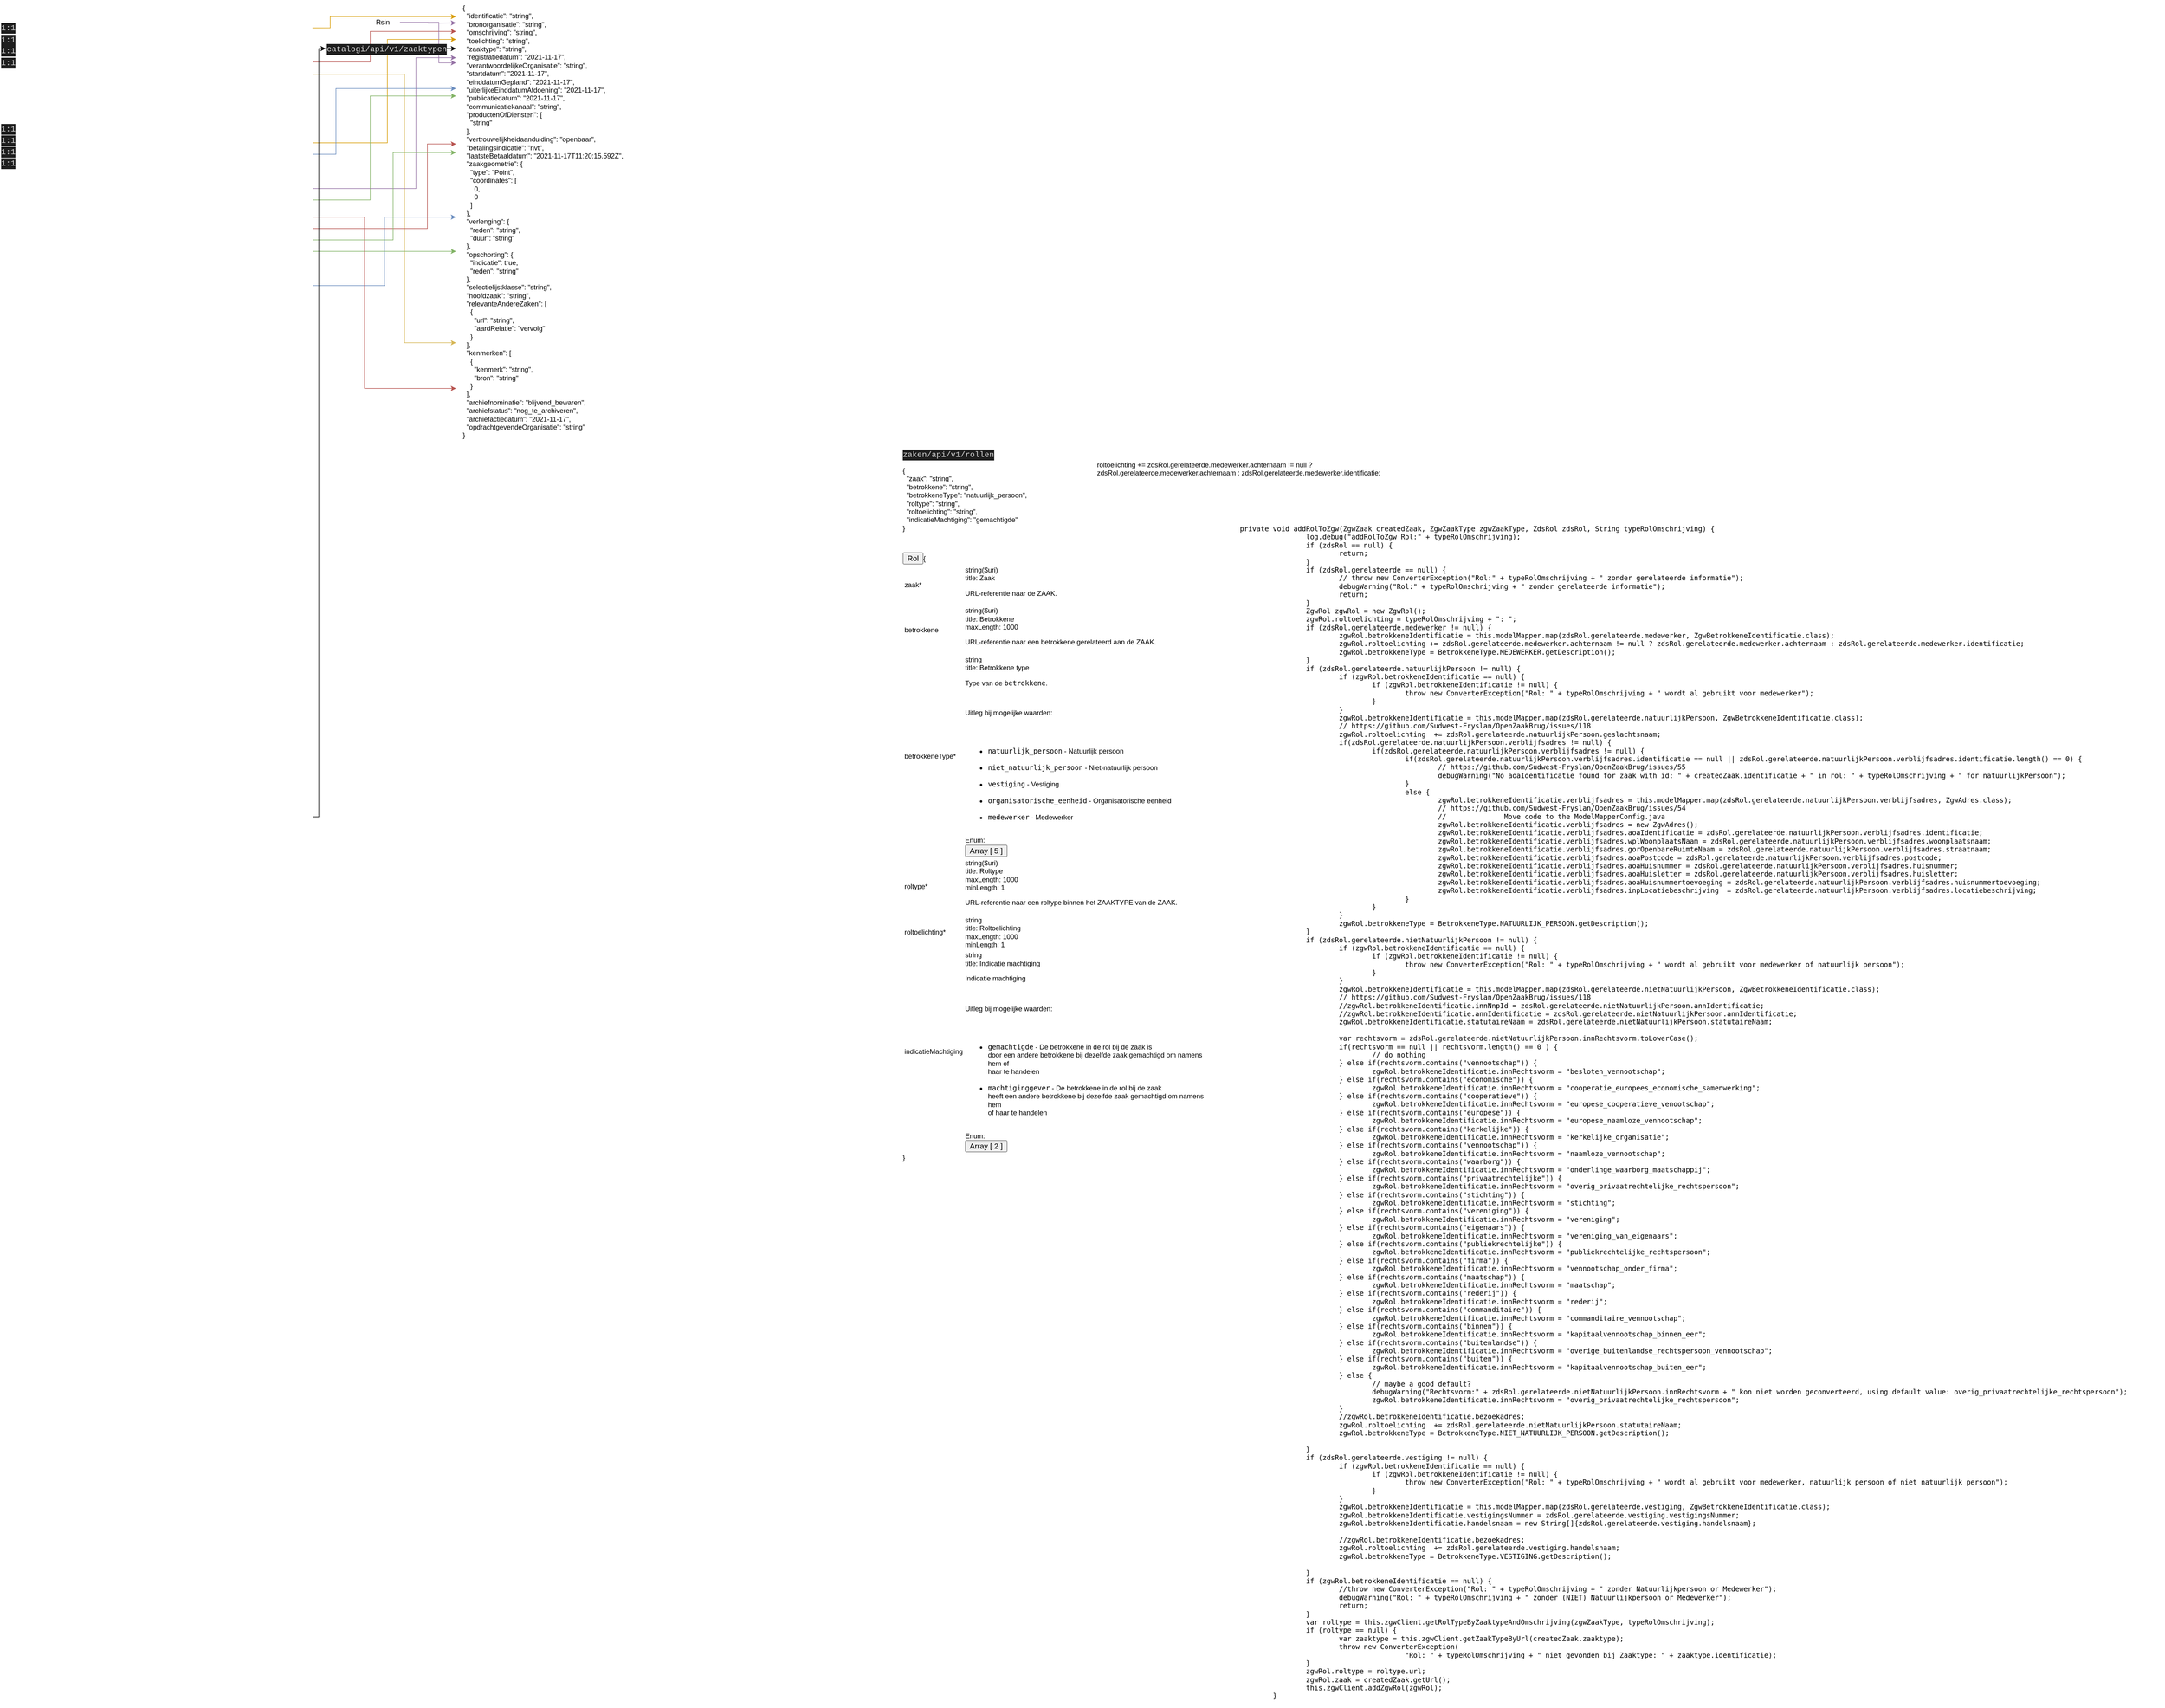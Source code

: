 <mxfile version="15.8.7" type="device" pages="8"><diagram id="kLDLN0m-O9tTvkb0NlsH" name="Page-1"><mxGraphModel dx="2062" dy="1225" grid="1" gridSize="10" guides="1" tooltips="1" connect="1" arrows="1" fold="1" page="1" pageScale="1" pageWidth="850" pageHeight="1100" math="0" shadow="0"><root><mxCell id="0"/><mxCell id="1" parent="0"/><mxCell id="cxCNBbf1ThcaUfBt840m-12" style="edgeStyle=orthogonalEdgeStyle;rounded=0;orthogonalLoop=1;jettySize=auto;html=1;exitX=0.998;exitY=0.225;exitDx=0;exitDy=0;exitPerimeter=0;fillColor=#ffe6cc;strokeColor=#d79b00;" parent="1" source="cxCNBbf1ThcaUfBt840m-3" edge="1"><mxGeometry relative="1" as="geometry"><mxPoint x="850" y="249" as="targetPoint"/><Array as="points"><mxPoint x="630" y="269"/><mxPoint x="630" y="249"/></Array></mxGeometry></mxCell><mxCell id="cxCNBbf1ThcaUfBt840m-13" style="edgeStyle=orthogonalEdgeStyle;rounded=0;orthogonalLoop=1;jettySize=auto;html=1;exitX=1;exitY=0.5;exitDx=0;exitDy=0;fillColor=#f8cecc;strokeColor=#b85450;" parent="1" source="cxCNBbf1ThcaUfBt840m-3" edge="1"><mxGeometry relative="1" as="geometry"><mxPoint x="850" y="275" as="targetPoint"/><Array as="points"><mxPoint x="700" y="329"/><mxPoint x="700" y="275"/></Array></mxGeometry></mxCell><mxCell id="cxCNBbf1ThcaUfBt840m-14" style="edgeStyle=orthogonalEdgeStyle;rounded=0;orthogonalLoop=1;jettySize=auto;html=1;fillColor=#fff2cc;strokeColor=#d6b656;" parent="1" source="cxCNBbf1ThcaUfBt840m-3" edge="1"><mxGeometry relative="1" as="geometry"><mxPoint x="850" y="820" as="targetPoint"/><Array as="points"><mxPoint x="760" y="350"/><mxPoint x="760" y="820"/></Array></mxGeometry></mxCell><mxCell id="cxCNBbf1ThcaUfBt840m-3" value="" style="shape=image;verticalLabelPosition=bottom;labelBackgroundColor=#ffffff;verticalAlign=top;aspect=fixed;imageAspect=0;image=https://i.imgur.com/mGNMEGX.png;" parent="1" vertex="1"><mxGeometry x="80" y="220" width="520" height="217" as="geometry"/></mxCell><mxCell id="cxCNBbf1ThcaUfBt840m-17" style="edgeStyle=orthogonalEdgeStyle;rounded=0;orthogonalLoop=1;jettySize=auto;html=1;fillColor=#ffe6cc;strokeColor=#d79b00;" parent="1" source="cxCNBbf1ThcaUfBt840m-4" edge="1"><mxGeometry relative="1" as="geometry"><mxPoint x="850" y="289" as="targetPoint"/><Array as="points"><mxPoint x="730" y="470"/><mxPoint x="730" y="289"/></Array></mxGeometry></mxCell><mxCell id="cxCNBbf1ThcaUfBt840m-22" style="edgeStyle=orthogonalEdgeStyle;rounded=0;orthogonalLoop=1;jettySize=auto;html=1;fillColor=#dae8fc;strokeColor=#6c8ebf;" parent="1" source="cxCNBbf1ThcaUfBt840m-4" edge="1"><mxGeometry relative="1" as="geometry"><mxPoint x="850" y="600" as="targetPoint"/><Array as="points"><mxPoint x="725" y="720"/><mxPoint x="725" y="600"/></Array></mxGeometry></mxCell><mxCell id="cxCNBbf1ThcaUfBt840m-23" style="edgeStyle=orthogonalEdgeStyle;rounded=0;orthogonalLoop=1;jettySize=auto;html=1;fillColor=#d5e8d4;strokeColor=#82b366;" parent="1" source="cxCNBbf1ThcaUfBt840m-4" edge="1"><mxGeometry relative="1" as="geometry"><mxPoint x="850" y="660" as="targetPoint"/><Array as="points"><mxPoint x="650" y="660"/><mxPoint x="650" y="660"/></Array></mxGeometry></mxCell><mxCell id="cxCNBbf1ThcaUfBt840m-24" style="edgeStyle=orthogonalEdgeStyle;rounded=0;orthogonalLoop=1;jettySize=auto;html=1;fillColor=#dae8fc;strokeColor=#6c8ebf;" parent="1" source="cxCNBbf1ThcaUfBt840m-4" edge="1"><mxGeometry relative="1" as="geometry"><mxPoint x="850" y="375" as="targetPoint"/><Array as="points"><mxPoint x="640" y="490"/><mxPoint x="640" y="375"/></Array></mxGeometry></mxCell><mxCell id="cxCNBbf1ThcaUfBt840m-25" style="edgeStyle=orthogonalEdgeStyle;rounded=0;orthogonalLoop=1;jettySize=auto;html=1;fillColor=#d5e8d4;strokeColor=#82b366;" parent="1" source="cxCNBbf1ThcaUfBt840m-4" edge="1"><mxGeometry relative="1" as="geometry"><mxPoint x="850" y="388" as="targetPoint"/><Array as="points"><mxPoint x="700" y="570"/><mxPoint x="700" y="388"/></Array></mxGeometry></mxCell><mxCell id="cxCNBbf1ThcaUfBt840m-26" style="edgeStyle=orthogonalEdgeStyle;rounded=0;orthogonalLoop=1;jettySize=auto;html=1;fillColor=#e1d5e7;strokeColor=#9673a6;" parent="1" source="cxCNBbf1ThcaUfBt840m-4" edge="1"><mxGeometry relative="1" as="geometry"><mxPoint x="850" y="321" as="targetPoint"/><Array as="points"><mxPoint x="780" y="550"/><mxPoint x="780" y="321"/></Array></mxGeometry></mxCell><mxCell id="cxCNBbf1ThcaUfBt840m-27" style="edgeStyle=orthogonalEdgeStyle;rounded=0;orthogonalLoop=1;jettySize=auto;html=1;fillColor=#f8cecc;strokeColor=#b85450;" parent="1" source="cxCNBbf1ThcaUfBt840m-4" edge="1"><mxGeometry relative="1" as="geometry"><mxPoint x="850" y="472" as="targetPoint"/><Array as="points"><mxPoint x="800" y="620"/><mxPoint x="800" y="472"/></Array></mxGeometry></mxCell><mxCell id="cxCNBbf1ThcaUfBt840m-28" style="edgeStyle=orthogonalEdgeStyle;rounded=0;orthogonalLoop=1;jettySize=auto;html=1;fillColor=#f8cecc;strokeColor=#b85450;" parent="1" source="cxCNBbf1ThcaUfBt840m-4" edge="1"><mxGeometry relative="1" as="geometry"><mxPoint x="850" y="900" as="targetPoint"/><Array as="points"><mxPoint x="690" y="600"/><mxPoint x="690" y="900"/></Array></mxGeometry></mxCell><mxCell id="cxCNBbf1ThcaUfBt840m-29" style="edgeStyle=orthogonalEdgeStyle;rounded=0;orthogonalLoop=1;jettySize=auto;html=1;fillColor=#d5e8d4;strokeColor=#82b366;" parent="1" source="cxCNBbf1ThcaUfBt840m-4" edge="1"><mxGeometry relative="1" as="geometry"><mxPoint x="850" y="487" as="targetPoint"/><Array as="points"><mxPoint x="740" y="640"/><mxPoint x="740" y="487"/></Array></mxGeometry></mxCell><mxCell id="cxCNBbf1ThcaUfBt840m-4" value="" style="shape=image;verticalLabelPosition=bottom;labelBackgroundColor=#ffffff;verticalAlign=top;aspect=fixed;imageAspect=0;image=https://i.imgur.com/551xdiw.png;" parent="1" vertex="1"><mxGeometry x="80" y="437" width="520" height="499" as="geometry"/></mxCell><mxCell id="cxCNBbf1ThcaUfBt840m-5" value="" style="shape=image;verticalLabelPosition=bottom;labelBackgroundColor=#ffffff;verticalAlign=top;aspect=fixed;imageAspect=0;image=https://i.imgur.com/KCJ9JEg.png;" parent="1" vertex="1"><mxGeometry x="80" y="936" width="520" height="223" as="geometry"/></mxCell><mxCell id="cxCNBbf1ThcaUfBt840m-20" style="edgeStyle=orthogonalEdgeStyle;rounded=0;orthogonalLoop=1;jettySize=auto;html=1;entryX=0;entryY=0.5;entryDx=0;entryDy=0;" parent="1" source="cxCNBbf1ThcaUfBt840m-7" target="cxCNBbf1ThcaUfBt840m-18" edge="1"><mxGeometry relative="1" as="geometry"><Array as="points"><mxPoint x="610" y="1650"/><mxPoint x="610" y="305"/></Array></mxGeometry></mxCell><mxCell id="cxCNBbf1ThcaUfBt840m-7" value="" style="shape=image;verticalLabelPosition=bottom;labelBackgroundColor=#ffffff;verticalAlign=top;aspect=fixed;imageAspect=0;image=https://i.imgur.com/1yQaPOL.png;" parent="1" vertex="1"><mxGeometry x="80" y="1159" width="520" height="526.07" as="geometry"/></mxCell><mxCell id="cxCNBbf1ThcaUfBt840m-8" value="{&#10;  &quot;identificatie&quot;: &quot;string&quot;,&#10;  &quot;bronorganisatie&quot;: &quot;string&quot;,&#10;  &quot;omschrijving&quot;: &quot;string&quot;,&#10;  &quot;toelichting&quot;: &quot;string&quot;,&#10;  &quot;zaaktype&quot;: &quot;string&quot;,&#10;  &quot;registratiedatum&quot;: &quot;2021-11-17&quot;,&#10;  &quot;verantwoordelijkeOrganisatie&quot;: &quot;string&quot;,&#10;  &quot;startdatum&quot;: &quot;2021-11-17&quot;,&#10;  &quot;einddatumGepland&quot;: &quot;2021-11-17&quot;,&#10;  &quot;uiterlijkeEinddatumAfdoening&quot;: &quot;2021-11-17&quot;,&#10;  &quot;publicatiedatum&quot;: &quot;2021-11-17&quot;,&#10;  &quot;communicatiekanaal&quot;: &quot;string&quot;,&#10;  &quot;productenOfDiensten&quot;: [&#10;    &quot;string&quot;&#10;  ],&#10;  &quot;vertrouwelijkheidaanduiding&quot;: &quot;openbaar&quot;,&#10;  &quot;betalingsindicatie&quot;: &quot;nvt&quot;,&#10;  &quot;laatsteBetaaldatum&quot;: &quot;2021-11-17T11:20:15.592Z&quot;,&#10;  &quot;zaakgeometrie&quot;: {&#10;    &quot;type&quot;: &quot;Point&quot;,&#10;    &quot;coordinates&quot;: [&#10;      0,&#10;      0&#10;    ]&#10;  },&#10;  &quot;verlenging&quot;: {&#10;    &quot;reden&quot;: &quot;string&quot;,&#10;    &quot;duur&quot;: &quot;string&quot;&#10;  },&#10;  &quot;opschorting&quot;: {&#10;    &quot;indicatie&quot;: true,&#10;    &quot;reden&quot;: &quot;string&quot;&#10;  },&#10;  &quot;selectielijstklasse&quot;: &quot;string&quot;,&#10;  &quot;hoofdzaak&quot;: &quot;string&quot;,&#10;  &quot;relevanteAndereZaken&quot;: [&#10;    {&#10;      &quot;url&quot;: &quot;string&quot;,&#10;      &quot;aardRelatie&quot;: &quot;vervolg&quot;&#10;    }&#10;  ],&#10;  &quot;kenmerken&quot;: [&#10;    {&#10;      &quot;kenmerk&quot;: &quot;string&quot;,&#10;      &quot;bron&quot;: &quot;string&quot;&#10;    }&#10;  ],&#10;  &quot;archiefnominatie&quot;: &quot;blijvend_bewaren&quot;,&#10;  &quot;archiefstatus&quot;: &quot;nog_te_archiveren&quot;,&#10;  &quot;archiefactiedatum&quot;: &quot;2021-11-17&quot;,&#10;  &quot;opdrachtgevendeOrganisatie&quot;: &quot;string&quot;&#10;}" style="text;whiteSpace=wrap;html=1;" parent="1" vertex="1"><mxGeometry x="860" y="220" width="340" height="760" as="geometry"/></mxCell><mxCell id="cxCNBbf1ThcaUfBt840m-11" style="edgeStyle=orthogonalEdgeStyle;rounded=0;orthogonalLoop=1;jettySize=auto;html=1;fillColor=#e1d5e7;strokeColor=#9673a6;" parent="1" source="cxCNBbf1ThcaUfBt840m-10" edge="1"><mxGeometry relative="1" as="geometry"><mxPoint x="850" y="260" as="targetPoint"/></mxGeometry></mxCell><mxCell id="cxCNBbf1ThcaUfBt840m-21" style="edgeStyle=orthogonalEdgeStyle;rounded=0;orthogonalLoop=1;jettySize=auto;html=1;fillColor=#e1d5e7;strokeColor=#9673a6;" parent="1" source="cxCNBbf1ThcaUfBt840m-10" edge="1"><mxGeometry relative="1" as="geometry"><mxPoint x="850" y="330" as="targetPoint"/><Array as="points"><mxPoint x="820" y="259"/><mxPoint x="820" y="330"/></Array></mxGeometry></mxCell><mxCell id="cxCNBbf1ThcaUfBt840m-10" value="Rsin" style="text;html=1;strokeColor=none;fillColor=none;align=center;verticalAlign=middle;whiteSpace=wrap;rounded=0;" parent="1" vertex="1"><mxGeometry x="692" y="244" width="60" height="30" as="geometry"/></mxCell><mxCell id="cxCNBbf1ThcaUfBt840m-19" style="edgeStyle=orthogonalEdgeStyle;rounded=0;orthogonalLoop=1;jettySize=auto;html=1;" parent="1" source="cxCNBbf1ThcaUfBt840m-18" edge="1"><mxGeometry relative="1" as="geometry"><mxPoint x="850" y="305.0" as="targetPoint"/></mxGeometry></mxCell><mxCell id="cxCNBbf1ThcaUfBt840m-18" value="&lt;div style=&quot;color: rgb(212, 212, 212); background-color: rgb(30, 30, 30); font-family: consolas, &amp;quot;courier new&amp;quot;, monospace; font-weight: normal; font-size: 14px; line-height: 19px;&quot;&gt;&lt;div&gt;&lt;span style=&quot;color: #d4d4d4&quot;&gt;catalogi/api/v1/zaaktypen&lt;/span&gt;&lt;/div&gt;&lt;/div&gt;" style="text;whiteSpace=wrap;html=1;" parent="1" vertex="1"><mxGeometry x="622" y="290" width="198" height="30" as="geometry"/></mxCell><mxCell id="cxCNBbf1ThcaUfBt840m-31" value="&lt;div style=&quot;color: rgb(212 , 212 , 212) ; background-color: rgb(30 , 30 , 30) ; font-family: &amp;#34;consolas&amp;#34; , &amp;#34;courier new&amp;#34; , monospace ; font-weight: normal ; font-size: 14px ; line-height: 19px&quot;&gt;1:1&lt;/div&gt;" style="text;whiteSpace=wrap;html=1;" parent="1" vertex="1"><mxGeometry x="52" y="253" width="28" height="30" as="geometry"/></mxCell><mxCell id="cxCNBbf1ThcaUfBt840m-32" value="&lt;div style=&quot;color: rgb(212 , 212 , 212) ; background-color: rgb(30 , 30 , 30) ; font-family: &amp;#34;consolas&amp;#34; , &amp;#34;courier new&amp;#34; , monospace ; font-weight: normal ; font-size: 14px ; line-height: 19px&quot;&gt;1:1&lt;/div&gt;" style="text;whiteSpace=wrap;html=1;" parent="1" vertex="1"><mxGeometry x="52" y="274" width="28" height="30" as="geometry"/></mxCell><mxCell id="cxCNBbf1ThcaUfBt840m-33" value="&lt;div style=&quot;color: rgb(212 , 212 , 212) ; background-color: rgb(30 , 30 , 30) ; font-family: &amp;#34;consolas&amp;#34; , &amp;#34;courier new&amp;#34; , monospace ; font-weight: normal ; font-size: 14px ; line-height: 19px&quot;&gt;1:1&lt;/div&gt;" style="text;whiteSpace=wrap;html=1;" parent="1" vertex="1"><mxGeometry x="52" y="293" width="28" height="30" as="geometry"/></mxCell><mxCell id="cxCNBbf1ThcaUfBt840m-34" value="&lt;div style=&quot;color: rgb(212 , 212 , 212) ; background-color: rgb(30 , 30 , 30) ; font-family: &amp;#34;consolas&amp;#34; , &amp;#34;courier new&amp;#34; , monospace ; font-weight: normal ; font-size: 14px ; line-height: 19px&quot;&gt;1:1&lt;/div&gt;" style="text;whiteSpace=wrap;html=1;" parent="1" vertex="1"><mxGeometry x="52" y="313.5" width="28" height="30" as="geometry"/></mxCell><mxCell id="cxCNBbf1ThcaUfBt840m-35" value="&lt;div style=&quot;color: rgb(212 , 212 , 212) ; background-color: rgb(30 , 30 , 30) ; font-family: &amp;#34;consolas&amp;#34; , &amp;#34;courier new&amp;#34; , monospace ; font-weight: normal ; font-size: 14px ; line-height: 19px&quot;&gt;1:1&lt;/div&gt;" style="text;whiteSpace=wrap;html=1;" parent="1" vertex="1"><mxGeometry x="52" y="430" width="28" height="30" as="geometry"/></mxCell><mxCell id="cxCNBbf1ThcaUfBt840m-36" value="&lt;div style=&quot;color: rgb(212 , 212 , 212) ; background-color: rgb(30 , 30 , 30) ; font-family: &amp;#34;consolas&amp;#34; , &amp;#34;courier new&amp;#34; , monospace ; font-weight: normal ; font-size: 14px ; line-height: 19px&quot;&gt;1:1&lt;/div&gt;" style="text;whiteSpace=wrap;html=1;" parent="1" vertex="1"><mxGeometry x="52" y="450" width="28" height="30" as="geometry"/></mxCell><mxCell id="cxCNBbf1ThcaUfBt840m-37" value="&lt;div style=&quot;color: rgb(212 , 212 , 212) ; background-color: rgb(30 , 30 , 30) ; font-family: &amp;#34;consolas&amp;#34; , &amp;#34;courier new&amp;#34; , monospace ; font-weight: normal ; font-size: 14px ; line-height: 19px&quot;&gt;1:1&lt;/div&gt;" style="text;whiteSpace=wrap;html=1;" parent="1" vertex="1"><mxGeometry x="52" y="470" width="28" height="30" as="geometry"/></mxCell><mxCell id="cxCNBbf1ThcaUfBt840m-38" value="&lt;div style=&quot;color: rgb(212 , 212 , 212) ; background-color: rgb(30 , 30 , 30) ; font-family: &amp;#34;consolas&amp;#34; , &amp;#34;courier new&amp;#34; , monospace ; font-weight: normal ; font-size: 14px ; line-height: 19px&quot;&gt;1:1&lt;/div&gt;" style="text;whiteSpace=wrap;html=1;" parent="1" vertex="1"><mxGeometry x="52" y="490" width="28" height="30" as="geometry"/></mxCell><mxCell id="cxCNBbf1ThcaUfBt840m-40" value="{&#10;  &quot;zaak&quot;: &quot;string&quot;,&#10;  &quot;betrokkene&quot;: &quot;string&quot;,&#10;  &quot;betrokkeneType&quot;: &quot;natuurlijk_persoon&quot;,&#10;  &quot;roltype&quot;: &quot;string&quot;,&#10;  &quot;roltoelichting&quot;: &quot;string&quot;,&#10;  &quot;indicatieMachtiging&quot;: &quot;gemachtigde&quot;&#10;}" style="text;whiteSpace=wrap;html=1;" parent="1" vertex="1"><mxGeometry x="1630" y="1030" width="240" height="130" as="geometry"/></mxCell><mxCell id="cxCNBbf1ThcaUfBt840m-41" value="&lt;div style=&quot;color: rgb(212, 212, 212); background-color: rgb(30, 30, 30); font-family: consolas, &amp;quot;courier new&amp;quot;, monospace; font-weight: normal; font-size: 14px; line-height: 19px;&quot;&gt;&lt;div&gt;&lt;span style=&quot;color: #d4d4d4&quot;&gt;zaken/api/v1/rollen&lt;/span&gt;&lt;/div&gt;&lt;/div&gt;" style="text;whiteSpace=wrap;html=1;" parent="1" vertex="1"><mxGeometry x="1630" y="1000" width="170" height="30" as="geometry"/></mxCell><mxCell id="cxCNBbf1ThcaUfBt840m-42" value="&lt;span class=&quot;pl-k&quot;&gt;&lt;/span&gt;roltoelichting &lt;span class=&quot;pl-k&quot;&gt;+=&lt;/span&gt; zdsRol&lt;span class=&quot;pl-k&quot;&gt;.&lt;/span&gt;gerelateerde&lt;span class=&quot;pl-k&quot;&gt;.&lt;/span&gt;medewerker&lt;span class=&quot;pl-k&quot;&gt;.&lt;/span&gt;achternaam &lt;span class=&quot;pl-k&quot;&gt;!=&lt;/span&gt; &lt;span class=&quot;pl-c1&quot;&gt;null&lt;/span&gt; &lt;span class=&quot;pl-k&quot;&gt;?&lt;/span&gt; zdsRol&lt;span class=&quot;pl-k&quot;&gt;.&lt;/span&gt;gerelateerde&lt;span class=&quot;pl-k&quot;&gt;.&lt;/span&gt;medewerker&lt;span class=&quot;pl-k&quot;&gt;.&lt;/span&gt;achternaam &lt;span class=&quot;pl-k&quot;&gt;:&lt;/span&gt; zdsRol&lt;span class=&quot;pl-k&quot;&gt;.&lt;/span&gt;gerelateerde&lt;span class=&quot;pl-k&quot;&gt;.&lt;/span&gt;medewerker&lt;span class=&quot;pl-k&quot;&gt;.&lt;/span&gt;identificatie;" style="text;whiteSpace=wrap;html=1;" parent="1" vertex="1"><mxGeometry x="1970" y="1020" width="550" height="40" as="geometry"/></mxCell><mxCell id="cxCNBbf1ThcaUfBt840m-43" value="&lt;span&gt;&lt;span&gt;&lt;span class=&quot;model&quot;&gt;&lt;span class=&quot;&quot;&gt;&lt;button class=&quot;model-box-control&quot;&gt;&lt;span class=&quot;pointer&quot;&gt;&lt;span class=&quot;model-title&quot;&gt;&lt;span class=&quot;model-title__text&quot;&gt;Rol&lt;/span&gt;&lt;/span&gt;&lt;/span&gt;&lt;span class=&quot;model-toggle&quot;&gt;&lt;/span&gt;&lt;/button&gt;&lt;span class=&quot;brace-open object&quot;&gt;{&lt;/span&gt;&lt;span class=&quot;model-jump-to-path&quot;&gt;&lt;/span&gt;&lt;span class=&quot;inner-object&quot;&gt;&lt;table class=&quot;model&quot;&gt;&lt;tbody&gt;&lt;tr class=&quot;property-row required&quot;&gt;&lt;td&gt;zaak&lt;span class=&quot;star&quot;&gt;*&lt;/span&gt;&lt;/td&gt;&lt;td&gt;&lt;span class=&quot;model&quot;&gt;&lt;span class=&quot;prop&quot;&gt;&lt;span class=&quot;prop-type&quot;&gt;string&lt;/span&gt;&lt;span class=&quot;prop-format&quot;&gt;($uri)&lt;/span&gt;&lt;span class=&quot;property primitive&quot;&gt;&lt;br&gt;title: Zaak&lt;/span&gt;&lt;div class=&quot;renderedMarkdown&quot;&gt;&lt;p&gt;URL-referentie naar de ZAAK.&lt;/p&gt;&lt;/div&gt;&lt;/span&gt;&lt;/span&gt;&lt;/td&gt;&lt;/tr&gt;&lt;tr class=&quot;property-row&quot;&gt;&lt;td&gt;betrokkene&lt;/td&gt;&lt;td&gt;&lt;span class=&quot;model&quot;&gt;&lt;span class=&quot;prop&quot;&gt;&lt;span class=&quot;prop-type&quot;&gt;string&lt;/span&gt;&lt;span class=&quot;prop-format&quot;&gt;($uri)&lt;/span&gt;&lt;span class=&quot;property primitive&quot;&gt;&lt;br&gt;title: Betrokkene&lt;/span&gt;&lt;span class=&quot;property primitive&quot;&gt;&lt;br&gt;maxLength: 1000&lt;/span&gt;&lt;div class=&quot;renderedMarkdown&quot;&gt;&lt;p&gt;URL-referentie naar een betrokkene gerelateerd aan de ZAAK.&lt;/p&gt;&lt;/div&gt;&lt;/span&gt;&lt;/span&gt;&lt;/td&gt;&lt;/tr&gt;&lt;tr class=&quot;property-row required&quot;&gt;&lt;td&gt;betrokkeneType&lt;span class=&quot;star&quot;&gt;*&lt;/span&gt;&lt;/td&gt;&lt;td&gt;&lt;span class=&quot;model&quot;&gt;&lt;span class=&quot;prop&quot;&gt;&lt;span class=&quot;prop-type&quot;&gt;string&lt;/span&gt;&lt;span class=&quot;property primitive&quot;&gt;&lt;br&gt;title: Betrokkene type&lt;/span&gt;&lt;div class=&quot;renderedMarkdown&quot;&gt;&lt;p&gt;Type van de &lt;code&gt;betrokkene&lt;/code&gt;.&lt;/p&gt;&#10;&lt;p&gt;Uitleg bij mogelijke waarden:&lt;/p&gt;&#10;&lt;ul&gt;&#10;&lt;li&gt;&lt;code&gt;natuurlijk_persoon&lt;/code&gt; - Natuurlijk persoon&lt;/li&gt;&#10;&lt;li&gt;&lt;code&gt;niet_natuurlijk_persoon&lt;/code&gt; - Niet-natuurlijk persoon&lt;/li&gt;&#10;&lt;li&gt;&lt;code&gt;vestiging&lt;/code&gt; - Vestiging&lt;/li&gt;&#10;&lt;li&gt;&lt;code&gt;organisatorische_eenheid&lt;/code&gt; - Organisatorische eenheid&lt;/li&gt;&#10;&lt;li&gt;&lt;code&gt;medewerker&lt;/code&gt; - Medewerker&lt;/li&gt;&#10;&lt;/ul&gt;&lt;/div&gt;&lt;span class=&quot;prop-enum&quot;&gt;Enum:&lt;br&gt;&lt;span class=&quot;&quot;&gt;&lt;button class=&quot;model-box-control&quot;&gt;&lt;span class=&quot;model-toggle collapsed&quot;&gt;&lt;/span&gt;&lt;span&gt;&lt;span&gt;Array [ 5 ]&lt;/span&gt;&lt;/span&gt;&lt;/button&gt;&lt;/span&gt;&lt;/span&gt;&lt;/span&gt;&lt;/span&gt;&lt;/td&gt;&lt;/tr&gt;&lt;tr class=&quot;property-row required&quot;&gt;&lt;td&gt;roltype&lt;span class=&quot;star&quot;&gt;*&lt;/span&gt;&lt;/td&gt;&lt;td&gt;&lt;span class=&quot;model&quot;&gt;&lt;span class=&quot;prop&quot;&gt;&lt;span class=&quot;prop-type&quot;&gt;string&lt;/span&gt;&lt;span class=&quot;prop-format&quot;&gt;($uri)&lt;/span&gt;&lt;span class=&quot;property primitive&quot;&gt;&lt;br&gt;title: Roltype&lt;/span&gt;&lt;span class=&quot;property primitive&quot;&gt;&lt;br&gt;maxLength: 1000&lt;/span&gt;&lt;span class=&quot;property primitive&quot;&gt;&lt;br&gt;minLength: 1&lt;/span&gt;&lt;div class=&quot;renderedMarkdown&quot;&gt;&lt;p&gt;URL-referentie naar een roltype binnen het ZAAKTYPE van de ZAAK.&lt;/p&gt;&lt;/div&gt;&lt;/span&gt;&lt;/span&gt;&lt;/td&gt;&lt;/tr&gt;&lt;tr class=&quot;property-row required&quot;&gt;&lt;td&gt;roltoelichting&lt;span class=&quot;star&quot;&gt;*&lt;/span&gt;&lt;/td&gt;&lt;td&gt;&lt;span class=&quot;model&quot;&gt;&lt;span class=&quot;prop&quot;&gt;&lt;span class=&quot;prop-type&quot;&gt;string&lt;/span&gt;&lt;span class=&quot;property primitive&quot;&gt;&lt;br&gt;title: Roltoelichting&lt;/span&gt;&lt;span class=&quot;property primitive&quot;&gt;&lt;br&gt;maxLength: 1000&lt;/span&gt;&lt;span class=&quot;property primitive&quot;&gt;&lt;br&gt;minLength: 1&lt;/span&gt;&lt;/span&gt;&lt;/span&gt;&lt;/td&gt;&lt;/tr&gt;&lt;tr class=&quot;property-row&quot;&gt;&lt;td&gt;indicatieMachtiging&lt;/td&gt;&lt;td&gt;&lt;span class=&quot;model&quot;&gt;&lt;span class=&quot;prop&quot;&gt;&lt;span class=&quot;prop-type&quot;&gt;string&lt;/span&gt;&lt;span class=&quot;property primitive&quot;&gt;&lt;br&gt;title: Indicatie machtiging&lt;/span&gt;&lt;div class=&quot;renderedMarkdown&quot;&gt;&lt;p&gt;Indicatie machtiging&lt;/p&gt;&#10;&lt;p&gt;Uitleg bij mogelijke waarden:&lt;/p&gt;&#10;&lt;ul&gt;&#10;&lt;li&gt;&lt;code&gt;gemachtigde&lt;/code&gt; - De betrokkene in de rol bij de zaak is &#10;door een andere betrokkene bij dezelfde zaak gemachtigd om namens hem of&#10; haar te handelen&lt;/li&gt;&#10;&lt;li&gt;&lt;code&gt;machtiginggever&lt;/code&gt; - De betrokkene in de rol bij de zaak &#10;heeft een andere betrokkene bij dezelfde zaak gemachtigd om namens hem &#10;of haar te handelen&lt;/li&gt;&#10;&lt;/ul&gt;&lt;/div&gt;&lt;span class=&quot;prop-enum&quot;&gt;Enum:&lt;br&gt;&lt;span class=&quot;&quot;&gt;&lt;button class=&quot;model-box-control&quot;&gt;&lt;span class=&quot;model-toggle collapsed&quot;&gt;&lt;/span&gt;&lt;span&gt;&lt;span&gt;Array [ 2 ]&lt;/span&gt;&lt;/span&gt;&lt;/button&gt;&lt;/span&gt;&lt;/span&gt;&lt;/span&gt;&lt;/span&gt;&lt;/td&gt;&lt;/tr&gt;&lt;/tbody&gt;&lt;/table&gt;&lt;/span&gt;&lt;span class=&quot;brace-close&quot;&gt;}&lt;/span&gt;&lt;/span&gt;&lt;/span&gt;&lt;/span&gt;&lt;/span&gt;" style="text;whiteSpace=wrap;html=1;" parent="1" vertex="1"><mxGeometry x="1630" y="1180" width="550" height="1070" as="geometry"/></mxCell><mxCell id="cxCNBbf1ThcaUfBt840m-45" value="&lt;pre&gt;private void addRolToZgw(ZgwZaak createdZaak, ZgwZaakType zgwZaakType, ZdsRol zdsRol, String typeRolOmschrijving) {&lt;br&gt;&#9;&#9;log.debug(&quot;addRolToZgw Rol:&quot; + typeRolOmschrijving);&lt;br&gt;&#9;&#9;if (zdsRol == null) {&lt;br&gt;&#9;&#9;&#9;return;&lt;br&gt;&#9;&#9;}&lt;br&gt;&#9;&#9;if (zdsRol.gerelateerde == null) {&lt;br&gt;&#9;&#9;&#9;// throw new ConverterException(&quot;Rol:&quot; + typeRolOmschrijving + &quot; zonder gerelateerde informatie&quot;);&lt;br&gt;&#9;&#9;&#9;debugWarning(&quot;Rol:&quot; + typeRolOmschrijving + &quot; zonder gerelateerde informatie&quot;);&lt;br&gt;&#9;&#9;&#9;return;&lt;br&gt;&#9;&#9;}&lt;br&gt;&#9;&#9;ZgwRol zgwRol = new ZgwRol();&lt;br&gt;&#9;&#9;zgwRol.roltoelichting = typeRolOmschrijving + &quot;: &quot;;&lt;br&gt;&#9;&#9;if (zdsRol.gerelateerde.medewerker != null) {&lt;br&gt;&#9;&#9;&#9;zgwRol.betrokkeneIdentificatie = this.modelMapper.map(zdsRol.gerelateerde.medewerker, ZgwBetrokkeneIdentificatie.class);&lt;br&gt;&#9;&#9;&#9;zgwRol.roltoelichting += zdsRol.gerelateerde.medewerker.achternaam != null ? zdsRol.gerelateerde.medewerker.achternaam : zdsRol.gerelateerde.medewerker.identificatie;&amp;nbsp;&lt;br&gt;&#9;&#9;&#9;zgwRol.betrokkeneType = BetrokkeneType.MEDEWERKER.getDescription();&lt;br&gt;&#9;&#9;}&lt;br&gt;&#9;&#9;if (zdsRol.gerelateerde.natuurlijkPersoon != null) {&lt;br&gt;&#9;&#9;&#9;if (zgwRol.betrokkeneIdentificatie == null) {&lt;br&gt;&#9;&#9;&#9;&#9;if (zgwRol.betrokkeneIdentificatie != null) {&lt;br&gt;&#9;&#9;&#9;&#9;&#9;throw new ConverterException(&quot;Rol: &quot; + typeRolOmschrijving + &quot; wordt al gebruikt voor medewerker&quot;);&lt;br&gt;&#9;&#9;&#9;&#9;}&lt;br&gt;&#9;&#9;&#9;}&lt;br&gt;&#9;&#9;&#9;zgwRol.betrokkeneIdentificatie = this.modelMapper.map(zdsRol.gerelateerde.natuurlijkPersoon, ZgwBetrokkeneIdentificatie.class);&lt;br&gt;&#9;&#9;&#9;// https://github.com/Sudwest-Fryslan/OpenZaakBrug/issues/118&lt;br&gt;&#9;&#9;&#9;zgwRol.roltoelichting&amp;nbsp; += zdsRol.gerelateerde.natuurlijkPersoon.geslachtsnaam;&lt;br&gt;&#9;&#9;&#9;if(zdsRol.gerelateerde.natuurlijkPersoon.verblijfsadres != null) {&lt;br&gt;&#9;&#9;&#9;&#9;if(zdsRol.gerelateerde.natuurlijkPersoon.verblijfsadres != null) {&lt;br&gt;&#9;&#9;&#9;&#9;&#9;if(zdsRol.gerelateerde.natuurlijkPersoon.verblijfsadres.identificatie == null || zdsRol.gerelateerde.natuurlijkPersoon.verblijfsadres.identificatie.length() == 0) {&lt;br&gt;&#9;&#9;&#9;&#9;&#9;&#9;// https://github.com/Sudwest-Fryslan/OpenZaakBrug/issues/55&lt;br&gt;&#9;&#9;&#9;&#9;&#9;&#9;debugWarning(&quot;No aoaIdentificatie found for zaak with id: &quot; + createdZaak.identificatie + &quot; in rol: &quot; + typeRolOmschrijving + &quot; for natuurlijkPersoon&quot;);&lt;br&gt;&#9;&#9;&#9;&#9;&#9;}&lt;br&gt;&#9;&#9;&#9;&#9;&#9;else {&lt;br&gt;&#9;&#9;&#9;&#9;&#9;&#9;zgwRol.betrokkeneIdentificatie.verblijfsadres = this.modelMapper.map(zdsRol.gerelateerde.natuurlijkPersoon.verblijfsadres, ZgwAdres.class);&lt;br&gt;&#9;&#9;&#9;&#9;&#9;&#9;// https://github.com/Sudwest-Fryslan/OpenZaakBrug/issues/54&lt;br&gt;&#9;&#9;&#9;&#9;&#9;&#9;// &#9;&#9;Move code to the ModelMapperConfig.java&lt;br&gt;&#9;&#9;&#9;&#9;&#9;&#9;zgwRol.betrokkeneIdentificatie.verblijfsadres = new ZgwAdres();&lt;br&gt;&#9;&#9;&#9;&#9;&#9;&#9;zgwRol.betrokkeneIdentificatie.verblijfsadres.aoaIdentificatie = zdsRol.gerelateerde.natuurlijkPersoon.verblijfsadres.identificatie;&lt;br&gt;&#9;&#9;&#9;&#9;&#9;&#9;zgwRol.betrokkeneIdentificatie.verblijfsadres.wplWoonplaatsNaam = zdsRol.gerelateerde.natuurlijkPersoon.verblijfsadres.woonplaatsnaam;&lt;br&gt;&#9;&#9;&#9;&#9;&#9;&#9;zgwRol.betrokkeneIdentificatie.verblijfsadres.gorOpenbareRuimteNaam = zdsRol.gerelateerde.natuurlijkPersoon.verblijfsadres.straatnaam;&lt;br&gt;&#9;&#9;&#9;&#9;&#9;&#9;zgwRol.betrokkeneIdentificatie.verblijfsadres.aoaPostcode = zdsRol.gerelateerde.natuurlijkPersoon.verblijfsadres.postcode;&lt;br&gt;&#9;&#9;&#9;&#9;&#9;&#9;zgwRol.betrokkeneIdentificatie.verblijfsadres.aoaHuisnummer = zdsRol.gerelateerde.natuurlijkPersoon.verblijfsadres.huisnummer;&lt;br&gt;&#9;&#9;&#9;&#9;&#9;&#9;zgwRol.betrokkeneIdentificatie.verblijfsadres.aoaHuisletter = zdsRol.gerelateerde.natuurlijkPersoon.verblijfsadres.huisletter;&lt;br&gt;&#9;&#9;&#9;&#9;&#9;&#9;zgwRol.betrokkeneIdentificatie.verblijfsadres.aoaHuisnummertoevoeging = zdsRol.gerelateerde.natuurlijkPersoon.verblijfsadres.huisnummertoevoeging;&lt;br&gt;&#9;&#9;&#9;&#9;&#9;&#9;zgwRol.betrokkeneIdentificatie.verblijfsadres.inpLocatiebeschrijving&amp;nbsp; = zdsRol.gerelateerde.natuurlijkPersoon.verblijfsadres.locatiebeschrijving;&lt;br&gt;&#9;&#9;&#9;&#9;&#9;}&lt;br&gt;&#9;&#9;&#9;&#9;}&lt;br&gt;&#9;&#9;&#9;}&lt;br&gt;&#9;&#9;&#9;zgwRol.betrokkeneType = BetrokkeneType.NATUURLIJK_PERSOON.getDescription();&lt;br&gt;&#9;&#9;}&lt;br&gt;&#9;&#9;if (zdsRol.gerelateerde.nietNatuurlijkPersoon != null) {&lt;br&gt;&#9;&#9;&#9;if (zgwRol.betrokkeneIdentificatie == null) {&lt;br&gt;&#9;&#9;&#9;&#9;if (zgwRol.betrokkeneIdentificatie != null) {&lt;br&gt;&#9;&#9;&#9;&#9;&#9;throw new ConverterException(&quot;Rol: &quot; + typeRolOmschrijving + &quot; wordt al gebruikt voor medewerker of natuurlijk persoon&quot;);&lt;br&gt;&#9;&#9;&#9;&#9;}&lt;br&gt;&#9;&#9;&#9;}&lt;br&gt;&#9;&#9;&#9;zgwRol.betrokkeneIdentificatie = this.modelMapper.map(zdsRol.gerelateerde.nietNatuurlijkPersoon, ZgwBetrokkeneIdentificatie.class);&lt;br&gt;&#9;&#9;&#9;// https://github.com/Sudwest-Fryslan/OpenZaakBrug/issues/118&lt;br&gt;&#9;&#9;&#9;//zgwRol.betrokkeneIdentificatie.innNnpId = zdsRol.gerelateerde.nietNatuurlijkPersoon.annIdentificatie;&lt;br&gt;&#9;&#9;&#9;//zgwRol.betrokkeneIdentificatie.annIdentificatie = zdsRol.gerelateerde.nietNatuurlijkPersoon.annIdentificatie;&lt;br&gt;&#9;&#9;&#9;zgwRol.betrokkeneIdentificatie.statutaireNaam = zdsRol.gerelateerde.nietNatuurlijkPersoon.statutaireNaam;&lt;br&gt;&lt;br&gt;&#9;&#9;&#9;var rechtsvorm = zdsRol.gerelateerde.nietNatuurlijkPersoon.innRechtsvorm.toLowerCase();&lt;br&gt;&#9;&#9;&#9;if(rechtsvorm == null || rechtsvorm.length() == 0 ) {&lt;br&gt;&#9;&#9;&#9;&#9;// do nothing&lt;br&gt;&#9;&#9;&#9;} else if(rechtsvorm.contains(&quot;vennootschap&quot;)) {&lt;br&gt;&#9;&#9;&#9;&#9;zgwRol.betrokkeneIdentificatie.innRechtsvorm = &quot;besloten_vennootschap&quot;;&lt;br&gt;&#9;&#9;&#9;} else if(rechtsvorm.contains(&quot;economische&quot;)) {&lt;br&gt;&#9;&#9;&#9;&#9;zgwRol.betrokkeneIdentificatie.innRechtsvorm = &quot;cooperatie_europees_economische_samenwerking&quot;;&lt;br&gt;&#9;&#9;&#9;} else if(rechtsvorm.contains(&quot;cooperatieve&quot;)) {&lt;br&gt;&#9;&#9;&#9;&#9;zgwRol.betrokkeneIdentificatie.innRechtsvorm = &quot;europese_cooperatieve_venootschap&quot;;&lt;br&gt;&#9;&#9;&#9;} else if(rechtsvorm.contains(&quot;europese&quot;)) {&lt;br&gt;&#9;&#9;&#9;&#9;zgwRol.betrokkeneIdentificatie.innRechtsvorm = &quot;europese_naamloze_vennootschap&quot;;&lt;br&gt;&#9;&#9;&#9;} else if(rechtsvorm.contains(&quot;kerkelijke&quot;)) {&lt;br&gt;&#9;&#9;&#9;&#9;zgwRol.betrokkeneIdentificatie.innRechtsvorm = &quot;kerkelijke_organisatie&quot;;&lt;br&gt;&#9;&#9;&#9;} else if(rechtsvorm.contains(&quot;vennootschap&quot;)) {&lt;br&gt;&#9;&#9;&#9;&#9;zgwRol.betrokkeneIdentificatie.innRechtsvorm = &quot;naamloze_vennootschap&quot;;&lt;br&gt;&#9;&#9;&#9;} else if(rechtsvorm.contains(&quot;waarborg&quot;)) {&lt;br&gt;&#9;&#9;&#9;&#9;zgwRol.betrokkeneIdentificatie.innRechtsvorm = &quot;onderlinge_waarborg_maatschappij&quot;;&lt;br&gt;&#9;&#9;&#9;} else if(rechtsvorm.contains(&quot;privaatrechtelijke&quot;)) {&lt;br&gt;&#9;&#9;&#9;&#9;zgwRol.betrokkeneIdentificatie.innRechtsvorm = &quot;overig_privaatrechtelijke_rechtspersoon&quot;;&lt;br&gt;&#9;&#9;&#9;} else if(rechtsvorm.contains(&quot;stichting&quot;)) {&lt;br&gt;&#9;&#9;&#9;&#9;zgwRol.betrokkeneIdentificatie.innRechtsvorm = &quot;stichting&quot;;&lt;br&gt;&#9;&#9;&#9;} else if(rechtsvorm.contains(&quot;vereniging&quot;)) {&lt;br&gt;&#9;&#9;&#9;&#9;zgwRol.betrokkeneIdentificatie.innRechtsvorm = &quot;vereniging&quot;;&lt;br&gt;&#9;&#9;&#9;} else if(rechtsvorm.contains(&quot;eigenaars&quot;)) {&lt;br&gt;&#9;&#9;&#9;&#9;zgwRol.betrokkeneIdentificatie.innRechtsvorm = &quot;vereniging_van_eigenaars&quot;;&lt;br&gt;&#9;&#9;&#9;} else if(rechtsvorm.contains(&quot;publiekrechtelijke&quot;)) {&lt;br&gt;&#9;&#9;&#9;&#9;zgwRol.betrokkeneIdentificatie.innRechtsvorm = &quot;publiekrechtelijke_rechtspersoon&quot;;&lt;br&gt;&#9;&#9;&#9;} else if(rechtsvorm.contains(&quot;firma&quot;)) {&lt;br&gt;&#9;&#9;&#9;&#9;zgwRol.betrokkeneIdentificatie.innRechtsvorm = &quot;vennootschap_onder_firma&quot;;&lt;br&gt;&#9;&#9;&#9;} else if(rechtsvorm.contains(&quot;maatschap&quot;)) {&lt;br&gt;&#9;&#9;&#9;&#9;zgwRol.betrokkeneIdentificatie.innRechtsvorm = &quot;maatschap&quot;;&lt;br&gt;&#9;&#9;&#9;} else if(rechtsvorm.contains(&quot;rederij&quot;)) {&lt;br&gt;&#9;&#9;&#9;&#9;zgwRol.betrokkeneIdentificatie.innRechtsvorm = &quot;rederij&quot;;&lt;br&gt;&#9;&#9;&#9;} else if(rechtsvorm.contains(&quot;commanditaire&quot;)) {&lt;br&gt;&#9;&#9;&#9;&#9;zgwRol.betrokkeneIdentificatie.innRechtsvorm = &quot;commanditaire_vennootschap&quot;;&lt;br&gt;&#9;&#9;&#9;} else if(rechtsvorm.contains(&quot;binnen&quot;)) {&lt;br&gt;&#9;&#9;&#9;&#9;zgwRol.betrokkeneIdentificatie.innRechtsvorm = &quot;kapitaalvennootschap_binnen_eer&quot;;&lt;br&gt;&#9;&#9;&#9;} else if(rechtsvorm.contains(&quot;buitenlandse&quot;)) {&lt;br&gt;&#9;&#9;&#9;&#9;zgwRol.betrokkeneIdentificatie.innRechtsvorm = &quot;overige_buitenlandse_rechtspersoon_vennootschap&quot;;&lt;br&gt;&#9;&#9;&#9;} else if(rechtsvorm.contains(&quot;buiten&quot;)) {&lt;br&gt;&#9;&#9;&#9;&#9;zgwRol.betrokkeneIdentificatie.innRechtsvorm = &quot;kapitaalvennootschap_buiten_eer&quot;;&lt;br&gt;&#9;&#9;&#9;} else {&lt;br&gt;&#9;&#9;&#9;&#9;// maybe a good default?&lt;br&gt;&#9;&#9;&#9;&#9;debugWarning(&quot;Rechtsvorm:&quot; + zdsRol.gerelateerde.nietNatuurlijkPersoon.innRechtsvorm + &quot; kon niet worden geconverteerd, using default value: overig_privaatrechtelijke_rechtspersoon&quot;);&lt;br&gt;&#9;&#9;&#9;&#9;zgwRol.betrokkeneIdentificatie.innRechtsvorm = &quot;overig_privaatrechtelijke_rechtspersoon&quot;;&lt;br&gt;&#9;&#9;&#9;}&lt;br&gt;&#9;&#9;&#9;//zgwRol.betrokkeneIdentificatie.bezoekadres;&lt;br&gt;&#9;&#9;&#9;zgwRol.roltoelichting&amp;nbsp; += zdsRol.gerelateerde.nietNatuurlijkPersoon.statutaireNaam;&lt;br&gt;&#9;&#9;&#9;zgwRol.betrokkeneType = BetrokkeneType.NIET_NATUURLIJK_PERSOON.getDescription();&lt;br&gt;&lt;br&gt;&#9;&#9;}&lt;br&gt;&#9;&#9;if (zdsRol.gerelateerde.vestiging != null) {&lt;br&gt;&#9;&#9;&#9;if (zgwRol.betrokkeneIdentificatie == null) {&lt;br&gt;&#9;&#9;&#9;&#9;if (zgwRol.betrokkeneIdentificatie != null) {&lt;br&gt;&#9;&#9;&#9;&#9;&#9;throw new ConverterException(&quot;Rol: &quot; + typeRolOmschrijving + &quot; wordt al gebruikt voor medewerker, natuurlijk persoon of niet natuurlijk persoon&quot;);&lt;br&gt;&#9;&#9;&#9;&#9;}&lt;br&gt;&#9;&#9;&#9;}&lt;br&gt;&#9;&#9;&#9;zgwRol.betrokkeneIdentificatie = this.modelMapper.map(zdsRol.gerelateerde.vestiging, ZgwBetrokkeneIdentificatie.class);&lt;br&gt;&#9;&#9;&#9;zgwRol.betrokkeneIdentificatie.vestigingsNummer = zdsRol.gerelateerde.vestiging.vestigingsNummer;&lt;br&gt;&#9;&#9;&#9;zgwRol.betrokkeneIdentificatie.handelsnaam = new String[]{zdsRol.gerelateerde.vestiging.handelsnaam};&lt;br&gt;&lt;br&gt;&#9;&#9;&#9;//zgwRol.betrokkeneIdentificatie.bezoekadres;&lt;br&gt;&#9;&#9;&#9;zgwRol.roltoelichting&amp;nbsp; += zdsRol.gerelateerde.vestiging.handelsnaam;&lt;br&gt;&#9;&#9;&#9;zgwRol.betrokkeneType = BetrokkeneType.VESTIGING.getDescription();&lt;br&gt;&lt;br&gt;&#9;&#9;}&lt;br&gt;&#9;&#9;if (zgwRol.betrokkeneIdentificatie == null) {&lt;br&gt;&#9;&#9;&#9;//throw new ConverterException(&quot;Rol: &quot; + typeRolOmschrijving + &quot; zonder Natuurlijkpersoon or Medewerker&quot;);&lt;br&gt;&#9;&#9;&#9;debugWarning(&quot;Rol: &quot; + typeRolOmschrijving + &quot; zonder (NIET) Natuurlijkpersoon or Medewerker&quot;);&lt;br&gt;&#9;&#9;&#9;return;&lt;br&gt;&#9;&#9;}&lt;br&gt;&#9;&#9;var roltype = this.zgwClient.getRolTypeByZaaktypeAndOmschrijving(zgwZaakType, typeRolOmschrijving);&lt;br&gt;&#9;&#9;if (roltype == null) {&lt;br&gt;&#9;&#9;&#9;var zaaktype = this.zgwClient.getZaakTypeByUrl(createdZaak.zaaktype);&lt;br&gt;&#9;&#9;&#9;throw new ConverterException(&lt;br&gt;&#9;&#9;&#9;&#9;&#9;&quot;Rol: &quot; + typeRolOmschrijving + &quot; niet gevonden bij Zaaktype: &quot; + zaaktype.identificatie);&lt;br&gt;&#9;&#9;}&lt;br&gt;&#9;&#9;zgwRol.roltype = roltype.url;&lt;br&gt;&#9;&#9;zgwRol.zaak = createdZaak.getUrl();&lt;br&gt;&#9;&#9;this.zgwClient.addZgwRol(zgwRol);&lt;br&gt;&#9;}&lt;/pre&gt;" style="text;whiteSpace=wrap;html=1;" parent="1" vertex="1"><mxGeometry x="2220" y="1120" width="1620" height="2070" as="geometry"/></mxCell></root></mxGraphModel></diagram><diagram id="08rPc-K1u7C0s-7clNq6" name="High-level flow"><mxGraphModel dx="1718" dy="1021" grid="1" gridSize="10" guides="1" tooltips="1" connect="1" arrows="1" fold="1" page="1" pageScale="1" pageWidth="850" pageHeight="1100" math="0" shadow="0"><root><mxCell id="JDYZmlDd3NzE2CUY91cg-0"/><mxCell id="JDYZmlDd3NzE2CUY91cg-1" parent="JDYZmlDd3NzE2CUY91cg-0"/><mxCell id="c6u5lEtj6JZeYVb4Q_Ap-4" style="edgeStyle=orthogonalEdgeStyle;rounded=0;orthogonalLoop=1;jettySize=auto;html=1;entryX=0.5;entryY=0;entryDx=0;entryDy=0;" edge="1" parent="JDYZmlDd3NzE2CUY91cg-1" source="_W_FzpteJhHx-kP0h0WB-0" target="1pZ5XyAzbk3Yi-QqoRzI-0"><mxGeometry relative="1" as="geometry"/></mxCell><mxCell id="_W_FzpteJhHx-kP0h0WB-0" value="GET zaaktype by identificatie" style="whiteSpace=wrap;html=1;rounded=0;shadow=1;labelBackgroundColor=none;strokeWidth=1;fontFamily=Verdana;fontSize=8;align=center;fillColor=#dae8fc;strokeColor=#6c8ebf;" vertex="1" parent="JDYZmlDd3NzE2CUY91cg-1"><mxGeometry width="120" height="40" as="geometry"/></mxCell><mxCell id="c6u5lEtj6JZeYVb4Q_Ap-5" style="edgeStyle=orthogonalEdgeStyle;rounded=0;orthogonalLoop=1;jettySize=auto;html=1;entryX=0.5;entryY=0;entryDx=0;entryDy=0;" edge="1" parent="JDYZmlDd3NzE2CUY91cg-1" source="1pZ5XyAzbk3Yi-QqoRzI-0" target="bfYmWxXEcokM6fM3fni8-0"><mxGeometry relative="1" as="geometry"/></mxCell><mxCell id="1pZ5XyAzbk3Yi-QqoRzI-0" value="GET roltype by id" style="whiteSpace=wrap;html=1;rounded=0;shadow=1;labelBackgroundColor=none;strokeWidth=1;fontFamily=Verdana;fontSize=8;align=center;fillColor=#dae8fc;strokeColor=#6c8ebf;" vertex="1" parent="JDYZmlDd3NzE2CUY91cg-1"><mxGeometry y="80" width="120" height="40" as="geometry"/></mxCell><mxCell id="c6u5lEtj6JZeYVb4Q_Ap-6" style="edgeStyle=orthogonalEdgeStyle;rounded=0;orthogonalLoop=1;jettySize=auto;html=1;entryX=0.5;entryY=0;entryDx=0;entryDy=0;" edge="1" parent="JDYZmlDd3NzE2CUY91cg-1" source="bfYmWxXEcokM6fM3fni8-0" target="flhjhFVoSry9pLFFGtog-0"><mxGeometry relative="1" as="geometry"/></mxCell><mxCell id="bfYmWxXEcokM6fM3fni8-0" value="MAP roltypen" style="whiteSpace=wrap;html=1;rounded=0;shadow=1;labelBackgroundColor=none;strokeWidth=1;fontFamily=Verdana;fontSize=8;align=center;fillColor=#ffe6cc;strokeColor=#d79b00;sketch=0;" vertex="1" parent="JDYZmlDd3NzE2CUY91cg-1"><mxGeometry y="160" width="120" height="40" as="geometry"/></mxCell><mxCell id="c6u5lEtj6JZeYVb4Q_Ap-7" style="edgeStyle=orthogonalEdgeStyle;rounded=0;orthogonalLoop=1;jettySize=auto;html=1;entryX=0.5;entryY=0;entryDx=0;entryDy=0;" edge="1" parent="JDYZmlDd3NzE2CUY91cg-1" source="flhjhFVoSry9pLFFGtog-0" target="pyVVMnDG5kFkdhfR4l5K-0"><mxGeometry relative="1" as="geometry"/></mxCell><mxCell id="flhjhFVoSry9pLFFGtog-0" value="POST zgwZaak" style="whiteSpace=wrap;html=1;rounded=0;shadow=1;labelBackgroundColor=none;strokeWidth=1;fontFamily=Verdana;fontSize=8;align=center;fillColor=#dae8fc;strokeColor=#6c8ebf;" vertex="1" parent="JDYZmlDd3NzE2CUY91cg-1"><mxGeometry y="240" width="120" height="40" as="geometry"/></mxCell><mxCell id="c6u5lEtj6JZeYVb4Q_Ap-11" style="edgeStyle=orthogonalEdgeStyle;rounded=0;orthogonalLoop=1;jettySize=auto;html=1;entryX=0.5;entryY=0;entryDx=0;entryDy=0;" edge="1" parent="JDYZmlDd3NzE2CUY91cg-1" source="pyVVMnDG5kFkdhfR4l5K-0" target="18eo5PvvZdDjVQ6GseGp-0"><mxGeometry relative="1" as="geometry"/></mxCell><mxCell id="pyVVMnDG5kFkdhfR4l5K-0" value="POST zgwRol" style="whiteSpace=wrap;html=1;rounded=0;shadow=1;labelBackgroundColor=none;strokeWidth=1;fontFamily=Verdana;fontSize=8;align=center;fillColor=#dae8fc;strokeColor=#6c8ebf;" vertex="1" parent="JDYZmlDd3NzE2CUY91cg-1"><mxGeometry y="320" width="120" height="40" as="geometry"/></mxCell><mxCell id="18eo5PvvZdDjVQ6GseGp-0" value="heeftBetrekkingOpAndere&lt;br&gt;== &quot;ZAK&quot;" style="rhombus;whiteSpace=wrap;html=1;rounded=0;shadow=1;labelBackgroundColor=none;strokeWidth=1;fontFamily=Verdana;fontSize=8;align=center;fillColor=#fff2cc;strokeColor=#d6b656;" vertex="1" parent="JDYZmlDd3NzE2CUY91cg-1"><mxGeometry x="10" y="410" width="100" height="60" as="geometry"/></mxCell><mxCell id="18eo5PvvZdDjVQ6GseGp-2" value="No" style="edgeStyle=orthogonalEdgeStyle;rounded=0;html=1;labelBackgroundColor=none;startSize=5;endArrow=classicThin;endFill=1;endSize=5;jettySize=auto;orthogonalLoop=1;strokeWidth=1;fontFamily=Verdana;fontSize=8;entryX=0.5;entryY=0;entryDx=0;entryDy=0;entryPerimeter=0;" edge="1" parent="JDYZmlDd3NzE2CUY91cg-1" source="18eo5PvvZdDjVQ6GseGp-0" target="hvERAUUCJLQwLwbG3aVo-1"><mxGeometry x="-0.5" y="10" relative="1" as="geometry"><mxPoint as="offset"/><mxPoint x="60" y="550" as="targetPoint"/></mxGeometry></mxCell><mxCell id="18eo5PvvZdDjVQ6GseGp-3" value="Yes" style="edgeStyle=orthogonalEdgeStyle;rounded=0;html=1;labelBackgroundColor=none;startSize=5;endArrow=classicThin;endFill=1;endSize=5;jettySize=auto;orthogonalLoop=1;strokeWidth=1;fontFamily=Verdana;fontSize=8;" edge="1" parent="JDYZmlDd3NzE2CUY91cg-1" source="18eo5PvvZdDjVQ6GseGp-0"><mxGeometry x="-0.778" y="10" relative="1" as="geometry"><mxPoint as="offset"/><mxPoint x="180" y="440" as="targetPoint"/></mxGeometry></mxCell><mxCell id="18eo5PvvZdDjVQ6GseGp-4" value="0...n" style="edgeLabel;html=1;align=center;verticalAlign=middle;resizable=0;points=[];fontFamily=Verdana;" vertex="1" connectable="0" parent="JDYZmlDd3NzE2CUY91cg-1"><mxGeometry x="85.003" y="400.003" as="geometry"><mxPoint x="4" y="6" as="offset"/></mxGeometry></mxCell><mxCell id="c6u5lEtj6JZeYVb4Q_Ap-12" style="edgeStyle=orthogonalEdgeStyle;rounded=0;orthogonalLoop=1;jettySize=auto;html=1;entryX=0;entryY=0.5;entryDx=0;entryDy=0;" edge="1" parent="JDYZmlDd3NzE2CUY91cg-1" source="65lfYgHQISFE9zOrygTl-0" target="c6u5lEtj6JZeYVb4Q_Ap-0"><mxGeometry relative="1" as="geometry"/></mxCell><mxCell id="65lfYgHQISFE9zOrygTl-0" value="GET zaaktype by identificatie&lt;br&gt;&lt;b&gt;andere&lt;/b&gt;" style="whiteSpace=wrap;html=1;rounded=0;shadow=1;labelBackgroundColor=none;strokeWidth=1;fontFamily=Verdana;fontSize=8;align=center;fillColor=#dae8fc;strokeColor=#6c8ebf;" vertex="1" parent="JDYZmlDd3NzE2CUY91cg-1"><mxGeometry x="160" y="420" width="120" height="40" as="geometry"/></mxCell><mxCell id="c6u5lEtj6JZeYVb4Q_Ap-13" style="edgeStyle=orthogonalEdgeStyle;rounded=0;orthogonalLoop=1;jettySize=auto;html=1;entryX=0;entryY=0.5;entryDx=0;entryDy=0;" edge="1" parent="JDYZmlDd3NzE2CUY91cg-1" source="c6u5lEtj6JZeYVb4Q_Ap-0" target="c6u5lEtj6JZeYVb4Q_Ap-1"><mxGeometry relative="1" as="geometry"/></mxCell><mxCell id="c6u5lEtj6JZeYVb4Q_Ap-0" value="PATCH relevantezaak to zgwZaak&lt;br&gt;&lt;b&gt;deze&lt;/b&gt;" style="whiteSpace=wrap;html=1;rounded=0;shadow=1;labelBackgroundColor=none;strokeWidth=1;fontFamily=Verdana;fontSize=8;align=center;fillColor=#dae8fc;strokeColor=#6c8ebf;" vertex="1" parent="JDYZmlDd3NzE2CUY91cg-1"><mxGeometry x="320" y="420" width="120" height="40" as="geometry"/></mxCell><mxCell id="j3PFWlQQI7jDTGoo3Elo-6" style="edgeStyle=orthogonalEdgeStyle;rounded=0;orthogonalLoop=1;jettySize=auto;html=1;entryX=1;entryY=0.5;entryDx=0;entryDy=0;entryPerimeter=0;" edge="1" parent="JDYZmlDd3NzE2CUY91cg-1" source="c6u5lEtj6JZeYVb4Q_Ap-1" target="hvERAUUCJLQwLwbG3aVo-1"><mxGeometry relative="1" as="geometry"><Array as="points"><mxPoint x="540" y="555"/></Array></mxGeometry></mxCell><mxCell id="c6u5lEtj6JZeYVb4Q_Ap-1" value="PATCH relevantezaak to zgwZaak&lt;br&gt;&lt;b&gt;andere&lt;/b&gt;" style="whiteSpace=wrap;html=1;rounded=0;shadow=1;labelBackgroundColor=none;strokeWidth=1;fontFamily=Verdana;fontSize=8;align=center;fillColor=#dae8fc;strokeColor=#6c8ebf;" vertex="1" parent="JDYZmlDd3NzE2CUY91cg-1"><mxGeometry x="480" y="420" width="120" height="40" as="geometry"/></mxCell><mxCell id="c6u5lEtj6JZeYVb4Q_Ap-8" value="1..n" style="text;html=1;strokeColor=none;fillColor=none;align=center;verticalAlign=middle;whiteSpace=wrap;rounded=0;labelBackgroundColor=none;" vertex="1" parent="JDYZmlDd3NzE2CUY91cg-1"><mxGeometry x="65" y="290" width="60" height="30" as="geometry"/></mxCell><mxCell id="c6u5lEtj6JZeYVb4Q_Ap-9" value="1..n" style="text;html=1;strokeColor=none;fillColor=none;align=center;verticalAlign=middle;whiteSpace=wrap;rounded=0;labelBackgroundColor=none;" vertex="1" parent="JDYZmlDd3NzE2CUY91cg-1"><mxGeometry x="60" y="50" width="60" height="30" as="geometry"/></mxCell><mxCell id="c6u5lEtj6JZeYVb4Q_Ap-10" value="1..n" style="text;html=1;strokeColor=none;fillColor=none;align=center;verticalAlign=middle;whiteSpace=wrap;rounded=0;labelBackgroundColor=none;" vertex="1" parent="JDYZmlDd3NzE2CUY91cg-1"><mxGeometry x="60" y="130" width="60" height="30" as="geometry"/></mxCell><mxCell id="59RjXc8Lpjcod_RUTDLK-4" style="edgeStyle=orthogonalEdgeStyle;rounded=0;orthogonalLoop=1;jettySize=auto;html=1;entryX=0.5;entryY=0;entryDx=0;entryDy=0;" edge="1" parent="JDYZmlDd3NzE2CUY91cg-1" source="hvERAUUCJLQwLwbG3aVo-1" target="59RjXc8Lpjcod_RUTDLK-0"><mxGeometry relative="1" as="geometry"/></mxCell><mxCell id="hvERAUUCJLQwLwbG3aVo-1" value="" style="verticalLabelPosition=bottom;verticalAlign=top;html=1;shape=mxgraph.flowchart.or;labelBackgroundColor=none;shadow=1;fillColor=#fff2cc;strokeColor=#d6b656;" vertex="1" parent="JDYZmlDd3NzE2CUY91cg-1"><mxGeometry x="25" y="520" width="70" height="70" as="geometry"/></mxCell><mxCell id="nlb4FjU5m4tDBP1ImlKa-3" style="edgeStyle=orthogonalEdgeStyle;rounded=0;orthogonalLoop=1;jettySize=auto;html=1;entryX=0;entryY=0.5;entryDx=0;entryDy=0;" edge="1" parent="JDYZmlDd3NzE2CUY91cg-1" source="hvERAUUCJLQwLwbG3aVo-4" target="nlb4FjU5m4tDBP1ImlKa-0"><mxGeometry relative="1" as="geometry"/></mxCell><mxCell id="hvERAUUCJLQwLwbG3aVo-4" value="GET zgwResultaatType by zaakType" style="whiteSpace=wrap;html=1;rounded=0;shadow=1;labelBackgroundColor=none;strokeWidth=1;fontFamily=Verdana;fontSize=8;align=center;fillColor=#dae8fc;strokeColor=#6c8ebf;" vertex="1" parent="JDYZmlDd3NzE2CUY91cg-1"><mxGeometry x="160" y="650" width="120" height="40" as="geometry"/></mxCell><mxCell id="59RjXc8Lpjcod_RUTDLK-0" value="zdsZaak contains resultaat" style="rhombus;whiteSpace=wrap;html=1;rounded=0;shadow=1;labelBackgroundColor=none;strokeWidth=1;fontFamily=Verdana;fontSize=8;align=center;fillColor=#fff2cc;strokeColor=#d6b656;" vertex="1" parent="JDYZmlDd3NzE2CUY91cg-1"><mxGeometry x="10" y="640" width="100" height="60" as="geometry"/></mxCell><mxCell id="59RjXc8Lpjcod_RUTDLK-1" value="No" style="edgeStyle=orthogonalEdgeStyle;rounded=0;html=1;labelBackgroundColor=none;startSize=5;endArrow=classicThin;endFill=1;endSize=5;jettySize=auto;orthogonalLoop=1;strokeWidth=1;fontFamily=Verdana;fontSize=8;entryX=0.5;entryY=0;entryDx=0;entryDy=0;entryPerimeter=0;" edge="1" parent="JDYZmlDd3NzE2CUY91cg-1" source="59RjXc8Lpjcod_RUTDLK-0" target="CoI4mviBDoxrxqgZjEAu-1"><mxGeometry x="-0.5" y="10" relative="1" as="geometry"><mxPoint as="offset"/><mxPoint x="60" y="750" as="targetPoint"/></mxGeometry></mxCell><mxCell id="59RjXc8Lpjcod_RUTDLK-2" value="Yes" style="edgeStyle=orthogonalEdgeStyle;rounded=0;html=1;labelBackgroundColor=none;startSize=5;endArrow=classicThin;endFill=1;endSize=5;jettySize=auto;orthogonalLoop=1;strokeWidth=1;fontFamily=Verdana;fontSize=8;entryX=0;entryY=0.5;entryDx=0;entryDy=0;" edge="1" parent="JDYZmlDd3NzE2CUY91cg-1" source="59RjXc8Lpjcod_RUTDLK-0" target="hvERAUUCJLQwLwbG3aVo-4"><mxGeometry x="-0.778" y="10" relative="1" as="geometry"><mxPoint as="offset"/><mxPoint x="150" y="620" as="targetPoint"/></mxGeometry></mxCell><mxCell id="6opupBme9TmRRzzBjJv9-0" style="edgeStyle=orthogonalEdgeStyle;rounded=0;orthogonalLoop=1;jettySize=auto;html=1;entryX=0;entryY=0.5;entryDx=0;entryDy=0;" edge="1" parent="JDYZmlDd3NzE2CUY91cg-1" source="u0w_oIJF98O2VZ8gF-J7-0" target="pzQHZRgYGyzj9mKsHFcY-0"><mxGeometry relative="1" as="geometry"/></mxCell><mxCell id="u0w_oIJF98O2VZ8gF-J7-0" value="CREATE zgwResultaat" style="whiteSpace=wrap;html=1;rounded=0;shadow=1;labelBackgroundColor=none;strokeWidth=1;fontFamily=Verdana;fontSize=8;align=center;fillColor=#fff2cc;strokeColor=#d6b656;" vertex="1" parent="JDYZmlDd3NzE2CUY91cg-1"><mxGeometry x="480" y="650" width="120" height="40" as="geometry"/></mxCell><mxCell id="nlb4FjU5m4tDBP1ImlKa-0" value="contains zgwResultaatType with omschrijving" style="rhombus;whiteSpace=wrap;html=1;rounded=0;shadow=1;labelBackgroundColor=none;strokeWidth=1;fontFamily=Verdana;fontSize=8;align=center;fillColor=#fff2cc;strokeColor=#d6b656;" vertex="1" parent="JDYZmlDd3NzE2CUY91cg-1"><mxGeometry x="320" y="640" width="100" height="60" as="geometry"/></mxCell><mxCell id="nlb4FjU5m4tDBP1ImlKa-1" value="No" style="edgeStyle=orthogonalEdgeStyle;rounded=0;html=1;labelBackgroundColor=none;startSize=5;endArrow=classicThin;endFill=1;endSize=5;jettySize=auto;orthogonalLoop=1;strokeWidth=1;fontFamily=Verdana;fontSize=8;entryX=0.5;entryY=0;entryDx=0;entryDy=0;entryPerimeter=0;" edge="1" parent="JDYZmlDd3NzE2CUY91cg-1" source="nlb4FjU5m4tDBP1ImlKa-0" target="CoI4mviBDoxrxqgZjEAu-0"><mxGeometry x="-0.5" y="10" relative="1" as="geometry"><mxPoint as="offset"/><mxPoint x="370" y="750" as="targetPoint"/></mxGeometry></mxCell><mxCell id="nlb4FjU5m4tDBP1ImlKa-2" value="Yes" style="edgeStyle=orthogonalEdgeStyle;rounded=0;html=1;labelBackgroundColor=none;startSize=5;endArrow=classicThin;endFill=1;endSize=5;jettySize=auto;orthogonalLoop=1;strokeWidth=1;fontFamily=Verdana;fontSize=8;entryX=0;entryY=0.5;entryDx=0;entryDy=0;" edge="1" parent="JDYZmlDd3NzE2CUY91cg-1" source="nlb4FjU5m4tDBP1ImlKa-0" target="u0w_oIJF98O2VZ8gF-J7-0"><mxGeometry x="-0.778" y="10" relative="1" as="geometry"><mxPoint as="offset"/><mxPoint x="480" y="670" as="targetPoint"/></mxGeometry></mxCell><mxCell id="j3PFWlQQI7jDTGoo3Elo-7" style="edgeStyle=orthogonalEdgeStyle;rounded=0;orthogonalLoop=1;jettySize=auto;html=1;entryX=1;entryY=0.5;entryDx=0;entryDy=0;entryPerimeter=0;" edge="1" parent="JDYZmlDd3NzE2CUY91cg-1" source="pzQHZRgYGyzj9mKsHFcY-0" target="CoI4mviBDoxrxqgZjEAu-1"><mxGeometry relative="1" as="geometry"><Array as="points"><mxPoint x="700" y="795"/></Array></mxGeometry></mxCell><mxCell id="pzQHZRgYGyzj9mKsHFcY-0" value="POST zgwResultaat" style="whiteSpace=wrap;html=1;rounded=0;shadow=1;labelBackgroundColor=none;strokeWidth=1;fontFamily=Verdana;fontSize=8;align=center;fillColor=#dae8fc;strokeColor=#6c8ebf;" vertex="1" parent="JDYZmlDd3NzE2CUY91cg-1"><mxGeometry x="640" y="650" width="120" height="40" as="geometry"/></mxCell><mxCell id="CoI4mviBDoxrxqgZjEAu-0" value="ERROR" style="strokeWidth=1;html=1;shape=mxgraph.flowchart.terminator;whiteSpace=wrap;rounded=0;shadow=1;labelBackgroundColor=none;fontFamily=Verdana;fontSize=8;align=center;" vertex="1" parent="JDYZmlDd3NzE2CUY91cg-1"><mxGeometry x="340" y="750" width="60" height="30" as="geometry"/></mxCell><mxCell id="WDHlDuMIjS77m70Iqflk-3" style="edgeStyle=orthogonalEdgeStyle;rounded=0;orthogonalLoop=1;jettySize=auto;html=1;entryX=0.5;entryY=0;entryDx=0;entryDy=0;" edge="1" parent="JDYZmlDd3NzE2CUY91cg-1" source="CoI4mviBDoxrxqgZjEAu-1" target="WDHlDuMIjS77m70Iqflk-0"><mxGeometry relative="1" as="geometry"/></mxCell><mxCell id="CoI4mviBDoxrxqgZjEAu-1" value="" style="verticalLabelPosition=bottom;verticalAlign=top;html=1;shape=mxgraph.flowchart.or;labelBackgroundColor=none;shadow=1;fillColor=#fff2cc;strokeColor=#d6b656;" vertex="1" parent="JDYZmlDd3NzE2CUY91cg-1"><mxGeometry x="25" y="760" width="70" height="70" as="geometry"/></mxCell><mxCell id="WDHlDuMIjS77m70Iqflk-0" value="zdsZaak bevat 1..n zdsHeeft(status)" style="rhombus;whiteSpace=wrap;html=1;rounded=0;shadow=1;labelBackgroundColor=none;strokeWidth=1;fontFamily=Verdana;fontSize=8;align=center;fillColor=#fff2cc;strokeColor=#d6b656;" vertex="1" parent="JDYZmlDd3NzE2CUY91cg-1"><mxGeometry x="10" y="880" width="100" height="60" as="geometry"/></mxCell><mxCell id="WDHlDuMIjS77m70Iqflk-1" value="No" style="edgeStyle=orthogonalEdgeStyle;rounded=0;html=1;labelBackgroundColor=none;startSize=5;endArrow=classicThin;endFill=1;endSize=5;jettySize=auto;orthogonalLoop=1;strokeWidth=1;fontFamily=Verdana;fontSize=8;entryX=0.5;entryY=0;entryDx=0;entryDy=0;entryPerimeter=0;" edge="1" parent="JDYZmlDd3NzE2CUY91cg-1" source="WDHlDuMIjS77m70Iqflk-0" target="j3PFWlQQI7jDTGoo3Elo-2"><mxGeometry x="-0.5" y="10" relative="1" as="geometry"><mxPoint as="offset"/><mxPoint x="60" y="1060" as="targetPoint"/></mxGeometry></mxCell><mxCell id="WDHlDuMIjS77m70Iqflk-2" value="Yes" style="edgeStyle=orthogonalEdgeStyle;rounded=0;html=1;labelBackgroundColor=none;startSize=5;endArrow=classicThin;endFill=1;endSize=5;jettySize=auto;orthogonalLoop=1;strokeWidth=1;fontFamily=Verdana;fontSize=8;entryX=0;entryY=0.5;entryDx=0;entryDy=0;" edge="1" parent="JDYZmlDd3NzE2CUY91cg-1" source="WDHlDuMIjS77m70Iqflk-0"><mxGeometry x="-0.778" y="10" relative="1" as="geometry"><mxPoint as="offset"/><mxPoint x="180" y="910" as="targetPoint"/></mxGeometry></mxCell><mxCell id="S2lQ7LKfKwISvmcK0PWP-8" style="edgeStyle=orthogonalEdgeStyle;rounded=0;orthogonalLoop=1;jettySize=auto;html=1;entryX=0;entryY=0.5;entryDx=0;entryDy=0;" edge="1" parent="JDYZmlDd3NzE2CUY91cg-1" source="bflD9rdFDRsVzWnVrJhd-0" target="Ti-pWTJ7rvlbKFZvKSUW-0"><mxGeometry relative="1" as="geometry"/></mxCell><mxCell id="bflD9rdFDRsVzWnVrJhd-0" value="GET zgwStatusType by zaakType url" style="whiteSpace=wrap;html=1;rounded=0;shadow=1;labelBackgroundColor=none;strokeWidth=1;fontFamily=Verdana;fontSize=8;align=center;fillColor=#dae8fc;strokeColor=#6c8ebf;" vertex="1" parent="JDYZmlDd3NzE2CUY91cg-1"><mxGeometry x="140" y="890" width="120" height="40" as="geometry"/></mxCell><mxCell id="S2lQ7LKfKwISvmcK0PWP-9" style="edgeStyle=orthogonalEdgeStyle;rounded=0;orthogonalLoop=1;jettySize=auto;html=1;entryX=0;entryY=0.5;entryDx=0;entryDy=0;" edge="1" parent="JDYZmlDd3NzE2CUY91cg-1" source="Ti-pWTJ7rvlbKFZvKSUW-0" target="S2lQ7LKfKwISvmcK0PWP-0"><mxGeometry relative="1" as="geometry"/></mxCell><mxCell id="Ti-pWTJ7rvlbKFZvKSUW-0" value="GET zgwStatusType by zaakType url" style="whiteSpace=wrap;html=1;rounded=0;shadow=1;labelBackgroundColor=none;strokeWidth=1;fontFamily=Verdana;fontSize=8;align=center;fillColor=#dae8fc;strokeColor=#6c8ebf;" vertex="1" parent="JDYZmlDd3NzE2CUY91cg-1"><mxGeometry x="290" y="890" width="120" height="40" as="geometry"/></mxCell><mxCell id="S2lQ7LKfKwISvmcK0PWP-0" value="contains zgwStatusType with omschrijving" style="rhombus;whiteSpace=wrap;html=1;rounded=0;shadow=1;labelBackgroundColor=none;strokeWidth=1;fontFamily=Verdana;fontSize=8;align=center;fillColor=#fff2cc;strokeColor=#d6b656;" vertex="1" parent="JDYZmlDd3NzE2CUY91cg-1"><mxGeometry x="440" y="880" width="100" height="60" as="geometry"/></mxCell><mxCell id="S2lQ7LKfKwISvmcK0PWP-1" value="No" style="edgeStyle=orthogonalEdgeStyle;rounded=0;html=1;labelBackgroundColor=none;startSize=5;endArrow=classicThin;endFill=1;endSize=5;jettySize=auto;orthogonalLoop=1;strokeWidth=1;fontFamily=Verdana;fontSize=8;entryX=0.5;entryY=0;entryDx=0;entryDy=0;entryPerimeter=0;" edge="1" parent="JDYZmlDd3NzE2CUY91cg-1" source="S2lQ7LKfKwISvmcK0PWP-0" target="S2lQ7LKfKwISvmcK0PWP-3"><mxGeometry x="-0.5" y="10" relative="1" as="geometry"><mxPoint as="offset"/><mxPoint x="490" y="990" as="targetPoint"/></mxGeometry></mxCell><mxCell id="S2lQ7LKfKwISvmcK0PWP-2" value="Yes" style="edgeStyle=orthogonalEdgeStyle;rounded=0;html=1;labelBackgroundColor=none;startSize=5;endArrow=classicThin;endFill=1;endSize=5;jettySize=auto;orthogonalLoop=1;strokeWidth=1;fontFamily=Verdana;fontSize=8;entryX=0;entryY=0.5;entryDx=0;entryDy=0;" edge="1" parent="JDYZmlDd3NzE2CUY91cg-1" source="S2lQ7LKfKwISvmcK0PWP-0" target="S2lQ7LKfKwISvmcK0PWP-4"><mxGeometry x="-0.778" y="10" relative="1" as="geometry"><mxPoint as="offset"/><mxPoint x="590" y="910" as="targetPoint"/></mxGeometry></mxCell><mxCell id="S2lQ7LKfKwISvmcK0PWP-3" value="ERROR" style="strokeWidth=1;html=1;shape=mxgraph.flowchart.terminator;whiteSpace=wrap;rounded=0;shadow=1;labelBackgroundColor=none;fontFamily=Verdana;fontSize=8;align=center;" vertex="1" parent="JDYZmlDd3NzE2CUY91cg-1"><mxGeometry x="460" y="990" width="60" height="30" as="geometry"/></mxCell><mxCell id="S2lQ7LKfKwISvmcK0PWP-4" value="volgnummer matches" style="rhombus;whiteSpace=wrap;html=1;rounded=0;shadow=1;labelBackgroundColor=none;strokeWidth=1;fontFamily=Verdana;fontSize=8;align=center;fillColor=#fff2cc;strokeColor=#d6b656;" vertex="1" parent="JDYZmlDd3NzE2CUY91cg-1"><mxGeometry x="590" y="880" width="100" height="60" as="geometry"/></mxCell><mxCell id="S2lQ7LKfKwISvmcK0PWP-5" value="No" style="edgeStyle=orthogonalEdgeStyle;rounded=0;html=1;labelBackgroundColor=none;startSize=5;endArrow=classicThin;endFill=1;endSize=5;jettySize=auto;orthogonalLoop=1;strokeWidth=1;fontFamily=Verdana;fontSize=8;entryX=0.5;entryY=0;entryDx=0;entryDy=0;entryPerimeter=0;" edge="1" parent="JDYZmlDd3NzE2CUY91cg-1" source="S2lQ7LKfKwISvmcK0PWP-4" target="S2lQ7LKfKwISvmcK0PWP-7"><mxGeometry x="-0.5" y="10" relative="1" as="geometry"><mxPoint as="offset"/><mxPoint x="640" y="990" as="targetPoint"/></mxGeometry></mxCell><mxCell id="S2lQ7LKfKwISvmcK0PWP-6" value="Yes" style="edgeStyle=orthogonalEdgeStyle;rounded=0;html=1;labelBackgroundColor=none;startSize=5;endArrow=classicThin;endFill=1;endSize=5;jettySize=auto;orthogonalLoop=1;strokeWidth=1;fontFamily=Verdana;fontSize=8;entryX=0;entryY=0.5;entryDx=0;entryDy=0;" edge="1" parent="JDYZmlDd3NzE2CUY91cg-1" source="S2lQ7LKfKwISvmcK0PWP-4" target="Q4XAIymg2By_2Qrf06gJ-0"><mxGeometry x="-0.778" y="10" relative="1" as="geometry"><mxPoint as="offset"/><mxPoint x="710" y="910" as="targetPoint"/></mxGeometry></mxCell><mxCell id="S2lQ7LKfKwISvmcK0PWP-7" value="ERROR" style="strokeWidth=1;html=1;shape=mxgraph.flowchart.terminator;whiteSpace=wrap;rounded=0;shadow=1;labelBackgroundColor=none;fontFamily=Verdana;fontSize=8;align=center;" vertex="1" parent="JDYZmlDd3NzE2CUY91cg-1"><mxGeometry x="610" y="990" width="60" height="30" as="geometry"/></mxCell><mxCell id="j3PFWlQQI7jDTGoo3Elo-8" style="edgeStyle=orthogonalEdgeStyle;rounded=0;orthogonalLoop=1;jettySize=auto;html=1;" edge="1" parent="JDYZmlDd3NzE2CUY91cg-1" source="Q4XAIymg2By_2Qrf06gJ-0" target="Q4XAIymg2By_2Qrf06gJ-1"><mxGeometry relative="1" as="geometry"/></mxCell><mxCell id="Q4XAIymg2By_2Qrf06gJ-0" value="MAP&lt;br&gt;zdsHeeft&lt;br&gt;zgwStatus" style="whiteSpace=wrap;html=1;rounded=0;shadow=1;labelBackgroundColor=none;strokeWidth=1;fontFamily=Verdana;fontSize=8;align=center;fillColor=#ffe6cc;strokeColor=#d79b00;" vertex="1" parent="JDYZmlDd3NzE2CUY91cg-1"><mxGeometry x="720" y="890" width="120" height="40" as="geometry"/></mxCell><mxCell id="j3PFWlQQI7jDTGoo3Elo-9" style="edgeStyle=orthogonalEdgeStyle;rounded=0;orthogonalLoop=1;jettySize=auto;html=1;entryX=1;entryY=0.5;entryDx=0;entryDy=0;" edge="1" parent="JDYZmlDd3NzE2CUY91cg-1" source="Q4XAIymg2By_2Qrf06gJ-1" target="j3PFWlQQI7jDTGoo3Elo-0"><mxGeometry relative="1" as="geometry"/></mxCell><mxCell id="Q4XAIymg2By_2Qrf06gJ-1" value="ENRICH zgwStatus" style="whiteSpace=wrap;html=1;rounded=0;shadow=1;labelBackgroundColor=none;strokeWidth=1;fontFamily=Verdana;fontSize=8;align=center;fillColor=#fff2cc;strokeColor=#d6b656;" vertex="1" parent="JDYZmlDd3NzE2CUY91cg-1"><mxGeometry x="720" y="1020" width="120" height="40" as="geometry"/></mxCell><mxCell id="j3PFWlQQI7jDTGoo3Elo-11" style="edgeStyle=orthogonalEdgeStyle;rounded=0;orthogonalLoop=1;jettySize=auto;html=1;entryX=1;entryY=0.5;entryDx=0;entryDy=0;entryPerimeter=0;" edge="1" parent="JDYZmlDd3NzE2CUY91cg-1" source="j3PFWlQQI7jDTGoo3Elo-0" target="j3PFWlQQI7jDTGoo3Elo-2"><mxGeometry relative="1" as="geometry"/></mxCell><mxCell id="j3PFWlQQI7jDTGoo3Elo-0" value="POST ... ???&lt;br&gt;" style="whiteSpace=wrap;html=1;rounded=0;shadow=1;labelBackgroundColor=none;strokeWidth=1;fontFamily=Verdana;fontSize=8;align=center;fillColor=#f8cecc;strokeColor=#b85450;" vertex="1" parent="JDYZmlDd3NzE2CUY91cg-1"><mxGeometry x="250" y="990" width="120" height="100" as="geometry"/></mxCell><mxCell id="j3PFWlQQI7jDTGoo3Elo-2" value="" style="verticalLabelPosition=bottom;verticalAlign=top;html=1;shape=mxgraph.flowchart.or;labelBackgroundColor=none;shadow=1;fillColor=#fff2cc;strokeColor=#d6b656;" vertex="1" parent="JDYZmlDd3NzE2CUY91cg-1"><mxGeometry x="25" y="1005" width="70" height="70" as="geometry"/></mxCell><mxCell id="j3PFWlQQI7jDTGoo3Elo-5" style="edgeStyle=orthogonalEdgeStyle;rounded=0;orthogonalLoop=1;jettySize=auto;html=1;entryX=1;entryY=0.5;entryDx=0;entryDy=0;" edge="1" parent="JDYZmlDd3NzE2CUY91cg-1" source="j3PFWlQQI7jDTGoo3Elo-4" target="bfYmWxXEcokM6fM3fni8-0"><mxGeometry relative="1" as="geometry"/></mxCell><mxCell id="j3PFWlQQI7jDTGoo3Elo-4" value="Rollen conversie opsplitsen voor meer duidelijkheid en zicht op optioneel/verplicht" style="whiteSpace=wrap;html=1;rounded=0;shadow=1;labelBackgroundColor=none;strokeWidth=1;fontFamily=Verdana;fontSize=8;align=center;fillColor=#f8cecc;strokeColor=#b85450;" vertex="1" parent="JDYZmlDd3NzE2CUY91cg-1"><mxGeometry x="280" y="130" width="120" height="100" as="geometry"/></mxCell></root></mxGraphModel></diagram><diagram id="glYNk5f4x5lhTwRYQGkL" name="Detailed Flow - Complete"><mxGraphModel dx="2272" dy="1945" grid="1" gridSize="10" guides="1" tooltips="1" connect="1" arrows="1" fold="1" page="1" pageScale="1" pageWidth="850" pageHeight="1100" math="0" shadow="0"><root><mxCell id="myaE-3-pKBJOQqIYYQfG-0"/><mxCell id="myaE-3-pKBJOQqIYYQfG-1" parent="myaE-3-pKBJOQqIYYQfG-0"/><mxCell id="myaE-3-pKBJOQqIYYQfG-108" style="edgeStyle=orthogonalEdgeStyle;rounded=0;orthogonalLoop=1;jettySize=auto;html=1;entryX=0.5;entryY=0;entryDx=0;entryDy=0;" parent="myaE-3-pKBJOQqIYYQfG-1" source="myaE-3-pKBJOQqIYYQfG-67" target="myaE-3-pKBJOQqIYYQfG-69" edge="1"><mxGeometry relative="1" as="geometry"/></mxCell><mxCell id="myaE-3-pKBJOQqIYYQfG-151" style="edgeStyle=orthogonalEdgeStyle;rounded=0;orthogonalLoop=1;jettySize=auto;html=1;entryX=0.5;entryY=0;entryDx=0;entryDy=0;entryPerimeter=0;dashed=1;" parent="myaE-3-pKBJOQqIYYQfG-1" source="myaE-3-pKBJOQqIYYQfG-67" target="myaE-3-pKBJOQqIYYQfG-105" edge="1"><mxGeometry relative="1" as="geometry"/></mxCell><mxCell id="myaE-3-pKBJOQqIYYQfG-67" value="creeerZaak" style="strokeWidth=1;html=1;shape=mxgraph.flowchart.terminator;whiteSpace=wrap;rounded=0;shadow=1;labelBackgroundColor=none;fontFamily=Verdana;fontSize=8;align=center;" parent="myaE-3-pKBJOQqIYYQfG-1" vertex="1"><mxGeometry x="250" y="-60" width="60" height="30" as="geometry"/></mxCell><mxCell id="myaE-3-pKBJOQqIYYQfG-170" style="edgeStyle=orthogonalEdgeStyle;rounded=0;orthogonalLoop=1;jettySize=auto;html=1;entryX=0.5;entryY=0;entryDx=0;entryDy=0;shadow=0;fontFamily=Verdana;exitX=0.508;exitY=0.889;exitDx=0;exitDy=0;exitPerimeter=0;" parent="myaE-3-pKBJOQqIYYQfG-1" source="myaE-3-pKBJOQqIYYQfG-140" target="myaE-3-pKBJOQqIYYQfG-169" edge="1"><mxGeometry relative="1" as="geometry"><mxPoint x="640" y="530" as="sourcePoint"/></mxGeometry></mxCell><mxCell id="myaE-3-pKBJOQqIYYQfG-171" value="0...n" style="edgeLabel;html=1;align=center;verticalAlign=middle;resizable=0;points=[];fontFamily=Verdana;" parent="myaE-3-pKBJOQqIYYQfG-170" vertex="1" connectable="0"><mxGeometry x="0.158" relative="1" as="geometry"><mxPoint x="18" y="10" as="offset"/></mxGeometry></mxCell><mxCell id="myaE-3-pKBJOQqIYYQfG-223" style="edgeStyle=orthogonalEdgeStyle;rounded=0;orthogonalLoop=1;jettySize=auto;html=1;entryX=0.5;entryY=0;entryDx=0;entryDy=0;shadow=0;fontFamily=Verdana;dashed=1;" parent="myaE-3-pKBJOQqIYYQfG-1" source="myaE-3-pKBJOQqIYYQfG-140" target="myaE-3-pKBJOQqIYYQfG-172" edge="1"><mxGeometry relative="1" as="geometry"/></mxCell><mxCell id="myaE-3-pKBJOQqIYYQfG-248" value="GET zaaktype fby identificatie" style="swimlane;horizontal=0;shadow=1;fontFamily=Verdana;strokeWidth=1;" parent="myaE-3-pKBJOQqIYYQfG-1" vertex="1"><mxGeometry x="-160" width="640" height="600" as="geometry"><mxRectangle x="-160" width="30" height="160" as="alternateBounds"/></mxGeometry></mxCell><mxCell id="myaE-3-pKBJOQqIYYQfG-105" value="&lt;font face=&quot;Verdana&quot; style=&quot;font-size: 8px&quot;&gt;&lt;span style=&quot;color: rgb(0 , 0 , 0) ; font-style: normal ; font-weight: 400 ; letter-spacing: normal ; text-align: center ; text-indent: 0px ; text-transform: none ; word-spacing: 0px ; display: inline ; float: none&quot;&gt;zdsZaak&lt;/span&gt;&lt;br&gt;&lt;/font&gt;" style="strokeWidth=1;html=1;shape=mxgraph.flowchart.document2;whiteSpace=wrap;size=0.25;shadow=1;fillColor=#d5e8d4;strokeColor=#82b366;" parent="myaE-3-pKBJOQqIYYQfG-248" vertex="1"><mxGeometry x="60" y="110" width="100" height="60" as="geometry"/></mxCell><mxCell id="myaE-3-pKBJOQqIYYQfG-152" value="&lt;font face=&quot;Verdana&quot;&gt;&lt;span style=&quot;font-size: 8px&quot;&gt;identificatie&lt;/span&gt;&lt;/font&gt;" style="shape=parallelogram;html=1;strokeWidth=1;perimeter=parallelogramPerimeter;whiteSpace=wrap;rounded=1;arcSize=12;size=0.23;shadow=1;fillColor=#d5e8d4;strokeColor=#82b366;" parent="myaE-3-pKBJOQqIYYQfG-248" vertex="1"><mxGeometry x="230" y="110" width="100" height="60" as="geometry"/></mxCell><mxCell id="myaE-3-pKBJOQqIYYQfG-153" style="edgeStyle=orthogonalEdgeStyle;rounded=0;orthogonalLoop=1;jettySize=auto;html=1;entryX=0;entryY=0.5;entryDx=0;entryDy=0;dashed=1;" parent="myaE-3-pKBJOQqIYYQfG-248" source="myaE-3-pKBJOQqIYYQfG-105" target="myaE-3-pKBJOQqIYYQfG-152" edge="1"><mxGeometry relative="1" as="geometry"/></mxCell><mxCell id="myaE-3-pKBJOQqIYYQfG-164" value="&lt;font face=&quot;Verdana&quot;&gt;&lt;span style=&quot;font-size: 8px&quot;&gt;&lt;b&gt;status=&quot;definitief&quot;&lt;/b&gt;&lt;/span&gt;&lt;/font&gt;" style="shape=parallelogram;html=1;strokeWidth=1;perimeter=parallelogramPerimeter;whiteSpace=wrap;rounded=1;arcSize=12;size=0.23;shadow=1;fillColor=#d5e8d4;strokeColor=#82b366;" parent="myaE-3-pKBJOQqIYYQfG-248" vertex="1"><mxGeometry x="220" y="190" width="100" height="60" as="geometry"/></mxCell><mxCell id="myaE-3-pKBJOQqIYYQfG-69" value="GET zaaktype by identificatie" style="whiteSpace=wrap;html=1;rounded=0;shadow=1;labelBackgroundColor=none;strokeWidth=1;fontFamily=Verdana;fontSize=8;align=center;fillColor=#dae8fc;strokeColor=#6c8ebf;" parent="myaE-3-pKBJOQqIYYQfG-248" vertex="1"><mxGeometry x="380" y="120" width="120" height="40" as="geometry"/></mxCell><mxCell id="myaE-3-pKBJOQqIYYQfG-154" style="edgeStyle=orthogonalEdgeStyle;rounded=0;orthogonalLoop=1;jettySize=auto;html=1;entryX=0;entryY=0.5;entryDx=0;entryDy=0;dashed=1;" parent="myaE-3-pKBJOQqIYYQfG-248" source="myaE-3-pKBJOQqIYYQfG-152" target="myaE-3-pKBJOQqIYYQfG-69" edge="1"><mxGeometry relative="1" as="geometry"/></mxCell><mxCell id="myaE-3-pKBJOQqIYYQfG-165" style="edgeStyle=orthogonalEdgeStyle;rounded=0;orthogonalLoop=1;jettySize=auto;html=1;entryX=0;entryY=0.5;entryDx=0;entryDy=0;dashed=1;" parent="myaE-3-pKBJOQqIYYQfG-248" source="myaE-3-pKBJOQqIYYQfG-164" target="myaE-3-pKBJOQqIYYQfG-69" edge="1"><mxGeometry relative="1" as="geometry"/></mxCell><mxCell id="myaE-3-pKBJOQqIYYQfG-132" value="result" style="rhombus;whiteSpace=wrap;html=1;rounded=0;shadow=1;labelBackgroundColor=none;strokeWidth=1;fontFamily=Verdana;fontSize=8;align=center;fillColor=#fff2cc;strokeColor=#d6b656;" parent="myaE-3-pKBJOQqIYYQfG-248" vertex="1"><mxGeometry x="390" y="240" width="100" height="60" as="geometry"/></mxCell><mxCell id="myaE-3-pKBJOQqIYYQfG-134" style="edgeStyle=orthogonalEdgeStyle;rounded=0;orthogonalLoop=1;jettySize=auto;html=1;entryX=0.5;entryY=0;entryDx=0;entryDy=0;" parent="myaE-3-pKBJOQqIYYQfG-248" source="myaE-3-pKBJOQqIYYQfG-69" target="myaE-3-pKBJOQqIYYQfG-132" edge="1"><mxGeometry relative="1" as="geometry"/></mxCell><mxCell id="myaE-3-pKBJOQqIYYQfG-135" value="HTTP 500" style="strokeWidth=1;html=1;shape=mxgraph.flowchart.terminator;whiteSpace=wrap;rounded=0;shadow=1;labelBackgroundColor=none;fontFamily=Verdana;fontSize=8;align=center;" parent="myaE-3-pKBJOQqIYYQfG-248" vertex="1"><mxGeometry x="550" y="255" width="60" height="30" as="geometry"/></mxCell><mxCell id="myaE-3-pKBJOQqIYYQfG-131" value="No" style="edgeStyle=orthogonalEdgeStyle;rounded=0;html=1;labelBackgroundColor=none;startSize=5;endArrow=classicThin;endFill=1;endSize=5;jettySize=auto;orthogonalLoop=1;strokeWidth=1;fontFamily=Verdana;fontSize=8;entryX=0;entryY=0.5;entryDx=0;entryDy=0;entryPerimeter=0;" parent="myaE-3-pKBJOQqIYYQfG-248" source="myaE-3-pKBJOQqIYYQfG-132" target="myaE-3-pKBJOQqIYYQfG-135" edge="1"><mxGeometry x="-0.5" y="10" relative="1" as="geometry"><mxPoint as="offset"/><mxPoint x="550" y="220" as="targetPoint"/></mxGeometry></mxCell><mxCell id="myaE-3-pKBJOQqIYYQfG-138" value="Single result" style="rhombus;whiteSpace=wrap;html=1;rounded=0;shadow=1;labelBackgroundColor=none;strokeWidth=1;fontFamily=Verdana;fontSize=8;align=center;fillColor=#fff2cc;strokeColor=#d6b656;" parent="myaE-3-pKBJOQqIYYQfG-248" vertex="1"><mxGeometry x="390" y="350" width="100" height="60" as="geometry"/></mxCell><mxCell id="myaE-3-pKBJOQqIYYQfG-130" value="Yes" style="edgeStyle=orthogonalEdgeStyle;rounded=0;html=1;labelBackgroundColor=none;startSize=5;endArrow=classicThin;endFill=1;endSize=5;jettySize=auto;orthogonalLoop=1;strokeWidth=1;fontFamily=Verdana;fontSize=8;entryX=0.5;entryY=0;entryDx=0;entryDy=0;" parent="myaE-3-pKBJOQqIYYQfG-248" source="myaE-3-pKBJOQqIYYQfG-132" target="myaE-3-pKBJOQqIYYQfG-138" edge="1"><mxGeometry x="-0.778" y="10" relative="1" as="geometry"><mxPoint as="offset"/><mxPoint x="440" y="340.0" as="targetPoint"/></mxGeometry></mxCell><mxCell id="myaE-3-pKBJOQqIYYQfG-139" value="HTTP 404" style="strokeWidth=1;html=1;shape=mxgraph.flowchart.terminator;whiteSpace=wrap;rounded=0;shadow=1;labelBackgroundColor=none;fontFamily=Verdana;fontSize=8;align=center;" parent="myaE-3-pKBJOQqIYYQfG-248" vertex="1"><mxGeometry x="550" y="365" width="60" height="30" as="geometry"/></mxCell><mxCell id="myaE-3-pKBJOQqIYYQfG-137" value="No" style="edgeStyle=orthogonalEdgeStyle;rounded=0;html=1;labelBackgroundColor=none;startSize=5;endArrow=classicThin;endFill=1;endSize=5;jettySize=auto;orthogonalLoop=1;strokeWidth=1;fontFamily=Verdana;fontSize=8;entryX=0;entryY=0.5;entryDx=0;entryDy=0;entryPerimeter=0;" parent="myaE-3-pKBJOQqIYYQfG-248" source="myaE-3-pKBJOQqIYYQfG-138" target="myaE-3-pKBJOQqIYYQfG-139" edge="1"><mxGeometry x="-0.5" y="10" relative="1" as="geometry"><mxPoint as="offset"/><mxPoint x="580" y="350" as="targetPoint"/></mxGeometry></mxCell><mxCell id="myaE-3-pKBJOQqIYYQfG-140" value="&lt;font face=&quot;Verdana&quot; style=&quot;font-size: 8px&quot;&gt;&lt;span style=&quot;color: rgb(0 , 0 , 0) ; font-style: normal ; font-weight: 400 ; letter-spacing: normal ; text-align: center ; text-indent: 0px ; text-transform: none ; word-spacing: 0px ; display: inline ; float: none&quot;&gt;zgwZaaktype&lt;/span&gt;&lt;br&gt;&lt;/font&gt;" style="strokeWidth=1;html=1;shape=mxgraph.flowchart.document2;whiteSpace=wrap;size=0.25;shadow=1;fillColor=#f8cecc;strokeColor=#b85450;" parent="myaE-3-pKBJOQqIYYQfG-248" vertex="1"><mxGeometry x="390.57" y="520" width="100" height="60" as="geometry"/></mxCell><mxCell id="myaE-3-pKBJOQqIYYQfG-136" value="Yes" style="edgeStyle=orthogonalEdgeStyle;rounded=0;html=1;labelBackgroundColor=none;startSize=5;endArrow=classicThin;endFill=1;endSize=5;jettySize=auto;orthogonalLoop=1;strokeWidth=1;fontFamily=Verdana;fontSize=8;entryX=0.5;entryY=0;entryDx=0;entryDy=0;entryPerimeter=0;" parent="myaE-3-pKBJOQqIYYQfG-248" source="myaE-3-pKBJOQqIYYQfG-138" target="myaE-3-pKBJOQqIYYQfG-140" edge="1"><mxGeometry x="-0.778" y="10" relative="1" as="geometry"><mxPoint as="offset"/><mxPoint x="410" y="450" as="targetPoint"/></mxGeometry></mxCell><mxCell id="myaE-3-pKBJOQqIYYQfG-250" value="GET roltype by id" style="swimlane;horizontal=0;shadow=1;fontFamily=Verdana;strokeWidth=1;" parent="myaE-3-pKBJOQqIYYQfG-1" vertex="1"><mxGeometry x="-160" y="600" width="640" height="470" as="geometry"><mxRectangle x="-160" y="600" width="30" height="140" as="alternateBounds"/></mxGeometry></mxCell><mxCell id="myaE-3-pKBJOQqIYYQfG-172" value="&lt;font face=&quot;Verdana&quot;&gt;&lt;span style=&quot;font-size: 8px&quot;&gt;roltypen[]&lt;/span&gt;&lt;/font&gt;" style="shape=parallelogram;html=1;strokeWidth=1;perimeter=parallelogramPerimeter;whiteSpace=wrap;rounded=1;arcSize=12;size=0.23;shadow=1;fillColor=#f8cecc;strokeColor=#b85450;" parent="myaE-3-pKBJOQqIYYQfG-250" vertex="1"><mxGeometry x="220" y="35" width="100" height="60" as="geometry"/></mxCell><mxCell id="myaE-3-pKBJOQqIYYQfG-169" value="GET roltype by id" style="whiteSpace=wrap;html=1;rounded=0;shadow=1;labelBackgroundColor=none;strokeWidth=1;fontFamily=Verdana;fontSize=8;align=center;fillColor=#dae8fc;strokeColor=#6c8ebf;" parent="myaE-3-pKBJOQqIYYQfG-250" vertex="1"><mxGeometry x="380.57" y="45" width="120" height="40" as="geometry"/></mxCell><mxCell id="myaE-3-pKBJOQqIYYQfG-224" style="edgeStyle=orthogonalEdgeStyle;rounded=0;orthogonalLoop=1;jettySize=auto;html=1;entryX=0;entryY=0.5;entryDx=0;entryDy=0;shadow=0;dashed=1;fontFamily=Verdana;exitX=1;exitY=0.5;exitDx=0;exitDy=0;" parent="myaE-3-pKBJOQqIYYQfG-250" source="myaE-3-pKBJOQqIYYQfG-172" target="myaE-3-pKBJOQqIYYQfG-169" edge="1"><mxGeometry relative="1" as="geometry"/></mxCell><mxCell id="myaE-3-pKBJOQqIYYQfG-178" value="&lt;font style=&quot;font-size: 8px&quot;&gt;zgwRolType&lt;/font&gt;" style="strokeWidth=1;html=1;shape=mxgraph.flowchart.multi-document;whiteSpace=wrap;shadow=1;fontFamily=Verdana;fillColor=#f8cecc;strokeColor=#b85450;" parent="myaE-3-pKBJOQqIYYQfG-250" vertex="1"><mxGeometry x="396" y="390" width="88" height="60" as="geometry"/></mxCell><mxCell id="myaE-3-pKBJOQqIYYQfG-182" value="result" style="rhombus;whiteSpace=wrap;html=1;rounded=0;shadow=1;labelBackgroundColor=none;strokeWidth=1;fontFamily=Verdana;fontSize=8;align=center;fillColor=#fff2cc;strokeColor=#d6b656;" parent="myaE-3-pKBJOQqIYYQfG-250" vertex="1"><mxGeometry x="390" y="150" width="100" height="60" as="geometry"/></mxCell><mxCell id="myaE-3-pKBJOQqIYYQfG-188" style="edgeStyle=orthogonalEdgeStyle;rounded=0;orthogonalLoop=1;jettySize=auto;html=1;entryX=0.5;entryY=0;entryDx=0;entryDy=0;shadow=0;fontFamily=Verdana;" parent="myaE-3-pKBJOQqIYYQfG-250" source="myaE-3-pKBJOQqIYYQfG-169" target="myaE-3-pKBJOQqIYYQfG-182" edge="1"><mxGeometry relative="1" as="geometry"/></mxCell><mxCell id="myaE-3-pKBJOQqIYYQfG-183" value="HTTP 500" style="strokeWidth=1;html=1;shape=mxgraph.flowchart.terminator;whiteSpace=wrap;rounded=0;shadow=1;labelBackgroundColor=none;fontFamily=Verdana;fontSize=8;align=center;" parent="myaE-3-pKBJOQqIYYQfG-250" vertex="1"><mxGeometry x="550" y="165" width="60" height="30" as="geometry"/></mxCell><mxCell id="myaE-3-pKBJOQqIYYQfG-181" value="No" style="edgeStyle=orthogonalEdgeStyle;rounded=0;html=1;labelBackgroundColor=none;startSize=5;endArrow=classicThin;endFill=1;endSize=5;jettySize=auto;orthogonalLoop=1;strokeWidth=1;fontFamily=Verdana;fontSize=8;entryX=0;entryY=0.5;entryDx=0;entryDy=0;entryPerimeter=0;" parent="myaE-3-pKBJOQqIYYQfG-250" source="myaE-3-pKBJOQqIYYQfG-182" target="myaE-3-pKBJOQqIYYQfG-183" edge="1"><mxGeometry x="-0.5" y="10" relative="1" as="geometry"><mxPoint as="offset"/><mxPoint x="550" y="130" as="targetPoint"/></mxGeometry></mxCell><mxCell id="myaE-3-pKBJOQqIYYQfG-184" value="Yes" style="edgeStyle=orthogonalEdgeStyle;rounded=0;html=1;labelBackgroundColor=none;startSize=5;endArrow=classicThin;endFill=1;endSize=5;jettySize=auto;orthogonalLoop=1;strokeWidth=1;fontFamily=Verdana;fontSize=8;entryX=0.5;entryY=0;entryDx=0;entryDy=0;entryPerimeter=0;" parent="myaE-3-pKBJOQqIYYQfG-250" source="myaE-3-pKBJOQqIYYQfG-186" target="myaE-3-pKBJOQqIYYQfG-178" edge="1"><mxGeometry x="-0.778" y="10" relative="1" as="geometry"><mxPoint as="offset"/><mxPoint x="440" y="380" as="targetPoint"/></mxGeometry></mxCell><mxCell id="myaE-3-pKBJOQqIYYQfG-186" value="Single result" style="rhombus;whiteSpace=wrap;html=1;rounded=0;shadow=1;labelBackgroundColor=none;strokeWidth=1;fontFamily=Verdana;fontSize=8;align=center;fillColor=#fff2cc;strokeColor=#d6b656;" parent="myaE-3-pKBJOQqIYYQfG-250" vertex="1"><mxGeometry x="390" y="260" width="100" height="60" as="geometry"/></mxCell><mxCell id="myaE-3-pKBJOQqIYYQfG-180" value="Yes" style="edgeStyle=orthogonalEdgeStyle;rounded=0;html=1;labelBackgroundColor=none;startSize=5;endArrow=classicThin;endFill=1;endSize=5;jettySize=auto;orthogonalLoop=1;strokeWidth=1;fontFamily=Verdana;fontSize=8;entryX=0.5;entryY=0;entryDx=0;entryDy=0;" parent="myaE-3-pKBJOQqIYYQfG-250" source="myaE-3-pKBJOQqIYYQfG-182" target="myaE-3-pKBJOQqIYYQfG-186" edge="1"><mxGeometry x="-0.778" y="10" relative="1" as="geometry"><mxPoint as="offset"/><mxPoint x="440" y="250.0" as="targetPoint"/></mxGeometry></mxCell><mxCell id="myaE-3-pKBJOQqIYYQfG-187" value="HTTP 404" style="strokeWidth=1;html=1;shape=mxgraph.flowchart.terminator;whiteSpace=wrap;rounded=0;shadow=1;labelBackgroundColor=none;fontFamily=Verdana;fontSize=8;align=center;" parent="myaE-3-pKBJOQqIYYQfG-250" vertex="1"><mxGeometry x="550" y="275" width="60" height="30" as="geometry"/></mxCell><mxCell id="myaE-3-pKBJOQqIYYQfG-185" value="No" style="edgeStyle=orthogonalEdgeStyle;rounded=0;html=1;labelBackgroundColor=none;startSize=5;endArrow=classicThin;endFill=1;endSize=5;jettySize=auto;orthogonalLoop=1;strokeWidth=1;fontFamily=Verdana;fontSize=8;entryX=0;entryY=0.5;entryDx=0;entryDy=0;entryPerimeter=0;" parent="myaE-3-pKBJOQqIYYQfG-250" source="myaE-3-pKBJOQqIYYQfG-186" target="myaE-3-pKBJOQqIYYQfG-187" edge="1"><mxGeometry x="-0.5" y="10" relative="1" as="geometry"><mxPoint as="offset"/><mxPoint x="580" y="260" as="targetPoint"/></mxGeometry></mxCell><mxCell id="myaE-3-pKBJOQqIYYQfG-253" value="MAP roltypen" style="swimlane;horizontal=0;shadow=1;fontFamily=Verdana;strokeWidth=1;swimlaneLine=1;glass=0;sketch=0;" parent="myaE-3-pKBJOQqIYYQfG-1" vertex="1"><mxGeometry x="-570" y="1070" width="2700" height="1990" as="geometry"><mxRectangle x="-160" y="1070" width="30" height="110" as="alternateBounds"/></mxGeometry></mxCell><mxCell id="myaE-3-pKBJOQqIYYQfG-375" style="edgeStyle=orthogonalEdgeStyle;rounded=0;orthogonalLoop=1;jettySize=auto;html=1;entryX=0;entryY=0.5;entryDx=0;entryDy=0;shadow=0;fontFamily=Verdana;dashed=1;" parent="myaE-3-pKBJOQqIYYQfG-253" source="myaE-3-pKBJOQqIYYQfG-189" target="myaE-3-pKBJOQqIYYQfG-226" edge="1"><mxGeometry relative="1" as="geometry"/></mxCell><mxCell id="myaE-3-pKBJOQqIYYQfG-376" style="edgeStyle=orthogonalEdgeStyle;rounded=0;orthogonalLoop=1;jettySize=auto;html=1;entryX=0;entryY=0.5;entryDx=0;entryDy=0;shadow=0;dashed=1;fontFamily=Verdana;" parent="myaE-3-pKBJOQqIYYQfG-253" source="myaE-3-pKBJOQqIYYQfG-189" target="myaE-3-pKBJOQqIYYQfG-198" edge="1"><mxGeometry relative="1" as="geometry"><Array as="points"><mxPoint x="210" y="995"/><mxPoint x="210" y="925"/></Array></mxGeometry></mxCell><mxCell id="myaE-3-pKBJOQqIYYQfG-377" style="edgeStyle=orthogonalEdgeStyle;rounded=0;orthogonalLoop=1;jettySize=auto;html=1;entryX=0;entryY=0.5;entryDx=0;entryDy=0;shadow=0;dashed=1;fontFamily=Verdana;" parent="myaE-3-pKBJOQqIYYQfG-253" source="myaE-3-pKBJOQqIYYQfG-189" target="myaE-3-pKBJOQqIYYQfG-190" edge="1"><mxGeometry relative="1" as="geometry"><Array as="points"><mxPoint x="210" y="995"/><mxPoint x="210" y="855"/></Array></mxGeometry></mxCell><mxCell id="myaE-3-pKBJOQqIYYQfG-378" style="edgeStyle=orthogonalEdgeStyle;rounded=0;orthogonalLoop=1;jettySize=auto;html=1;entryX=0;entryY=0.5;entryDx=0;entryDy=0;shadow=0;dashed=1;fontFamily=Verdana;" parent="myaE-3-pKBJOQqIYYQfG-253" source="myaE-3-pKBJOQqIYYQfG-189" target="myaE-3-pKBJOQqIYYQfG-231" edge="1"><mxGeometry relative="1" as="geometry"><Array as="points"><mxPoint x="210" y="995"/><mxPoint x="210" y="1065"/></Array></mxGeometry></mxCell><mxCell id="myaE-3-pKBJOQqIYYQfG-379" style="edgeStyle=orthogonalEdgeStyle;rounded=0;orthogonalLoop=1;jettySize=auto;html=1;entryX=0;entryY=0.5;entryDx=0;entryDy=0;shadow=0;dashed=1;fontFamily=Verdana;" parent="myaE-3-pKBJOQqIYYQfG-253" source="myaE-3-pKBJOQqIYYQfG-189" target="myaE-3-pKBJOQqIYYQfG-235" edge="1"><mxGeometry relative="1" as="geometry"><Array as="points"><mxPoint x="210" y="995"/><mxPoint x="210" y="1135"/></Array></mxGeometry></mxCell><mxCell id="myaE-3-pKBJOQqIYYQfG-189" value="&lt;font face=&quot;Verdana&quot; style=&quot;font-size: 8px&quot;&gt;&lt;span style=&quot;color: rgb(0 , 0 , 0) ; font-style: normal ; font-weight: 400 ; letter-spacing: normal ; text-align: center ; text-indent: 0px ; text-transform: none ; word-spacing: 0px ; display: inline ; float: none&quot;&gt;zdsZaak&lt;/span&gt;&lt;br&gt;&lt;/font&gt;" style="strokeWidth=1;html=1;shape=mxgraph.flowchart.document2;whiteSpace=wrap;size=0.25;shadow=1;fillColor=#d5e8d4;strokeColor=#82b366;" parent="myaE-3-pKBJOQqIYYQfG-253" vertex="1"><mxGeometry x="60" y="965" width="100" height="60" as="geometry"/></mxCell><mxCell id="myaE-3-pKBJOQqIYYQfG-380" style="edgeStyle=orthogonalEdgeStyle;rounded=0;orthogonalLoop=1;jettySize=auto;html=1;entryX=0;entryY=0.5;entryDx=0;entryDy=0;entryPerimeter=0;shadow=0;dashed=1;fontFamily=Verdana;" parent="myaE-3-pKBJOQqIYYQfG-253" source="myaE-3-pKBJOQqIYYQfG-190" target="myaE-3-pKBJOQqIYYQfG-297" edge="1"><mxGeometry relative="1" as="geometry"/></mxCell><mxCell id="myaE-3-pKBJOQqIYYQfG-190" value="&lt;font face=&quot;Verdana&quot;&gt;&lt;span style=&quot;font-size: 8px&quot;&gt;heeftBetrekkingOp&lt;/span&gt;&lt;/font&gt;" style="shape=parallelogram;html=1;strokeWidth=1;perimeter=parallelogramPerimeter;whiteSpace=wrap;rounded=1;arcSize=12;size=0.23;shadow=1;fillColor=#d5e8d4;strokeColor=#82b366;" parent="myaE-3-pKBJOQqIYYQfG-253" vertex="1"><mxGeometry x="240.57" y="825" width="100" height="60" as="geometry"/></mxCell><mxCell id="myaE-3-pKBJOQqIYYQfG-385" style="edgeStyle=orthogonalEdgeStyle;rounded=0;orthogonalLoop=1;jettySize=auto;html=1;entryX=0;entryY=0.5;entryDx=0;entryDy=0;entryPerimeter=0;shadow=0;dashed=1;fontFamily=Verdana;" parent="myaE-3-pKBJOQqIYYQfG-253" source="myaE-3-pKBJOQqIYYQfG-198" target="myaE-3-pKBJOQqIYYQfG-297" edge="1"><mxGeometry relative="1" as="geometry"/></mxCell><mxCell id="myaE-3-pKBJOQqIYYQfG-198" value="&lt;font face=&quot;Verdana&quot;&gt;&lt;span style=&quot;font-size: 8px&quot;&gt;heeftAlsBelanghebbende&lt;/span&gt;&lt;/font&gt;" style="shape=parallelogram;html=1;strokeWidth=1;perimeter=parallelogramPerimeter;whiteSpace=wrap;rounded=1;arcSize=12;size=0.23;shadow=1;fillColor=#d5e8d4;strokeColor=#82b366;" parent="myaE-3-pKBJOQqIYYQfG-253" vertex="1"><mxGeometry x="240.0" y="895" width="100" height="60" as="geometry"/></mxCell><mxCell id="myaE-3-pKBJOQqIYYQfG-382" style="edgeStyle=orthogonalEdgeStyle;rounded=0;orthogonalLoop=1;jettySize=auto;html=1;entryX=0;entryY=0.5;entryDx=0;entryDy=0;entryPerimeter=0;shadow=0;dashed=1;fontFamily=Verdana;" parent="myaE-3-pKBJOQqIYYQfG-253" source="myaE-3-pKBJOQqIYYQfG-226" target="myaE-3-pKBJOQqIYYQfG-297" edge="1"><mxGeometry relative="1" as="geometry"/></mxCell><mxCell id="myaE-3-pKBJOQqIYYQfG-226" value="&lt;font face=&quot;Verdana&quot;&gt;&lt;span style=&quot;font-size: 8px&quot;&gt;heeftAlsInitiator&lt;/span&gt;&lt;/font&gt;" style="shape=parallelogram;html=1;strokeWidth=1;perimeter=parallelogramPerimeter;whiteSpace=wrap;rounded=1;arcSize=12;size=0.23;shadow=1;fillColor=#d5e8d4;strokeColor=#82b366;" parent="myaE-3-pKBJOQqIYYQfG-253" vertex="1"><mxGeometry x="240.57" y="965" width="100" height="60" as="geometry"/></mxCell><mxCell id="myaE-3-pKBJOQqIYYQfG-383" style="edgeStyle=orthogonalEdgeStyle;rounded=0;orthogonalLoop=1;jettySize=auto;html=1;entryX=0;entryY=0.5;entryDx=0;entryDy=0;entryPerimeter=0;shadow=0;dashed=1;fontFamily=Verdana;" parent="myaE-3-pKBJOQqIYYQfG-253" source="myaE-3-pKBJOQqIYYQfG-231" target="myaE-3-pKBJOQqIYYQfG-297" edge="1"><mxGeometry relative="1" as="geometry"/></mxCell><mxCell id="myaE-3-pKBJOQqIYYQfG-231" value="&lt;font face=&quot;Verdana&quot;&gt;&lt;span style=&quot;font-size: 8px&quot;&gt;heeftAlsUitvoerende&lt;/span&gt;&lt;/font&gt;" style="shape=parallelogram;html=1;strokeWidth=1;perimeter=parallelogramPerimeter;whiteSpace=wrap;rounded=1;arcSize=12;size=0.23;shadow=1;fillColor=#d5e8d4;strokeColor=#82b366;" parent="myaE-3-pKBJOQqIYYQfG-253" vertex="1"><mxGeometry x="240.57" y="1035" width="100" height="60" as="geometry"/></mxCell><mxCell id="myaE-3-pKBJOQqIYYQfG-384" style="edgeStyle=orthogonalEdgeStyle;rounded=0;orthogonalLoop=1;jettySize=auto;html=1;entryX=0;entryY=0.5;entryDx=0;entryDy=0;entryPerimeter=0;shadow=0;dashed=1;fontFamily=Verdana;" parent="myaE-3-pKBJOQqIYYQfG-253" source="myaE-3-pKBJOQqIYYQfG-235" target="myaE-3-pKBJOQqIYYQfG-297" edge="1"><mxGeometry relative="1" as="geometry"/></mxCell><mxCell id="myaE-3-pKBJOQqIYYQfG-235" value="&lt;font face=&quot;Verdana&quot;&gt;&lt;span style=&quot;font-size: 8px&quot;&gt;heeftAlsVerantwoordelijke&lt;/span&gt;&lt;/font&gt;" style="shape=parallelogram;html=1;strokeWidth=1;perimeter=parallelogramPerimeter;whiteSpace=wrap;rounded=1;arcSize=12;size=0.23;shadow=1;fillColor=#d5e8d4;strokeColor=#82b366;" parent="myaE-3-pKBJOQqIYYQfG-253" vertex="1"><mxGeometry x="240.0" y="1105" width="100" height="60" as="geometry"/></mxCell><mxCell id="myaE-3-pKBJOQqIYYQfG-323" style="edgeStyle=orthogonalEdgeStyle;rounded=0;orthogonalLoop=1;jettySize=auto;html=1;entryX=0.5;entryY=0;entryDx=0;entryDy=0;entryPerimeter=0;shadow=0;fontFamily=Verdana;sketch=0;" parent="myaE-3-pKBJOQqIYYQfG-253" source="myaE-3-pKBJOQqIYYQfG-286" target="myaE-3-pKBJOQqIYYQfG-294" edge="1"><mxGeometry relative="1" as="geometry"/></mxCell><mxCell id="myaE-3-pKBJOQqIYYQfG-286" value="Retrieve zds to zgw roltype omschrijving config mapping" style="whiteSpace=wrap;html=1;rounded=0;shadow=1;labelBackgroundColor=none;strokeWidth=1;fontFamily=Verdana;fontSize=8;align=center;fillColor=#fff2cc;strokeColor=#d6b656;sketch=0;" parent="myaE-3-pKBJOQqIYYQfG-253" vertex="1"><mxGeometry x="790" y="70" width="120" height="40" as="geometry"/></mxCell><mxCell id="myaE-3-pKBJOQqIYYQfG-344" style="edgeStyle=orthogonalEdgeStyle;rounded=0;orthogonalLoop=1;jettySize=auto;html=1;entryX=0.5;entryY=0;entryDx=0;entryDy=0;shadow=0;fontFamily=Verdana;sketch=0;" parent="myaE-3-pKBJOQqIYYQfG-253" source="myaE-3-pKBJOQqIYYQfG-294" target="myaE-3-pKBJOQqIYYQfG-318" edge="1"><mxGeometry relative="1" as="geometry"/></mxCell><mxCell id="myaE-3-pKBJOQqIYYQfG-294" value="&lt;font face=&quot;Verdana&quot; style=&quot;font-size: 8px&quot;&gt;zds to zgw roltype omschrijving mapping&lt;br&gt;&lt;/font&gt;" style="strokeWidth=1;html=1;shape=mxgraph.flowchart.document2;whiteSpace=wrap;size=0.25;shadow=1;fillColor=#e1d5e7;strokeColor=#9673a6;sketch=0;" parent="myaE-3-pKBJOQqIYYQfG-253" vertex="1"><mxGeometry x="800.0" y="170" width="100" height="60" as="geometry"/></mxCell><mxCell id="myaE-3-pKBJOQqIYYQfG-386" style="edgeStyle=orthogonalEdgeStyle;rounded=0;orthogonalLoop=1;jettySize=auto;html=1;entryX=0;entryY=0.5;entryDx=0;entryDy=0;entryPerimeter=0;shadow=0;dashed=1;fontFamily=Verdana;" parent="myaE-3-pKBJOQqIYYQfG-253" source="myaE-3-pKBJOQqIYYQfG-297" target="myaE-3-pKBJOQqIYYQfG-314" edge="1"><mxGeometry relative="1" as="geometry"/></mxCell><mxCell id="myaE-3-pKBJOQqIYYQfG-387" style="edgeStyle=orthogonalEdgeStyle;rounded=0;orthogonalLoop=1;jettySize=auto;html=1;entryX=0;entryY=0.5;entryDx=0;entryDy=0;entryPerimeter=0;shadow=0;dashed=1;fontFamily=Verdana;" parent="myaE-3-pKBJOQqIYYQfG-253" source="myaE-3-pKBJOQqIYYQfG-297" target="myaE-3-pKBJOQqIYYQfG-355" edge="1"><mxGeometry relative="1" as="geometry"/></mxCell><mxCell id="myaE-3-pKBJOQqIYYQfG-388" style="edgeStyle=orthogonalEdgeStyle;rounded=0;orthogonalLoop=1;jettySize=auto;html=1;entryX=0;entryY=0.5;entryDx=0;entryDy=0;entryPerimeter=0;shadow=0;dashed=1;fontFamily=Verdana;" parent="myaE-3-pKBJOQqIYYQfG-253" source="myaE-3-pKBJOQqIYYQfG-297" target="myaE-3-pKBJOQqIYYQfG-312" edge="1"><mxGeometry relative="1" as="geometry"/></mxCell><mxCell id="myaE-3-pKBJOQqIYYQfG-389" style="edgeStyle=orthogonalEdgeStyle;rounded=0;orthogonalLoop=1;jettySize=auto;html=1;entryX=0;entryY=0.5;entryDx=0;entryDy=0;entryPerimeter=0;shadow=0;dashed=1;fontFamily=Verdana;" parent="myaE-3-pKBJOQqIYYQfG-253" source="myaE-3-pKBJOQqIYYQfG-297" target="myaE-3-pKBJOQqIYYQfG-315" edge="1"><mxGeometry relative="1" as="geometry"/></mxCell><mxCell id="myaE-3-pKBJOQqIYYQfG-390" style="edgeStyle=orthogonalEdgeStyle;rounded=0;orthogonalLoop=1;jettySize=auto;html=1;entryX=0;entryY=0.5;entryDx=0;entryDy=0;entryPerimeter=0;shadow=0;dashed=1;fontFamily=Verdana;" parent="myaE-3-pKBJOQqIYYQfG-253" source="myaE-3-pKBJOQqIYYQfG-297" target="myaE-3-pKBJOQqIYYQfG-316" edge="1"><mxGeometry relative="1" as="geometry"/></mxCell><mxCell id="myaE-3-pKBJOQqIYYQfG-297" value="" style="verticalLabelPosition=bottom;verticalAlign=top;html=1;shape=mxgraph.flowchart.summing_function;shadow=1;fontFamily=Verdana;strokeWidth=1;fillColor=#d5e8d4;strokeColor=#82b366;" parent="myaE-3-pKBJOQqIYYQfG-253" vertex="1"><mxGeometry x="420" y="960" width="70" height="70" as="geometry"/></mxCell><mxCell id="myaE-3-pKBJOQqIYYQfG-349" style="edgeStyle=orthogonalEdgeStyle;rounded=0;orthogonalLoop=1;jettySize=auto;html=1;entryX=0;entryY=0.5;entryDx=0;entryDy=0;shadow=0;fontFamily=Verdana;dashed=1;sketch=0;" parent="myaE-3-pKBJOQqIYYQfG-253" source="myaE-3-pKBJOQqIYYQfG-312" target="myaE-3-pKBJOQqIYYQfG-318" edge="1"><mxGeometry relative="1" as="geometry"/></mxCell><mxCell id="myaE-3-pKBJOQqIYYQfG-312" value="&lt;font face=&quot;Verdana&quot; style=&quot;font-size: 8px&quot;&gt;zdsRol&amp;lt;medewerker&amp;gt;&lt;br&gt;&lt;/font&gt;" style="strokeWidth=1;html=1;shape=mxgraph.flowchart.document2;whiteSpace=wrap;size=0.25;shadow=1;fillColor=#d5e8d4;strokeColor=#82b366;sketch=0;" parent="myaE-3-pKBJOQqIYYQfG-253" vertex="1"><mxGeometry x="600" y="280" width="100" height="60" as="geometry"/></mxCell><mxCell id="myaE-3-pKBJOQqIYYQfG-431" style="edgeStyle=orthogonalEdgeStyle;rounded=0;sketch=0;orthogonalLoop=1;jettySize=auto;html=1;entryX=0;entryY=0.5;entryDx=0;entryDy=0;shadow=0;fontFamily=Verdana;dashed=1;" parent="myaE-3-pKBJOQqIYYQfG-253" source="myaE-3-pKBJOQqIYYQfG-314" target="myaE-3-pKBJOQqIYYQfG-406" edge="1"><mxGeometry relative="1" as="geometry"/></mxCell><mxCell id="myaE-3-pKBJOQqIYYQfG-438" style="edgeStyle=orthogonalEdgeStyle;rounded=0;sketch=0;orthogonalLoop=1;jettySize=auto;html=1;entryX=0.5;entryY=0;entryDx=0;entryDy=0;shadow=0;fontFamily=Verdana;dashed=1;" parent="myaE-3-pKBJOQqIYYQfG-253" source="myaE-3-pKBJOQqIYYQfG-314" target="myaE-3-pKBJOQqIYYQfG-428" edge="1"><mxGeometry relative="1" as="geometry"/></mxCell><mxCell id="myaE-3-pKBJOQqIYYQfG-314" value="&lt;font face=&quot;Verdana&quot; style=&quot;font-size: 8px&quot;&gt;zdsRol&amp;lt;nietnatuurlijkpersooon&amp;gt;&lt;br&gt;&lt;/font&gt;" style="strokeWidth=1;html=1;shape=mxgraph.flowchart.document2;whiteSpace=wrap;size=0.25;shadow=1;fillColor=#d5e8d4;strokeColor=#82b366;" parent="myaE-3-pKBJOQqIYYQfG-253" vertex="1"><mxGeometry x="600" y="965" width="100" height="60" as="geometry"/></mxCell><mxCell id="myaE-3-pKBJOQqIYYQfG-467" style="edgeStyle=orthogonalEdgeStyle;rounded=0;sketch=0;orthogonalLoop=1;jettySize=auto;html=1;entryX=0;entryY=0.5;entryDx=0;entryDy=0;shadow=0;fontFamily=Verdana;dashed=1;" parent="myaE-3-pKBJOQqIYYQfG-253" source="myaE-3-pKBJOQqIYYQfG-315" target="myaE-3-pKBJOQqIYYQfG-445" edge="1"><mxGeometry relative="1" as="geometry"/></mxCell><mxCell id="myaE-3-pKBJOQqIYYQfG-469" style="edgeStyle=orthogonalEdgeStyle;rounded=0;sketch=0;orthogonalLoop=1;jettySize=auto;html=1;entryX=0.5;entryY=0;entryDx=0;entryDy=0;shadow=0;dashed=1;fontFamily=Verdana;" parent="myaE-3-pKBJOQqIYYQfG-253" source="myaE-3-pKBJOQqIYYQfG-315" target="myaE-3-pKBJOQqIYYQfG-468" edge="1"><mxGeometry relative="1" as="geometry"/></mxCell><mxCell id="myaE-3-pKBJOQqIYYQfG-315" value="&lt;font face=&quot;Verdana&quot; style=&quot;font-size: 8px&quot;&gt;zdsRol&amp;lt;vestiging&amp;gt;&lt;br&gt;&lt;/font&gt;" style="strokeWidth=1;html=1;shape=mxgraph.flowchart.document2;whiteSpace=wrap;size=0.25;shadow=1;fillColor=#d5e8d4;strokeColor=#82b366;" parent="myaE-3-pKBJOQqIYYQfG-253" vertex="1"><mxGeometry x="599.71" y="1390" width="100" height="60" as="geometry"/></mxCell><mxCell id="myaE-3-pKBJOQqIYYQfG-316" value="&lt;font face=&quot;Verdana&quot; style=&quot;font-size: 8px&quot;&gt;zdsRol&amp;lt;organisatorische eenheid&amp;gt;&lt;br&gt;&lt;/font&gt;" style="strokeWidth=1;html=1;shape=mxgraph.flowchart.document2;whiteSpace=wrap;size=0.25;shadow=1;fillColor=#d5e8d4;strokeColor=#82b366;" parent="myaE-3-pKBJOQqIYYQfG-253" vertex="1"><mxGeometry x="600" y="1760" width="100" height="60" as="geometry"/></mxCell><mxCell id="myaE-3-pKBJOQqIYYQfG-345" style="edgeStyle=orthogonalEdgeStyle;rounded=0;orthogonalLoop=1;jettySize=auto;html=1;entryX=0;entryY=0.5;entryDx=0;entryDy=0;entryPerimeter=0;shadow=0;fontFamily=Verdana;sketch=0;" parent="myaE-3-pKBJOQqIYYQfG-253" source="myaE-3-pKBJOQqIYYQfG-318" target="myaE-3-pKBJOQqIYYQfG-321" edge="1"><mxGeometry relative="1" as="geometry"/></mxCell><mxCell id="myaE-3-pKBJOQqIYYQfG-374" style="edgeStyle=orthogonalEdgeStyle;rounded=0;orthogonalLoop=1;jettySize=auto;html=1;entryX=0.5;entryY=0;entryDx=0;entryDy=0;shadow=0;fontFamily=Verdana;" parent="myaE-3-pKBJOQqIYYQfG-253" source="myaE-3-pKBJOQqIYYQfG-318" target="myaE-3-pKBJOQqIYYQfG-357" edge="1"><mxGeometry relative="1" as="geometry"/></mxCell><mxCell id="myaE-3-pKBJOQqIYYQfG-318" value="MAP &lt;br&gt;zdsGerelateerde&amp;lt;medewerker&amp;gt;&lt;br&gt;zgwBetrokkeneIdentificatie" style="whiteSpace=wrap;html=1;rounded=0;shadow=1;labelBackgroundColor=none;strokeWidth=1;fontFamily=Verdana;fontSize=8;align=center;fillColor=#ffe6cc;strokeColor=#d79b00;sketch=0;" parent="myaE-3-pKBJOQqIYYQfG-253" vertex="1"><mxGeometry x="790" y="290" width="120" height="40" as="geometry"/></mxCell><mxCell id="myaE-3-pKBJOQqIYYQfG-346" style="edgeStyle=orthogonalEdgeStyle;rounded=0;orthogonalLoop=1;jettySize=auto;html=1;entryX=0;entryY=0.5;entryDx=0;entryDy=0;shadow=0;fontFamily=Verdana;sketch=0;" parent="myaE-3-pKBJOQqIYYQfG-253" source="myaE-3-pKBJOQqIYYQfG-321" target="myaE-3-pKBJOQqIYYQfG-326" edge="1"><mxGeometry relative="1" as="geometry"/></mxCell><mxCell id="myaE-3-pKBJOQqIYYQfG-321" value="&lt;font face=&quot;Verdana&quot; style=&quot;font-size: 8px&quot;&gt;zgwBetrokkeneIdentificatie&lt;br&gt;&lt;/font&gt;" style="strokeWidth=1;html=1;shape=mxgraph.flowchart.document2;whiteSpace=wrap;size=0.25;shadow=1;fillColor=#f8cecc;strokeColor=#b85450;sketch=0;" parent="myaE-3-pKBJOQqIYYQfG-253" vertex="1"><mxGeometry x="1010" y="280" width="100" height="60" as="geometry"/></mxCell><mxCell id="myaE-3-pKBJOQqIYYQfG-351" style="edgeStyle=orthogonalEdgeStyle;rounded=0;orthogonalLoop=1;jettySize=auto;html=1;entryX=0.5;entryY=0;entryDx=0;entryDy=0;shadow=0;dashed=1;fontFamily=Verdana;sketch=0;" parent="myaE-3-pKBJOQqIYYQfG-253" source="myaE-3-pKBJOQqIYYQfG-285" target="myaE-3-pKBJOQqIYYQfG-326" edge="1"><mxGeometry relative="1" as="geometry"/></mxCell><mxCell id="myaE-3-pKBJOQqIYYQfG-285" value="&lt;font face=&quot;Verdana&quot;&gt;&lt;span style=&quot;font-size: 8px&quot;&gt;&lt;b&gt;betrokkeneType=&lt;br&gt;&quot;medewerker&quot;&lt;/b&gt;&lt;/span&gt;&lt;/font&gt;" style="shape=parallelogram;html=1;strokeWidth=1;perimeter=parallelogramPerimeter;whiteSpace=wrap;rounded=1;arcSize=12;size=0.23;shadow=1;fillColor=#f8cecc;strokeColor=#b85450;sketch=0;" parent="myaE-3-pKBJOQqIYYQfG-253" vertex="1"><mxGeometry x="1210" y="170" width="100" height="60" as="geometry"/></mxCell><mxCell id="myaE-3-pKBJOQqIYYQfG-347" style="edgeStyle=orthogonalEdgeStyle;rounded=0;orthogonalLoop=1;jettySize=auto;html=1;entryX=0;entryY=0.5;entryDx=0;entryDy=0;entryPerimeter=0;shadow=0;fontFamily=Verdana;sketch=0;" parent="myaE-3-pKBJOQqIYYQfG-253" source="myaE-3-pKBJOQqIYYQfG-326" target="myaE-3-pKBJOQqIYYQfG-329" edge="1"><mxGeometry relative="1" as="geometry"/></mxCell><mxCell id="myaE-3-pKBJOQqIYYQfG-326" value="MAP &lt;br&gt;zdsRol&amp;lt;medewerker&amp;gt;&lt;br&gt;zgwRol" style="whiteSpace=wrap;html=1;rounded=0;shadow=1;labelBackgroundColor=none;strokeWidth=1;fontFamily=Verdana;fontSize=8;align=center;fillColor=#ffe6cc;strokeColor=#d79b00;sketch=0;" parent="myaE-3-pKBJOQqIYYQfG-253" vertex="1"><mxGeometry x="1200" y="290" width="120" height="40" as="geometry"/></mxCell><mxCell id="myaE-3-pKBJOQqIYYQfG-348" style="edgeStyle=orthogonalEdgeStyle;rounded=0;orthogonalLoop=1;jettySize=auto;html=1;entryX=0;entryY=0.5;entryDx=0;entryDy=0;shadow=0;fontFamily=Verdana;sketch=0;" parent="myaE-3-pKBJOQqIYYQfG-253" source="myaE-3-pKBJOQqIYYQfG-329" target="myaE-3-pKBJOQqIYYQfG-332" edge="1"><mxGeometry relative="1" as="geometry"/></mxCell><mxCell id="myaE-3-pKBJOQqIYYQfG-329" value="&lt;font face=&quot;Verdana&quot; style=&quot;font-size: 8px&quot;&gt;zgwRol&lt;br&gt;&lt;/font&gt;" style="strokeWidth=1;html=1;shape=mxgraph.flowchart.document2;whiteSpace=wrap;size=0.25;shadow=1;fillColor=#f8cecc;strokeColor=#b85450;sketch=0;" parent="myaE-3-pKBJOQqIYYQfG-253" vertex="1"><mxGeometry x="1410.57" y="280" width="100" height="60" as="geometry"/></mxCell><mxCell id="myaE-3-pKBJOQqIYYQfG-331" value="Yes" style="edgeStyle=orthogonalEdgeStyle;rounded=0;html=1;labelBackgroundColor=none;startSize=5;endArrow=classicThin;endFill=1;endSize=5;jettySize=auto;orthogonalLoop=1;strokeWidth=1;fontFamily=Verdana;fontSize=8;sketch=0;entryX=0;entryY=0.5;entryDx=0;entryDy=0;" parent="myaE-3-pKBJOQqIYYQfG-253" source="myaE-3-pKBJOQqIYYQfG-332" target="myaE-3-pKBJOQqIYYQfG-472" edge="1"><mxGeometry x="-0.778" y="10" relative="1" as="geometry"><mxPoint as="offset"/><mxPoint x="1810" y="310" as="targetPoint"/></mxGeometry></mxCell><mxCell id="myaE-3-pKBJOQqIYYQfG-332" value="zdsRol role has zgw type mapping" style="rhombus;whiteSpace=wrap;html=1;rounded=0;shadow=1;labelBackgroundColor=none;strokeWidth=1;fontFamily=Verdana;fontSize=8;align=center;fillColor=#fff2cc;strokeColor=#d6b656;sketch=0;" parent="myaE-3-pKBJOQqIYYQfG-253" vertex="1"><mxGeometry x="1610" y="280" width="100" height="60" as="geometry"/></mxCell><mxCell id="myaE-3-pKBJOQqIYYQfG-333" value="No" style="edgeStyle=orthogonalEdgeStyle;rounded=0;html=1;labelBackgroundColor=none;startSize=5;endArrow=classicThin;endFill=1;endSize=5;jettySize=auto;orthogonalLoop=1;strokeWidth=1;fontFamily=Verdana;fontSize=8;entryX=0.5;entryY=0;entryDx=0;entryDy=0;entryPerimeter=0;" parent="myaE-3-pKBJOQqIYYQfG-253" source="myaE-3-pKBJOQqIYYQfG-332" target="myaE-3-pKBJOQqIYYQfG-342" edge="1"><mxGeometry x="-0.5" y="10" relative="1" as="geometry"><mxPoint as="offset"/><mxPoint x="1780" y="310" as="targetPoint"/></mxGeometry></mxCell><mxCell id="myaE-3-pKBJOQqIYYQfG-340" style="edgeStyle=orthogonalEdgeStyle;rounded=0;orthogonalLoop=1;jettySize=auto;html=1;entryX=0;entryY=0.5;entryDx=0;entryDy=0;shadow=0;fontFamily=Verdana;dashed=1;sketch=0;" parent="myaE-3-pKBJOQqIYYQfG-253" source="myaE-3-pKBJOQqIYYQfG-337" target="myaE-3-pKBJOQqIYYQfG-338" edge="1"><mxGeometry relative="1" as="geometry"/></mxCell><mxCell id="myaE-3-pKBJOQqIYYQfG-337" value="&lt;font face=&quot;Verdana&quot; style=&quot;font-size: 8px&quot;&gt;zds to zgw roltype omschrijving mapping&lt;br&gt;&lt;/font&gt;" style="strokeWidth=1;html=1;shape=mxgraph.flowchart.document2;whiteSpace=wrap;size=0.25;shadow=1;fillColor=#e1d5e7;strokeColor=#9673a6;sketch=0;" parent="myaE-3-pKBJOQqIYYQfG-253" vertex="1"><mxGeometry x="1350" y="170" width="100" height="60" as="geometry"/></mxCell><mxCell id="myaE-3-pKBJOQqIYYQfG-350" style="rounded=0;orthogonalLoop=1;jettySize=auto;html=1;entryX=0;entryY=0;entryDx=0;entryDy=0;shadow=0;dashed=1;fontFamily=Verdana;sketch=0;" parent="myaE-3-pKBJOQqIYYQfG-253" source="myaE-3-pKBJOQqIYYQfG-338" target="myaE-3-pKBJOQqIYYQfG-332" edge="1"><mxGeometry relative="1" as="geometry"/></mxCell><mxCell id="myaE-3-pKBJOQqIYYQfG-338" value="&lt;font face=&quot;Verdana&quot;&gt;&lt;span style=&quot;font-size: 8px&quot;&gt;typeRolOmschrijving&lt;/span&gt;&lt;/font&gt;" style="shape=parallelogram;html=1;strokeWidth=1;perimeter=parallelogramPerimeter;whiteSpace=wrap;rounded=1;arcSize=12;size=0.23;shadow=1;fillColor=#e1d5e7;strokeColor=#9673a6;sketch=0;" parent="myaE-3-pKBJOQqIYYQfG-253" vertex="1"><mxGeometry x="1494" y="170" width="100" height="60" as="geometry"/></mxCell><mxCell id="myaE-3-pKBJOQqIYYQfG-342" value="HTTP 500" style="strokeWidth=1;html=1;shape=mxgraph.flowchart.terminator;whiteSpace=wrap;rounded=0;shadow=1;labelBackgroundColor=none;fontFamily=Verdana;fontSize=8;align=center;" parent="myaE-3-pKBJOQqIYYQfG-253" vertex="1"><mxGeometry x="1630.29" y="390" width="60" height="30" as="geometry"/></mxCell><mxCell id="myaE-3-pKBJOQqIYYQfG-433" style="edgeStyle=orthogonalEdgeStyle;rounded=0;sketch=0;orthogonalLoop=1;jettySize=auto;html=1;entryX=0.5;entryY=0;entryDx=0;entryDy=0;shadow=0;fontFamily=Verdana;dashed=1;" parent="myaE-3-pKBJOQqIYYQfG-253" source="myaE-3-pKBJOQqIYYQfG-355" target="myaE-3-pKBJOQqIYYQfG-398" edge="1"><mxGeometry relative="1" as="geometry"/></mxCell><mxCell id="myaE-3-pKBJOQqIYYQfG-355" value="&lt;font face=&quot;Verdana&quot; style=&quot;font-size: 8px&quot;&gt;zdsRol&amp;lt;natuurlijkpersoon&amp;gt;&lt;br&gt;&lt;/font&gt;" style="strokeWidth=1;html=1;shape=mxgraph.flowchart.document2;whiteSpace=wrap;size=0.25;shadow=1;fillColor=#d5e8d4;strokeColor=#82b366;" parent="myaE-3-pKBJOQqIYYQfG-253" vertex="1"><mxGeometry x="600" y="560" width="100" height="60" as="geometry"/></mxCell><mxCell id="myaE-3-pKBJOQqIYYQfG-436" style="edgeStyle=orthogonalEdgeStyle;rounded=0;sketch=0;orthogonalLoop=1;jettySize=auto;html=1;entryX=0.5;entryY=0;entryDx=0;entryDy=0;shadow=0;fontFamily=Verdana;" parent="myaE-3-pKBJOQqIYYQfG-253" source="myaE-3-pKBJOQqIYYQfG-357" target="myaE-3-pKBJOQqIYYQfG-397" edge="1"><mxGeometry relative="1" as="geometry"/></mxCell><mxCell id="myaE-3-pKBJOQqIYYQfG-357" value="MAP &lt;br&gt;zdsGerelateerde&amp;lt;natuurlijkpersoon&amp;gt;&lt;br&gt;zgwBetrokkeneIdentificatie" style="whiteSpace=wrap;html=1;rounded=0;shadow=1;labelBackgroundColor=none;strokeWidth=1;fontFamily=Verdana;fontSize=8;align=center;fillColor=#ffe6cc;strokeColor=#d79b00;" parent="myaE-3-pKBJOQqIYYQfG-253" vertex="1"><mxGeometry x="790" y="570" width="120" height="40" as="geometry"/></mxCell><mxCell id="myaE-3-pKBJOQqIYYQfG-354" style="edgeStyle=orthogonalEdgeStyle;rounded=0;orthogonalLoop=1;jettySize=auto;html=1;entryX=0;entryY=0.5;entryDx=0;entryDy=0;shadow=0;fontFamily=Verdana;dashed=1;" parent="myaE-3-pKBJOQqIYYQfG-253" source="myaE-3-pKBJOQqIYYQfG-355" target="myaE-3-pKBJOQqIYYQfG-357" edge="1"><mxGeometry relative="1" as="geometry"/></mxCell><mxCell id="myaE-3-pKBJOQqIYYQfG-359" value="&lt;font face=&quot;Verdana&quot; style=&quot;font-size: 8px&quot;&gt;zgwBetrokkeneIdentificatie&lt;br&gt;&lt;/font&gt;" style="strokeWidth=1;html=1;shape=mxgraph.flowchart.document2;whiteSpace=wrap;size=0.25;shadow=1;fillColor=#f8cecc;strokeColor=#b85450;" parent="myaE-3-pKBJOQqIYYQfG-253" vertex="1"><mxGeometry x="1010" y="560" width="100" height="60" as="geometry"/></mxCell><mxCell id="myaE-3-pKBJOQqIYYQfG-356" style="edgeStyle=orthogonalEdgeStyle;rounded=0;orthogonalLoop=1;jettySize=auto;html=1;entryX=0;entryY=0.5;entryDx=0;entryDy=0;entryPerimeter=0;shadow=0;fontFamily=Verdana;" parent="myaE-3-pKBJOQqIYYQfG-253" source="myaE-3-pKBJOQqIYYQfG-357" target="myaE-3-pKBJOQqIYYQfG-359" edge="1"><mxGeometry relative="1" as="geometry"/></mxCell><mxCell id="myaE-3-pKBJOQqIYYQfG-361" value="&lt;font face=&quot;Verdana&quot;&gt;&lt;span style=&quot;font-size: 8px&quot;&gt;&lt;b&gt;betrokkeneType=&lt;br&gt;&quot;natuurlijk_persoon&quot;&lt;/b&gt;&lt;/span&gt;&lt;/font&gt;" style="shape=parallelogram;html=1;strokeWidth=1;perimeter=parallelogramPerimeter;whiteSpace=wrap;rounded=1;arcSize=12;size=0.23;shadow=1;fillColor=#f8cecc;strokeColor=#b85450;" parent="myaE-3-pKBJOQqIYYQfG-253" vertex="1"><mxGeometry x="1210" y="450" width="100" height="60" as="geometry"/></mxCell><mxCell id="myaE-3-pKBJOQqIYYQfG-432" style="edgeStyle=orthogonalEdgeStyle;rounded=0;sketch=0;orthogonalLoop=1;jettySize=auto;html=1;entryX=0;entryY=0.5;entryDx=0;entryDy=0;entryPerimeter=0;shadow=0;fontFamily=Verdana;" parent="myaE-3-pKBJOQqIYYQfG-253" source="myaE-3-pKBJOQqIYYQfG-363" target="myaE-3-pKBJOQqIYYQfG-365" edge="1"><mxGeometry relative="1" as="geometry"/></mxCell><mxCell id="myaE-3-pKBJOQqIYYQfG-363" value="MAP &lt;br&gt;zdsRol&amp;lt;natuurlijkpersoon&amp;gt;&lt;br&gt;zgwRol" style="whiteSpace=wrap;html=1;rounded=0;shadow=1;labelBackgroundColor=none;strokeWidth=1;fontFamily=Verdana;fontSize=8;align=center;fillColor=#ffe6cc;strokeColor=#d79b00;" parent="myaE-3-pKBJOQqIYYQfG-253" vertex="1"><mxGeometry x="1200" y="570" width="120" height="40" as="geometry"/></mxCell><mxCell id="myaE-3-pKBJOQqIYYQfG-358" style="edgeStyle=orthogonalEdgeStyle;rounded=0;orthogonalLoop=1;jettySize=auto;html=1;entryX=0;entryY=0.5;entryDx=0;entryDy=0;shadow=0;fontFamily=Verdana;" parent="myaE-3-pKBJOQqIYYQfG-253" source="myaE-3-pKBJOQqIYYQfG-359" target="myaE-3-pKBJOQqIYYQfG-363" edge="1"><mxGeometry relative="1" as="geometry"/></mxCell><mxCell id="myaE-3-pKBJOQqIYYQfG-360" style="edgeStyle=orthogonalEdgeStyle;rounded=0;orthogonalLoop=1;jettySize=auto;html=1;entryX=0.5;entryY=0;entryDx=0;entryDy=0;shadow=0;dashed=1;fontFamily=Verdana;" parent="myaE-3-pKBJOQqIYYQfG-253" source="myaE-3-pKBJOQqIYYQfG-361" target="myaE-3-pKBJOQqIYYQfG-363" edge="1"><mxGeometry relative="1" as="geometry"/></mxCell><mxCell id="myaE-3-pKBJOQqIYYQfG-365" value="&lt;font face=&quot;Verdana&quot; style=&quot;font-size: 8px&quot;&gt;zgwRol&lt;br&gt;&lt;/font&gt;" style="strokeWidth=1;html=1;shape=mxgraph.flowchart.document2;whiteSpace=wrap;size=0.25;shadow=1;fillColor=#f8cecc;strokeColor=#b85450;" parent="myaE-3-pKBJOQqIYYQfG-253" vertex="1"><mxGeometry x="1410.57" y="560" width="100" height="60" as="geometry"/></mxCell><mxCell id="myaE-3-pKBJOQqIYYQfG-366" value="Yes" style="edgeStyle=orthogonalEdgeStyle;rounded=0;html=1;labelBackgroundColor=none;startSize=5;endArrow=classicThin;endFill=1;endSize=5;jettySize=auto;orthogonalLoop=1;strokeWidth=1;fontFamily=Verdana;fontSize=8;entryX=0;entryY=0.5;entryDx=0;entryDy=0;" parent="myaE-3-pKBJOQqIYYQfG-253" source="myaE-3-pKBJOQqIYYQfG-367" target="myaE-3-pKBJOQqIYYQfG-485" edge="1"><mxGeometry x="-0.778" y="10" relative="1" as="geometry"><mxPoint as="offset"/><mxPoint x="1810" y="590" as="targetPoint"/></mxGeometry></mxCell><mxCell id="myaE-3-pKBJOQqIYYQfG-367" value="zdsRol role has zgw type mapping" style="rhombus;whiteSpace=wrap;html=1;rounded=0;shadow=1;labelBackgroundColor=none;strokeWidth=1;fontFamily=Verdana;fontSize=8;align=center;fillColor=#fff2cc;strokeColor=#d6b656;" parent="myaE-3-pKBJOQqIYYQfG-253" vertex="1"><mxGeometry x="1610" y="560" width="100" height="60" as="geometry"/></mxCell><mxCell id="myaE-3-pKBJOQqIYYQfG-364" style="edgeStyle=orthogonalEdgeStyle;rounded=0;orthogonalLoop=1;jettySize=auto;html=1;entryX=0;entryY=0.5;entryDx=0;entryDy=0;shadow=0;fontFamily=Verdana;" parent="myaE-3-pKBJOQqIYYQfG-253" source="myaE-3-pKBJOQqIYYQfG-365" target="myaE-3-pKBJOQqIYYQfG-367" edge="1"><mxGeometry relative="1" as="geometry"/></mxCell><mxCell id="myaE-3-pKBJOQqIYYQfG-368" value="No" style="edgeStyle=orthogonalEdgeStyle;rounded=0;html=1;labelBackgroundColor=none;startSize=5;endArrow=classicThin;endFill=1;endSize=5;jettySize=auto;orthogonalLoop=1;strokeWidth=1;fontFamily=Verdana;fontSize=8;entryX=0.5;entryY=0;entryDx=0;entryDy=0;entryPerimeter=0;" parent="myaE-3-pKBJOQqIYYQfG-253" source="myaE-3-pKBJOQqIYYQfG-367" target="myaE-3-pKBJOQqIYYQfG-373" edge="1"><mxGeometry x="-0.5" y="10" relative="1" as="geometry"><mxPoint as="offset"/><mxPoint x="2170" y="-480" as="targetPoint"/></mxGeometry></mxCell><mxCell id="myaE-3-pKBJOQqIYYQfG-370" value="&lt;font face=&quot;Verdana&quot; style=&quot;font-size: 8px&quot;&gt;zds to zgw roltype omschrijving mapping&lt;br&gt;&lt;/font&gt;" style="strokeWidth=1;html=1;shape=mxgraph.flowchart.document2;whiteSpace=wrap;size=0.25;shadow=1;fillColor=#e1d5e7;strokeColor=#9673a6;" parent="myaE-3-pKBJOQqIYYQfG-253" vertex="1"><mxGeometry x="1350" y="450" width="100" height="60" as="geometry"/></mxCell><mxCell id="myaE-3-pKBJOQqIYYQfG-371" style="rounded=0;orthogonalLoop=1;jettySize=auto;html=1;entryX=0;entryY=0;entryDx=0;entryDy=0;shadow=0;dashed=1;fontFamily=Verdana;" parent="myaE-3-pKBJOQqIYYQfG-253" source="myaE-3-pKBJOQqIYYQfG-372" target="myaE-3-pKBJOQqIYYQfG-367" edge="1"><mxGeometry relative="1" as="geometry"/></mxCell><mxCell id="myaE-3-pKBJOQqIYYQfG-372" value="&lt;font face=&quot;Verdana&quot;&gt;&lt;span style=&quot;font-size: 8px&quot;&gt;typeRolOmschrijving&lt;/span&gt;&lt;/font&gt;" style="shape=parallelogram;html=1;strokeWidth=1;perimeter=parallelogramPerimeter;whiteSpace=wrap;rounded=1;arcSize=12;size=0.23;shadow=1;fillColor=#e1d5e7;strokeColor=#9673a6;" parent="myaE-3-pKBJOQqIYYQfG-253" vertex="1"><mxGeometry x="1494" y="450" width="100" height="60" as="geometry"/></mxCell><mxCell id="myaE-3-pKBJOQqIYYQfG-369" style="edgeStyle=orthogonalEdgeStyle;rounded=0;orthogonalLoop=1;jettySize=auto;html=1;entryX=0;entryY=0.5;entryDx=0;entryDy=0;shadow=0;fontFamily=Verdana;dashed=1;sketch=0;" parent="myaE-3-pKBJOQqIYYQfG-253" source="myaE-3-pKBJOQqIYYQfG-370" target="myaE-3-pKBJOQqIYYQfG-372" edge="1"><mxGeometry relative="1" as="geometry"/></mxCell><mxCell id="myaE-3-pKBJOQqIYYQfG-373" value="HTTP 500" style="strokeWidth=1;html=1;shape=mxgraph.flowchart.terminator;whiteSpace=wrap;rounded=0;shadow=1;labelBackgroundColor=none;fontFamily=Verdana;fontSize=8;align=center;" parent="myaE-3-pKBJOQqIYYQfG-253" vertex="1"><mxGeometry x="1630.29" y="670" width="60" height="30" as="geometry"/></mxCell><mxCell id="myaE-3-pKBJOQqIYYQfG-404" style="edgeStyle=orthogonalEdgeStyle;rounded=0;sketch=0;orthogonalLoop=1;jettySize=auto;html=1;entryX=0;entryY=0.5;entryDx=0;entryDy=0;entryPerimeter=0;shadow=0;fontFamily=Verdana;" parent="myaE-3-pKBJOQqIYYQfG-253" source="myaE-3-pKBJOQqIYYQfG-397" target="myaE-3-pKBJOQqIYYQfG-401" edge="1"><mxGeometry relative="1" as="geometry"/></mxCell><mxCell id="myaE-3-pKBJOQqIYYQfG-548" style="edgeStyle=orthogonalEdgeStyle;rounded=0;sketch=0;orthogonalLoop=1;jettySize=auto;html=1;entryX=0.5;entryY=0;entryDx=0;entryDy=0;shadow=0;fontFamily=Verdana;" parent="myaE-3-pKBJOQqIYYQfG-253" source="myaE-3-pKBJOQqIYYQfG-397" target="myaE-3-pKBJOQqIYYQfG-406" edge="1"><mxGeometry relative="1" as="geometry"/></mxCell><mxCell id="myaE-3-pKBJOQqIYYQfG-397" value="MAP &lt;br&gt;zdsAdres&lt;br&gt;zgwAdres" style="whiteSpace=wrap;html=1;rounded=0;shadow=1;labelBackgroundColor=none;strokeWidth=1;fontFamily=Verdana;fontSize=8;align=center;fillColor=#ffe6cc;strokeColor=#d79b00;" parent="myaE-3-pKBJOQqIYYQfG-253" vertex="1"><mxGeometry x="790" y="690" width="120" height="40" as="geometry"/></mxCell><mxCell id="myaE-3-pKBJOQqIYYQfG-400" style="edgeStyle=orthogonalEdgeStyle;rounded=0;sketch=0;orthogonalLoop=1;jettySize=auto;html=1;entryX=0;entryY=0.5;entryDx=0;entryDy=0;shadow=0;dashed=1;fontFamily=Verdana;" parent="myaE-3-pKBJOQqIYYQfG-253" source="myaE-3-pKBJOQqIYYQfG-398" target="myaE-3-pKBJOQqIYYQfG-397" edge="1"><mxGeometry relative="1" as="geometry"/></mxCell><mxCell id="myaE-3-pKBJOQqIYYQfG-398" value="&lt;font face=&quot;Verdana&quot;&gt;&lt;span style=&quot;font-size: 8px&quot;&gt;verblijfplaats&lt;/span&gt;&lt;/font&gt;" style="shape=parallelogram;html=1;strokeWidth=1;perimeter=parallelogramPerimeter;whiteSpace=wrap;rounded=1;arcSize=12;size=0.23;shadow=1;fillColor=#d5e8d4;strokeColor=#82b366;" parent="myaE-3-pKBJOQqIYYQfG-253" vertex="1"><mxGeometry x="600" y="680" width="100" height="60" as="geometry"/></mxCell><mxCell id="myaE-3-pKBJOQqIYYQfG-437" style="edgeStyle=orthogonalEdgeStyle;rounded=0;sketch=0;orthogonalLoop=1;jettySize=auto;html=1;entryX=0.503;entryY=0.877;entryDx=0;entryDy=0;entryPerimeter=0;shadow=0;fontFamily=Verdana;" parent="myaE-3-pKBJOQqIYYQfG-253" source="myaE-3-pKBJOQqIYYQfG-401" target="myaE-3-pKBJOQqIYYQfG-359" edge="1"><mxGeometry relative="1" as="geometry"/></mxCell><mxCell id="myaE-3-pKBJOQqIYYQfG-401" value="&lt;font face=&quot;Verdana&quot; style=&quot;font-size: 8px&quot;&gt;zgwAdres&lt;br&gt;&lt;/font&gt;" style="strokeWidth=1;html=1;shape=mxgraph.flowchart.document2;whiteSpace=wrap;size=0.25;shadow=1;fillColor=#f8cecc;strokeColor=#b85450;" parent="myaE-3-pKBJOQqIYYQfG-253" vertex="1"><mxGeometry x="1010.0" y="680" width="100" height="60" as="geometry"/></mxCell><mxCell id="myaE-3-pKBJOQqIYYQfG-439" style="edgeStyle=orthogonalEdgeStyle;rounded=0;sketch=0;orthogonalLoop=1;jettySize=auto;html=1;entryX=0.5;entryY=0;entryDx=0;entryDy=0;shadow=0;fontFamily=Verdana;" parent="myaE-3-pKBJOQqIYYQfG-253" source="myaE-3-pKBJOQqIYYQfG-406" target="myaE-3-pKBJOQqIYYQfG-426" edge="1"><mxGeometry relative="1" as="geometry"/></mxCell><mxCell id="myaE-3-pKBJOQqIYYQfG-406" value="MAP &lt;br&gt;zdsGerelateerde&amp;lt;nietnatuurlijkpersoon&amp;gt;&lt;br&gt;zgwBetrokkeneIdentificatie" style="whiteSpace=wrap;html=1;rounded=0;shadow=1;labelBackgroundColor=none;strokeWidth=1;fontFamily=Verdana;fontSize=8;align=center;fillColor=#ffe6cc;strokeColor=#d79b00;" parent="myaE-3-pKBJOQqIYYQfG-253" vertex="1"><mxGeometry x="790" y="975" width="120" height="40" as="geometry"/></mxCell><mxCell id="myaE-3-pKBJOQqIYYQfG-408" value="&lt;font face=&quot;Verdana&quot; style=&quot;font-size: 8px&quot;&gt;zgwBetrokkeneIdentificatie&lt;br&gt;&lt;/font&gt;" style="strokeWidth=1;html=1;shape=mxgraph.flowchart.document2;whiteSpace=wrap;size=0.25;shadow=1;fillColor=#f8cecc;strokeColor=#b85450;" parent="myaE-3-pKBJOQqIYYQfG-253" vertex="1"><mxGeometry x="1010" y="965" width="100" height="60" as="geometry"/></mxCell><mxCell id="myaE-3-pKBJOQqIYYQfG-409" style="edgeStyle=orthogonalEdgeStyle;rounded=0;orthogonalLoop=1;jettySize=auto;html=1;entryX=0;entryY=0.5;entryDx=0;entryDy=0;entryPerimeter=0;shadow=0;fontFamily=Verdana;" parent="myaE-3-pKBJOQqIYYQfG-253" source="myaE-3-pKBJOQqIYYQfG-406" target="myaE-3-pKBJOQqIYYQfG-408" edge="1"><mxGeometry relative="1" as="geometry"/></mxCell><mxCell id="myaE-3-pKBJOQqIYYQfG-410" value="&lt;font face=&quot;Verdana&quot;&gt;&lt;span style=&quot;font-size: 8px&quot;&gt;&lt;b&gt;betrokkeneType=&lt;br&gt;&quot;niet_natuurlijk_persoon&quot;&lt;/b&gt;&lt;/span&gt;&lt;/font&gt;" style="shape=parallelogram;html=1;strokeWidth=1;perimeter=parallelogramPerimeter;whiteSpace=wrap;rounded=1;arcSize=12;size=0.23;shadow=1;fillColor=#f8cecc;strokeColor=#b85450;" parent="myaE-3-pKBJOQqIYYQfG-253" vertex="1"><mxGeometry x="1210" y="855" width="100" height="60" as="geometry"/></mxCell><mxCell id="myaE-3-pKBJOQqIYYQfG-443" style="edgeStyle=orthogonalEdgeStyle;rounded=0;sketch=0;orthogonalLoop=1;jettySize=auto;html=1;entryX=0;entryY=0.5;entryDx=0;entryDy=0;entryPerimeter=0;shadow=0;fontFamily=Verdana;" parent="myaE-3-pKBJOQqIYYQfG-253" source="myaE-3-pKBJOQqIYYQfG-412" target="myaE-3-pKBJOQqIYYQfG-415" edge="1"><mxGeometry relative="1" as="geometry"/></mxCell><mxCell id="myaE-3-pKBJOQqIYYQfG-412" value="MAP &lt;br&gt;zdsRol&amp;lt;nietnatuurlijkpersoon&amp;gt;&lt;br&gt;zgwRol" style="whiteSpace=wrap;html=1;rounded=0;shadow=1;labelBackgroundColor=none;strokeWidth=1;fontFamily=Verdana;fontSize=8;align=center;fillColor=#ffe6cc;strokeColor=#d79b00;" parent="myaE-3-pKBJOQqIYYQfG-253" vertex="1"><mxGeometry x="1200" y="975" width="120" height="40" as="geometry"/></mxCell><mxCell id="myaE-3-pKBJOQqIYYQfG-413" style="edgeStyle=orthogonalEdgeStyle;rounded=0;orthogonalLoop=1;jettySize=auto;html=1;entryX=0;entryY=0.5;entryDx=0;entryDy=0;shadow=0;fontFamily=Verdana;" parent="myaE-3-pKBJOQqIYYQfG-253" source="myaE-3-pKBJOQqIYYQfG-408" target="myaE-3-pKBJOQqIYYQfG-412" edge="1"><mxGeometry relative="1" as="geometry"/></mxCell><mxCell id="myaE-3-pKBJOQqIYYQfG-414" style="edgeStyle=orthogonalEdgeStyle;rounded=0;orthogonalLoop=1;jettySize=auto;html=1;entryX=0.5;entryY=0;entryDx=0;entryDy=0;shadow=0;dashed=1;fontFamily=Verdana;" parent="myaE-3-pKBJOQqIYYQfG-253" source="myaE-3-pKBJOQqIYYQfG-410" target="myaE-3-pKBJOQqIYYQfG-412" edge="1"><mxGeometry relative="1" as="geometry"/></mxCell><mxCell id="myaE-3-pKBJOQqIYYQfG-415" value="&lt;font face=&quot;Verdana&quot; style=&quot;font-size: 8px&quot;&gt;zgwRol&lt;br&gt;&lt;/font&gt;" style="strokeWidth=1;html=1;shape=mxgraph.flowchart.document2;whiteSpace=wrap;size=0.25;shadow=1;fillColor=#f8cecc;strokeColor=#b85450;" parent="myaE-3-pKBJOQqIYYQfG-253" vertex="1"><mxGeometry x="1410.57" y="965" width="100" height="60" as="geometry"/></mxCell><mxCell id="myaE-3-pKBJOQqIYYQfG-416" value="Yes" style="edgeStyle=orthogonalEdgeStyle;rounded=0;html=1;labelBackgroundColor=none;startSize=5;endArrow=classicThin;endFill=1;endSize=5;jettySize=auto;orthogonalLoop=1;strokeWidth=1;fontFamily=Verdana;fontSize=8;entryX=0;entryY=0.5;entryDx=0;entryDy=0;" parent="myaE-3-pKBJOQqIYYQfG-253" source="myaE-3-pKBJOQqIYYQfG-417" target="myaE-3-pKBJOQqIYYQfG-492" edge="1"><mxGeometry x="-0.778" y="10" relative="1" as="geometry"><mxPoint as="offset"/><mxPoint x="1810" y="995" as="targetPoint"/></mxGeometry></mxCell><mxCell id="myaE-3-pKBJOQqIYYQfG-417" value="zdsRol role has zgw type mapping" style="rhombus;whiteSpace=wrap;html=1;rounded=0;shadow=1;labelBackgroundColor=none;strokeWidth=1;fontFamily=Verdana;fontSize=8;align=center;fillColor=#fff2cc;strokeColor=#d6b656;" parent="myaE-3-pKBJOQqIYYQfG-253" vertex="1"><mxGeometry x="1610" y="965" width="100" height="60" as="geometry"/></mxCell><mxCell id="myaE-3-pKBJOQqIYYQfG-418" style="edgeStyle=orthogonalEdgeStyle;rounded=0;orthogonalLoop=1;jettySize=auto;html=1;entryX=0;entryY=0.5;entryDx=0;entryDy=0;shadow=0;fontFamily=Verdana;" parent="myaE-3-pKBJOQqIYYQfG-253" source="myaE-3-pKBJOQqIYYQfG-415" target="myaE-3-pKBJOQqIYYQfG-417" edge="1"><mxGeometry relative="1" as="geometry"/></mxCell><mxCell id="myaE-3-pKBJOQqIYYQfG-419" value="No" style="edgeStyle=orthogonalEdgeStyle;rounded=0;html=1;labelBackgroundColor=none;startSize=5;endArrow=classicThin;endFill=1;endSize=5;jettySize=auto;orthogonalLoop=1;strokeWidth=1;fontFamily=Verdana;fontSize=8;entryX=0.5;entryY=0;entryDx=0;entryDy=0;entryPerimeter=0;" parent="myaE-3-pKBJOQqIYYQfG-253" source="myaE-3-pKBJOQqIYYQfG-417" target="myaE-3-pKBJOQqIYYQfG-424" edge="1"><mxGeometry x="-0.5" y="10" relative="1" as="geometry"><mxPoint as="offset"/><mxPoint x="2740" y="-1145" as="targetPoint"/></mxGeometry></mxCell><mxCell id="myaE-3-pKBJOQqIYYQfG-420" value="&lt;font face=&quot;Verdana&quot; style=&quot;font-size: 8px&quot;&gt;zds to zgw roltype omschrijving mapping&lt;br&gt;&lt;/font&gt;" style="strokeWidth=1;html=1;shape=mxgraph.flowchart.document2;whiteSpace=wrap;size=0.25;shadow=1;fillColor=#e1d5e7;strokeColor=#9673a6;" parent="myaE-3-pKBJOQqIYYQfG-253" vertex="1"><mxGeometry x="1350" y="855" width="100" height="60" as="geometry"/></mxCell><mxCell id="myaE-3-pKBJOQqIYYQfG-421" style="rounded=0;orthogonalLoop=1;jettySize=auto;html=1;entryX=0;entryY=0;entryDx=0;entryDy=0;shadow=0;dashed=1;fontFamily=Verdana;" parent="myaE-3-pKBJOQqIYYQfG-253" source="myaE-3-pKBJOQqIYYQfG-422" target="myaE-3-pKBJOQqIYYQfG-417" edge="1"><mxGeometry relative="1" as="geometry"/></mxCell><mxCell id="myaE-3-pKBJOQqIYYQfG-422" value="&lt;font face=&quot;Verdana&quot;&gt;&lt;span style=&quot;font-size: 8px&quot;&gt;typeRolOmschrijving&lt;/span&gt;&lt;/font&gt;" style="shape=parallelogram;html=1;strokeWidth=1;perimeter=parallelogramPerimeter;whiteSpace=wrap;rounded=1;arcSize=12;size=0.23;shadow=1;fillColor=#e1d5e7;strokeColor=#9673a6;" parent="myaE-3-pKBJOQqIYYQfG-253" vertex="1"><mxGeometry x="1494" y="855" width="100" height="60" as="geometry"/></mxCell><mxCell id="myaE-3-pKBJOQqIYYQfG-423" style="edgeStyle=orthogonalEdgeStyle;rounded=0;orthogonalLoop=1;jettySize=auto;html=1;entryX=0;entryY=0.5;entryDx=0;entryDy=0;shadow=0;fontFamily=Verdana;dashed=1;sketch=0;" parent="myaE-3-pKBJOQqIYYQfG-253" source="myaE-3-pKBJOQqIYYQfG-420" target="myaE-3-pKBJOQqIYYQfG-422" edge="1"><mxGeometry relative="1" as="geometry"/></mxCell><mxCell id="myaE-3-pKBJOQqIYYQfG-424" value="HTTP 500" style="strokeWidth=1;html=1;shape=mxgraph.flowchart.terminator;whiteSpace=wrap;rounded=0;shadow=1;labelBackgroundColor=none;fontFamily=Verdana;fontSize=8;align=center;" parent="myaE-3-pKBJOQqIYYQfG-253" vertex="1"><mxGeometry x="1630" y="1075" width="60" height="30" as="geometry"/></mxCell><mxCell id="myaE-3-pKBJOQqIYYQfG-549" style="edgeStyle=orthogonalEdgeStyle;rounded=0;sketch=0;orthogonalLoop=1;jettySize=auto;html=1;entryX=0.5;entryY=0;entryDx=0;entryDy=0;shadow=0;fontFamily=Verdana;" parent="myaE-3-pKBJOQqIYYQfG-253" source="myaE-3-pKBJOQqIYYQfG-426" target="myaE-3-pKBJOQqIYYQfG-445" edge="1"><mxGeometry relative="1" as="geometry"/></mxCell><mxCell id="myaE-3-pKBJOQqIYYQfG-426" value="MAP &lt;br&gt;zdsRechtsvorm&lt;br&gt;zgwRechtsvorm" style="whiteSpace=wrap;html=1;rounded=0;shadow=1;labelBackgroundColor=none;strokeWidth=1;fontFamily=Verdana;fontSize=8;align=center;fillColor=#ffe6cc;strokeColor=#d79b00;" parent="myaE-3-pKBJOQqIYYQfG-253" vertex="1"><mxGeometry x="789.71" y="1095" width="120" height="40" as="geometry"/></mxCell><mxCell id="myaE-3-pKBJOQqIYYQfG-427" style="edgeStyle=orthogonalEdgeStyle;rounded=0;sketch=0;orthogonalLoop=1;jettySize=auto;html=1;entryX=0;entryY=0.5;entryDx=0;entryDy=0;shadow=0;dashed=1;fontFamily=Verdana;" parent="myaE-3-pKBJOQqIYYQfG-253" source="myaE-3-pKBJOQqIYYQfG-428" target="myaE-3-pKBJOQqIYYQfG-426" edge="1"><mxGeometry relative="1" as="geometry"/></mxCell><mxCell id="myaE-3-pKBJOQqIYYQfG-428" value="&lt;font face=&quot;Verdana&quot;&gt;&lt;span style=&quot;font-size: 8px&quot;&gt;innRechtsvorm&lt;/span&gt;&lt;/font&gt;" style="shape=parallelogram;html=1;strokeWidth=1;perimeter=parallelogramPerimeter;whiteSpace=wrap;rounded=1;arcSize=12;size=0.23;shadow=1;fillColor=#d5e8d4;strokeColor=#82b366;" parent="myaE-3-pKBJOQqIYYQfG-253" vertex="1"><mxGeometry x="599.71" y="1085" width="100" height="60" as="geometry"/></mxCell><mxCell id="myaE-3-pKBJOQqIYYQfG-442" style="edgeStyle=orthogonalEdgeStyle;rounded=0;sketch=0;orthogonalLoop=1;jettySize=auto;html=1;shadow=0;dashed=1;fontFamily=Verdana;" parent="myaE-3-pKBJOQqIYYQfG-253" source="myaE-3-pKBJOQqIYYQfG-430" target="myaE-3-pKBJOQqIYYQfG-408" edge="1"><mxGeometry relative="1" as="geometry"/></mxCell><mxCell id="myaE-3-pKBJOQqIYYQfG-430" value="&lt;font face=&quot;Verdana&quot; style=&quot;font-size: 8px&quot;&gt;zgwRechtsvorm&lt;br&gt;&lt;/font&gt;" style="strokeWidth=1;html=1;shape=mxgraph.flowchart.document2;whiteSpace=wrap;size=0.25;shadow=1;fillColor=#f8cecc;strokeColor=#b85450;" parent="myaE-3-pKBJOQqIYYQfG-253" vertex="1"><mxGeometry x="1010" y="1085" width="100" height="60" as="geometry"/></mxCell><mxCell id="myaE-3-pKBJOQqIYYQfG-425" style="edgeStyle=orthogonalEdgeStyle;rounded=0;sketch=0;orthogonalLoop=1;jettySize=auto;html=1;entryX=0;entryY=0.5;entryDx=0;entryDy=0;entryPerimeter=0;shadow=0;fontFamily=Verdana;" parent="myaE-3-pKBJOQqIYYQfG-253" source="myaE-3-pKBJOQqIYYQfG-426" target="myaE-3-pKBJOQqIYYQfG-430" edge="1"><mxGeometry relative="1" as="geometry"/></mxCell><mxCell id="myaE-3-pKBJOQqIYYQfG-445" value="MAP &lt;br&gt;zdsGerelateerde&amp;lt;vestiging&amp;gt;&lt;br&gt;zgwBetrokkeneIdentificatie" style="whiteSpace=wrap;html=1;rounded=0;shadow=1;labelBackgroundColor=none;strokeWidth=1;fontFamily=Verdana;fontSize=8;align=center;fillColor=#ffe6cc;strokeColor=#d79b00;" parent="myaE-3-pKBJOQqIYYQfG-253" vertex="1"><mxGeometry x="790.29" y="1400" width="120" height="40" as="geometry"/></mxCell><mxCell id="myaE-3-pKBJOQqIYYQfG-446" value="&lt;font face=&quot;Verdana&quot; style=&quot;font-size: 8px&quot;&gt;zgwBetrokkeneIdentificatie&lt;br&gt;&lt;/font&gt;" style="strokeWidth=1;html=1;shape=mxgraph.flowchart.document2;whiteSpace=wrap;size=0.25;shadow=1;fillColor=#f8cecc;strokeColor=#b85450;" parent="myaE-3-pKBJOQqIYYQfG-253" vertex="1"><mxGeometry x="1010.29" y="1390" width="100" height="60" as="geometry"/></mxCell><mxCell id="myaE-3-pKBJOQqIYYQfG-447" style="edgeStyle=orthogonalEdgeStyle;rounded=0;orthogonalLoop=1;jettySize=auto;html=1;entryX=0;entryY=0.5;entryDx=0;entryDy=0;entryPerimeter=0;shadow=0;fontFamily=Verdana;" parent="myaE-3-pKBJOQqIYYQfG-253" source="myaE-3-pKBJOQqIYYQfG-445" target="myaE-3-pKBJOQqIYYQfG-446" edge="1"><mxGeometry relative="1" as="geometry"/></mxCell><mxCell id="myaE-3-pKBJOQqIYYQfG-448" value="&lt;font face=&quot;Verdana&quot;&gt;&lt;span style=&quot;font-size: 8px&quot;&gt;&lt;b&gt;betrokkeneType=&lt;br&gt;&quot;vestiging&quot;&lt;/b&gt;&lt;/span&gt;&lt;/font&gt;" style="shape=parallelogram;html=1;strokeWidth=1;perimeter=parallelogramPerimeter;whiteSpace=wrap;rounded=1;arcSize=12;size=0.23;shadow=1;fillColor=#f8cecc;strokeColor=#b85450;" parent="myaE-3-pKBJOQqIYYQfG-253" vertex="1"><mxGeometry x="1210.29" y="1280" width="100" height="60" as="geometry"/></mxCell><mxCell id="myaE-3-pKBJOQqIYYQfG-450" value="MAP &lt;br&gt;zdsRol&amp;lt;vestiging&amp;gt;&lt;br&gt;zgwRol" style="whiteSpace=wrap;html=1;rounded=0;shadow=1;labelBackgroundColor=none;strokeWidth=1;fontFamily=Verdana;fontSize=8;align=center;fillColor=#ffe6cc;strokeColor=#d79b00;" parent="myaE-3-pKBJOQqIYYQfG-253" vertex="1"><mxGeometry x="1200.29" y="1400" width="120" height="40" as="geometry"/></mxCell><mxCell id="myaE-3-pKBJOQqIYYQfG-451" style="edgeStyle=orthogonalEdgeStyle;rounded=0;orthogonalLoop=1;jettySize=auto;html=1;entryX=0;entryY=0.5;entryDx=0;entryDy=0;shadow=0;fontFamily=Verdana;" parent="myaE-3-pKBJOQqIYYQfG-253" source="myaE-3-pKBJOQqIYYQfG-446" target="myaE-3-pKBJOQqIYYQfG-450" edge="1"><mxGeometry relative="1" as="geometry"/></mxCell><mxCell id="myaE-3-pKBJOQqIYYQfG-452" style="edgeStyle=orthogonalEdgeStyle;rounded=0;orthogonalLoop=1;jettySize=auto;html=1;entryX=0.5;entryY=0;entryDx=0;entryDy=0;shadow=0;dashed=1;fontFamily=Verdana;" parent="myaE-3-pKBJOQqIYYQfG-253" source="myaE-3-pKBJOQqIYYQfG-448" target="myaE-3-pKBJOQqIYYQfG-450" edge="1"><mxGeometry relative="1" as="geometry"/></mxCell><mxCell id="myaE-3-pKBJOQqIYYQfG-453" value="&lt;font face=&quot;Verdana&quot; style=&quot;font-size: 8px&quot;&gt;zgwRol&lt;br&gt;&lt;/font&gt;" style="strokeWidth=1;html=1;shape=mxgraph.flowchart.document2;whiteSpace=wrap;size=0.25;shadow=1;fillColor=#f8cecc;strokeColor=#b85450;" parent="myaE-3-pKBJOQqIYYQfG-253" vertex="1"><mxGeometry x="1410.86" y="1390" width="100" height="60" as="geometry"/></mxCell><mxCell id="myaE-3-pKBJOQqIYYQfG-449" style="edgeStyle=orthogonalEdgeStyle;rounded=0;sketch=0;orthogonalLoop=1;jettySize=auto;html=1;entryX=0;entryY=0.5;entryDx=0;entryDy=0;entryPerimeter=0;shadow=0;fontFamily=Verdana;" parent="myaE-3-pKBJOQqIYYQfG-253" source="myaE-3-pKBJOQqIYYQfG-450" target="myaE-3-pKBJOQqIYYQfG-453" edge="1"><mxGeometry relative="1" as="geometry"/></mxCell><mxCell id="myaE-3-pKBJOQqIYYQfG-454" value="Yes" style="edgeStyle=orthogonalEdgeStyle;rounded=0;html=1;labelBackgroundColor=none;startSize=5;endArrow=classicThin;endFill=1;endSize=5;jettySize=auto;orthogonalLoop=1;strokeWidth=1;fontFamily=Verdana;fontSize=8;entryX=0;entryY=0.5;entryDx=0;entryDy=0;" parent="myaE-3-pKBJOQqIYYQfG-253" source="myaE-3-pKBJOQqIYYQfG-455" target="myaE-3-pKBJOQqIYYQfG-502" edge="1"><mxGeometry x="-0.778" y="10" relative="1" as="geometry"><mxPoint as="offset"/><mxPoint x="1810" y="1420" as="targetPoint"/></mxGeometry></mxCell><mxCell id="myaE-3-pKBJOQqIYYQfG-455" value="zdsRol role has zgw type mapping" style="rhombus;whiteSpace=wrap;html=1;rounded=0;shadow=1;labelBackgroundColor=none;strokeWidth=1;fontFamily=Verdana;fontSize=8;align=center;fillColor=#fff2cc;strokeColor=#d6b656;" parent="myaE-3-pKBJOQqIYYQfG-253" vertex="1"><mxGeometry x="1610.29" y="1390" width="100" height="60" as="geometry"/></mxCell><mxCell id="myaE-3-pKBJOQqIYYQfG-456" style="edgeStyle=orthogonalEdgeStyle;rounded=0;orthogonalLoop=1;jettySize=auto;html=1;entryX=0;entryY=0.5;entryDx=0;entryDy=0;shadow=0;fontFamily=Verdana;" parent="myaE-3-pKBJOQqIYYQfG-253" source="myaE-3-pKBJOQqIYYQfG-453" target="myaE-3-pKBJOQqIYYQfG-455" edge="1"><mxGeometry relative="1" as="geometry"/></mxCell><mxCell id="myaE-3-pKBJOQqIYYQfG-457" value="No" style="edgeStyle=orthogonalEdgeStyle;rounded=0;html=1;labelBackgroundColor=none;startSize=5;endArrow=classicThin;endFill=1;endSize=5;jettySize=auto;orthogonalLoop=1;strokeWidth=1;fontFamily=Verdana;fontSize=8;entryX=0.5;entryY=0;entryDx=0;entryDy=0;entryPerimeter=0;" parent="myaE-3-pKBJOQqIYYQfG-253" source="myaE-3-pKBJOQqIYYQfG-455" target="myaE-3-pKBJOQqIYYQfG-462" edge="1"><mxGeometry x="-0.5" y="10" relative="1" as="geometry"><mxPoint as="offset"/><mxPoint x="3310.29" y="-1790" as="targetPoint"/></mxGeometry></mxCell><mxCell id="myaE-3-pKBJOQqIYYQfG-458" value="&lt;font face=&quot;Verdana&quot; style=&quot;font-size: 8px&quot;&gt;zds to zgw roltype omschrijving mapping&lt;br&gt;&lt;/font&gt;" style="strokeWidth=1;html=1;shape=mxgraph.flowchart.document2;whiteSpace=wrap;size=0.25;shadow=1;fillColor=#e1d5e7;strokeColor=#9673a6;" parent="myaE-3-pKBJOQqIYYQfG-253" vertex="1"><mxGeometry x="1350.29" y="1280" width="100" height="60" as="geometry"/></mxCell><mxCell id="myaE-3-pKBJOQqIYYQfG-459" style="rounded=0;orthogonalLoop=1;jettySize=auto;html=1;entryX=0;entryY=0;entryDx=0;entryDy=0;shadow=0;dashed=1;fontFamily=Verdana;" parent="myaE-3-pKBJOQqIYYQfG-253" source="myaE-3-pKBJOQqIYYQfG-460" target="myaE-3-pKBJOQqIYYQfG-455" edge="1"><mxGeometry relative="1" as="geometry"/></mxCell><mxCell id="myaE-3-pKBJOQqIYYQfG-460" value="&lt;font face=&quot;Verdana&quot;&gt;&lt;span style=&quot;font-size: 8px&quot;&gt;typeRolOmschrijving&lt;/span&gt;&lt;/font&gt;" style="shape=parallelogram;html=1;strokeWidth=1;perimeter=parallelogramPerimeter;whiteSpace=wrap;rounded=1;arcSize=12;size=0.23;shadow=1;fillColor=#e1d5e7;strokeColor=#9673a6;" parent="myaE-3-pKBJOQqIYYQfG-253" vertex="1"><mxGeometry x="1494.29" y="1280" width="100" height="60" as="geometry"/></mxCell><mxCell id="myaE-3-pKBJOQqIYYQfG-461" style="edgeStyle=orthogonalEdgeStyle;rounded=0;orthogonalLoop=1;jettySize=auto;html=1;entryX=0;entryY=0.5;entryDx=0;entryDy=0;shadow=0;fontFamily=Verdana;dashed=1;sketch=0;" parent="myaE-3-pKBJOQqIYYQfG-253" source="myaE-3-pKBJOQqIYYQfG-458" target="myaE-3-pKBJOQqIYYQfG-460" edge="1"><mxGeometry relative="1" as="geometry"/></mxCell><mxCell id="myaE-3-pKBJOQqIYYQfG-462" value="HTTP 500" style="strokeWidth=1;html=1;shape=mxgraph.flowchart.terminator;whiteSpace=wrap;rounded=0;shadow=1;labelBackgroundColor=none;fontFamily=Verdana;fontSize=8;align=center;" parent="myaE-3-pKBJOQqIYYQfG-253" vertex="1"><mxGeometry x="1630" y="1510" width="60" height="30" as="geometry"/></mxCell><mxCell id="myaE-3-pKBJOQqIYYQfG-550" style="edgeStyle=orthogonalEdgeStyle;rounded=0;sketch=0;orthogonalLoop=1;jettySize=auto;html=1;entryX=0.5;entryY=0;entryDx=0;entryDy=0;shadow=0;fontFamily=Verdana;" parent="myaE-3-pKBJOQqIYYQfG-253" source="myaE-3-pKBJOQqIYYQfG-463" target="myaE-3-pKBJOQqIYYQfG-513" edge="1"><mxGeometry relative="1" as="geometry"/></mxCell><mxCell id="myaE-3-pKBJOQqIYYQfG-463" value="MAP &lt;br&gt;zdsAdres&lt;br&gt;zgwAdres" style="whiteSpace=wrap;html=1;rounded=0;shadow=1;labelBackgroundColor=none;strokeWidth=1;fontFamily=Verdana;fontSize=8;align=center;fillColor=#ffe6cc;strokeColor=#d79b00;" parent="myaE-3-pKBJOQqIYYQfG-253" vertex="1"><mxGeometry x="790" y="1520" width="120" height="40" as="geometry"/></mxCell><mxCell id="myaE-3-pKBJOQqIYYQfG-464" style="edgeStyle=orthogonalEdgeStyle;rounded=0;sketch=0;orthogonalLoop=1;jettySize=auto;html=1;shadow=0;dashed=1;fontFamily=Verdana;" parent="myaE-3-pKBJOQqIYYQfG-253" source="myaE-3-pKBJOQqIYYQfG-465" target="myaE-3-pKBJOQqIYYQfG-446" edge="1"><mxGeometry relative="1" as="geometry"/></mxCell><mxCell id="myaE-3-pKBJOQqIYYQfG-465" value="&lt;font face=&quot;Verdana&quot; style=&quot;font-size: 8px&quot;&gt;zgwAdres&lt;br&gt;&lt;/font&gt;" style="strokeWidth=1;html=1;shape=mxgraph.flowchart.document2;whiteSpace=wrap;size=0.25;shadow=1;fillColor=#f8cecc;strokeColor=#b85450;" parent="myaE-3-pKBJOQqIYYQfG-253" vertex="1"><mxGeometry x="1010.29" y="1510" width="100" height="60" as="geometry"/></mxCell><mxCell id="myaE-3-pKBJOQqIYYQfG-466" style="edgeStyle=orthogonalEdgeStyle;rounded=0;sketch=0;orthogonalLoop=1;jettySize=auto;html=1;entryX=0;entryY=0.5;entryDx=0;entryDy=0;entryPerimeter=0;shadow=0;fontFamily=Verdana;" parent="myaE-3-pKBJOQqIYYQfG-253" source="myaE-3-pKBJOQqIYYQfG-463" target="myaE-3-pKBJOQqIYYQfG-465" edge="1"><mxGeometry relative="1" as="geometry"/></mxCell><mxCell id="myaE-3-pKBJOQqIYYQfG-444" style="edgeStyle=orthogonalEdgeStyle;rounded=0;sketch=0;orthogonalLoop=1;jettySize=auto;html=1;entryX=0.5;entryY=0;entryDx=0;entryDy=0;shadow=0;fontFamily=Verdana;" parent="myaE-3-pKBJOQqIYYQfG-253" source="myaE-3-pKBJOQqIYYQfG-445" target="myaE-3-pKBJOQqIYYQfG-463" edge="1"><mxGeometry relative="1" as="geometry"/></mxCell><mxCell id="myaE-3-pKBJOQqIYYQfG-470" style="edgeStyle=orthogonalEdgeStyle;rounded=0;sketch=0;orthogonalLoop=1;jettySize=auto;html=1;entryX=0;entryY=0.5;entryDx=0;entryDy=0;shadow=0;dashed=1;fontFamily=Verdana;" parent="myaE-3-pKBJOQqIYYQfG-253" source="myaE-3-pKBJOQqIYYQfG-468" target="myaE-3-pKBJOQqIYYQfG-463" edge="1"><mxGeometry relative="1" as="geometry"/></mxCell><mxCell id="myaE-3-pKBJOQqIYYQfG-468" value="&lt;font face=&quot;Verdana&quot;&gt;&lt;span style=&quot;font-size: 8px&quot;&gt;bezoekadres&lt;/span&gt;&lt;/font&gt;" style="shape=parallelogram;html=1;strokeWidth=1;perimeter=parallelogramPerimeter;whiteSpace=wrap;rounded=1;arcSize=12;size=0.23;shadow=1;fillColor=#d5e8d4;strokeColor=#82b366;" parent="myaE-3-pKBJOQqIYYQfG-253" vertex="1"><mxGeometry x="599.71" y="1510" width="100" height="60" as="geometry"/></mxCell><mxCell id="myaE-3-pKBJOQqIYYQfG-476" style="edgeStyle=orthogonalEdgeStyle;rounded=0;sketch=0;orthogonalLoop=1;jettySize=auto;html=1;entryX=0;entryY=0.5;entryDx=0;entryDy=0;shadow=0;dashed=1;fontFamily=Verdana;" parent="myaE-3-pKBJOQqIYYQfG-253" source="myaE-3-pKBJOQqIYYQfG-471" target="myaE-3-pKBJOQqIYYQfG-474" edge="1"><mxGeometry relative="1" as="geometry"/></mxCell><mxCell id="myaE-3-pKBJOQqIYYQfG-471" value="&lt;font style=&quot;font-size: 8px&quot;&gt;zgwRolType&lt;/font&gt;" style="strokeWidth=1;html=1;shape=mxgraph.flowchart.multi-document;whiteSpace=wrap;shadow=1;fontFamily=Verdana;fillColor=#f8cecc;strokeColor=#b85450;" parent="myaE-3-pKBJOQqIYYQfG-253" vertex="1"><mxGeometry x="1670" y="170" width="88" height="60" as="geometry"/></mxCell><mxCell id="myaE-3-pKBJOQqIYYQfG-478" style="edgeStyle=orthogonalEdgeStyle;rounded=0;sketch=0;orthogonalLoop=1;jettySize=auto;html=1;entryX=0;entryY=0.5;entryDx=0;entryDy=0;entryPerimeter=0;shadow=0;fontFamily=Verdana;" parent="myaE-3-pKBJOQqIYYQfG-253" source="myaE-3-pKBJOQqIYYQfG-472" target="myaE-3-pKBJOQqIYYQfG-473" edge="1"><mxGeometry relative="1" as="geometry"/></mxCell><mxCell id="myaE-3-pKBJOQqIYYQfG-479" style="edgeStyle=orthogonalEdgeStyle;rounded=0;sketch=0;orthogonalLoop=1;jettySize=auto;html=1;entryX=0;entryY=0.5;entryDx=0;entryDy=0;shadow=0;fontFamily=Verdana;exitX=0.5;exitY=1;exitDx=0;exitDy=0;dashed=1;" parent="myaE-3-pKBJOQqIYYQfG-253" source="myaE-3-pKBJOQqIYYQfG-472" target="myaE-3-pKBJOQqIYYQfG-475" edge="1"><mxGeometry relative="1" as="geometry"><Array as="points"><mxPoint x="1858" y="420"/></Array></mxGeometry></mxCell><mxCell id="myaE-3-pKBJOQqIYYQfG-472" value="Add zgwRoleType url to zgwRole" style="whiteSpace=wrap;html=1;rounded=0;shadow=1;labelBackgroundColor=none;strokeWidth=1;fontFamily=Verdana;fontSize=8;align=center;fillColor=#fff2cc;strokeColor=#d6b656;sketch=0;" parent="myaE-3-pKBJOQqIYYQfG-253" vertex="1"><mxGeometry x="1798" y="290" width="120" height="40" as="geometry"/></mxCell><mxCell id="myaE-3-pKBJOQqIYYQfG-556" style="edgeStyle=orthogonalEdgeStyle;rounded=0;sketch=0;orthogonalLoop=1;jettySize=auto;html=1;shadow=0;fontFamily=Verdana;" parent="myaE-3-pKBJOQqIYYQfG-253" source="myaE-3-pKBJOQqIYYQfG-473" target="myaE-3-pKBJOQqIYYQfG-551" edge="1"><mxGeometry relative="1" as="geometry"/></mxCell><mxCell id="myaE-3-pKBJOQqIYYQfG-473" value="&lt;font face=&quot;Verdana&quot; style=&quot;font-size: 8px&quot;&gt;zgwRol&lt;br&gt;&lt;/font&gt;" style="strokeWidth=1;html=1;shape=mxgraph.flowchart.document2;whiteSpace=wrap;size=0.25;shadow=1;fillColor=#f8cecc;strokeColor=#b85450;sketch=0;" parent="myaE-3-pKBJOQqIYYQfG-253" vertex="1"><mxGeometry x="2010" y="280" width="100" height="60" as="geometry"/></mxCell><mxCell id="myaE-3-pKBJOQqIYYQfG-477" style="edgeStyle=orthogonalEdgeStyle;rounded=0;sketch=0;orthogonalLoop=1;jettySize=auto;html=1;shadow=0;dashed=1;fontFamily=Verdana;" parent="myaE-3-pKBJOQqIYYQfG-253" source="myaE-3-pKBJOQqIYYQfG-474" target="myaE-3-pKBJOQqIYYQfG-472" edge="1"><mxGeometry relative="1" as="geometry"/></mxCell><mxCell id="myaE-3-pKBJOQqIYYQfG-474" value="&lt;font face=&quot;Verdana&quot;&gt;&lt;span style=&quot;font-size: 8px&quot;&gt;url&lt;/span&gt;&lt;/font&gt;" style="shape=parallelogram;html=1;strokeWidth=1;perimeter=parallelogramPerimeter;whiteSpace=wrap;rounded=1;arcSize=12;size=0.23;shadow=1;fillColor=#f8cecc;strokeColor=#b85450;sketch=0;" parent="myaE-3-pKBJOQqIYYQfG-253" vertex="1"><mxGeometry x="1808" y="170" width="100" height="60" as="geometry"/></mxCell><mxCell id="myaE-3-pKBJOQqIYYQfG-480" style="edgeStyle=orthogonalEdgeStyle;rounded=0;sketch=0;orthogonalLoop=1;jettySize=auto;html=1;entryX=0.498;entryY=0.849;entryDx=0;entryDy=0;entryPerimeter=0;shadow=0;dashed=1;fontFamily=Verdana;" parent="myaE-3-pKBJOQqIYYQfG-253" source="myaE-3-pKBJOQqIYYQfG-475" target="myaE-3-pKBJOQqIYYQfG-473" edge="1"><mxGeometry relative="1" as="geometry"/></mxCell><mxCell id="myaE-3-pKBJOQqIYYQfG-475" value="&lt;font face=&quot;Verdana&quot;&gt;&lt;span style=&quot;font-size: 8px&quot;&gt;RolType&lt;/span&gt;&lt;/font&gt;" style="shape=parallelogram;html=1;strokeWidth=1;perimeter=parallelogramPerimeter;whiteSpace=wrap;rounded=1;arcSize=12;size=0.23;shadow=1;fillColor=#f8cecc;strokeColor=#b85450;sketch=0;" parent="myaE-3-pKBJOQqIYYQfG-253" vertex="1"><mxGeometry x="2010" y="390" width="100" height="60" as="geometry"/></mxCell><mxCell id="myaE-3-pKBJOQqIYYQfG-482" value="&lt;font style=&quot;font-size: 8px&quot;&gt;zgwRolType&lt;/font&gt;" style="strokeWidth=1;html=1;shape=mxgraph.flowchart.multi-document;whiteSpace=wrap;shadow=1;fontFamily=Verdana;fillColor=#f8cecc;strokeColor=#b85450;" parent="myaE-3-pKBJOQqIYYQfG-253" vertex="1"><mxGeometry x="1670" y="450" width="88" height="60" as="geometry"/></mxCell><mxCell id="myaE-3-pKBJOQqIYYQfG-485" value="Add zgwRoleType url to zgwRole" style="whiteSpace=wrap;html=1;rounded=0;shadow=1;labelBackgroundColor=none;strokeWidth=1;fontFamily=Verdana;fontSize=8;align=center;fillColor=#fff2cc;strokeColor=#d6b656;sketch=0;" parent="myaE-3-pKBJOQqIYYQfG-253" vertex="1"><mxGeometry x="1798" y="570" width="120" height="40" as="geometry"/></mxCell><mxCell id="myaE-3-pKBJOQqIYYQfG-486" value="&lt;font face=&quot;Verdana&quot; style=&quot;font-size: 8px&quot;&gt;zgwRol&lt;br&gt;&lt;/font&gt;" style="strokeWidth=1;html=1;shape=mxgraph.flowchart.document2;whiteSpace=wrap;size=0.25;shadow=1;fillColor=#f8cecc;strokeColor=#b85450;sketch=0;" parent="myaE-3-pKBJOQqIYYQfG-253" vertex="1"><mxGeometry x="2010" y="560" width="100" height="60" as="geometry"/></mxCell><mxCell id="myaE-3-pKBJOQqIYYQfG-483" style="edgeStyle=orthogonalEdgeStyle;rounded=0;sketch=0;orthogonalLoop=1;jettySize=auto;html=1;entryX=0;entryY=0.5;entryDx=0;entryDy=0;entryPerimeter=0;shadow=0;fontFamily=Verdana;" parent="myaE-3-pKBJOQqIYYQfG-253" source="myaE-3-pKBJOQqIYYQfG-485" target="myaE-3-pKBJOQqIYYQfG-486" edge="1"><mxGeometry relative="1" as="geometry"/></mxCell><mxCell id="myaE-3-pKBJOQqIYYQfG-487" style="edgeStyle=orthogonalEdgeStyle;rounded=0;sketch=0;orthogonalLoop=1;jettySize=auto;html=1;shadow=0;dashed=1;fontFamily=Verdana;" parent="myaE-3-pKBJOQqIYYQfG-253" source="myaE-3-pKBJOQqIYYQfG-488" target="myaE-3-pKBJOQqIYYQfG-485" edge="1"><mxGeometry relative="1" as="geometry"/></mxCell><mxCell id="myaE-3-pKBJOQqIYYQfG-488" value="&lt;font face=&quot;Verdana&quot;&gt;&lt;span style=&quot;font-size: 8px&quot;&gt;url&lt;/span&gt;&lt;/font&gt;" style="shape=parallelogram;html=1;strokeWidth=1;perimeter=parallelogramPerimeter;whiteSpace=wrap;rounded=1;arcSize=12;size=0.23;shadow=1;fillColor=#f8cecc;strokeColor=#b85450;sketch=0;" parent="myaE-3-pKBJOQqIYYQfG-253" vertex="1"><mxGeometry x="1808" y="450" width="100" height="60" as="geometry"/></mxCell><mxCell id="myaE-3-pKBJOQqIYYQfG-481" style="edgeStyle=orthogonalEdgeStyle;rounded=0;sketch=0;orthogonalLoop=1;jettySize=auto;html=1;entryX=0;entryY=0.5;entryDx=0;entryDy=0;shadow=0;dashed=1;fontFamily=Verdana;" parent="myaE-3-pKBJOQqIYYQfG-253" source="myaE-3-pKBJOQqIYYQfG-482" target="myaE-3-pKBJOQqIYYQfG-488" edge="1"><mxGeometry relative="1" as="geometry"/></mxCell><mxCell id="myaE-3-pKBJOQqIYYQfG-489" style="edgeStyle=orthogonalEdgeStyle;rounded=0;sketch=0;orthogonalLoop=1;jettySize=auto;html=1;entryX=0.498;entryY=0.849;entryDx=0;entryDy=0;entryPerimeter=0;shadow=0;dashed=1;fontFamily=Verdana;" parent="myaE-3-pKBJOQqIYYQfG-253" source="myaE-3-pKBJOQqIYYQfG-490" target="myaE-3-pKBJOQqIYYQfG-486" edge="1"><mxGeometry relative="1" as="geometry"/></mxCell><mxCell id="myaE-3-pKBJOQqIYYQfG-490" value="&lt;font face=&quot;Verdana&quot;&gt;&lt;span style=&quot;font-size: 8px&quot;&gt;RolType&lt;/span&gt;&lt;/font&gt;" style="shape=parallelogram;html=1;strokeWidth=1;perimeter=parallelogramPerimeter;whiteSpace=wrap;rounded=1;arcSize=12;size=0.23;shadow=1;fillColor=#f8cecc;strokeColor=#b85450;sketch=0;" parent="myaE-3-pKBJOQqIYYQfG-253" vertex="1"><mxGeometry x="2010" y="670" width="100" height="60" as="geometry"/></mxCell><mxCell id="myaE-3-pKBJOQqIYYQfG-484" style="edgeStyle=orthogonalEdgeStyle;rounded=0;sketch=0;orthogonalLoop=1;jettySize=auto;html=1;entryX=0;entryY=0.5;entryDx=0;entryDy=0;shadow=0;fontFamily=Verdana;exitX=0.5;exitY=1;exitDx=0;exitDy=0;dashed=1;" parent="myaE-3-pKBJOQqIYYQfG-253" source="myaE-3-pKBJOQqIYYQfG-485" target="myaE-3-pKBJOQqIYYQfG-490" edge="1"><mxGeometry relative="1" as="geometry"><Array as="points"><mxPoint x="1858" y="700"/></Array></mxGeometry></mxCell><mxCell id="myaE-3-pKBJOQqIYYQfG-491" value="&lt;font style=&quot;font-size: 8px&quot;&gt;zgwRolType&lt;/font&gt;" style="strokeWidth=1;html=1;shape=mxgraph.flowchart.multi-document;whiteSpace=wrap;shadow=1;fontFamily=Verdana;fillColor=#f8cecc;strokeColor=#b85450;" parent="myaE-3-pKBJOQqIYYQfG-253" vertex="1"><mxGeometry x="1670" y="855" width="88" height="60" as="geometry"/></mxCell><mxCell id="myaE-3-pKBJOQqIYYQfG-492" value="Add zgwRoleType url to zgwRole" style="whiteSpace=wrap;html=1;rounded=0;shadow=1;labelBackgroundColor=none;strokeWidth=1;fontFamily=Verdana;fontSize=8;align=center;fillColor=#fff2cc;strokeColor=#d6b656;sketch=0;" parent="myaE-3-pKBJOQqIYYQfG-253" vertex="1"><mxGeometry x="1798" y="975" width="120" height="40" as="geometry"/></mxCell><mxCell id="myaE-3-pKBJOQqIYYQfG-493" value="&lt;font face=&quot;Verdana&quot; style=&quot;font-size: 8px&quot;&gt;zgwRol&lt;br&gt;&lt;/font&gt;" style="strokeWidth=1;html=1;shape=mxgraph.flowchart.document2;whiteSpace=wrap;size=0.25;shadow=1;fillColor=#f8cecc;strokeColor=#b85450;sketch=0;" parent="myaE-3-pKBJOQqIYYQfG-253" vertex="1"><mxGeometry x="2010" y="965" width="100" height="60" as="geometry"/></mxCell><mxCell id="myaE-3-pKBJOQqIYYQfG-494" style="edgeStyle=orthogonalEdgeStyle;rounded=0;sketch=0;orthogonalLoop=1;jettySize=auto;html=1;entryX=0;entryY=0.5;entryDx=0;entryDy=0;entryPerimeter=0;shadow=0;fontFamily=Verdana;" parent="myaE-3-pKBJOQqIYYQfG-253" source="myaE-3-pKBJOQqIYYQfG-492" target="myaE-3-pKBJOQqIYYQfG-493" edge="1"><mxGeometry relative="1" as="geometry"/></mxCell><mxCell id="myaE-3-pKBJOQqIYYQfG-495" style="edgeStyle=orthogonalEdgeStyle;rounded=0;sketch=0;orthogonalLoop=1;jettySize=auto;html=1;shadow=0;dashed=1;fontFamily=Verdana;" parent="myaE-3-pKBJOQqIYYQfG-253" source="myaE-3-pKBJOQqIYYQfG-496" target="myaE-3-pKBJOQqIYYQfG-492" edge="1"><mxGeometry relative="1" as="geometry"/></mxCell><mxCell id="myaE-3-pKBJOQqIYYQfG-496" value="&lt;font face=&quot;Verdana&quot;&gt;&lt;span style=&quot;font-size: 8px&quot;&gt;url&lt;/span&gt;&lt;/font&gt;" style="shape=parallelogram;html=1;strokeWidth=1;perimeter=parallelogramPerimeter;whiteSpace=wrap;rounded=1;arcSize=12;size=0.23;shadow=1;fillColor=#f8cecc;strokeColor=#b85450;sketch=0;" parent="myaE-3-pKBJOQqIYYQfG-253" vertex="1"><mxGeometry x="1808" y="855" width="100" height="60" as="geometry"/></mxCell><mxCell id="myaE-3-pKBJOQqIYYQfG-497" style="edgeStyle=orthogonalEdgeStyle;rounded=0;sketch=0;orthogonalLoop=1;jettySize=auto;html=1;entryX=0;entryY=0.5;entryDx=0;entryDy=0;shadow=0;dashed=1;fontFamily=Verdana;" parent="myaE-3-pKBJOQqIYYQfG-253" source="myaE-3-pKBJOQqIYYQfG-491" target="myaE-3-pKBJOQqIYYQfG-496" edge="1"><mxGeometry relative="1" as="geometry"/></mxCell><mxCell id="myaE-3-pKBJOQqIYYQfG-498" style="edgeStyle=orthogonalEdgeStyle;rounded=0;sketch=0;orthogonalLoop=1;jettySize=auto;html=1;entryX=0.498;entryY=0.849;entryDx=0;entryDy=0;entryPerimeter=0;shadow=0;dashed=1;fontFamily=Verdana;" parent="myaE-3-pKBJOQqIYYQfG-253" source="myaE-3-pKBJOQqIYYQfG-499" target="myaE-3-pKBJOQqIYYQfG-493" edge="1"><mxGeometry relative="1" as="geometry"/></mxCell><mxCell id="myaE-3-pKBJOQqIYYQfG-499" value="&lt;font face=&quot;Verdana&quot;&gt;&lt;span style=&quot;font-size: 8px&quot;&gt;RolType&lt;/span&gt;&lt;/font&gt;" style="shape=parallelogram;html=1;strokeWidth=1;perimeter=parallelogramPerimeter;whiteSpace=wrap;rounded=1;arcSize=12;size=0.23;shadow=1;fillColor=#f8cecc;strokeColor=#b85450;sketch=0;" parent="myaE-3-pKBJOQqIYYQfG-253" vertex="1"><mxGeometry x="2010" y="1075" width="100" height="60" as="geometry"/></mxCell><mxCell id="myaE-3-pKBJOQqIYYQfG-500" style="edgeStyle=orthogonalEdgeStyle;rounded=0;sketch=0;orthogonalLoop=1;jettySize=auto;html=1;entryX=0;entryY=0.5;entryDx=0;entryDy=0;shadow=0;fontFamily=Verdana;exitX=0.5;exitY=1;exitDx=0;exitDy=0;dashed=1;" parent="myaE-3-pKBJOQqIYYQfG-253" source="myaE-3-pKBJOQqIYYQfG-492" target="myaE-3-pKBJOQqIYYQfG-499" edge="1"><mxGeometry relative="1" as="geometry"><Array as="points"><mxPoint x="1858" y="1105"/></Array></mxGeometry></mxCell><mxCell id="myaE-3-pKBJOQqIYYQfG-501" value="&lt;font style=&quot;font-size: 8px&quot;&gt;zgwRolType&lt;/font&gt;" style="strokeWidth=1;html=1;shape=mxgraph.flowchart.multi-document;whiteSpace=wrap;shadow=1;fontFamily=Verdana;fillColor=#f8cecc;strokeColor=#b85450;" parent="myaE-3-pKBJOQqIYYQfG-253" vertex="1"><mxGeometry x="1670" y="1280" width="88" height="60" as="geometry"/></mxCell><mxCell id="myaE-3-pKBJOQqIYYQfG-502" value="Add zgwRoleType url to zgwRole" style="whiteSpace=wrap;html=1;rounded=0;shadow=1;labelBackgroundColor=none;strokeWidth=1;fontFamily=Verdana;fontSize=8;align=center;fillColor=#fff2cc;strokeColor=#d6b656;sketch=0;" parent="myaE-3-pKBJOQqIYYQfG-253" vertex="1"><mxGeometry x="1798" y="1400" width="120" height="40" as="geometry"/></mxCell><mxCell id="myaE-3-pKBJOQqIYYQfG-553" style="edgeStyle=orthogonalEdgeStyle;rounded=0;sketch=0;orthogonalLoop=1;jettySize=auto;html=1;entryX=0.5;entryY=0;entryDx=0;entryDy=0;entryPerimeter=0;shadow=0;fontFamily=Verdana;" parent="myaE-3-pKBJOQqIYYQfG-253" source="myaE-3-pKBJOQqIYYQfG-503" target="myaE-3-pKBJOQqIYYQfG-551" edge="1"><mxGeometry relative="1" as="geometry"/></mxCell><mxCell id="myaE-3-pKBJOQqIYYQfG-503" value="&lt;font face=&quot;Verdana&quot; style=&quot;font-size: 8px&quot;&gt;zgwRol&lt;br&gt;&lt;/font&gt;" style="strokeWidth=1;html=1;shape=mxgraph.flowchart.document2;whiteSpace=wrap;size=0.25;shadow=1;fillColor=#f8cecc;strokeColor=#b85450;sketch=0;" parent="myaE-3-pKBJOQqIYYQfG-253" vertex="1"><mxGeometry x="2010" y="1390" width="100" height="60" as="geometry"/></mxCell><mxCell id="myaE-3-pKBJOQqIYYQfG-504" style="edgeStyle=orthogonalEdgeStyle;rounded=0;sketch=0;orthogonalLoop=1;jettySize=auto;html=1;entryX=0;entryY=0.5;entryDx=0;entryDy=0;entryPerimeter=0;shadow=0;fontFamily=Verdana;" parent="myaE-3-pKBJOQqIYYQfG-253" source="myaE-3-pKBJOQqIYYQfG-502" target="myaE-3-pKBJOQqIYYQfG-503" edge="1"><mxGeometry relative="1" as="geometry"/></mxCell><mxCell id="myaE-3-pKBJOQqIYYQfG-505" style="edgeStyle=orthogonalEdgeStyle;rounded=0;sketch=0;orthogonalLoop=1;jettySize=auto;html=1;shadow=0;dashed=1;fontFamily=Verdana;" parent="myaE-3-pKBJOQqIYYQfG-253" source="myaE-3-pKBJOQqIYYQfG-506" target="myaE-3-pKBJOQqIYYQfG-502" edge="1"><mxGeometry relative="1" as="geometry"/></mxCell><mxCell id="myaE-3-pKBJOQqIYYQfG-506" value="&lt;font face=&quot;Verdana&quot;&gt;&lt;span style=&quot;font-size: 8px&quot;&gt;url&lt;/span&gt;&lt;/font&gt;" style="shape=parallelogram;html=1;strokeWidth=1;perimeter=parallelogramPerimeter;whiteSpace=wrap;rounded=1;arcSize=12;size=0.23;shadow=1;fillColor=#f8cecc;strokeColor=#b85450;sketch=0;" parent="myaE-3-pKBJOQqIYYQfG-253" vertex="1"><mxGeometry x="1808" y="1280" width="100" height="60" as="geometry"/></mxCell><mxCell id="myaE-3-pKBJOQqIYYQfG-507" style="edgeStyle=orthogonalEdgeStyle;rounded=0;sketch=0;orthogonalLoop=1;jettySize=auto;html=1;entryX=0;entryY=0.5;entryDx=0;entryDy=0;shadow=0;dashed=1;fontFamily=Verdana;" parent="myaE-3-pKBJOQqIYYQfG-253" source="myaE-3-pKBJOQqIYYQfG-501" target="myaE-3-pKBJOQqIYYQfG-506" edge="1"><mxGeometry relative="1" as="geometry"/></mxCell><mxCell id="myaE-3-pKBJOQqIYYQfG-508" style="edgeStyle=orthogonalEdgeStyle;rounded=0;sketch=0;orthogonalLoop=1;jettySize=auto;html=1;entryX=0.498;entryY=0.849;entryDx=0;entryDy=0;entryPerimeter=0;shadow=0;dashed=1;fontFamily=Verdana;" parent="myaE-3-pKBJOQqIYYQfG-253" source="myaE-3-pKBJOQqIYYQfG-509" target="myaE-3-pKBJOQqIYYQfG-503" edge="1"><mxGeometry relative="1" as="geometry"/></mxCell><mxCell id="myaE-3-pKBJOQqIYYQfG-509" value="&lt;font face=&quot;Verdana&quot;&gt;&lt;span style=&quot;font-size: 8px&quot;&gt;RolType&lt;/span&gt;&lt;/font&gt;" style="shape=parallelogram;html=1;strokeWidth=1;perimeter=parallelogramPerimeter;whiteSpace=wrap;rounded=1;arcSize=12;size=0.23;shadow=1;fillColor=#f8cecc;strokeColor=#b85450;sketch=0;" parent="myaE-3-pKBJOQqIYYQfG-253" vertex="1"><mxGeometry x="2010" y="1500" width="100" height="60" as="geometry"/></mxCell><mxCell id="myaE-3-pKBJOQqIYYQfG-510" style="edgeStyle=orthogonalEdgeStyle;rounded=0;sketch=0;orthogonalLoop=1;jettySize=auto;html=1;entryX=0;entryY=0.5;entryDx=0;entryDy=0;shadow=0;fontFamily=Verdana;exitX=0.5;exitY=1;exitDx=0;exitDy=0;dashed=1;" parent="myaE-3-pKBJOQqIYYQfG-253" source="myaE-3-pKBJOQqIYYQfG-502" target="myaE-3-pKBJOQqIYYQfG-509" edge="1"><mxGeometry relative="1" as="geometry"><Array as="points"><mxPoint x="1858" y="1530"/></Array></mxGeometry></mxCell><mxCell id="myaE-3-pKBJOQqIYYQfG-511" style="edgeStyle=orthogonalEdgeStyle;rounded=0;sketch=0;orthogonalLoop=1;jettySize=auto;html=1;entryX=0;entryY=0.5;entryDx=0;entryDy=0;shadow=0;fontFamily=Verdana;dashed=1;exitX=1;exitY=0.5;exitDx=0;exitDy=0;exitPerimeter=0;" parent="myaE-3-pKBJOQqIYYQfG-253" source="myaE-3-pKBJOQqIYYQfG-316" target="myaE-3-pKBJOQqIYYQfG-513" edge="1"><mxGeometry relative="1" as="geometry"><mxPoint x="700" y="1790" as="sourcePoint"/></mxGeometry></mxCell><mxCell id="myaE-3-pKBJOQqIYYQfG-513" value="MAP &lt;br&gt;zdsGerelateerde&amp;lt;organisatorischeeenheid&amp;gt;&lt;br&gt;zgwBetrokkeneIdentificatie" style="whiteSpace=wrap;html=1;rounded=0;shadow=1;labelBackgroundColor=none;strokeWidth=1;fontFamily=Verdana;fontSize=8;align=center;fillColor=#ffe6cc;strokeColor=#d79b00;" parent="myaE-3-pKBJOQqIYYQfG-253" vertex="1"><mxGeometry x="790.58" y="1770" width="120" height="40" as="geometry"/></mxCell><mxCell id="myaE-3-pKBJOQqIYYQfG-514" value="&lt;font face=&quot;Verdana&quot; style=&quot;font-size: 8px&quot;&gt;zgwBetrokkeneIdentificatie&lt;br&gt;&lt;/font&gt;" style="strokeWidth=1;html=1;shape=mxgraph.flowchart.document2;whiteSpace=wrap;size=0.25;shadow=1;fillColor=#f8cecc;strokeColor=#b85450;" parent="myaE-3-pKBJOQqIYYQfG-253" vertex="1"><mxGeometry x="1010.58" y="1760" width="100" height="60" as="geometry"/></mxCell><mxCell id="myaE-3-pKBJOQqIYYQfG-515" style="edgeStyle=orthogonalEdgeStyle;rounded=0;orthogonalLoop=1;jettySize=auto;html=1;entryX=0;entryY=0.5;entryDx=0;entryDy=0;entryPerimeter=0;shadow=0;fontFamily=Verdana;" parent="myaE-3-pKBJOQqIYYQfG-253" source="myaE-3-pKBJOQqIYYQfG-513" target="myaE-3-pKBJOQqIYYQfG-514" edge="1"><mxGeometry relative="1" as="geometry"/></mxCell><mxCell id="myaE-3-pKBJOQqIYYQfG-516" value="&lt;font face=&quot;Verdana&quot;&gt;&lt;span style=&quot;font-size: 8px&quot;&gt;&lt;b&gt;betrokkeneType=&lt;br&gt;&quot;organisatorische_eenheid&quot;&lt;/b&gt;&lt;/span&gt;&lt;/font&gt;" style="shape=parallelogram;html=1;strokeWidth=1;perimeter=parallelogramPerimeter;whiteSpace=wrap;rounded=1;arcSize=12;size=0.23;shadow=1;fillColor=#f8cecc;strokeColor=#b85450;" parent="myaE-3-pKBJOQqIYYQfG-253" vertex="1"><mxGeometry x="1210.58" y="1650" width="100" height="60" as="geometry"/></mxCell><mxCell id="myaE-3-pKBJOQqIYYQfG-517" value="MAP &lt;br&gt;zdsRol&amp;lt;organisatorischeeenheid&amp;gt;&lt;br&gt;zgwRol" style="whiteSpace=wrap;html=1;rounded=0;shadow=1;labelBackgroundColor=none;strokeWidth=1;fontFamily=Verdana;fontSize=8;align=center;fillColor=#ffe6cc;strokeColor=#d79b00;" parent="myaE-3-pKBJOQqIYYQfG-253" vertex="1"><mxGeometry x="1200.58" y="1770" width="120" height="40" as="geometry"/></mxCell><mxCell id="myaE-3-pKBJOQqIYYQfG-518" style="edgeStyle=orthogonalEdgeStyle;rounded=0;orthogonalLoop=1;jettySize=auto;html=1;entryX=0;entryY=0.5;entryDx=0;entryDy=0;shadow=0;fontFamily=Verdana;" parent="myaE-3-pKBJOQqIYYQfG-253" source="myaE-3-pKBJOQqIYYQfG-514" target="myaE-3-pKBJOQqIYYQfG-517" edge="1"><mxGeometry relative="1" as="geometry"/></mxCell><mxCell id="myaE-3-pKBJOQqIYYQfG-519" style="edgeStyle=orthogonalEdgeStyle;rounded=0;orthogonalLoop=1;jettySize=auto;html=1;entryX=0.5;entryY=0;entryDx=0;entryDy=0;shadow=0;dashed=1;fontFamily=Verdana;" parent="myaE-3-pKBJOQqIYYQfG-253" source="myaE-3-pKBJOQqIYYQfG-516" target="myaE-3-pKBJOQqIYYQfG-517" edge="1"><mxGeometry relative="1" as="geometry"/></mxCell><mxCell id="myaE-3-pKBJOQqIYYQfG-520" value="&lt;font face=&quot;Verdana&quot; style=&quot;font-size: 8px&quot;&gt;zgwRol&lt;br&gt;&lt;/font&gt;" style="strokeWidth=1;html=1;shape=mxgraph.flowchart.document2;whiteSpace=wrap;size=0.25;shadow=1;fillColor=#f8cecc;strokeColor=#b85450;" parent="myaE-3-pKBJOQqIYYQfG-253" vertex="1"><mxGeometry x="1411.15" y="1760" width="100" height="60" as="geometry"/></mxCell><mxCell id="myaE-3-pKBJOQqIYYQfG-521" style="edgeStyle=orthogonalEdgeStyle;rounded=0;sketch=0;orthogonalLoop=1;jettySize=auto;html=1;entryX=0;entryY=0.5;entryDx=0;entryDy=0;entryPerimeter=0;shadow=0;fontFamily=Verdana;" parent="myaE-3-pKBJOQqIYYQfG-253" source="myaE-3-pKBJOQqIYYQfG-517" target="myaE-3-pKBJOQqIYYQfG-520" edge="1"><mxGeometry relative="1" as="geometry"/></mxCell><mxCell id="myaE-3-pKBJOQqIYYQfG-523" value="zdsRol role has zgw type mapping" style="rhombus;whiteSpace=wrap;html=1;rounded=0;shadow=1;labelBackgroundColor=none;strokeWidth=1;fontFamily=Verdana;fontSize=8;align=center;fillColor=#fff2cc;strokeColor=#d6b656;" parent="myaE-3-pKBJOQqIYYQfG-253" vertex="1"><mxGeometry x="1610.58" y="1760" width="100" height="60" as="geometry"/></mxCell><mxCell id="myaE-3-pKBJOQqIYYQfG-524" style="edgeStyle=orthogonalEdgeStyle;rounded=0;orthogonalLoop=1;jettySize=auto;html=1;entryX=0;entryY=0.5;entryDx=0;entryDy=0;shadow=0;fontFamily=Verdana;" parent="myaE-3-pKBJOQqIYYQfG-253" source="myaE-3-pKBJOQqIYYQfG-520" target="myaE-3-pKBJOQqIYYQfG-523" edge="1"><mxGeometry relative="1" as="geometry"/></mxCell><mxCell id="myaE-3-pKBJOQqIYYQfG-525" value="No" style="edgeStyle=orthogonalEdgeStyle;rounded=0;html=1;labelBackgroundColor=none;startSize=5;endArrow=classicThin;endFill=1;endSize=5;jettySize=auto;orthogonalLoop=1;strokeWidth=1;fontFamily=Verdana;fontSize=8;entryX=0.5;entryY=0;entryDx=0;entryDy=0;entryPerimeter=0;" parent="myaE-3-pKBJOQqIYYQfG-253" source="myaE-3-pKBJOQqIYYQfG-523" target="myaE-3-pKBJOQqIYYQfG-530" edge="1"><mxGeometry x="-0.5" y="10" relative="1" as="geometry"><mxPoint as="offset"/><mxPoint x="3880.58" y="-2490" as="targetPoint"/></mxGeometry></mxCell><mxCell id="myaE-3-pKBJOQqIYYQfG-526" value="&lt;font face=&quot;Verdana&quot; style=&quot;font-size: 8px&quot;&gt;zds to zgw roltype omschrijving mapping&lt;br&gt;&lt;/font&gt;" style="strokeWidth=1;html=1;shape=mxgraph.flowchart.document2;whiteSpace=wrap;size=0.25;shadow=1;fillColor=#e1d5e7;strokeColor=#9673a6;" parent="myaE-3-pKBJOQqIYYQfG-253" vertex="1"><mxGeometry x="1350.58" y="1650" width="100" height="60" as="geometry"/></mxCell><mxCell id="myaE-3-pKBJOQqIYYQfG-527" style="rounded=0;orthogonalLoop=1;jettySize=auto;html=1;entryX=0;entryY=0;entryDx=0;entryDy=0;shadow=0;dashed=1;fontFamily=Verdana;" parent="myaE-3-pKBJOQqIYYQfG-253" source="myaE-3-pKBJOQqIYYQfG-528" target="myaE-3-pKBJOQqIYYQfG-523" edge="1"><mxGeometry relative="1" as="geometry"/></mxCell><mxCell id="myaE-3-pKBJOQqIYYQfG-528" value="&lt;font face=&quot;Verdana&quot;&gt;&lt;span style=&quot;font-size: 8px&quot;&gt;typeRolOmschrijving&lt;/span&gt;&lt;/font&gt;" style="shape=parallelogram;html=1;strokeWidth=1;perimeter=parallelogramPerimeter;whiteSpace=wrap;rounded=1;arcSize=12;size=0.23;shadow=1;fillColor=#e1d5e7;strokeColor=#9673a6;" parent="myaE-3-pKBJOQqIYYQfG-253" vertex="1"><mxGeometry x="1494.58" y="1650" width="100" height="60" as="geometry"/></mxCell><mxCell id="myaE-3-pKBJOQqIYYQfG-529" style="edgeStyle=orthogonalEdgeStyle;rounded=0;orthogonalLoop=1;jettySize=auto;html=1;entryX=0;entryY=0.5;entryDx=0;entryDy=0;shadow=0;fontFamily=Verdana;dashed=1;sketch=0;" parent="myaE-3-pKBJOQqIYYQfG-253" source="myaE-3-pKBJOQqIYYQfG-526" target="myaE-3-pKBJOQqIYYQfG-528" edge="1"><mxGeometry relative="1" as="geometry"/></mxCell><mxCell id="myaE-3-pKBJOQqIYYQfG-530" value="HTTP 500" style="strokeWidth=1;html=1;shape=mxgraph.flowchart.terminator;whiteSpace=wrap;rounded=0;shadow=1;labelBackgroundColor=none;fontFamily=Verdana;fontSize=8;align=center;" parent="myaE-3-pKBJOQqIYYQfG-253" vertex="1"><mxGeometry x="1630.29" y="1880" width="60" height="30" as="geometry"/></mxCell><mxCell id="myaE-3-pKBJOQqIYYQfG-538" value="&lt;font style=&quot;font-size: 8px&quot;&gt;zgwRolType&lt;/font&gt;" style="strokeWidth=1;html=1;shape=mxgraph.flowchart.multi-document;whiteSpace=wrap;shadow=1;fontFamily=Verdana;fillColor=#f8cecc;strokeColor=#b85450;" parent="myaE-3-pKBJOQqIYYQfG-253" vertex="1"><mxGeometry x="1670.29" y="1650" width="88" height="60" as="geometry"/></mxCell><mxCell id="myaE-3-pKBJOQqIYYQfG-539" value="Add zgwRoleType url to zgwRole" style="whiteSpace=wrap;html=1;rounded=0;shadow=1;labelBackgroundColor=none;strokeWidth=1;fontFamily=Verdana;fontSize=8;align=center;fillColor=#fff2cc;strokeColor=#d6b656;sketch=0;" parent="myaE-3-pKBJOQqIYYQfG-253" vertex="1"><mxGeometry x="1798.29" y="1770" width="120" height="40" as="geometry"/></mxCell><mxCell id="myaE-3-pKBJOQqIYYQfG-522" value="Yes" style="edgeStyle=orthogonalEdgeStyle;rounded=0;html=1;labelBackgroundColor=none;startSize=5;endArrow=classicThin;endFill=1;endSize=5;jettySize=auto;orthogonalLoop=1;strokeWidth=1;fontFamily=Verdana;fontSize=8;entryX=0;entryY=0.5;entryDx=0;entryDy=0;" parent="myaE-3-pKBJOQqIYYQfG-253" source="myaE-3-pKBJOQqIYYQfG-523" target="myaE-3-pKBJOQqIYYQfG-539" edge="1"><mxGeometry x="-0.778" y="10" relative="1" as="geometry"><mxPoint as="offset"/><mxPoint x="2380.29" y="720" as="targetPoint"/></mxGeometry></mxCell><mxCell id="myaE-3-pKBJOQqIYYQfG-552" style="edgeStyle=orthogonalEdgeStyle;rounded=0;sketch=0;orthogonalLoop=1;jettySize=auto;html=1;entryX=0;entryY=0.5;entryDx=0;entryDy=0;entryPerimeter=0;shadow=0;fontFamily=Verdana;" parent="myaE-3-pKBJOQqIYYQfG-253" source="myaE-3-pKBJOQqIYYQfG-540" target="myaE-3-pKBJOQqIYYQfG-551" edge="1"><mxGeometry relative="1" as="geometry"/></mxCell><mxCell id="myaE-3-pKBJOQqIYYQfG-540" value="&lt;font face=&quot;Verdana&quot; style=&quot;font-size: 8px&quot;&gt;zgwRol&lt;br&gt;&lt;/font&gt;" style="strokeWidth=1;html=1;shape=mxgraph.flowchart.document2;whiteSpace=wrap;size=0.25;shadow=1;fillColor=#f8cecc;strokeColor=#b85450;sketch=0;" parent="myaE-3-pKBJOQqIYYQfG-253" vertex="1"><mxGeometry x="2010.29" y="1760" width="100" height="60" as="geometry"/></mxCell><mxCell id="myaE-3-pKBJOQqIYYQfG-541" style="edgeStyle=orthogonalEdgeStyle;rounded=0;sketch=0;orthogonalLoop=1;jettySize=auto;html=1;entryX=0;entryY=0.5;entryDx=0;entryDy=0;entryPerimeter=0;shadow=0;fontFamily=Verdana;" parent="myaE-3-pKBJOQqIYYQfG-253" source="myaE-3-pKBJOQqIYYQfG-539" target="myaE-3-pKBJOQqIYYQfG-540" edge="1"><mxGeometry relative="1" as="geometry"/></mxCell><mxCell id="myaE-3-pKBJOQqIYYQfG-542" style="edgeStyle=orthogonalEdgeStyle;rounded=0;sketch=0;orthogonalLoop=1;jettySize=auto;html=1;shadow=0;dashed=1;fontFamily=Verdana;" parent="myaE-3-pKBJOQqIYYQfG-253" source="myaE-3-pKBJOQqIYYQfG-543" target="myaE-3-pKBJOQqIYYQfG-539" edge="1"><mxGeometry relative="1" as="geometry"/></mxCell><mxCell id="myaE-3-pKBJOQqIYYQfG-543" value="&lt;font face=&quot;Verdana&quot;&gt;&lt;span style=&quot;font-size: 8px&quot;&gt;url&lt;/span&gt;&lt;/font&gt;" style="shape=parallelogram;html=1;strokeWidth=1;perimeter=parallelogramPerimeter;whiteSpace=wrap;rounded=1;arcSize=12;size=0.23;shadow=1;fillColor=#f8cecc;strokeColor=#b85450;sketch=0;" parent="myaE-3-pKBJOQqIYYQfG-253" vertex="1"><mxGeometry x="1808.29" y="1650" width="100" height="60" as="geometry"/></mxCell><mxCell id="myaE-3-pKBJOQqIYYQfG-544" style="edgeStyle=orthogonalEdgeStyle;rounded=0;sketch=0;orthogonalLoop=1;jettySize=auto;html=1;entryX=0;entryY=0.5;entryDx=0;entryDy=0;shadow=0;dashed=1;fontFamily=Verdana;" parent="myaE-3-pKBJOQqIYYQfG-253" source="myaE-3-pKBJOQqIYYQfG-538" target="myaE-3-pKBJOQqIYYQfG-543" edge="1"><mxGeometry relative="1" as="geometry"/></mxCell><mxCell id="myaE-3-pKBJOQqIYYQfG-545" style="edgeStyle=orthogonalEdgeStyle;rounded=0;sketch=0;orthogonalLoop=1;jettySize=auto;html=1;entryX=0.498;entryY=0.849;entryDx=0;entryDy=0;entryPerimeter=0;shadow=0;dashed=1;fontFamily=Verdana;" parent="myaE-3-pKBJOQqIYYQfG-253" source="myaE-3-pKBJOQqIYYQfG-546" target="myaE-3-pKBJOQqIYYQfG-540" edge="1"><mxGeometry relative="1" as="geometry"/></mxCell><mxCell id="myaE-3-pKBJOQqIYYQfG-546" value="&lt;font face=&quot;Verdana&quot;&gt;&lt;span style=&quot;font-size: 8px&quot;&gt;RolType&lt;/span&gt;&lt;/font&gt;" style="shape=parallelogram;html=1;strokeWidth=1;perimeter=parallelogramPerimeter;whiteSpace=wrap;rounded=1;arcSize=12;size=0.23;shadow=1;fillColor=#f8cecc;strokeColor=#b85450;sketch=0;" parent="myaE-3-pKBJOQqIYYQfG-253" vertex="1"><mxGeometry x="2010.29" y="1870" width="100" height="60" as="geometry"/></mxCell><mxCell id="myaE-3-pKBJOQqIYYQfG-547" style="edgeStyle=orthogonalEdgeStyle;rounded=0;sketch=0;orthogonalLoop=1;jettySize=auto;html=1;entryX=0;entryY=0.5;entryDx=0;entryDy=0;shadow=0;fontFamily=Verdana;exitX=0.5;exitY=1;exitDx=0;exitDy=0;dashed=1;" parent="myaE-3-pKBJOQqIYYQfG-253" source="myaE-3-pKBJOQqIYYQfG-539" target="myaE-3-pKBJOQqIYYQfG-546" edge="1"><mxGeometry relative="1" as="geometry"><Array as="points"><mxPoint x="1858.29" y="1900"/></Array></mxGeometry></mxCell><mxCell id="myaE-3-pKBJOQqIYYQfG-558" style="edgeStyle=orthogonalEdgeStyle;rounded=0;sketch=0;orthogonalLoop=1;jettySize=auto;html=1;entryX=0;entryY=0.5;entryDx=0;entryDy=0;entryPerimeter=0;shadow=0;fontFamily=Verdana;" parent="myaE-3-pKBJOQqIYYQfG-253" source="myaE-3-pKBJOQqIYYQfG-551" target="myaE-3-pKBJOQqIYYQfG-557" edge="1"><mxGeometry relative="1" as="geometry"/></mxCell><mxCell id="myaE-3-pKBJOQqIYYQfG-551" value="" style="verticalLabelPosition=bottom;verticalAlign=top;html=1;shape=mxgraph.flowchart.or;shadow=1;glass=0;sketch=0;fontFamily=Verdana;strokeWidth=1;fillColor=#fff2cc;strokeColor=#d6b656;" parent="myaE-3-pKBJOQqIYYQfG-253" vertex="1"><mxGeometry x="2200" y="1755" width="70" height="70" as="geometry"/></mxCell><mxCell id="myaE-3-pKBJOQqIYYQfG-554" style="edgeStyle=orthogonalEdgeStyle;rounded=0;sketch=0;orthogonalLoop=1;jettySize=auto;html=1;shadow=0;fontFamily=Verdana;entryX=0.5;entryY=0;entryDx=0;entryDy=0;entryPerimeter=0;" parent="myaE-3-pKBJOQqIYYQfG-253" source="myaE-3-pKBJOQqIYYQfG-493" target="myaE-3-pKBJOQqIYYQfG-551" edge="1"><mxGeometry relative="1" as="geometry"><mxPoint x="2220" y="1748.889" as="targetPoint"/></mxGeometry></mxCell><mxCell id="myaE-3-pKBJOQqIYYQfG-555" style="edgeStyle=orthogonalEdgeStyle;rounded=0;sketch=0;orthogonalLoop=1;jettySize=auto;html=1;shadow=0;fontFamily=Verdana;entryX=0.5;entryY=0;entryDx=0;entryDy=0;entryPerimeter=0;" parent="myaE-3-pKBJOQqIYYQfG-253" source="myaE-3-pKBJOQqIYYQfG-486" target="myaE-3-pKBJOQqIYYQfG-551" edge="1"><mxGeometry relative="1" as="geometry"><mxPoint x="2290.0" y="1770.98" as="targetPoint"/></mxGeometry></mxCell><mxCell id="myaE-3-pKBJOQqIYYQfG-557" value="&lt;font style=&quot;font-size: 8px&quot;&gt;zgwRol&lt;/font&gt;" style="strokeWidth=1;html=1;shape=mxgraph.flowchart.multi-document;whiteSpace=wrap;shadow=1;fontFamily=Verdana;fillColor=#f8cecc;strokeColor=#b85450;" parent="myaE-3-pKBJOQqIYYQfG-253" vertex="1"><mxGeometry x="2350" y="1760" width="88" height="60" as="geometry"/></mxCell><mxCell id="myaE-3-pKBJOQqIYYQfG-273" style="edgeStyle=orthogonalEdgeStyle;rounded=0;orthogonalLoop=1;jettySize=auto;html=1;entryX=0.5;entryY=0;entryDx=0;entryDy=0;shadow=0;fontFamily=Verdana;" parent="myaE-3-pKBJOQqIYYQfG-1" source="myaE-3-pKBJOQqIYYQfG-257" target="myaE-3-pKBJOQqIYYQfG-265" edge="1"><mxGeometry relative="1" as="geometry"/></mxCell><mxCell id="myaE-3-pKBJOQqIYYQfG-257" value="GET statustypen by zaaktype" style="whiteSpace=wrap;html=1;rounded=0;shadow=1;labelBackgroundColor=none;strokeWidth=1;fontFamily=Verdana;fontSize=8;align=center;fillColor=#dae8fc;strokeColor=#6c8ebf;" parent="myaE-3-pKBJOQqIYYQfG-1" vertex="1"><mxGeometry x="870.0" y="9250" width="120" height="40" as="geometry"/></mxCell><mxCell id="myaE-3-pKBJOQqIYYQfG-261" style="edgeStyle=orthogonalEdgeStyle;rounded=0;orthogonalLoop=1;jettySize=auto;html=1;entryX=0;entryY=0.5;entryDx=0;entryDy=0;shadow=0;fontFamily=Verdana;dashed=1;" parent="myaE-3-pKBJOQqIYYQfG-1" source="myaE-3-pKBJOQqIYYQfG-259" target="myaE-3-pKBJOQqIYYQfG-260" edge="1"><mxGeometry relative="1" as="geometry"/></mxCell><mxCell id="myaE-3-pKBJOQqIYYQfG-259" value="&lt;font face=&quot;Verdana&quot; style=&quot;font-size: 8px&quot;&gt;&lt;span style=&quot;color: rgb(0 , 0 , 0) ; font-style: normal ; font-weight: 400 ; letter-spacing: normal ; text-align: center ; text-indent: 0px ; text-transform: none ; word-spacing: 0px ; background-color: rgb(248 , 249 , 250) ; display: inline ; float: none&quot;&gt;zgwZaaktype&lt;/span&gt;&lt;br&gt;&lt;/font&gt;" style="strokeWidth=1;html=1;shape=mxgraph.flowchart.document2;whiteSpace=wrap;size=0.25;shadow=1;fillColor=#f8cecc;strokeColor=#b85450;" parent="myaE-3-pKBJOQqIYYQfG-1" vertex="1"><mxGeometry x="570.0" y="9240" width="100" height="60" as="geometry"/></mxCell><mxCell id="myaE-3-pKBJOQqIYYQfG-262" style="edgeStyle=orthogonalEdgeStyle;rounded=0;orthogonalLoop=1;jettySize=auto;html=1;entryX=0;entryY=0.5;entryDx=0;entryDy=0;shadow=0;fontFamily=Verdana;dashed=1;" parent="myaE-3-pKBJOQqIYYQfG-1" source="myaE-3-pKBJOQqIYYQfG-260" target="myaE-3-pKBJOQqIYYQfG-257" edge="1"><mxGeometry relative="1" as="geometry"/></mxCell><mxCell id="myaE-3-pKBJOQqIYYQfG-260" value="&lt;font face=&quot;Verdana&quot;&gt;&lt;span style=&quot;font-size: 8px&quot;&gt;zaakTypeUrl&lt;/span&gt;&lt;/font&gt;" style="shape=parallelogram;html=1;strokeWidth=1;perimeter=parallelogramPerimeter;whiteSpace=wrap;rounded=1;arcSize=12;size=0.23;shadow=1;fillColor=#f8cecc;strokeColor=#b85450;" parent="myaE-3-pKBJOQqIYYQfG-1" vertex="1"><mxGeometry x="720.0" y="9240" width="100" height="60" as="geometry"/></mxCell><mxCell id="myaE-3-pKBJOQqIYYQfG-263" value="&lt;font style=&quot;font-size: 8px&quot;&gt;zgwStatus&lt;/font&gt;" style="strokeWidth=1;html=1;shape=mxgraph.flowchart.multi-document;whiteSpace=wrap;shadow=1;fontFamily=Verdana;fillColor=#f8cecc;strokeColor=#b85450;" parent="myaE-3-pKBJOQqIYYQfG-1" vertex="1"><mxGeometry x="886.0" y="9460" width="88" height="60" as="geometry"/></mxCell><mxCell id="myaE-3-pKBJOQqIYYQfG-265" value="result" style="rhombus;whiteSpace=wrap;html=1;rounded=0;shadow=1;labelBackgroundColor=none;strokeWidth=1;fontFamily=Verdana;fontSize=8;align=center;fillColor=#fff2cc;strokeColor=#d6b656;" parent="myaE-3-pKBJOQqIYYQfG-1" vertex="1"><mxGeometry x="880.0" y="9350" width="100" height="60" as="geometry"/></mxCell><mxCell id="myaE-3-pKBJOQqIYYQfG-266" value="HTTP 500" style="strokeWidth=1;html=1;shape=mxgraph.flowchart.terminator;whiteSpace=wrap;rounded=0;shadow=1;labelBackgroundColor=none;fontFamily=Verdana;fontSize=8;align=center;" parent="myaE-3-pKBJOQqIYYQfG-1" vertex="1"><mxGeometry x="1040" y="9365" width="60" height="30" as="geometry"/></mxCell><mxCell id="myaE-3-pKBJOQqIYYQfG-267" value="No" style="edgeStyle=orthogonalEdgeStyle;rounded=0;html=1;labelBackgroundColor=none;startSize=5;endArrow=classicThin;endFill=1;endSize=5;jettySize=auto;orthogonalLoop=1;strokeWidth=1;fontFamily=Verdana;fontSize=8;entryX=0;entryY=0.5;entryDx=0;entryDy=0;entryPerimeter=0;" parent="myaE-3-pKBJOQqIYYQfG-1" source="myaE-3-pKBJOQqIYYQfG-265" target="myaE-3-pKBJOQqIYYQfG-266" edge="1"><mxGeometry x="-0.5" y="10" relative="1" as="geometry"><mxPoint as="offset"/><mxPoint x="1200" y="8730" as="targetPoint"/></mxGeometry></mxCell><mxCell id="myaE-3-pKBJOQqIYYQfG-270" value="Yes" style="edgeStyle=orthogonalEdgeStyle;rounded=0;html=1;labelBackgroundColor=none;startSize=5;endArrow=classicThin;endFill=1;endSize=5;jettySize=auto;orthogonalLoop=1;strokeWidth=1;fontFamily=Verdana;fontSize=8;entryX=0.5;entryY=0;entryDx=0;entryDy=0;entryPerimeter=0;" parent="myaE-3-pKBJOQqIYYQfG-1" source="myaE-3-pKBJOQqIYYQfG-265" target="myaE-3-pKBJOQqIYYQfG-263" edge="1"><mxGeometry x="-0.778" y="10" relative="1" as="geometry"><mxPoint as="offset"/><mxPoint x="930.0" y="9460" as="targetPoint"/></mxGeometry></mxCell><mxCell id="myaE-3-pKBJOQqIYYQfG-293" style="edgeStyle=orthogonalEdgeStyle;rounded=0;orthogonalLoop=1;jettySize=auto;html=1;entryX=0.5;entryY=0;entryDx=0;entryDy=0;shadow=0;fontFamily=Verdana;" parent="myaE-3-pKBJOQqIYYQfG-1" source="myaE-3-pKBJOQqIYYQfG-178" target="myaE-3-pKBJOQqIYYQfG-286" edge="1"><mxGeometry relative="1" as="geometry"/></mxCell><mxCell id="Ip7IT36W-QEEm6Do9C8s-0" value="POST zaak" style="swimlane;horizontal=0;" vertex="1" parent="myaE-3-pKBJOQqIYYQfG-1"><mxGeometry x="860" y="3060" width="1270" height="710" as="geometry"/></mxCell><mxCell id="myaE-3-pKBJOQqIYYQfG-202" value="POST zgwZaak" style="whiteSpace=wrap;html=1;rounded=0;shadow=1;labelBackgroundColor=none;strokeWidth=1;fontFamily=Verdana;fontSize=8;align=center;fillColor=#dae8fc;strokeColor=#6c8ebf;" parent="Ip7IT36W-QEEm6Do9C8s-0" vertex="1"><mxGeometry x="904" y="285" width="120" height="40" as="geometry"/></mxCell><mxCell id="myaE-3-pKBJOQqIYYQfG-204" value="MAP&lt;br&gt;zdsZaak&lt;br&gt;zgwZaak" style="whiteSpace=wrap;html=1;rounded=0;shadow=1;labelBackgroundColor=none;strokeWidth=1;fontFamily=Verdana;fontSize=8;align=center;fillColor=#ffe6cc;strokeColor=#d79b00;" parent="Ip7IT36W-QEEm6Do9C8s-0" vertex="1"><mxGeometry x="904" y="70" width="120" height="40" as="geometry"/></mxCell><mxCell id="myaE-3-pKBJOQqIYYQfG-205" style="edgeStyle=orthogonalEdgeStyle;rounded=0;orthogonalLoop=1;jettySize=auto;html=1;entryX=0.5;entryY=0;entryDx=0;entryDy=0;" parent="Ip7IT36W-QEEm6Do9C8s-0" source="myaE-3-pKBJOQqIYYQfG-206" target="myaE-3-pKBJOQqIYYQfG-202" edge="1"><mxGeometry relative="1" as="geometry"/></mxCell><mxCell id="myaE-3-pKBJOQqIYYQfG-206" value="&lt;font face=&quot;Verdana&quot; style=&quot;font-size: 8px&quot;&gt;&lt;span style=&quot;color: rgb(0 , 0 , 0) ; font-style: normal ; font-weight: 400 ; letter-spacing: normal ; text-align: center ; text-indent: 0px ; text-transform: none ; word-spacing: 0px ; display: inline ; float: none&quot;&gt;zgwZaak&lt;/span&gt;&lt;br&gt;&lt;/font&gt;" style="strokeWidth=1;html=1;shape=mxgraph.flowchart.document2;whiteSpace=wrap;size=0.25;shadow=1;fillColor=#f8cecc;strokeColor=#b85450;" parent="Ip7IT36W-QEEm6Do9C8s-0" vertex="1"><mxGeometry x="914" y="165" width="100" height="60" as="geometry"/></mxCell><mxCell id="myaE-3-pKBJOQqIYYQfG-203" style="edgeStyle=orthogonalEdgeStyle;rounded=0;orthogonalLoop=1;jettySize=auto;html=1;entryX=0.5;entryY=0;entryDx=0;entryDy=0;entryPerimeter=0;" parent="Ip7IT36W-QEEm6Do9C8s-0" source="myaE-3-pKBJOQqIYYQfG-204" target="myaE-3-pKBJOQqIYYQfG-206" edge="1"><mxGeometry relative="1" as="geometry"/></mxCell><mxCell id="myaE-3-pKBJOQqIYYQfG-211" value="&lt;font face=&quot;Verdana&quot; style=&quot;font-size: 8px&quot;&gt;&lt;span style=&quot;color: rgb(0 , 0 , 0) ; font-style: normal ; font-weight: 400 ; letter-spacing: normal ; text-align: center ; text-indent: 0px ; text-transform: none ; word-spacing: 0px ; display: inline ; float: none&quot;&gt;zgwZaaktype&lt;/span&gt;&lt;br&gt;&lt;/font&gt;" style="strokeWidth=1;html=1;shape=mxgraph.flowchart.document2;whiteSpace=wrap;size=0.25;shadow=1;fillColor=#f8cecc;strokeColor=#b85450;" parent="Ip7IT36W-QEEm6Do9C8s-0" vertex="1"><mxGeometry x="584" y="60" width="100" height="60" as="geometry"/></mxCell><mxCell id="myaE-3-pKBJOQqIYYQfG-255" style="edgeStyle=orthogonalEdgeStyle;rounded=0;orthogonalLoop=1;jettySize=auto;html=1;entryX=0;entryY=0.5;entryDx=0;entryDy=0;shadow=0;fontFamily=Verdana;dashed=1;" parent="Ip7IT36W-QEEm6Do9C8s-0" source="myaE-3-pKBJOQqIYYQfG-213" target="myaE-3-pKBJOQqIYYQfG-204" edge="1"><mxGeometry relative="1" as="geometry"/></mxCell><mxCell id="myaE-3-pKBJOQqIYYQfG-213" value="&lt;font face=&quot;Verdana&quot;&gt;&lt;span style=&quot;font-size: 8px&quot;&gt;zaakTypeUrl&lt;/span&gt;&lt;/font&gt;" style="shape=parallelogram;html=1;strokeWidth=1;perimeter=parallelogramPerimeter;whiteSpace=wrap;rounded=1;arcSize=12;size=0.23;shadow=1;fillColor=#f8cecc;strokeColor=#b85450;" parent="Ip7IT36W-QEEm6Do9C8s-0" vertex="1"><mxGeometry x="744" y="60" width="100" height="60" as="geometry"/></mxCell><mxCell id="myaE-3-pKBJOQqIYYQfG-254" style="edgeStyle=orthogonalEdgeStyle;rounded=0;orthogonalLoop=1;jettySize=auto;html=1;entryX=0;entryY=0.5;entryDx=0;entryDy=0;shadow=0;fontFamily=Verdana;dashed=1;" parent="Ip7IT36W-QEEm6Do9C8s-0" source="myaE-3-pKBJOQqIYYQfG-211" target="myaE-3-pKBJOQqIYYQfG-213" edge="1"><mxGeometry relative="1" as="geometry"/></mxCell><mxCell id="myaE-3-pKBJOQqIYYQfG-216" value="result" style="rhombus;whiteSpace=wrap;html=1;rounded=0;shadow=1;labelBackgroundColor=none;strokeWidth=1;fontFamily=Verdana;fontSize=8;align=center;fillColor=#fff2cc;strokeColor=#d6b656;" parent="Ip7IT36W-QEEm6Do9C8s-0" vertex="1"><mxGeometry x="914" y="385" width="100" height="60" as="geometry"/></mxCell><mxCell id="myaE-3-pKBJOQqIYYQfG-201" style="edgeStyle=orthogonalEdgeStyle;rounded=0;orthogonalLoop=1;jettySize=auto;html=1;entryX=0.5;entryY=0;entryDx=0;entryDy=0;" parent="Ip7IT36W-QEEm6Do9C8s-0" source="myaE-3-pKBJOQqIYYQfG-202" target="myaE-3-pKBJOQqIYYQfG-216" edge="1"><mxGeometry relative="1" as="geometry"/></mxCell><mxCell id="myaE-3-pKBJOQqIYYQfG-217" value="HTTP 500" style="strokeWidth=1;html=1;shape=mxgraph.flowchart.terminator;whiteSpace=wrap;rounded=0;shadow=1;labelBackgroundColor=none;fontFamily=Verdana;fontSize=8;align=center;" parent="Ip7IT36W-QEEm6Do9C8s-0" vertex="1"><mxGeometry x="1074" y="400" width="60" height="30" as="geometry"/></mxCell><mxCell id="myaE-3-pKBJOQqIYYQfG-215" value="No" style="edgeStyle=orthogonalEdgeStyle;rounded=0;html=1;labelBackgroundColor=none;startSize=5;endArrow=classicThin;endFill=1;endSize=5;jettySize=auto;orthogonalLoop=1;strokeWidth=1;fontFamily=Verdana;fontSize=8;entryX=0;entryY=0.5;entryDx=0;entryDy=0;entryPerimeter=0;" parent="Ip7IT36W-QEEm6Do9C8s-0" source="myaE-3-pKBJOQqIYYQfG-216" target="myaE-3-pKBJOQqIYYQfG-217" edge="1"><mxGeometry x="-0.5" y="10" relative="1" as="geometry"><mxPoint as="offset"/><mxPoint x="1077" y="365" as="targetPoint"/></mxGeometry></mxCell><mxCell id="myaE-3-pKBJOQqIYYQfG-220" value="Single result" style="rhombus;whiteSpace=wrap;html=1;rounded=0;shadow=1;labelBackgroundColor=none;strokeWidth=1;fontFamily=Verdana;fontSize=8;align=center;fillColor=#fff2cc;strokeColor=#d6b656;" parent="Ip7IT36W-QEEm6Do9C8s-0" vertex="1"><mxGeometry x="914" y="495" width="100" height="60" as="geometry"/></mxCell><mxCell id="myaE-3-pKBJOQqIYYQfG-214" value="Yes" style="edgeStyle=orthogonalEdgeStyle;rounded=0;html=1;labelBackgroundColor=none;startSize=5;endArrow=classicThin;endFill=1;endSize=5;jettySize=auto;orthogonalLoop=1;strokeWidth=1;fontFamily=Verdana;fontSize=8;entryX=0.5;entryY=0;entryDx=0;entryDy=0;" parent="Ip7IT36W-QEEm6Do9C8s-0" source="myaE-3-pKBJOQqIYYQfG-216" target="myaE-3-pKBJOQqIYYQfG-220" edge="1"><mxGeometry x="-0.778" y="10" relative="1" as="geometry"><mxPoint as="offset"/><mxPoint x="967" y="485" as="targetPoint"/></mxGeometry></mxCell><mxCell id="myaE-3-pKBJOQqIYYQfG-221" value="HTTP 404" style="strokeWidth=1;html=1;shape=mxgraph.flowchart.terminator;whiteSpace=wrap;rounded=0;shadow=1;labelBackgroundColor=none;fontFamily=Verdana;fontSize=8;align=center;" parent="Ip7IT36W-QEEm6Do9C8s-0" vertex="1"><mxGeometry x="1074" y="510" width="60" height="30" as="geometry"/></mxCell><mxCell id="myaE-3-pKBJOQqIYYQfG-219" value="No" style="edgeStyle=orthogonalEdgeStyle;rounded=0;html=1;labelBackgroundColor=none;startSize=5;endArrow=classicThin;endFill=1;endSize=5;jettySize=auto;orthogonalLoop=1;strokeWidth=1;fontFamily=Verdana;fontSize=8;entryX=0;entryY=0.5;entryDx=0;entryDy=0;entryPerimeter=0;" parent="Ip7IT36W-QEEm6Do9C8s-0" source="myaE-3-pKBJOQqIYYQfG-220" target="myaE-3-pKBJOQqIYYQfG-221" edge="1"><mxGeometry x="-0.5" y="10" relative="1" as="geometry"><mxPoint as="offset"/><mxPoint x="1107" y="495" as="targetPoint"/></mxGeometry></mxCell><mxCell id="myaE-3-pKBJOQqIYYQfG-222" value="&lt;font face=&quot;Verdana&quot; style=&quot;font-size: 8px&quot;&gt;&lt;span style=&quot;color: rgb(0 , 0 , 0) ; font-style: normal ; font-weight: 400 ; letter-spacing: normal ; text-align: center ; text-indent: 0px ; text-transform: none ; word-spacing: 0px ; display: inline ; float: none&quot;&gt;zgwZaak&lt;/span&gt;&lt;br&gt;&lt;/font&gt;" style="strokeWidth=1;html=1;shape=mxgraph.flowchart.document2;whiteSpace=wrap;size=0.25;shadow=1;fillColor=#f8cecc;strokeColor=#b85450;" parent="Ip7IT36W-QEEm6Do9C8s-0" vertex="1"><mxGeometry x="914" y="615" width="100" height="60" as="geometry"/></mxCell><mxCell id="myaE-3-pKBJOQqIYYQfG-218" value="Yes" style="edgeStyle=orthogonalEdgeStyle;rounded=0;html=1;labelBackgroundColor=none;startSize=5;endArrow=classicThin;endFill=1;endSize=5;jettySize=auto;orthogonalLoop=1;strokeWidth=1;fontFamily=Verdana;fontSize=8;entryX=0.5;entryY=0;entryDx=0;entryDy=0;entryPerimeter=0;" parent="Ip7IT36W-QEEm6Do9C8s-0" source="myaE-3-pKBJOQqIYYQfG-220" target="myaE-3-pKBJOQqIYYQfG-222" edge="1"><mxGeometry x="-0.778" y="10" relative="1" as="geometry"><mxPoint as="offset"/><mxPoint x="967" y="605" as="targetPoint"/></mxGeometry></mxCell><mxCell id="Ip7IT36W-QEEm6Do9C8s-1" style="edgeStyle=orthogonalEdgeStyle;rounded=0;orthogonalLoop=1;jettySize=auto;html=1;entryX=0.5;entryY=0;entryDx=0;entryDy=0;" edge="1" parent="myaE-3-pKBJOQqIYYQfG-1" source="myaE-3-pKBJOQqIYYQfG-557" target="myaE-3-pKBJOQqIYYQfG-204"><mxGeometry relative="1" as="geometry"/></mxCell><mxCell id="Ip7IT36W-QEEm6Do9C8s-16" style="edgeStyle=orthogonalEdgeStyle;rounded=0;orthogonalLoop=1;jettySize=auto;html=1;entryX=0.5;entryY=0;entryDx=0;entryDy=0;" edge="1" parent="myaE-3-pKBJOQqIYYQfG-1" source="myaE-3-pKBJOQqIYYQfG-222" target="Ip7IT36W-QEEm6Do9C8s-15"><mxGeometry relative="1" as="geometry"/></mxCell><mxCell id="Ip7IT36W-QEEm6Do9C8s-33" value="POST rollen" style="swimlane;horizontal=0;labelBackgroundColor=none;" vertex="1" parent="myaE-3-pKBJOQqIYYQfG-1"><mxGeometry x="860" y="3770" width="1270" height="820" as="geometry"><mxRectangle x="860" y="3770" width="30" height="140" as="alternateBounds"/></mxGeometry></mxCell><mxCell id="Ip7IT36W-QEEm6Do9C8s-3" value="POST zgwRol" style="whiteSpace=wrap;html=1;rounded=0;shadow=1;labelBackgroundColor=none;strokeWidth=1;fontFamily=Verdana;fontSize=8;align=center;fillColor=#dae8fc;strokeColor=#6c8ebf;" vertex="1" parent="Ip7IT36W-QEEm6Do9C8s-33"><mxGeometry x="904" y="360" width="120" height="40" as="geometry"/></mxCell><mxCell id="Ip7IT36W-QEEm6Do9C8s-4" value="result" style="rhombus;whiteSpace=wrap;html=1;rounded=0;shadow=1;labelBackgroundColor=none;strokeWidth=1;fontFamily=Verdana;fontSize=8;align=center;fillColor=#fff2cc;strokeColor=#d6b656;" vertex="1" parent="Ip7IT36W-QEEm6Do9C8s-33"><mxGeometry x="914" y="480" width="100" height="60" as="geometry"/></mxCell><mxCell id="Ip7IT36W-QEEm6Do9C8s-12" style="edgeStyle=orthogonalEdgeStyle;rounded=0;orthogonalLoop=1;jettySize=auto;html=1;entryX=0.5;entryY=0;entryDx=0;entryDy=0;" edge="1" parent="Ip7IT36W-QEEm6Do9C8s-33" source="Ip7IT36W-QEEm6Do9C8s-3" target="Ip7IT36W-QEEm6Do9C8s-4"><mxGeometry relative="1" as="geometry"/></mxCell><mxCell id="Ip7IT36W-QEEm6Do9C8s-5" value="HTTP 500" style="strokeWidth=1;html=1;shape=mxgraph.flowchart.terminator;whiteSpace=wrap;rounded=0;shadow=1;labelBackgroundColor=none;fontFamily=Verdana;fontSize=8;align=center;" vertex="1" parent="Ip7IT36W-QEEm6Do9C8s-33"><mxGeometry x="1074" y="495" width="60" height="30" as="geometry"/></mxCell><mxCell id="Ip7IT36W-QEEm6Do9C8s-6" value="No" style="edgeStyle=orthogonalEdgeStyle;rounded=0;html=1;labelBackgroundColor=none;startSize=5;endArrow=classicThin;endFill=1;endSize=5;jettySize=auto;orthogonalLoop=1;strokeWidth=1;fontFamily=Verdana;fontSize=8;entryX=0;entryY=0.5;entryDx=0;entryDy=0;entryPerimeter=0;" edge="1" parent="Ip7IT36W-QEEm6Do9C8s-33" source="Ip7IT36W-QEEm6Do9C8s-4" target="Ip7IT36W-QEEm6Do9C8s-5"><mxGeometry x="-0.5" y="10" relative="1" as="geometry"><mxPoint as="offset"/><mxPoint x="217" y="-2600" as="targetPoint"/></mxGeometry></mxCell><mxCell id="Ip7IT36W-QEEm6Do9C8s-7" value="Single result" style="rhombus;whiteSpace=wrap;html=1;rounded=0;shadow=1;labelBackgroundColor=none;strokeWidth=1;fontFamily=Verdana;fontSize=8;align=center;fillColor=#fff2cc;strokeColor=#d6b656;" vertex="1" parent="Ip7IT36W-QEEm6Do9C8s-33"><mxGeometry x="914" y="590" width="100" height="60" as="geometry"/></mxCell><mxCell id="Ip7IT36W-QEEm6Do9C8s-8" value="Yes" style="edgeStyle=orthogonalEdgeStyle;rounded=0;html=1;labelBackgroundColor=none;startSize=5;endArrow=classicThin;endFill=1;endSize=5;jettySize=auto;orthogonalLoop=1;strokeWidth=1;fontFamily=Verdana;fontSize=8;entryX=0.5;entryY=0;entryDx=0;entryDy=0;" edge="1" parent="Ip7IT36W-QEEm6Do9C8s-33" source="Ip7IT36W-QEEm6Do9C8s-4" target="Ip7IT36W-QEEm6Do9C8s-7"><mxGeometry x="-0.778" y="10" relative="1" as="geometry"><mxPoint as="offset"/><mxPoint x="107" y="-2480" as="targetPoint"/></mxGeometry></mxCell><mxCell id="Ip7IT36W-QEEm6Do9C8s-9" value="HTTP 404" style="strokeWidth=1;html=1;shape=mxgraph.flowchart.terminator;whiteSpace=wrap;rounded=0;shadow=1;labelBackgroundColor=none;fontFamily=Verdana;fontSize=8;align=center;" vertex="1" parent="Ip7IT36W-QEEm6Do9C8s-33"><mxGeometry x="1074" y="605" width="60" height="30" as="geometry"/></mxCell><mxCell id="Ip7IT36W-QEEm6Do9C8s-10" value="No" style="edgeStyle=orthogonalEdgeStyle;rounded=0;html=1;labelBackgroundColor=none;startSize=5;endArrow=classicThin;endFill=1;endSize=5;jettySize=auto;orthogonalLoop=1;strokeWidth=1;fontFamily=Verdana;fontSize=8;entryX=0;entryY=0.5;entryDx=0;entryDy=0;entryPerimeter=0;" edge="1" parent="Ip7IT36W-QEEm6Do9C8s-33" source="Ip7IT36W-QEEm6Do9C8s-7" target="Ip7IT36W-QEEm6Do9C8s-9"><mxGeometry x="-0.5" y="10" relative="1" as="geometry"><mxPoint as="offset"/><mxPoint x="247" y="-2470" as="targetPoint"/></mxGeometry></mxCell><mxCell id="Ip7IT36W-QEEm6Do9C8s-11" value="Yes" style="edgeStyle=orthogonalEdgeStyle;rounded=0;html=1;labelBackgroundColor=none;startSize=5;endArrow=classicThin;endFill=1;endSize=5;jettySize=auto;orthogonalLoop=1;strokeWidth=1;fontFamily=Verdana;fontSize=8;entryX=0.5;entryY=0;entryDx=0;entryDy=0;entryPerimeter=0;" edge="1" parent="Ip7IT36W-QEEm6Do9C8s-33" source="Ip7IT36W-QEEm6Do9C8s-7" target="Ip7IT36W-QEEm6Do9C8s-32"><mxGeometry x="-0.778" y="10" relative="1" as="geometry"><mxPoint as="offset"/><mxPoint x="964" y="710" as="targetPoint"/></mxGeometry></mxCell><mxCell id="Ip7IT36W-QEEm6Do9C8s-13" value="&lt;font face=&quot;Verdana&quot; style=&quot;font-size: 8px&quot;&gt;&lt;span style=&quot;color: rgb(0 , 0 , 0) ; font-style: normal ; font-weight: 400 ; letter-spacing: normal ; text-align: center ; text-indent: 0px ; text-transform: none ; word-spacing: 0px ; display: inline ; float: none&quot;&gt;zgwZaak&lt;/span&gt;&lt;br&gt;&lt;/font&gt;" style="strokeWidth=1;html=1;shape=mxgraph.flowchart.document2;whiteSpace=wrap;size=0.25;shadow=1;fillColor=#f8cecc;strokeColor=#b85450;" vertex="1" parent="Ip7IT36W-QEEm6Do9C8s-33"><mxGeometry x="550" y="120" width="100" height="60" as="geometry"/></mxCell><mxCell id="Ip7IT36W-QEEm6Do9C8s-24" style="edgeStyle=orthogonalEdgeStyle;rounded=0;orthogonalLoop=1;jettySize=auto;html=1;entryX=0.5;entryY=0;entryDx=0;entryDy=0;" edge="1" parent="Ip7IT36W-QEEm6Do9C8s-33" source="Ip7IT36W-QEEm6Do9C8s-14" target="Ip7IT36W-QEEm6Do9C8s-3"><mxGeometry relative="1" as="geometry"/></mxCell><mxCell id="Ip7IT36W-QEEm6Do9C8s-14" value="&lt;font style=&quot;font-size: 8px&quot;&gt;zgwRol&lt;/font&gt;" style="strokeWidth=1;html=1;shape=mxgraph.flowchart.multi-document;whiteSpace=wrap;shadow=1;fontFamily=Verdana;fillColor=#f8cecc;strokeColor=#b85450;" vertex="1" parent="Ip7IT36W-QEEm6Do9C8s-33"><mxGeometry x="920" y="210" width="88" height="60" as="geometry"/></mxCell><mxCell id="Ip7IT36W-QEEm6Do9C8s-20" style="edgeStyle=orthogonalEdgeStyle;rounded=0;orthogonalLoop=1;jettySize=auto;html=1;entryX=0.5;entryY=0;entryDx=0;entryDy=0;entryPerimeter=0;" edge="1" parent="Ip7IT36W-QEEm6Do9C8s-33" source="Ip7IT36W-QEEm6Do9C8s-15" target="Ip7IT36W-QEEm6Do9C8s-14"><mxGeometry relative="1" as="geometry"/></mxCell><mxCell id="Ip7IT36W-QEEm6Do9C8s-15" value="Add zgwZaak url to zgwRol" style="whiteSpace=wrap;html=1;rounded=0;shadow=1;labelBackgroundColor=none;strokeWidth=1;fontFamily=Verdana;fontSize=8;align=center;fillColor=#fff2cc;strokeColor=#d6b656;sketch=0;" vertex="1" parent="Ip7IT36W-QEEm6Do9C8s-33"><mxGeometry x="904" y="80" width="120" height="40" as="geometry"/></mxCell><mxCell id="Ip7IT36W-QEEm6Do9C8s-19" style="edgeStyle=orthogonalEdgeStyle;rounded=0;orthogonalLoop=1;jettySize=auto;html=1;entryX=0;entryY=0.5;entryDx=0;entryDy=0;dashed=1;" edge="1" parent="Ip7IT36W-QEEm6Do9C8s-33" source="Ip7IT36W-QEEm6Do9C8s-17" target="Ip7IT36W-QEEm6Do9C8s-15"><mxGeometry relative="1" as="geometry"/></mxCell><mxCell id="Ip7IT36W-QEEm6Do9C8s-17" value="&lt;font face=&quot;Verdana&quot;&gt;&lt;span style=&quot;font-size: 8px&quot;&gt;url&lt;/span&gt;&lt;/font&gt;" style="shape=parallelogram;html=1;strokeWidth=1;perimeter=parallelogramPerimeter;whiteSpace=wrap;rounded=1;arcSize=12;size=0.23;shadow=1;fillColor=#f8cecc;strokeColor=#b85450;" vertex="1" parent="Ip7IT36W-QEEm6Do9C8s-33"><mxGeometry x="730" y="120" width="100" height="60" as="geometry"/></mxCell><mxCell id="Ip7IT36W-QEEm6Do9C8s-18" style="edgeStyle=orthogonalEdgeStyle;rounded=0;orthogonalLoop=1;jettySize=auto;html=1;entryX=0;entryY=0.5;entryDx=0;entryDy=0;dashed=1;" edge="1" parent="Ip7IT36W-QEEm6Do9C8s-33" source="Ip7IT36W-QEEm6Do9C8s-13" target="Ip7IT36W-QEEm6Do9C8s-17"><mxGeometry relative="1" as="geometry"/></mxCell><mxCell id="Ip7IT36W-QEEm6Do9C8s-26" style="edgeStyle=orthogonalEdgeStyle;rounded=0;orthogonalLoop=1;jettySize=auto;html=1;entryX=1;entryY=0.5;entryDx=0;entryDy=0;entryPerimeter=0;dashed=1;" edge="1" parent="Ip7IT36W-QEEm6Do9C8s-33" source="Ip7IT36W-QEEm6Do9C8s-21" target="Ip7IT36W-QEEm6Do9C8s-14"><mxGeometry relative="1" as="geometry"/></mxCell><mxCell id="Ip7IT36W-QEEm6Do9C8s-21" value="&lt;font face=&quot;Verdana&quot;&gt;&lt;span style=&quot;font-size: 8px&quot;&gt;zaakUrl&lt;/span&gt;&lt;/font&gt;" style="shape=parallelogram;html=1;strokeWidth=1;perimeter=parallelogramPerimeter;whiteSpace=wrap;rounded=1;arcSize=12;size=0.23;shadow=1;fillColor=#f8cecc;strokeColor=#b85450;" vertex="1" parent="Ip7IT36W-QEEm6Do9C8s-33"><mxGeometry x="1090" y="210" width="100" height="60" as="geometry"/></mxCell><mxCell id="Ip7IT36W-QEEm6Do9C8s-25" style="edgeStyle=orthogonalEdgeStyle;rounded=0;orthogonalLoop=1;jettySize=auto;html=1;entryX=0.5;entryY=0;entryDx=0;entryDy=0;dashed=1;" edge="1" parent="Ip7IT36W-QEEm6Do9C8s-33" source="Ip7IT36W-QEEm6Do9C8s-15" target="Ip7IT36W-QEEm6Do9C8s-21"><mxGeometry relative="1" as="geometry"/></mxCell><mxCell id="Ip7IT36W-QEEm6Do9C8s-28" style="edgeStyle=orthogonalEdgeStyle;rounded=0;orthogonalLoop=1;jettySize=auto;html=1;entryX=0;entryY=0.5;entryDx=0;entryDy=0;dashed=1;" edge="1" parent="Ip7IT36W-QEEm6Do9C8s-33" source="Ip7IT36W-QEEm6Do9C8s-27" target="Ip7IT36W-QEEm6Do9C8s-15"><mxGeometry relative="1" as="geometry"/></mxCell><mxCell id="Ip7IT36W-QEEm6Do9C8s-27" value="&lt;font style=&quot;font-size: 8px&quot;&gt;zgwRol&lt;/font&gt;" style="strokeWidth=1;html=1;shape=mxgraph.flowchart.multi-document;whiteSpace=wrap;shadow=1;fontFamily=Verdana;fillColor=#f8cecc;strokeColor=#b85450;" vertex="1" parent="Ip7IT36W-QEEm6Do9C8s-33"><mxGeometry x="742" y="20" width="88" height="60" as="geometry"/></mxCell><mxCell id="Ip7IT36W-QEEm6Do9C8s-30" value="0...n" style="edgeLabel;html=1;align=center;verticalAlign=middle;resizable=0;points=[];fontFamily=Verdana;" vertex="1" connectable="0" parent="Ip7IT36W-QEEm6Do9C8s-33"><mxGeometry x="990.003" y="60.003" as="geometry"><mxPoint x="4" y="6" as="offset"/></mxGeometry></mxCell><mxCell id="Ip7IT36W-QEEm6Do9C8s-31" value="0...n" style="edgeLabel;html=1;align=center;verticalAlign=middle;resizable=0;points=[];fontFamily=Verdana;" vertex="1" connectable="0" parent="Ip7IT36W-QEEm6Do9C8s-33"><mxGeometry x="990.003" y="340.003" as="geometry"><mxPoint x="4" y="6" as="offset"/></mxGeometry></mxCell><mxCell id="Ip7IT36W-QEEm6Do9C8s-32" value="&lt;font style=&quot;font-size: 8px&quot;&gt;zgwRol&lt;/font&gt;" style="strokeWidth=1;html=1;shape=mxgraph.flowchart.multi-document;whiteSpace=wrap;shadow=1;fontFamily=Verdana;fillColor=#f8cecc;strokeColor=#b85450;" vertex="1" parent="Ip7IT36W-QEEm6Do9C8s-33"><mxGeometry x="920" y="720" width="88" height="60" as="geometry"/></mxCell><mxCell id="Ip7IT36W-QEEm6Do9C8s-35" value="heeftBetrekkingOpAndere&lt;br&gt;== &quot;ZAK&quot;" style="rhombus;whiteSpace=wrap;html=1;rounded=0;shadow=1;labelBackgroundColor=none;strokeWidth=1;fontFamily=Verdana;fontSize=8;align=center;fillColor=#fff2cc;strokeColor=#d6b656;" vertex="1" parent="myaE-3-pKBJOQqIYYQfG-1"><mxGeometry x="1775" y="4650" width="100" height="60" as="geometry"/></mxCell><mxCell id="Ip7IT36W-QEEm6Do9C8s-36" value="continue ???" style="strokeWidth=1;html=1;shape=mxgraph.flowchart.terminator;whiteSpace=wrap;rounded=0;shadow=1;labelBackgroundColor=none;fontFamily=Verdana;fontSize=8;align=center;" vertex="1" parent="myaE-3-pKBJOQqIYYQfG-1"><mxGeometry x="1935" y="4665" width="60" height="30" as="geometry"/></mxCell><mxCell id="Ip7IT36W-QEEm6Do9C8s-37" value="No" style="edgeStyle=orthogonalEdgeStyle;rounded=0;html=1;labelBackgroundColor=none;startSize=5;endArrow=classicThin;endFill=1;endSize=5;jettySize=auto;orthogonalLoop=1;strokeWidth=1;fontFamily=Verdana;fontSize=8;entryX=0;entryY=0.5;entryDx=0;entryDy=0;entryPerimeter=0;" edge="1" parent="myaE-3-pKBJOQqIYYQfG-1" source="Ip7IT36W-QEEm6Do9C8s-35" target="Ip7IT36W-QEEm6Do9C8s-36"><mxGeometry x="-0.5" y="10" relative="1" as="geometry"><mxPoint as="offset"/><mxPoint x="218" y="-2200" as="targetPoint"/></mxGeometry></mxCell><mxCell id="Ip7IT36W-QEEm6Do9C8s-38" value="Yes" style="edgeStyle=orthogonalEdgeStyle;rounded=0;html=1;labelBackgroundColor=none;startSize=5;endArrow=classicThin;endFill=1;endSize=5;jettySize=auto;orthogonalLoop=1;strokeWidth=1;fontFamily=Verdana;fontSize=8;entryX=0.5;entryY=0;entryDx=0;entryDy=0;" edge="1" parent="myaE-3-pKBJOQqIYYQfG-1" source="Ip7IT36W-QEEm6Do9C8s-35" target="Ip7IT36W-QEEm6Do9C8s-45"><mxGeometry x="-0.778" y="10" relative="1" as="geometry"><mxPoint as="offset"/><mxPoint x="1825" y="4770" as="targetPoint"/></mxGeometry></mxCell><mxCell id="Ip7IT36W-QEEm6Do9C8s-40" style="edgeStyle=orthogonalEdgeStyle;rounded=0;orthogonalLoop=1;jettySize=auto;html=1;entryX=0.5;entryY=0;entryDx=0;entryDy=0;" edge="1" parent="myaE-3-pKBJOQqIYYQfG-1" source="Ip7IT36W-QEEm6Do9C8s-32" target="Ip7IT36W-QEEm6Do9C8s-35"><mxGeometry relative="1" as="geometry"><mxPoint x="1824" y="4660" as="targetPoint"/></mxGeometry></mxCell><mxCell id="Ip7IT36W-QEEm6Do9C8s-45" value="GET zaak by identificatie" style="whiteSpace=wrap;html=1;rounded=0;shadow=1;labelBackgroundColor=none;strokeWidth=1;fontFamily=Verdana;fontSize=8;align=center;fillColor=#dae8fc;strokeColor=#6c8ebf;" vertex="1" parent="myaE-3-pKBJOQqIYYQfG-1"><mxGeometry x="1765" y="4790" width="120" height="40" as="geometry"/></mxCell><mxCell id="Ip7IT36W-QEEm6Do9C8s-46" value="result" style="rhombus;whiteSpace=wrap;html=1;rounded=0;shadow=1;labelBackgroundColor=none;strokeWidth=1;fontFamily=Verdana;fontSize=8;align=center;fillColor=#fff2cc;strokeColor=#d6b656;" vertex="1" parent="myaE-3-pKBJOQqIYYQfG-1"><mxGeometry x="1775" y="4910" width="100" height="60" as="geometry"/></mxCell><mxCell id="Ip7IT36W-QEEm6Do9C8s-47" style="edgeStyle=orthogonalEdgeStyle;rounded=0;orthogonalLoop=1;jettySize=auto;html=1;entryX=0.5;entryY=0;entryDx=0;entryDy=0;" edge="1" parent="myaE-3-pKBJOQqIYYQfG-1" source="Ip7IT36W-QEEm6Do9C8s-45" target="Ip7IT36W-QEEm6Do9C8s-46"><mxGeometry relative="1" as="geometry"/></mxCell><mxCell id="Ip7IT36W-QEEm6Do9C8s-48" value="HTTP 500" style="strokeWidth=1;html=1;shape=mxgraph.flowchart.terminator;whiteSpace=wrap;rounded=0;shadow=1;labelBackgroundColor=none;fontFamily=Verdana;fontSize=8;align=center;" vertex="1" parent="myaE-3-pKBJOQqIYYQfG-1"><mxGeometry x="1935" y="4925" width="60" height="30" as="geometry"/></mxCell><mxCell id="Ip7IT36W-QEEm6Do9C8s-49" value="No" style="edgeStyle=orthogonalEdgeStyle;rounded=0;html=1;labelBackgroundColor=none;startSize=5;endArrow=classicThin;endFill=1;endSize=5;jettySize=auto;orthogonalLoop=1;strokeWidth=1;fontFamily=Verdana;fontSize=8;entryX=0;entryY=0.5;entryDx=0;entryDy=0;entryPerimeter=0;" edge="1" parent="myaE-3-pKBJOQqIYYQfG-1" source="Ip7IT36W-QEEm6Do9C8s-46" target="Ip7IT36W-QEEm6Do9C8s-48"><mxGeometry x="-0.5" y="10" relative="1" as="geometry"><mxPoint as="offset"/><mxPoint x="218" y="-1940" as="targetPoint"/></mxGeometry></mxCell><mxCell id="Ip7IT36W-QEEm6Do9C8s-50" value="Single result" style="rhombus;whiteSpace=wrap;html=1;rounded=0;shadow=1;labelBackgroundColor=none;strokeWidth=1;fontFamily=Verdana;fontSize=8;align=center;fillColor=#fff2cc;strokeColor=#d6b656;" vertex="1" parent="myaE-3-pKBJOQqIYYQfG-1"><mxGeometry x="1775" y="5020" width="100" height="60" as="geometry"/></mxCell><mxCell id="Ip7IT36W-QEEm6Do9C8s-51" value="Yes" style="edgeStyle=orthogonalEdgeStyle;rounded=0;html=1;labelBackgroundColor=none;startSize=5;endArrow=classicThin;endFill=1;endSize=5;jettySize=auto;orthogonalLoop=1;strokeWidth=1;fontFamily=Verdana;fontSize=8;entryX=0.5;entryY=0;entryDx=0;entryDy=0;" edge="1" parent="myaE-3-pKBJOQqIYYQfG-1" source="Ip7IT36W-QEEm6Do9C8s-46" target="Ip7IT36W-QEEm6Do9C8s-50"><mxGeometry x="-0.778" y="10" relative="1" as="geometry"><mxPoint as="offset"/><mxPoint x="108" y="-1820" as="targetPoint"/></mxGeometry></mxCell><mxCell id="Ip7IT36W-QEEm6Do9C8s-52" value="HTTP 404" style="strokeWidth=1;html=1;shape=mxgraph.flowchart.terminator;whiteSpace=wrap;rounded=0;shadow=1;labelBackgroundColor=none;fontFamily=Verdana;fontSize=8;align=center;" vertex="1" parent="myaE-3-pKBJOQqIYYQfG-1"><mxGeometry x="1935" y="5035" width="60" height="30" as="geometry"/></mxCell><mxCell id="Ip7IT36W-QEEm6Do9C8s-53" value="No" style="edgeStyle=orthogonalEdgeStyle;rounded=0;html=1;labelBackgroundColor=none;startSize=5;endArrow=classicThin;endFill=1;endSize=5;jettySize=auto;orthogonalLoop=1;strokeWidth=1;fontFamily=Verdana;fontSize=8;entryX=0;entryY=0.5;entryDx=0;entryDy=0;entryPerimeter=0;" edge="1" parent="myaE-3-pKBJOQqIYYQfG-1" source="Ip7IT36W-QEEm6Do9C8s-50" target="Ip7IT36W-QEEm6Do9C8s-52"><mxGeometry x="-0.5" y="10" relative="1" as="geometry"><mxPoint as="offset"/><mxPoint x="248" y="-1810" as="targetPoint"/></mxGeometry></mxCell><mxCell id="Ip7IT36W-QEEm6Do9C8s-54" value="Yes" style="edgeStyle=orthogonalEdgeStyle;rounded=0;html=1;labelBackgroundColor=none;startSize=5;endArrow=classicThin;endFill=1;endSize=5;jettySize=auto;orthogonalLoop=1;strokeWidth=1;fontFamily=Verdana;fontSize=8;entryX=0.5;entryY=0;entryDx=0;entryDy=0;entryPerimeter=0;" edge="1" parent="myaE-3-pKBJOQqIYYQfG-1" source="Ip7IT36W-QEEm6Do9C8s-50" target="Ip7IT36W-QEEm6Do9C8s-65"><mxGeometry x="-0.778" y="10" relative="1" as="geometry"><mxPoint as="offset"/><mxPoint x="1825" y="5150" as="targetPoint"/></mxGeometry></mxCell><mxCell id="Ip7IT36W-QEEm6Do9C8s-55" value="0...n" style="edgeLabel;html=1;align=center;verticalAlign=middle;resizable=0;points=[];fontFamily=Verdana;" vertex="1" connectable="0" parent="myaE-3-pKBJOQqIYYQfG-1"><mxGeometry x="1850.003" y="4640.003" as="geometry"><mxPoint x="4" y="6" as="offset"/></mxGeometry></mxCell><mxCell id="Ip7IT36W-QEEm6Do9C8s-58" style="edgeStyle=orthogonalEdgeStyle;rounded=0;orthogonalLoop=1;jettySize=auto;html=1;entryX=0;entryY=0.5;entryDx=0;entryDy=0;dashed=1;" edge="1" parent="myaE-3-pKBJOQqIYYQfG-1" source="Ip7IT36W-QEEm6Do9C8s-56" target="Ip7IT36W-QEEm6Do9C8s-57"><mxGeometry relative="1" as="geometry"/></mxCell><mxCell id="Ip7IT36W-QEEm6Do9C8s-56" value="&lt;font face=&quot;Verdana&quot; style=&quot;font-size: 8px&quot;&gt;&lt;span style=&quot;color: rgb(0 , 0 , 0) ; font-style: normal ; font-weight: 400 ; letter-spacing: normal ; text-align: center ; text-indent: 0px ; text-transform: none ; word-spacing: 0px ; display: inline ; float: none&quot;&gt;zdsHeeftGerelateerde&lt;/span&gt;&lt;br&gt;&lt;/font&gt;" style="strokeWidth=1;html=1;shape=mxgraph.flowchart.document2;whiteSpace=wrap;size=0.25;shadow=1;fillColor=#d5e8d4;strokeColor=#82b366;" vertex="1" parent="myaE-3-pKBJOQqIYYQfG-1"><mxGeometry x="1420" y="4780" width="100" height="60" as="geometry"/></mxCell><mxCell id="Ip7IT36W-QEEm6Do9C8s-59" style="edgeStyle=orthogonalEdgeStyle;rounded=0;orthogonalLoop=1;jettySize=auto;html=1;entryX=0;entryY=0.5;entryDx=0;entryDy=0;dashed=1;" edge="1" parent="myaE-3-pKBJOQqIYYQfG-1" source="Ip7IT36W-QEEm6Do9C8s-57" target="Ip7IT36W-QEEm6Do9C8s-45"><mxGeometry relative="1" as="geometry"/></mxCell><mxCell id="Ip7IT36W-QEEm6Do9C8s-57" value="&lt;font face=&quot;Verdana&quot;&gt;&lt;span style=&quot;font-size: 8px&quot;&gt;identificatie&lt;/span&gt;&lt;/font&gt;" style="shape=parallelogram;html=1;strokeWidth=1;perimeter=parallelogramPerimeter;whiteSpace=wrap;rounded=1;arcSize=12;size=0.23;shadow=1;fillColor=#d5e8d4;strokeColor=#82b366;" vertex="1" parent="myaE-3-pKBJOQqIYYQfG-1"><mxGeometry x="1590" y="4780" width="100" height="60" as="geometry"/></mxCell><mxCell id="Ip7IT36W-QEEm6Do9C8s-60" style="edgeStyle=orthogonalEdgeStyle;rounded=0;orthogonalLoop=1;jettySize=auto;html=1;entryX=0;entryY=0.5;entryDx=0;entryDy=0;dashed=1;" edge="1" parent="myaE-3-pKBJOQqIYYQfG-1" source="Ip7IT36W-QEEm6Do9C8s-61" target="Ip7IT36W-QEEm6Do9C8s-62"><mxGeometry relative="1" as="geometry"/></mxCell><mxCell id="Ip7IT36W-QEEm6Do9C8s-61" value="&lt;font face=&quot;Verdana&quot; style=&quot;font-size: 8px&quot;&gt;&lt;span style=&quot;color: rgb(0 , 0 , 0) ; font-style: normal ; font-weight: 400 ; letter-spacing: normal ; text-align: center ; text-indent: 0px ; text-transform: none ; word-spacing: 0px ; display: inline ; float: none&quot;&gt;zdsHeeftGerelateerde&lt;/span&gt;&lt;br&gt;&lt;/font&gt;" style="strokeWidth=1;html=1;shape=mxgraph.flowchart.document2;whiteSpace=wrap;size=0.25;shadow=1;fillColor=#d5e8d4;strokeColor=#82b366;" vertex="1" parent="myaE-3-pKBJOQqIYYQfG-1"><mxGeometry x="1420" y="4650" width="100" height="60" as="geometry"/></mxCell><mxCell id="Ip7IT36W-QEEm6Do9C8s-63" style="edgeStyle=orthogonalEdgeStyle;rounded=0;orthogonalLoop=1;jettySize=auto;html=1;entryX=0;entryY=0.5;entryDx=0;entryDy=0;dashed=1;" edge="1" parent="myaE-3-pKBJOQqIYYQfG-1" source="Ip7IT36W-QEEm6Do9C8s-62" target="Ip7IT36W-QEEm6Do9C8s-35"><mxGeometry relative="1" as="geometry"/></mxCell><mxCell id="Ip7IT36W-QEEm6Do9C8s-62" value="&lt;font face=&quot;Verdana&quot;&gt;&lt;span style=&quot;font-size: 8px&quot;&gt;entiteittype&lt;/span&gt;&lt;/font&gt;" style="shape=parallelogram;html=1;strokeWidth=1;perimeter=parallelogramPerimeter;whiteSpace=wrap;rounded=1;arcSize=12;size=0.23;shadow=1;fillColor=#d5e8d4;strokeColor=#82b366;" vertex="1" parent="myaE-3-pKBJOQqIYYQfG-1"><mxGeometry x="1590" y="4650" width="100" height="60" as="geometry"/></mxCell><mxCell id="Ip7IT36W-QEEm6Do9C8s-127" value="addRelevanteZaakToZaak" style="swimlane;horizontal=0;labelBackgroundColor=none;" vertex="1" parent="myaE-3-pKBJOQqIYYQfG-1"><mxGeometry x="1260" y="5120" width="1350" height="1090" as="geometry"><mxRectangle x="1260" y="5120" width="30" height="170" as="alternateBounds"/></mxGeometry></mxCell><mxCell id="Ip7IT36W-QEEm6Do9C8s-65" value="&lt;font face=&quot;Verdana&quot; style=&quot;font-size: 8px&quot;&gt;&lt;span style=&quot;color: rgb(0 , 0 , 0) ; font-style: normal ; font-weight: 400 ; letter-spacing: normal ; text-align: center ; text-indent: 0px ; text-transform: none ; word-spacing: 0px ; display: inline ; float: none&quot;&gt;zgwZaak&lt;br&gt;&lt;/span&gt;&lt;b&gt;andere&lt;/b&gt;&lt;br&gt;&lt;/font&gt;" style="strokeWidth=1;html=1;shape=mxgraph.flowchart.document2;whiteSpace=wrap;size=0.25;shadow=1;fillColor=#f8cecc;strokeColor=#b85450;" vertex="1" parent="Ip7IT36W-QEEm6Do9C8s-127"><mxGeometry x="515" y="30" width="100" height="60" as="geometry"/></mxCell><mxCell id="Ip7IT36W-QEEm6Do9C8s-67" value="CREATE zgwAndereZaak" style="whiteSpace=wrap;html=1;rounded=0;shadow=1;labelBackgroundColor=none;strokeWidth=1;fontFamily=Verdana;fontSize=8;align=center;fillColor=#fff2cc;strokeColor=#d6b656;sketch=0;" vertex="1" parent="Ip7IT36W-QEEm6Do9C8s-127"><mxGeometry x="505" y="160" width="120" height="40" as="geometry"/></mxCell><mxCell id="Ip7IT36W-QEEm6Do9C8s-69" style="edgeStyle=orthogonalEdgeStyle;rounded=0;orthogonalLoop=1;jettySize=auto;html=1;entryX=0.5;entryY=0;entryDx=0;entryDy=0;" edge="1" parent="Ip7IT36W-QEEm6Do9C8s-127" source="Ip7IT36W-QEEm6Do9C8s-65" target="Ip7IT36W-QEEm6Do9C8s-67"><mxGeometry relative="1" as="geometry"/></mxCell><mxCell id="Ip7IT36W-QEEm6Do9C8s-68" value="&lt;font face=&quot;Verdana&quot; style=&quot;font-size: 8px&quot;&gt;&lt;span style=&quot;color: rgb(0 , 0 , 0) ; font-style: normal ; font-weight: 400 ; letter-spacing: normal ; text-align: center ; text-indent: 0px ; text-transform: none ; word-spacing: 0px ; display: inline ; float: none&quot;&gt;zgwZaak&lt;br&gt;&lt;/span&gt;&lt;b&gt;deze&lt;/b&gt;&lt;br&gt;&lt;/font&gt;" style="strokeWidth=1;html=1;shape=mxgraph.flowchart.document2;whiteSpace=wrap;size=0.25;shadow=1;fillColor=#f8cecc;strokeColor=#b85450;" vertex="1" parent="Ip7IT36W-QEEm6Do9C8s-127"><mxGeometry x="515" y="500" width="100" height="60" as="geometry"/></mxCell><mxCell id="Ip7IT36W-QEEm6Do9C8s-72" style="edgeStyle=orthogonalEdgeStyle;rounded=0;orthogonalLoop=1;jettySize=auto;html=1;entryX=0;entryY=0.5;entryDx=0;entryDy=0;dashed=1;" edge="1" parent="Ip7IT36W-QEEm6Do9C8s-127" source="Ip7IT36W-QEEm6Do9C8s-70" target="Ip7IT36W-QEEm6Do9C8s-67"><mxGeometry relative="1" as="geometry"/></mxCell><mxCell id="Ip7IT36W-QEEm6Do9C8s-70" value="&lt;font face=&quot;Verdana&quot;&gt;&lt;span style=&quot;font-size: 8px&quot;&gt;url&lt;/span&gt;&lt;/font&gt;" style="shape=parallelogram;html=1;strokeWidth=1;perimeter=parallelogramPerimeter;whiteSpace=wrap;rounded=1;arcSize=12;size=0.23;shadow=1;fillColor=#f8cecc;strokeColor=#b85450;" vertex="1" parent="Ip7IT36W-QEEm6Do9C8s-127"><mxGeometry x="330" y="150" width="100" height="60" as="geometry"/></mxCell><mxCell id="Ip7IT36W-QEEm6Do9C8s-71" style="edgeStyle=orthogonalEdgeStyle;rounded=0;orthogonalLoop=1;jettySize=auto;html=1;entryX=0.5;entryY=0;entryDx=0;entryDy=0;dashed=1;" edge="1" parent="Ip7IT36W-QEEm6Do9C8s-127" source="Ip7IT36W-QEEm6Do9C8s-65" target="Ip7IT36W-QEEm6Do9C8s-70"><mxGeometry relative="1" as="geometry"/></mxCell><mxCell id="Ip7IT36W-QEEm6Do9C8s-74" style="edgeStyle=orthogonalEdgeStyle;rounded=0;orthogonalLoop=1;jettySize=auto;html=1;entryX=1;entryY=0.5;entryDx=0;entryDy=0;dashed=1;" edge="1" parent="Ip7IT36W-QEEm6Do9C8s-127" source="Ip7IT36W-QEEm6Do9C8s-73" target="Ip7IT36W-QEEm6Do9C8s-67"><mxGeometry relative="1" as="geometry"/></mxCell><mxCell id="Ip7IT36W-QEEm6Do9C8s-73" value="&lt;font face=&quot;Verdana&quot;&gt;&lt;span style=&quot;font-size: 8px&quot;&gt;&lt;b&gt;aardrelatie=&quot;onderwerp&quot;&lt;/b&gt;&lt;/span&gt;&lt;/font&gt;" style="shape=parallelogram;html=1;strokeWidth=1;perimeter=parallelogramPerimeter;whiteSpace=wrap;rounded=1;arcSize=12;size=0.23;shadow=1;fillColor=#f8cecc;strokeColor=#b85450;" vertex="1" parent="Ip7IT36W-QEEm6Do9C8s-127"><mxGeometry x="710" y="150" width="100" height="60" as="geometry"/></mxCell><mxCell id="Ip7IT36W-QEEm6Do9C8s-75" value="&lt;font face=&quot;Verdana&quot; style=&quot;font-size: 8px&quot;&gt;zgwAndereZaak&lt;br&gt;&lt;/font&gt;" style="strokeWidth=1;html=1;shape=mxgraph.flowchart.document2;whiteSpace=wrap;size=0.25;shadow=1;fillColor=#f8cecc;strokeColor=#b85450;" vertex="1" parent="Ip7IT36W-QEEm6Do9C8s-127"><mxGeometry x="515" y="270" width="100" height="60" as="geometry"/></mxCell><mxCell id="Ip7IT36W-QEEm6Do9C8s-80" style="edgeStyle=orthogonalEdgeStyle;rounded=0;orthogonalLoop=1;jettySize=auto;html=1;entryX=0.5;entryY=0;entryDx=0;entryDy=0;entryPerimeter=0;" edge="1" parent="Ip7IT36W-QEEm6Do9C8s-127" source="Ip7IT36W-QEEm6Do9C8s-67" target="Ip7IT36W-QEEm6Do9C8s-75"><mxGeometry relative="1" as="geometry"/></mxCell><mxCell id="Ip7IT36W-QEEm6Do9C8s-76" value="https://www.gemmaonline.nl/index.php/Imztc_2.2/doc/enumeration/aardrelatie&lt;br&gt;bijdrage | onderwerp | vervolg&lt;br&gt;&lt;br&gt;&lt;b&gt;gedrag d.m.v. config injecteren | statische mapping via config | harcoded op 1 enum ???&lt;/b&gt;" style="text;html=1;strokeColor=none;fillColor=none;align=left;verticalAlign=top;whiteSpace=wrap;rounded=0;labelBackgroundColor=none;" vertex="1" parent="Ip7IT36W-QEEm6Do9C8s-127"><mxGeometry x="850" y="135" width="470" height="90" as="geometry"/></mxCell><mxCell id="Ip7IT36W-QEEm6Do9C8s-78" value="PATCH zaak by url/uuid" style="whiteSpace=wrap;html=1;rounded=0;shadow=1;labelBackgroundColor=none;strokeWidth=1;fontFamily=Verdana;fontSize=8;align=center;fillColor=#dae8fc;strokeColor=#6c8ebf;" vertex="1" parent="Ip7IT36W-QEEm6Do9C8s-127"><mxGeometry x="505" y="640" width="120" height="40" as="geometry"/></mxCell><mxCell id="Ip7IT36W-QEEm6Do9C8s-84" style="edgeStyle=orthogonalEdgeStyle;rounded=0;orthogonalLoop=1;jettySize=auto;html=1;entryX=0.5;entryY=0;entryDx=0;entryDy=0;" edge="1" parent="Ip7IT36W-QEEm6Do9C8s-127" source="Ip7IT36W-QEEm6Do9C8s-68" target="Ip7IT36W-QEEm6Do9C8s-78"><mxGeometry relative="1" as="geometry"/></mxCell><mxCell id="Ip7IT36W-QEEm6Do9C8s-83" style="edgeStyle=orthogonalEdgeStyle;rounded=0;orthogonalLoop=1;jettySize=auto;html=1;entryX=0.5;entryY=0;entryDx=0;entryDy=0;entryPerimeter=0;" edge="1" parent="Ip7IT36W-QEEm6Do9C8s-127" source="Ip7IT36W-QEEm6Do9C8s-81" target="Ip7IT36W-QEEm6Do9C8s-68"><mxGeometry relative="1" as="geometry"/></mxCell><mxCell id="Ip7IT36W-QEEm6Do9C8s-81" value="ADD zgwAndereZaak to zgw Zaak" style="whiteSpace=wrap;html=1;rounded=0;shadow=1;labelBackgroundColor=none;strokeWidth=1;fontFamily=Verdana;fontSize=8;align=center;fillColor=#fff2cc;strokeColor=#d6b656;sketch=0;" vertex="1" parent="Ip7IT36W-QEEm6Do9C8s-127"><mxGeometry x="505" y="390" width="120" height="40" as="geometry"/></mxCell><mxCell id="Ip7IT36W-QEEm6Do9C8s-82" style="edgeStyle=orthogonalEdgeStyle;rounded=0;orthogonalLoop=1;jettySize=auto;html=1;entryX=0.5;entryY=0;entryDx=0;entryDy=0;" edge="1" parent="Ip7IT36W-QEEm6Do9C8s-127" source="Ip7IT36W-QEEm6Do9C8s-75" target="Ip7IT36W-QEEm6Do9C8s-81"><mxGeometry relative="1" as="geometry"/></mxCell><mxCell id="Ip7IT36W-QEEm6Do9C8s-85" value="result" style="rhombus;whiteSpace=wrap;html=1;rounded=0;shadow=1;labelBackgroundColor=none;strokeWidth=1;fontFamily=Verdana;fontSize=8;align=center;fillColor=#fff2cc;strokeColor=#d6b656;" vertex="1" parent="Ip7IT36W-QEEm6Do9C8s-127"><mxGeometry x="515" y="760" width="100" height="60" as="geometry"/></mxCell><mxCell id="Ip7IT36W-QEEm6Do9C8s-93" style="edgeStyle=orthogonalEdgeStyle;rounded=0;orthogonalLoop=1;jettySize=auto;html=1;entryX=0.5;entryY=0;entryDx=0;entryDy=0;" edge="1" parent="Ip7IT36W-QEEm6Do9C8s-127" source="Ip7IT36W-QEEm6Do9C8s-78" target="Ip7IT36W-QEEm6Do9C8s-85"><mxGeometry relative="1" as="geometry"/></mxCell><mxCell id="Ip7IT36W-QEEm6Do9C8s-86" value="HTTP 500" style="strokeWidth=1;html=1;shape=mxgraph.flowchart.terminator;whiteSpace=wrap;rounded=0;shadow=1;labelBackgroundColor=none;fontFamily=Verdana;fontSize=8;align=center;" vertex="1" parent="Ip7IT36W-QEEm6Do9C8s-127"><mxGeometry x="675" y="775" width="60" height="30" as="geometry"/></mxCell><mxCell id="Ip7IT36W-QEEm6Do9C8s-87" value="No" style="edgeStyle=orthogonalEdgeStyle;rounded=0;html=1;labelBackgroundColor=none;startSize=5;endArrow=classicThin;endFill=1;endSize=5;jettySize=auto;orthogonalLoop=1;strokeWidth=1;fontFamily=Verdana;fontSize=8;entryX=0;entryY=0.5;entryDx=0;entryDy=0;entryPerimeter=0;" edge="1" parent="Ip7IT36W-QEEm6Do9C8s-127" source="Ip7IT36W-QEEm6Do9C8s-85" target="Ip7IT36W-QEEm6Do9C8s-86"><mxGeometry x="-0.5" y="10" relative="1" as="geometry"><mxPoint as="offset"/><mxPoint x="-1042" y="-6090" as="targetPoint"/></mxGeometry></mxCell><mxCell id="Ip7IT36W-QEEm6Do9C8s-88" value="Single result" style="rhombus;whiteSpace=wrap;html=1;rounded=0;shadow=1;labelBackgroundColor=none;strokeWidth=1;fontFamily=Verdana;fontSize=8;align=center;fillColor=#fff2cc;strokeColor=#d6b656;" vertex="1" parent="Ip7IT36W-QEEm6Do9C8s-127"><mxGeometry x="515" y="870" width="100" height="60" as="geometry"/></mxCell><mxCell id="Ip7IT36W-QEEm6Do9C8s-89" value="Yes" style="edgeStyle=orthogonalEdgeStyle;rounded=0;html=1;labelBackgroundColor=none;startSize=5;endArrow=classicThin;endFill=1;endSize=5;jettySize=auto;orthogonalLoop=1;strokeWidth=1;fontFamily=Verdana;fontSize=8;entryX=0.5;entryY=0;entryDx=0;entryDy=0;" edge="1" parent="Ip7IT36W-QEEm6Do9C8s-127" source="Ip7IT36W-QEEm6Do9C8s-85" target="Ip7IT36W-QEEm6Do9C8s-88"><mxGeometry x="-0.778" y="10" relative="1" as="geometry"><mxPoint as="offset"/><mxPoint x="-1152" y="-5970" as="targetPoint"/></mxGeometry></mxCell><mxCell id="Ip7IT36W-QEEm6Do9C8s-90" value="HTTP ???" style="strokeWidth=1;html=1;shape=mxgraph.flowchart.terminator;whiteSpace=wrap;rounded=0;shadow=1;labelBackgroundColor=none;fontFamily=Verdana;fontSize=8;align=center;" vertex="1" parent="Ip7IT36W-QEEm6Do9C8s-127"><mxGeometry x="675" y="885" width="60" height="30" as="geometry"/></mxCell><mxCell id="Ip7IT36W-QEEm6Do9C8s-91" value="No" style="edgeStyle=orthogonalEdgeStyle;rounded=0;html=1;labelBackgroundColor=none;startSize=5;endArrow=classicThin;endFill=1;endSize=5;jettySize=auto;orthogonalLoop=1;strokeWidth=1;fontFamily=Verdana;fontSize=8;entryX=0;entryY=0.5;entryDx=0;entryDy=0;entryPerimeter=0;" edge="1" parent="Ip7IT36W-QEEm6Do9C8s-127" source="Ip7IT36W-QEEm6Do9C8s-88" target="Ip7IT36W-QEEm6Do9C8s-90"><mxGeometry x="-0.5" y="10" relative="1" as="geometry"><mxPoint as="offset"/><mxPoint x="-1012" y="-5960" as="targetPoint"/></mxGeometry></mxCell><mxCell id="Ip7IT36W-QEEm6Do9C8s-92" value="Yes" style="edgeStyle=orthogonalEdgeStyle;rounded=0;html=1;labelBackgroundColor=none;startSize=5;endArrow=classicThin;endFill=1;endSize=5;jettySize=auto;orthogonalLoop=1;strokeWidth=1;fontFamily=Verdana;fontSize=8;entryX=0.5;entryY=0;entryDx=0;entryDy=0;entryPerimeter=0;" edge="1" parent="Ip7IT36W-QEEm6Do9C8s-127" source="Ip7IT36W-QEEm6Do9C8s-88" target="Ip7IT36W-QEEm6Do9C8s-94"><mxGeometry x="-0.778" y="10" relative="1" as="geometry"><mxPoint as="offset"/><mxPoint x="565" y="1000" as="targetPoint"/></mxGeometry></mxCell><mxCell id="Ip7IT36W-QEEm6Do9C8s-94" value="&lt;font face=&quot;Verdana&quot; style=&quot;font-size: 8px&quot;&gt;&lt;span style=&quot;color: rgb(0 , 0 , 0) ; font-style: normal ; font-weight: 400 ; letter-spacing: normal ; text-align: center ; text-indent: 0px ; text-transform: none ; word-spacing: 0px ; display: inline ; float: none&quot;&gt;zgwZaak&lt;br&gt;&lt;/span&gt;&lt;b&gt;deze&lt;/b&gt;&lt;br&gt;&lt;/font&gt;" style="strokeWidth=1;html=1;shape=mxgraph.flowchart.document2;whiteSpace=wrap;size=0.25;shadow=1;fillColor=#f8cecc;strokeColor=#b85450;" vertex="1" parent="Ip7IT36W-QEEm6Do9C8s-127"><mxGeometry x="515" y="1000" width="100" height="60" as="geometry"/></mxCell><mxCell id="Ip7IT36W-QEEm6Do9C8s-123" style="edgeStyle=orthogonalEdgeStyle;rounded=0;orthogonalLoop=1;jettySize=auto;html=1;entryX=1;entryY=0.5;entryDx=0;entryDy=0;entryPerimeter=0;dashed=1;" edge="1" parent="Ip7IT36W-QEEm6Do9C8s-127" source="Ip7IT36W-QEEm6Do9C8s-121" target="Ip7IT36W-QEEm6Do9C8s-68"><mxGeometry relative="1" as="geometry"/></mxCell><mxCell id="Ip7IT36W-QEEm6Do9C8s-121" value="&lt;font face=&quot;Verdana&quot;&gt;&lt;span style=&quot;font-size: 8px&quot;&gt;relevanteAndereZaken&lt;/span&gt;&lt;/font&gt;" style="shape=parallelogram;html=1;strokeWidth=1;perimeter=parallelogramPerimeter;whiteSpace=wrap;rounded=1;arcSize=12;size=0.23;shadow=1;fillColor=#f8cecc;strokeColor=#b85450;" vertex="1" parent="Ip7IT36W-QEEm6Do9C8s-127"><mxGeometry x="690" y="500" width="100" height="60" as="geometry"/></mxCell><mxCell id="Ip7IT36W-QEEm6Do9C8s-122" style="edgeStyle=orthogonalEdgeStyle;rounded=0;orthogonalLoop=1;jettySize=auto;html=1;entryX=0.5;entryY=0;entryDx=0;entryDy=0;dashed=1;" edge="1" parent="Ip7IT36W-QEEm6Do9C8s-127" source="Ip7IT36W-QEEm6Do9C8s-81" target="Ip7IT36W-QEEm6Do9C8s-121"><mxGeometry relative="1" as="geometry"/></mxCell><mxCell id="Ip7IT36W-QEEm6Do9C8s-128" value="addRelevanteZaakToZaak" style="swimlane;horizontal=0;labelBackgroundColor=none;" vertex="1" parent="myaE-3-pKBJOQqIYYQfG-1"><mxGeometry x="1260" y="6210" width="1350" height="1000" as="geometry"/></mxCell><mxCell id="Ip7IT36W-QEEm6Do9C8s-96" value="CREATE zgwAndereZaak" style="whiteSpace=wrap;html=1;rounded=0;shadow=1;labelBackgroundColor=none;strokeWidth=1;fontFamily=Verdana;fontSize=8;align=center;fillColor=#fff2cc;strokeColor=#d6b656;sketch=0;" vertex="1" parent="Ip7IT36W-QEEm6Do9C8s-128"><mxGeometry x="505" y="55" width="120" height="40" as="geometry"/></mxCell><mxCell id="Ip7IT36W-QEEm6Do9C8s-98" value="&lt;font face=&quot;Verdana&quot; style=&quot;font-size: 8px&quot;&gt;&lt;span style=&quot;color: rgb(0 , 0 , 0) ; font-style: normal ; font-weight: 400 ; letter-spacing: normal ; text-align: center ; text-indent: 0px ; text-transform: none ; word-spacing: 0px ; display: inline ; float: none&quot;&gt;zgwZaak&lt;br&gt;&lt;/span&gt;&lt;b&gt;andere&lt;/b&gt;&lt;br&gt;&lt;/font&gt;" style="strokeWidth=1;html=1;shape=mxgraph.flowchart.document2;whiteSpace=wrap;size=0.25;shadow=1;fillColor=#f8cecc;strokeColor=#b85450;" vertex="1" parent="Ip7IT36W-QEEm6Do9C8s-128"><mxGeometry x="515" y="395" width="100" height="60" as="geometry"/></mxCell><mxCell id="Ip7IT36W-QEEm6Do9C8s-99" style="edgeStyle=orthogonalEdgeStyle;rounded=0;orthogonalLoop=1;jettySize=auto;html=1;entryX=0;entryY=0.5;entryDx=0;entryDy=0;dashed=1;" edge="1" parent="Ip7IT36W-QEEm6Do9C8s-128" source="Ip7IT36W-QEEm6Do9C8s-100" target="Ip7IT36W-QEEm6Do9C8s-96"><mxGeometry relative="1" as="geometry"/></mxCell><mxCell id="Ip7IT36W-QEEm6Do9C8s-100" value="&lt;font face=&quot;Verdana&quot;&gt;&lt;span style=&quot;font-size: 8px&quot;&gt;url&lt;/span&gt;&lt;/font&gt;" style="shape=parallelogram;html=1;strokeWidth=1;perimeter=parallelogramPerimeter;whiteSpace=wrap;rounded=1;arcSize=12;size=0.23;shadow=1;fillColor=#f8cecc;strokeColor=#b85450;" vertex="1" parent="Ip7IT36W-QEEm6Do9C8s-128"><mxGeometry x="330" y="45" width="100" height="60" as="geometry"/></mxCell><mxCell id="Ip7IT36W-QEEm6Do9C8s-101" style="edgeStyle=orthogonalEdgeStyle;rounded=0;orthogonalLoop=1;jettySize=auto;html=1;entryX=1;entryY=0.5;entryDx=0;entryDy=0;dashed=1;" edge="1" parent="Ip7IT36W-QEEm6Do9C8s-128" source="Ip7IT36W-QEEm6Do9C8s-102" target="Ip7IT36W-QEEm6Do9C8s-96"><mxGeometry relative="1" as="geometry"/></mxCell><mxCell id="Ip7IT36W-QEEm6Do9C8s-102" value="&lt;font face=&quot;Verdana&quot;&gt;&lt;span style=&quot;font-size: 8px&quot;&gt;&lt;b&gt;aardrelatie=&quot;onderwerp&quot;&lt;/b&gt;&lt;/span&gt;&lt;/font&gt;" style="shape=parallelogram;html=1;strokeWidth=1;perimeter=parallelogramPerimeter;whiteSpace=wrap;rounded=1;arcSize=12;size=0.23;shadow=1;fillColor=#f8cecc;strokeColor=#b85450;" vertex="1" parent="Ip7IT36W-QEEm6Do9C8s-128"><mxGeometry x="710" y="45" width="100" height="60" as="geometry"/></mxCell><mxCell id="Ip7IT36W-QEEm6Do9C8s-104" value="&lt;font face=&quot;Verdana&quot; style=&quot;font-size: 8px&quot;&gt;zgwAndereZaak&lt;br&gt;&lt;/font&gt;" style="strokeWidth=1;html=1;shape=mxgraph.flowchart.document2;whiteSpace=wrap;size=0.25;shadow=1;fillColor=#f8cecc;strokeColor=#b85450;" vertex="1" parent="Ip7IT36W-QEEm6Do9C8s-128"><mxGeometry x="515" y="165" width="100" height="60" as="geometry"/></mxCell><mxCell id="Ip7IT36W-QEEm6Do9C8s-95" style="edgeStyle=orthogonalEdgeStyle;rounded=0;orthogonalLoop=1;jettySize=auto;html=1;entryX=0.5;entryY=0;entryDx=0;entryDy=0;entryPerimeter=0;" edge="1" parent="Ip7IT36W-QEEm6Do9C8s-128" source="Ip7IT36W-QEEm6Do9C8s-96" target="Ip7IT36W-QEEm6Do9C8s-104"><mxGeometry relative="1" as="geometry"/></mxCell><mxCell id="Ip7IT36W-QEEm6Do9C8s-105" value="https://www.gemmaonline.nl/index.php/Imztc_2.2/doc/enumeration/aardrelatie&lt;br&gt;bijdrage | onderwerp | vervolg&lt;br&gt;&lt;br&gt;&lt;b&gt;gedrag d.m.v. config injecteren | statische mapping via config | harcoded op 1 enum ???&lt;/b&gt;" style="text;html=1;strokeColor=none;fillColor=none;align=left;verticalAlign=top;whiteSpace=wrap;rounded=0;labelBackgroundColor=none;" vertex="1" parent="Ip7IT36W-QEEm6Do9C8s-128"><mxGeometry x="850" y="30" width="470" height="90" as="geometry"/></mxCell><mxCell id="Ip7IT36W-QEEm6Do9C8s-107" value="PATCH zaak by url/uuid" style="whiteSpace=wrap;html=1;rounded=0;shadow=1;labelBackgroundColor=none;strokeWidth=1;fontFamily=Verdana;fontSize=8;align=center;fillColor=#dae8fc;strokeColor=#6c8ebf;" vertex="1" parent="Ip7IT36W-QEEm6Do9C8s-128"><mxGeometry x="505" y="535" width="120" height="40" as="geometry"/></mxCell><mxCell id="Ip7IT36W-QEEm6Do9C8s-97" style="edgeStyle=orthogonalEdgeStyle;rounded=0;orthogonalLoop=1;jettySize=auto;html=1;entryX=0.5;entryY=0;entryDx=0;entryDy=0;" edge="1" parent="Ip7IT36W-QEEm6Do9C8s-128" source="Ip7IT36W-QEEm6Do9C8s-98" target="Ip7IT36W-QEEm6Do9C8s-107"><mxGeometry relative="1" as="geometry"/></mxCell><mxCell id="Ip7IT36W-QEEm6Do9C8s-108" style="edgeStyle=orthogonalEdgeStyle;rounded=0;orthogonalLoop=1;jettySize=auto;html=1;entryX=0.5;entryY=0;entryDx=0;entryDy=0;entryPerimeter=0;" edge="1" parent="Ip7IT36W-QEEm6Do9C8s-128" source="Ip7IT36W-QEEm6Do9C8s-109" target="Ip7IT36W-QEEm6Do9C8s-98"><mxGeometry relative="1" as="geometry"/></mxCell><mxCell id="Ip7IT36W-QEEm6Do9C8s-109" value="ADD zgwAndereZaak to zgw Zaak" style="whiteSpace=wrap;html=1;rounded=0;shadow=1;labelBackgroundColor=none;strokeWidth=1;fontFamily=Verdana;fontSize=8;align=center;fillColor=#fff2cc;strokeColor=#d6b656;sketch=0;" vertex="1" parent="Ip7IT36W-QEEm6Do9C8s-128"><mxGeometry x="505" y="285" width="120" height="40" as="geometry"/></mxCell><mxCell id="Ip7IT36W-QEEm6Do9C8s-103" style="edgeStyle=orthogonalEdgeStyle;rounded=0;orthogonalLoop=1;jettySize=auto;html=1;entryX=0.5;entryY=0;entryDx=0;entryDy=0;" edge="1" parent="Ip7IT36W-QEEm6Do9C8s-128" source="Ip7IT36W-QEEm6Do9C8s-104" target="Ip7IT36W-QEEm6Do9C8s-109"><mxGeometry relative="1" as="geometry"/></mxCell><mxCell id="Ip7IT36W-QEEm6Do9C8s-110" value="result" style="rhombus;whiteSpace=wrap;html=1;rounded=0;shadow=1;labelBackgroundColor=none;strokeWidth=1;fontFamily=Verdana;fontSize=8;align=center;fillColor=#fff2cc;strokeColor=#d6b656;" vertex="1" parent="Ip7IT36W-QEEm6Do9C8s-128"><mxGeometry x="515" y="655" width="100" height="60" as="geometry"/></mxCell><mxCell id="Ip7IT36W-QEEm6Do9C8s-106" style="edgeStyle=orthogonalEdgeStyle;rounded=0;orthogonalLoop=1;jettySize=auto;html=1;entryX=0.5;entryY=0;entryDx=0;entryDy=0;" edge="1" parent="Ip7IT36W-QEEm6Do9C8s-128" source="Ip7IT36W-QEEm6Do9C8s-107" target="Ip7IT36W-QEEm6Do9C8s-110"><mxGeometry relative="1" as="geometry"/></mxCell><mxCell id="Ip7IT36W-QEEm6Do9C8s-111" value="HTTP 500" style="strokeWidth=1;html=1;shape=mxgraph.flowchart.terminator;whiteSpace=wrap;rounded=0;shadow=1;labelBackgroundColor=none;fontFamily=Verdana;fontSize=8;align=center;" vertex="1" parent="Ip7IT36W-QEEm6Do9C8s-128"><mxGeometry x="675" y="670" width="60" height="30" as="geometry"/></mxCell><mxCell id="Ip7IT36W-QEEm6Do9C8s-112" value="No" style="edgeStyle=orthogonalEdgeStyle;rounded=0;html=1;labelBackgroundColor=none;startSize=5;endArrow=classicThin;endFill=1;endSize=5;jettySize=auto;orthogonalLoop=1;strokeWidth=1;fontFamily=Verdana;fontSize=8;entryX=0;entryY=0.5;entryDx=0;entryDy=0;entryPerimeter=0;" edge="1" parent="Ip7IT36W-QEEm6Do9C8s-128" source="Ip7IT36W-QEEm6Do9C8s-110" target="Ip7IT36W-QEEm6Do9C8s-111"><mxGeometry x="-0.5" y="10" relative="1" as="geometry"><mxPoint as="offset"/><mxPoint x="-1042" y="-6195" as="targetPoint"/></mxGeometry></mxCell><mxCell id="Ip7IT36W-QEEm6Do9C8s-113" value="Single result" style="rhombus;whiteSpace=wrap;html=1;rounded=0;shadow=1;labelBackgroundColor=none;strokeWidth=1;fontFamily=Verdana;fontSize=8;align=center;fillColor=#fff2cc;strokeColor=#d6b656;" vertex="1" parent="Ip7IT36W-QEEm6Do9C8s-128"><mxGeometry x="515" y="765" width="100" height="60" as="geometry"/></mxCell><mxCell id="Ip7IT36W-QEEm6Do9C8s-114" value="Yes" style="edgeStyle=orthogonalEdgeStyle;rounded=0;html=1;labelBackgroundColor=none;startSize=5;endArrow=classicThin;endFill=1;endSize=5;jettySize=auto;orthogonalLoop=1;strokeWidth=1;fontFamily=Verdana;fontSize=8;entryX=0.5;entryY=0;entryDx=0;entryDy=0;" edge="1" parent="Ip7IT36W-QEEm6Do9C8s-128" source="Ip7IT36W-QEEm6Do9C8s-110" target="Ip7IT36W-QEEm6Do9C8s-113"><mxGeometry x="-0.778" y="10" relative="1" as="geometry"><mxPoint as="offset"/><mxPoint x="-1152" y="-6075" as="targetPoint"/></mxGeometry></mxCell><mxCell id="Ip7IT36W-QEEm6Do9C8s-115" value="HTTP ???" style="strokeWidth=1;html=1;shape=mxgraph.flowchart.terminator;whiteSpace=wrap;rounded=0;shadow=1;labelBackgroundColor=none;fontFamily=Verdana;fontSize=8;align=center;" vertex="1" parent="Ip7IT36W-QEEm6Do9C8s-128"><mxGeometry x="675" y="780" width="60" height="30" as="geometry"/></mxCell><mxCell id="Ip7IT36W-QEEm6Do9C8s-116" value="No" style="edgeStyle=orthogonalEdgeStyle;rounded=0;html=1;labelBackgroundColor=none;startSize=5;endArrow=classicThin;endFill=1;endSize=5;jettySize=auto;orthogonalLoop=1;strokeWidth=1;fontFamily=Verdana;fontSize=8;entryX=0;entryY=0.5;entryDx=0;entryDy=0;entryPerimeter=0;" edge="1" parent="Ip7IT36W-QEEm6Do9C8s-128" source="Ip7IT36W-QEEm6Do9C8s-113" target="Ip7IT36W-QEEm6Do9C8s-115"><mxGeometry x="-0.5" y="10" relative="1" as="geometry"><mxPoint as="offset"/><mxPoint x="-1012" y="-6065" as="targetPoint"/></mxGeometry></mxCell><mxCell id="Ip7IT36W-QEEm6Do9C8s-117" value="Yes" style="edgeStyle=orthogonalEdgeStyle;rounded=0;html=1;labelBackgroundColor=none;startSize=5;endArrow=classicThin;endFill=1;endSize=5;jettySize=auto;orthogonalLoop=1;strokeWidth=1;fontFamily=Verdana;fontSize=8;entryX=0.5;entryY=0;entryDx=0;entryDy=0;entryPerimeter=0;" edge="1" parent="Ip7IT36W-QEEm6Do9C8s-128" source="Ip7IT36W-QEEm6Do9C8s-113" target="Ip7IT36W-QEEm6Do9C8s-118"><mxGeometry x="-0.778" y="10" relative="1" as="geometry"><mxPoint as="offset"/><mxPoint x="565" y="895" as="targetPoint"/></mxGeometry></mxCell><mxCell id="Ip7IT36W-QEEm6Do9C8s-118" value="&lt;font face=&quot;Verdana&quot; style=&quot;font-size: 8px&quot;&gt;&lt;span style=&quot;color: rgb(0 , 0 , 0) ; font-style: normal ; font-weight: 400 ; letter-spacing: normal ; text-align: center ; text-indent: 0px ; text-transform: none ; word-spacing: 0px ; display: inline ; float: none&quot;&gt;zgwZaak&lt;br&gt;&lt;/span&gt;&lt;b&gt;andere&lt;/b&gt;&lt;br&gt;&lt;/font&gt;" style="strokeWidth=1;html=1;shape=mxgraph.flowchart.document2;whiteSpace=wrap;size=0.25;shadow=1;fillColor=#f8cecc;strokeColor=#b85450;" vertex="1" parent="Ip7IT36W-QEEm6Do9C8s-128"><mxGeometry x="515" y="895" width="100" height="60" as="geometry"/></mxCell><mxCell id="Ip7IT36W-QEEm6Do9C8s-126" style="edgeStyle=orthogonalEdgeStyle;rounded=0;orthogonalLoop=1;jettySize=auto;html=1;entryX=1;entryY=0.5;entryDx=0;entryDy=0;entryPerimeter=0;dashed=1;" edge="1" parent="Ip7IT36W-QEEm6Do9C8s-128" source="Ip7IT36W-QEEm6Do9C8s-124" target="Ip7IT36W-QEEm6Do9C8s-98"><mxGeometry relative="1" as="geometry"/></mxCell><mxCell id="Ip7IT36W-QEEm6Do9C8s-124" value="&lt;font face=&quot;Verdana&quot;&gt;&lt;span style=&quot;font-size: 8px&quot;&gt;relevanteAndereZaken&lt;/span&gt;&lt;/font&gt;" style="shape=parallelogram;html=1;strokeWidth=1;perimeter=parallelogramPerimeter;whiteSpace=wrap;rounded=1;arcSize=12;size=0.23;shadow=1;fillColor=#f8cecc;strokeColor=#b85450;" vertex="1" parent="Ip7IT36W-QEEm6Do9C8s-128"><mxGeometry x="690" y="395" width="100" height="60" as="geometry"/></mxCell><mxCell id="Ip7IT36W-QEEm6Do9C8s-125" style="edgeStyle=orthogonalEdgeStyle;rounded=0;orthogonalLoop=1;jettySize=auto;html=1;dashed=1;" edge="1" parent="Ip7IT36W-QEEm6Do9C8s-128" source="Ip7IT36W-QEEm6Do9C8s-109" target="Ip7IT36W-QEEm6Do9C8s-124"><mxGeometry relative="1" as="geometry"/></mxCell><mxCell id="Ip7IT36W-QEEm6Do9C8s-119" style="edgeStyle=orthogonalEdgeStyle;rounded=0;orthogonalLoop=1;jettySize=auto;html=1;entryX=0.5;entryY=0;entryDx=0;entryDy=0;" edge="1" parent="myaE-3-pKBJOQqIYYQfG-1" source="Ip7IT36W-QEEm6Do9C8s-94"><mxGeometry relative="1" as="geometry"><mxPoint x="1825" y="6265" as="targetPoint"/></mxGeometry></mxCell><mxCell id="Ip7IT36W-QEEm6Do9C8s-120" style="edgeStyle=orthogonalEdgeStyle;rounded=0;orthogonalLoop=1;jettySize=auto;html=1;entryX=0.5;entryY=0;entryDx=0;entryDy=0;dashed=1;" edge="1" parent="myaE-3-pKBJOQqIYYQfG-1" source="Ip7IT36W-QEEm6Do9C8s-94"><mxGeometry relative="1" as="geometry"><mxPoint x="1640" y="6255" as="targetPoint"/></mxGeometry></mxCell><mxCell id="j8sZUglU0XXJRCRPEcPr-5" value="GET zgwResultaatType by zaakType" style="whiteSpace=wrap;html=1;rounded=0;shadow=1;labelBackgroundColor=none;strokeWidth=1;fontFamily=Verdana;fontSize=8;align=center;fillColor=#dae8fc;strokeColor=#6c8ebf;" vertex="1" parent="myaE-3-pKBJOQqIYYQfG-1"><mxGeometry x="1765.57" y="7440" width="120" height="40" as="geometry"/></mxCell><mxCell id="j8sZUglU0XXJRCRPEcPr-30" style="edgeStyle=orthogonalEdgeStyle;rounded=0;orthogonalLoop=1;jettySize=auto;html=1;entryX=0.5;entryY=0;entryDx=0;entryDy=0;" edge="1" parent="myaE-3-pKBJOQqIYYQfG-1" source="j8sZUglU0XXJRCRPEcPr-7" target="j8sZUglU0XXJRCRPEcPr-26"><mxGeometry relative="1" as="geometry"/></mxCell><mxCell id="j8sZUglU0XXJRCRPEcPr-33" style="edgeStyle=orthogonalEdgeStyle;rounded=0;orthogonalLoop=1;jettySize=auto;html=1;entryX=0.5;entryY=0;entryDx=0;entryDy=0;dashed=1;" edge="1" parent="myaE-3-pKBJOQqIYYQfG-1" source="j8sZUglU0XXJRCRPEcPr-7" target="j8sZUglU0XXJRCRPEcPr-32"><mxGeometry relative="1" as="geometry"/></mxCell><mxCell id="j8sZUglU0XXJRCRPEcPr-7" value="&lt;font style=&quot;font-size: 8px&quot;&gt;zgwResultaatType&lt;/font&gt;" style="strokeWidth=1;html=1;shape=mxgraph.flowchart.multi-document;whiteSpace=wrap;shadow=1;fontFamily=Verdana;fillColor=#f8cecc;strokeColor=#b85450;" vertex="1" parent="myaE-3-pKBJOQqIYYQfG-1"><mxGeometry x="1781" y="7785" width="88" height="60" as="geometry"/></mxCell><mxCell id="j8sZUglU0XXJRCRPEcPr-8" value="result" style="rhombus;whiteSpace=wrap;html=1;rounded=0;shadow=1;labelBackgroundColor=none;strokeWidth=1;fontFamily=Verdana;fontSize=8;align=center;fillColor=#fff2cc;strokeColor=#d6b656;" vertex="1" parent="myaE-3-pKBJOQqIYYQfG-1"><mxGeometry x="1775" y="7545" width="100" height="60" as="geometry"/></mxCell><mxCell id="j8sZUglU0XXJRCRPEcPr-9" style="edgeStyle=orthogonalEdgeStyle;rounded=0;orthogonalLoop=1;jettySize=auto;html=1;entryX=0.5;entryY=0;entryDx=0;entryDy=0;shadow=0;fontFamily=Verdana;" edge="1" parent="myaE-3-pKBJOQqIYYQfG-1" source="j8sZUglU0XXJRCRPEcPr-5" target="j8sZUglU0XXJRCRPEcPr-8"><mxGeometry relative="1" as="geometry"/></mxCell><mxCell id="j8sZUglU0XXJRCRPEcPr-10" value="HTTP 500" style="strokeWidth=1;html=1;shape=mxgraph.flowchart.terminator;whiteSpace=wrap;rounded=0;shadow=1;labelBackgroundColor=none;fontFamily=Verdana;fontSize=8;align=center;" vertex="1" parent="myaE-3-pKBJOQqIYYQfG-1"><mxGeometry x="1935" y="7560" width="60" height="30" as="geometry"/></mxCell><mxCell id="j8sZUglU0XXJRCRPEcPr-11" value="No" style="edgeStyle=orthogonalEdgeStyle;rounded=0;html=1;labelBackgroundColor=none;startSize=5;endArrow=classicThin;endFill=1;endSize=5;jettySize=auto;orthogonalLoop=1;strokeWidth=1;fontFamily=Verdana;fontSize=8;entryX=0;entryY=0.5;entryDx=0;entryDy=0;entryPerimeter=0;" edge="1" parent="myaE-3-pKBJOQqIYYQfG-1" source="j8sZUglU0XXJRCRPEcPr-8" target="j8sZUglU0XXJRCRPEcPr-10"><mxGeometry x="-0.5" y="10" relative="1" as="geometry"><mxPoint as="offset"/><mxPoint x="2095" y="6925" as="targetPoint"/></mxGeometry></mxCell><mxCell id="j8sZUglU0XXJRCRPEcPr-12" value="Yes" style="edgeStyle=orthogonalEdgeStyle;rounded=0;html=1;labelBackgroundColor=none;startSize=5;endArrow=classicThin;endFill=1;endSize=5;jettySize=auto;orthogonalLoop=1;strokeWidth=1;fontFamily=Verdana;fontSize=8;entryX=0.5;entryY=0;entryDx=0;entryDy=0;entryPerimeter=0;" edge="1" parent="myaE-3-pKBJOQqIYYQfG-1" source="j8sZUglU0XXJRCRPEcPr-13" target="j8sZUglU0XXJRCRPEcPr-7"><mxGeometry x="-0.778" y="10" relative="1" as="geometry"><mxPoint as="offset"/><mxPoint x="1985" y="7175" as="targetPoint"/></mxGeometry></mxCell><mxCell id="j8sZUglU0XXJRCRPEcPr-13" value="Single result" style="rhombus;whiteSpace=wrap;html=1;rounded=0;shadow=1;labelBackgroundColor=none;strokeWidth=1;fontFamily=Verdana;fontSize=8;align=center;fillColor=#fff2cc;strokeColor=#d6b656;" vertex="1" parent="myaE-3-pKBJOQqIYYQfG-1"><mxGeometry x="1775" y="7655" width="100" height="60" as="geometry"/></mxCell><mxCell id="j8sZUglU0XXJRCRPEcPr-14" value="Yes" style="edgeStyle=orthogonalEdgeStyle;rounded=0;html=1;labelBackgroundColor=none;startSize=5;endArrow=classicThin;endFill=1;endSize=5;jettySize=auto;orthogonalLoop=1;strokeWidth=1;fontFamily=Verdana;fontSize=8;entryX=0.5;entryY=0;entryDx=0;entryDy=0;" edge="1" parent="myaE-3-pKBJOQqIYYQfG-1" source="j8sZUglU0XXJRCRPEcPr-8" target="j8sZUglU0XXJRCRPEcPr-13"><mxGeometry x="-0.778" y="10" relative="1" as="geometry"><mxPoint as="offset"/><mxPoint x="1985" y="7045" as="targetPoint"/></mxGeometry></mxCell><mxCell id="j8sZUglU0XXJRCRPEcPr-15" value="HTTP 404" style="strokeWidth=1;html=1;shape=mxgraph.flowchart.terminator;whiteSpace=wrap;rounded=0;shadow=1;labelBackgroundColor=none;fontFamily=Verdana;fontSize=8;align=center;" vertex="1" parent="myaE-3-pKBJOQqIYYQfG-1"><mxGeometry x="1935" y="7670" width="60" height="30" as="geometry"/></mxCell><mxCell id="j8sZUglU0XXJRCRPEcPr-16" value="No" style="edgeStyle=orthogonalEdgeStyle;rounded=0;html=1;labelBackgroundColor=none;startSize=5;endArrow=classicThin;endFill=1;endSize=5;jettySize=auto;orthogonalLoop=1;strokeWidth=1;fontFamily=Verdana;fontSize=8;entryX=0;entryY=0.5;entryDx=0;entryDy=0;entryPerimeter=0;" edge="1" parent="myaE-3-pKBJOQqIYYQfG-1" source="j8sZUglU0XXJRCRPEcPr-13" target="j8sZUglU0XXJRCRPEcPr-15"><mxGeometry x="-0.5" y="10" relative="1" as="geometry"><mxPoint as="offset"/><mxPoint x="2125" y="7055" as="targetPoint"/></mxGeometry></mxCell><mxCell id="j8sZUglU0XXJRCRPEcPr-24" style="edgeStyle=orthogonalEdgeStyle;rounded=0;orthogonalLoop=1;jettySize=auto;html=1;entryX=0;entryY=0.5;entryDx=0;entryDy=0;dashed=1;" edge="1" parent="myaE-3-pKBJOQqIYYQfG-1" source="j8sZUglU0XXJRCRPEcPr-21" target="j8sZUglU0XXJRCRPEcPr-5"><mxGeometry relative="1" as="geometry"/></mxCell><mxCell id="j8sZUglU0XXJRCRPEcPr-21" value="&lt;font face=&quot;Verdana&quot;&gt;&lt;span style=&quot;font-size: 8px&quot;&gt;resultaattypen[]&lt;/span&gt;&lt;/font&gt;" style="shape=parallelogram;html=1;strokeWidth=1;perimeter=parallelogramPerimeter;whiteSpace=wrap;rounded=1;arcSize=12;size=0.23;shadow=1;fillColor=#f8cecc;strokeColor=#b85450;" vertex="1" parent="myaE-3-pKBJOQqIYYQfG-1"><mxGeometry x="1585" y="7430" width="100" height="60" as="geometry"/></mxCell><mxCell id="j8sZUglU0XXJRCRPEcPr-22" style="edgeStyle=orthogonalEdgeStyle;rounded=0;orthogonalLoop=1;jettySize=auto;html=1;entryX=0;entryY=0.5;entryDx=0;entryDy=0;dashed=1;" edge="1" parent="myaE-3-pKBJOQqIYYQfG-1" source="j8sZUglU0XXJRCRPEcPr-23" target="j8sZUglU0XXJRCRPEcPr-21"><mxGeometry relative="1" as="geometry"/></mxCell><mxCell id="j8sZUglU0XXJRCRPEcPr-23" value="&lt;font face=&quot;Verdana&quot; style=&quot;font-size: 8px&quot;&gt;&lt;span style=&quot;color: rgb(0 , 0 , 0) ; font-style: normal ; font-weight: 400 ; letter-spacing: normal ; text-align: center ; text-indent: 0px ; text-transform: none ; word-spacing: 0px ; display: inline ; float: none&quot;&gt;zgwZaakType&lt;/span&gt;&lt;br&gt;&lt;/font&gt;" style="strokeWidth=1;html=1;shape=mxgraph.flowchart.document2;whiteSpace=wrap;size=0.25;shadow=1;fillColor=#f8cecc;strokeColor=#b85450;" vertex="1" parent="myaE-3-pKBJOQqIYYQfG-1"><mxGeometry x="1410" y="7430" width="100" height="60" as="geometry"/></mxCell><mxCell id="j8sZUglU0XXJRCRPEcPr-25" value="0...n" style="edgeLabel;html=1;align=center;verticalAlign=middle;resizable=0;points=[];fontFamily=Verdana;" vertex="1" connectable="0" parent="myaE-3-pKBJOQqIYYQfG-1"><mxGeometry x="1850.003" y="7420.003" as="geometry"><mxPoint x="4" y="6" as="offset"/></mxGeometry></mxCell><mxCell id="j8sZUglU0XXJRCRPEcPr-26" value="contains zgwResultaatType with omschrijving" style="rhombus;whiteSpace=wrap;html=1;rounded=0;shadow=1;labelBackgroundColor=none;strokeWidth=1;fontFamily=Verdana;fontSize=8;align=center;fillColor=#fff2cc;strokeColor=#d6b656;" vertex="1" parent="myaE-3-pKBJOQqIYYQfG-1"><mxGeometry x="1775" y="7940" width="100" height="60" as="geometry"/></mxCell><mxCell id="j8sZUglU0XXJRCRPEcPr-27" value="HTTP 404 ???" style="strokeWidth=1;html=1;shape=mxgraph.flowchart.terminator;whiteSpace=wrap;rounded=0;shadow=1;labelBackgroundColor=none;fontFamily=Verdana;fontSize=8;align=center;" vertex="1" parent="myaE-3-pKBJOQqIYYQfG-1"><mxGeometry x="1935" y="7955" width="60" height="30" as="geometry"/></mxCell><mxCell id="j8sZUglU0XXJRCRPEcPr-28" value="No" style="edgeStyle=orthogonalEdgeStyle;rounded=0;html=1;labelBackgroundColor=none;startSize=5;endArrow=classicThin;endFill=1;endSize=5;jettySize=auto;orthogonalLoop=1;strokeWidth=1;fontFamily=Verdana;fontSize=8;entryX=0;entryY=0.5;entryDx=0;entryDy=0;entryPerimeter=0;" edge="1" parent="myaE-3-pKBJOQqIYYQfG-1" source="j8sZUglU0XXJRCRPEcPr-26" target="j8sZUglU0XXJRCRPEcPr-27"><mxGeometry x="-0.5" y="10" relative="1" as="geometry"><mxPoint as="offset"/><mxPoint x="2095" y="7320" as="targetPoint"/></mxGeometry></mxCell><mxCell id="j8sZUglU0XXJRCRPEcPr-29" value="Yes" style="edgeStyle=orthogonalEdgeStyle;rounded=0;html=1;labelBackgroundColor=none;startSize=5;endArrow=classicThin;endFill=1;endSize=5;jettySize=auto;orthogonalLoop=1;strokeWidth=1;fontFamily=Verdana;fontSize=8;entryX=0.5;entryY=0;entryDx=0;entryDy=0;" edge="1" parent="myaE-3-pKBJOQqIYYQfG-1" source="j8sZUglU0XXJRCRPEcPr-26" target="j8sZUglU0XXJRCRPEcPr-53"><mxGeometry x="-0.778" y="10" relative="1" as="geometry"><mxPoint as="offset"/><mxPoint x="1825.57" y="8110" as="targetPoint"/></mxGeometry></mxCell><mxCell id="j8sZUglU0XXJRCRPEcPr-34" style="edgeStyle=orthogonalEdgeStyle;rounded=0;orthogonalLoop=1;jettySize=auto;html=1;entryX=0;entryY=0.5;entryDx=0;entryDy=0;dashed=1;" edge="1" parent="myaE-3-pKBJOQqIYYQfG-1" source="j8sZUglU0XXJRCRPEcPr-32" target="j8sZUglU0XXJRCRPEcPr-26"><mxGeometry relative="1" as="geometry"/></mxCell><mxCell id="j8sZUglU0XXJRCRPEcPr-32" value="&lt;font face=&quot;Verdana&quot;&gt;&lt;span style=&quot;font-size: 8px&quot;&gt;omschrijving&lt;/span&gt;&lt;/font&gt;" style="shape=parallelogram;html=1;strokeWidth=1;perimeter=parallelogramPerimeter;whiteSpace=wrap;rounded=1;arcSize=12;size=0.23;shadow=1;fillColor=#f8cecc;strokeColor=#b85450;" vertex="1" parent="myaE-3-pKBJOQqIYYQfG-1"><mxGeometry x="1600" y="7890" width="100" height="60" as="geometry"/></mxCell><mxCell id="j8sZUglU0XXJRCRPEcPr-36" style="edgeStyle=orthogonalEdgeStyle;rounded=0;orthogonalLoop=1;jettySize=auto;html=1;entryX=0;entryY=0.5;entryDx=0;entryDy=0;dashed=1;" edge="1" parent="myaE-3-pKBJOQqIYYQfG-1" source="j8sZUglU0XXJRCRPEcPr-35" target="j8sZUglU0XXJRCRPEcPr-26"><mxGeometry relative="1" as="geometry"/></mxCell><mxCell id="j8sZUglU0XXJRCRPEcPr-35" value="&lt;font face=&quot;Verdana&quot;&gt;&lt;span style=&quot;font-size: 8px&quot;&gt;resultaat.omschrijving&lt;/span&gt;&lt;/font&gt;" style="shape=parallelogram;html=1;strokeWidth=1;perimeter=parallelogramPerimeter;whiteSpace=wrap;rounded=1;arcSize=12;size=0.23;shadow=1;fillColor=#d5e8d4;strokeColor=#82b366;" vertex="1" parent="myaE-3-pKBJOQqIYYQfG-1"><mxGeometry x="1600" y="7990" width="100" height="60" as="geometry"/></mxCell><mxCell id="j8sZUglU0XXJRCRPEcPr-38" style="edgeStyle=orthogonalEdgeStyle;rounded=0;orthogonalLoop=1;jettySize=auto;html=1;entryX=0;entryY=0.5;entryDx=0;entryDy=0;dashed=1;" edge="1" parent="myaE-3-pKBJOQqIYYQfG-1" source="j8sZUglU0XXJRCRPEcPr-37" target="j8sZUglU0XXJRCRPEcPr-35"><mxGeometry relative="1" as="geometry"/></mxCell><mxCell id="j8sZUglU0XXJRCRPEcPr-37" value="&lt;font face=&quot;Verdana&quot; style=&quot;font-size: 8px&quot;&gt;&lt;span style=&quot;color: rgb(0 , 0 , 0) ; font-style: normal ; font-weight: 400 ; letter-spacing: normal ; text-align: center ; text-indent: 0px ; text-transform: none ; word-spacing: 0px ; display: inline ; float: none&quot;&gt;zdsZaak&lt;/span&gt;&lt;br&gt;&lt;/font&gt;" style="strokeWidth=1;html=1;shape=mxgraph.flowchart.document2;whiteSpace=wrap;size=0.25;shadow=1;fillColor=#d5e8d4;strokeColor=#82b366;" vertex="1" parent="myaE-3-pKBJOQqIYYQfG-1"><mxGeometry x="1410" y="7990" width="100" height="60" as="geometry"/></mxCell><mxCell id="j8sZUglU0XXJRCRPEcPr-76" style="edgeStyle=orthogonalEdgeStyle;rounded=0;orthogonalLoop=1;jettySize=auto;html=1;entryX=0.5;entryY=0;entryDx=0;entryDy=0;entryPerimeter=0;" edge="1" parent="myaE-3-pKBJOQqIYYQfG-1" source="j8sZUglU0XXJRCRPEcPr-53" target="j8sZUglU0XXJRCRPEcPr-75"><mxGeometry relative="1" as="geometry"/></mxCell><mxCell id="j8sZUglU0XXJRCRPEcPr-53" value="CREATE zgwResultaat" style="whiteSpace=wrap;html=1;rounded=0;shadow=1;labelBackgroundColor=none;strokeWidth=1;fontFamily=Verdana;fontSize=8;align=center;fillColor=#fff2cc;strokeColor=#d6b656;sketch=0;" vertex="1" parent="myaE-3-pKBJOQqIYYQfG-1"><mxGeometry x="1765" y="8190" width="120" height="40" as="geometry"/></mxCell><mxCell id="j8sZUglU0XXJRCRPEcPr-57" style="edgeStyle=orthogonalEdgeStyle;rounded=0;orthogonalLoop=1;jettySize=auto;html=1;entryX=0;entryY=0.5;entryDx=0;entryDy=0;dashed=1;" edge="1" parent="myaE-3-pKBJOQqIYYQfG-1" source="j8sZUglU0XXJRCRPEcPr-54" target="j8sZUglU0XXJRCRPEcPr-53"><mxGeometry relative="1" as="geometry"/></mxCell><mxCell id="j8sZUglU0XXJRCRPEcPr-54" value="&lt;font face=&quot;Verdana&quot;&gt;&lt;span style=&quot;font-size: 8px&quot;&gt;url&lt;/span&gt;&lt;/font&gt;" style="shape=parallelogram;html=1;strokeWidth=1;perimeter=parallelogramPerimeter;whiteSpace=wrap;rounded=1;arcSize=12;size=0.23;shadow=1;fillColor=#f8cecc;strokeColor=#b85450;" vertex="1" parent="myaE-3-pKBJOQqIYYQfG-1"><mxGeometry x="1600" y="8125" width="100" height="60" as="geometry"/></mxCell><mxCell id="j8sZUglU0XXJRCRPEcPr-55" style="edgeStyle=orthogonalEdgeStyle;rounded=0;orthogonalLoop=1;jettySize=auto;html=1;entryX=0;entryY=0.5;entryDx=0;entryDy=0;dashed=1;" edge="1" parent="myaE-3-pKBJOQqIYYQfG-1" source="j8sZUglU0XXJRCRPEcPr-56" target="j8sZUglU0XXJRCRPEcPr-54"><mxGeometry relative="1" as="geometry"/></mxCell><mxCell id="j8sZUglU0XXJRCRPEcPr-56" value="&lt;font face=&quot;Verdana&quot; style=&quot;font-size: 8px&quot;&gt;&lt;span style=&quot;color: rgb(0 , 0 , 0) ; font-style: normal ; font-weight: 400 ; letter-spacing: normal ; text-align: center ; text-indent: 0px ; text-transform: none ; word-spacing: 0px ; display: inline ; float: none&quot;&gt;zgwZaak&lt;/span&gt;&lt;br&gt;&lt;/font&gt;" style="strokeWidth=1;html=1;shape=mxgraph.flowchart.document2;whiteSpace=wrap;size=0.25;shadow=1;fillColor=#f8cecc;strokeColor=#b85450;" vertex="1" parent="myaE-3-pKBJOQqIYYQfG-1"><mxGeometry x="1410" y="8125" width="100" height="60" as="geometry"/></mxCell><mxCell id="j8sZUglU0XXJRCRPEcPr-61" style="edgeStyle=orthogonalEdgeStyle;rounded=0;orthogonalLoop=1;jettySize=auto;html=1;entryX=0;entryY=0.5;entryDx=0;entryDy=0;dashed=1;" edge="1" parent="myaE-3-pKBJOQqIYYQfG-1" source="j8sZUglU0XXJRCRPEcPr-58" target="j8sZUglU0XXJRCRPEcPr-53"><mxGeometry relative="1" as="geometry"/></mxCell><mxCell id="j8sZUglU0XXJRCRPEcPr-58" value="&lt;font face=&quot;Verdana&quot;&gt;&lt;span style=&quot;font-size: 8px&quot;&gt;url&lt;/span&gt;&lt;/font&gt;" style="shape=parallelogram;html=1;strokeWidth=1;perimeter=parallelogramPerimeter;whiteSpace=wrap;rounded=1;arcSize=12;size=0.23;shadow=1;fillColor=#f8cecc;strokeColor=#b85450;" vertex="1" parent="myaE-3-pKBJOQqIYYQfG-1"><mxGeometry x="1600" y="8235" width="100" height="60" as="geometry"/></mxCell><mxCell id="j8sZUglU0XXJRCRPEcPr-59" style="edgeStyle=orthogonalEdgeStyle;rounded=0;orthogonalLoop=1;jettySize=auto;html=1;entryX=0;entryY=0.5;entryDx=0;entryDy=0;dashed=1;" edge="1" parent="myaE-3-pKBJOQqIYYQfG-1" source="j8sZUglU0XXJRCRPEcPr-60" target="j8sZUglU0XXJRCRPEcPr-58"><mxGeometry relative="1" as="geometry"/></mxCell><mxCell id="j8sZUglU0XXJRCRPEcPr-60" value="&lt;font face=&quot;Verdana&quot; style=&quot;font-size: 8px&quot;&gt;&lt;span style=&quot;color: rgb(0 , 0 , 0) ; font-style: normal ; font-weight: 400 ; letter-spacing: normal ; text-align: center ; text-indent: 0px ; text-transform: none ; word-spacing: 0px ; display: inline ; float: none&quot;&gt;zgwResultaatType&lt;/span&gt;&lt;br&gt;&lt;/font&gt;" style="strokeWidth=1;html=1;shape=mxgraph.flowchart.document2;whiteSpace=wrap;size=0.25;shadow=1;fillColor=#f8cecc;strokeColor=#b85450;" vertex="1" parent="myaE-3-pKBJOQqIYYQfG-1"><mxGeometry x="1410" y="8235" width="100" height="60" as="geometry"/></mxCell><mxCell id="j8sZUglU0XXJRCRPEcPr-78" style="edgeStyle=orthogonalEdgeStyle;rounded=0;orthogonalLoop=1;jettySize=auto;html=1;entryX=1;entryY=0.5;entryDx=0;entryDy=0;dashed=1;" edge="1" parent="myaE-3-pKBJOQqIYYQfG-1" source="j8sZUglU0XXJRCRPEcPr-62" target="j8sZUglU0XXJRCRPEcPr-53"><mxGeometry relative="1" as="geometry"/></mxCell><mxCell id="j8sZUglU0XXJRCRPEcPr-62" value="&lt;font face=&quot;Verdana&quot;&gt;&lt;span style=&quot;font-size: 8px&quot;&gt;resultaat.omschrijving&lt;/span&gt;&lt;/font&gt;" style="shape=parallelogram;html=1;strokeWidth=1;perimeter=parallelogramPerimeter;whiteSpace=wrap;rounded=1;arcSize=12;size=0.23;shadow=1;fillColor=#d5e8d4;strokeColor=#82b366;" vertex="1" parent="myaE-3-pKBJOQqIYYQfG-1"><mxGeometry x="1970" y="8180" width="100" height="60" as="geometry"/></mxCell><mxCell id="j8sZUglU0XXJRCRPEcPr-77" style="edgeStyle=orthogonalEdgeStyle;rounded=0;orthogonalLoop=1;jettySize=auto;html=1;entryX=1;entryY=0.5;entryDx=0;entryDy=0;dashed=1;" edge="1" parent="myaE-3-pKBJOQqIYYQfG-1" source="j8sZUglU0XXJRCRPEcPr-64" target="j8sZUglU0XXJRCRPEcPr-62"><mxGeometry relative="1" as="geometry"/></mxCell><mxCell id="j8sZUglU0XXJRCRPEcPr-64" value="&lt;font face=&quot;Verdana&quot; style=&quot;font-size: 8px&quot;&gt;&lt;span style=&quot;color: rgb(0 , 0 , 0) ; font-style: normal ; font-weight: 400 ; letter-spacing: normal ; text-align: center ; text-indent: 0px ; text-transform: none ; word-spacing: 0px ; display: inline ; float: none&quot;&gt;zdsZaak&lt;/span&gt;&lt;br&gt;&lt;/font&gt;" style="strokeWidth=1;html=1;shape=mxgraph.flowchart.document2;whiteSpace=wrap;size=0.25;shadow=1;fillColor=#d5e8d4;strokeColor=#82b366;" vertex="1" parent="myaE-3-pKBJOQqIYYQfG-1"><mxGeometry x="2140" y="8180" width="100" height="60" as="geometry"/></mxCell><mxCell id="j8sZUglU0XXJRCRPEcPr-66" value="zdsZaak contains resultaat" style="rhombus;whiteSpace=wrap;html=1;rounded=0;shadow=1;labelBackgroundColor=none;strokeWidth=1;fontFamily=Verdana;fontSize=8;align=center;fillColor=#fff2cc;strokeColor=#d6b656;" vertex="1" parent="myaE-3-pKBJOQqIYYQfG-1"><mxGeometry x="1775" y="7290" width="100" height="60" as="geometry"/></mxCell><mxCell id="j8sZUglU0XXJRCRPEcPr-67" value="continue" style="strokeWidth=1;html=1;shape=mxgraph.flowchart.terminator;whiteSpace=wrap;rounded=0;shadow=1;labelBackgroundColor=none;fontFamily=Verdana;fontSize=8;align=center;" vertex="1" parent="myaE-3-pKBJOQqIYYQfG-1"><mxGeometry x="1935" y="7305" width="60" height="30" as="geometry"/></mxCell><mxCell id="j8sZUglU0XXJRCRPEcPr-68" value="No" style="edgeStyle=orthogonalEdgeStyle;rounded=0;html=1;labelBackgroundColor=none;startSize=5;endArrow=classicThin;endFill=1;endSize=5;jettySize=auto;orthogonalLoop=1;strokeWidth=1;fontFamily=Verdana;fontSize=8;entryX=0;entryY=0.5;entryDx=0;entryDy=0;entryPerimeter=0;" edge="1" parent="myaE-3-pKBJOQqIYYQfG-1" source="j8sZUglU0XXJRCRPEcPr-66" target="j8sZUglU0XXJRCRPEcPr-67"><mxGeometry x="-0.5" y="10" relative="1" as="geometry"><mxPoint as="offset"/><mxPoint x="2095" y="6670" as="targetPoint"/></mxGeometry></mxCell><mxCell id="j8sZUglU0XXJRCRPEcPr-69" value="Yes" style="edgeStyle=orthogonalEdgeStyle;rounded=0;html=1;labelBackgroundColor=none;startSize=5;endArrow=classicThin;endFill=1;endSize=5;jettySize=auto;orthogonalLoop=1;strokeWidth=1;fontFamily=Verdana;fontSize=8;entryX=0.5;entryY=0;entryDx=0;entryDy=0;" edge="1" parent="myaE-3-pKBJOQqIYYQfG-1" source="j8sZUglU0XXJRCRPEcPr-66" target="j8sZUglU0XXJRCRPEcPr-5"><mxGeometry x="-0.778" y="10" relative="1" as="geometry"><mxPoint as="offset"/><mxPoint x="1825" y="7380" as="targetPoint"/></mxGeometry></mxCell><mxCell id="j8sZUglU0XXJRCRPEcPr-70" style="edgeStyle=orthogonalEdgeStyle;rounded=0;orthogonalLoop=1;jettySize=auto;html=1;entryX=0.5;entryY=0;entryDx=0;entryDy=0;" edge="1" parent="myaE-3-pKBJOQqIYYQfG-1" source="Ip7IT36W-QEEm6Do9C8s-118" target="j8sZUglU0XXJRCRPEcPr-66"><mxGeometry relative="1" as="geometry"/></mxCell><mxCell id="j8sZUglU0XXJRCRPEcPr-74" style="edgeStyle=orthogonalEdgeStyle;rounded=0;orthogonalLoop=1;jettySize=auto;html=1;entryX=0;entryY=0.5;entryDx=0;entryDy=0;dashed=1;" edge="1" parent="myaE-3-pKBJOQqIYYQfG-1" source="j8sZUglU0XXJRCRPEcPr-71" target="j8sZUglU0XXJRCRPEcPr-66"><mxGeometry relative="1" as="geometry"/></mxCell><mxCell id="j8sZUglU0XXJRCRPEcPr-71" value="&lt;font face=&quot;Verdana&quot;&gt;&lt;span style=&quot;font-size: 8px&quot;&gt;resultaat.omschrijving&lt;br&gt;&lt;/span&gt;&lt;/font&gt;" style="shape=parallelogram;html=1;strokeWidth=1;perimeter=parallelogramPerimeter;whiteSpace=wrap;rounded=1;arcSize=12;size=0.23;shadow=1;fillColor=#d5e8d4;strokeColor=#82b366;" vertex="1" parent="myaE-3-pKBJOQqIYYQfG-1"><mxGeometry x="1599.43" y="7290" width="100" height="60" as="geometry"/></mxCell><mxCell id="j8sZUglU0XXJRCRPEcPr-72" style="edgeStyle=orthogonalEdgeStyle;rounded=0;orthogonalLoop=1;jettySize=auto;html=1;entryX=0;entryY=0.5;entryDx=0;entryDy=0;dashed=1;" edge="1" parent="myaE-3-pKBJOQqIYYQfG-1" source="j8sZUglU0XXJRCRPEcPr-73" target="j8sZUglU0XXJRCRPEcPr-71"><mxGeometry relative="1" as="geometry"/></mxCell><mxCell id="j8sZUglU0XXJRCRPEcPr-73" value="&lt;font face=&quot;Verdana&quot; style=&quot;font-size: 8px&quot;&gt;&lt;span style=&quot;color: rgb(0 , 0 , 0) ; font-style: normal ; font-weight: 400 ; letter-spacing: normal ; text-align: center ; text-indent: 0px ; text-transform: none ; word-spacing: 0px ; display: inline ; float: none&quot;&gt;zdsZaak&lt;/span&gt;&lt;br&gt;&lt;/font&gt;" style="strokeWidth=1;html=1;shape=mxgraph.flowchart.document2;whiteSpace=wrap;size=0.25;shadow=1;fillColor=#d5e8d4;strokeColor=#82b366;" vertex="1" parent="myaE-3-pKBJOQqIYYQfG-1"><mxGeometry x="1409.43" y="7290" width="100" height="60" as="geometry"/></mxCell><mxCell id="j8sZUglU0XXJRCRPEcPr-80" style="edgeStyle=orthogonalEdgeStyle;rounded=0;orthogonalLoop=1;jettySize=auto;html=1;entryX=0.5;entryY=0;entryDx=0;entryDy=0;" edge="1" parent="myaE-3-pKBJOQqIYYQfG-1" source="j8sZUglU0XXJRCRPEcPr-75" target="j8sZUglU0XXJRCRPEcPr-79"><mxGeometry relative="1" as="geometry"/></mxCell><mxCell id="j8sZUglU0XXJRCRPEcPr-75" value="&lt;font face=&quot;Verdana&quot; style=&quot;font-size: 8px&quot;&gt;&lt;span style=&quot;color: rgb(0 , 0 , 0) ; font-style: normal ; font-weight: 400 ; letter-spacing: normal ; text-align: center ; text-indent: 0px ; text-transform: none ; word-spacing: 0px ; display: inline ; float: none&quot;&gt;zgwResultaat&lt;/span&gt;&lt;br&gt;&lt;/font&gt;" style="strokeWidth=1;html=1;shape=mxgraph.flowchart.document2;whiteSpace=wrap;size=0.25;shadow=1;fillColor=#f8cecc;strokeColor=#b85450;" vertex="1" parent="myaE-3-pKBJOQqIYYQfG-1"><mxGeometry x="1775.57" y="8310" width="100" height="60" as="geometry"/></mxCell><mxCell id="j8sZUglU0XXJRCRPEcPr-90" style="edgeStyle=orthogonalEdgeStyle;rounded=0;orthogonalLoop=1;jettySize=auto;html=1;entryX=0.5;entryY=0;entryDx=0;entryDy=0;" edge="1" parent="myaE-3-pKBJOQqIYYQfG-1" source="j8sZUglU0XXJRCRPEcPr-79" target="j8sZUglU0XXJRCRPEcPr-82"><mxGeometry relative="1" as="geometry"/></mxCell><mxCell id="j8sZUglU0XXJRCRPEcPr-79" value="POST zgwResultaat" style="whiteSpace=wrap;html=1;rounded=0;shadow=1;labelBackgroundColor=none;strokeWidth=1;fontFamily=Verdana;fontSize=8;align=center;fillColor=#dae8fc;strokeColor=#6c8ebf;" vertex="1" parent="myaE-3-pKBJOQqIYYQfG-1"><mxGeometry x="1765.57" y="8450" width="120" height="40" as="geometry"/></mxCell><mxCell id="j8sZUglU0XXJRCRPEcPr-82" value="result" style="rhombus;whiteSpace=wrap;html=1;rounded=0;shadow=1;labelBackgroundColor=none;strokeWidth=1;fontFamily=Verdana;fontSize=8;align=center;fillColor=#fff2cc;strokeColor=#d6b656;" vertex="1" parent="myaE-3-pKBJOQqIYYQfG-1"><mxGeometry x="1775.57" y="8570" width="100" height="60" as="geometry"/></mxCell><mxCell id="j8sZUglU0XXJRCRPEcPr-83" value="HTTP 500" style="strokeWidth=1;html=1;shape=mxgraph.flowchart.terminator;whiteSpace=wrap;rounded=0;shadow=1;labelBackgroundColor=none;fontFamily=Verdana;fontSize=8;align=center;" vertex="1" parent="myaE-3-pKBJOQqIYYQfG-1"><mxGeometry x="1935.57" y="8585" width="60" height="30" as="geometry"/></mxCell><mxCell id="j8sZUglU0XXJRCRPEcPr-84" value="No" style="edgeStyle=orthogonalEdgeStyle;rounded=0;html=1;labelBackgroundColor=none;startSize=5;endArrow=classicThin;endFill=1;endSize=5;jettySize=auto;orthogonalLoop=1;strokeWidth=1;fontFamily=Verdana;fontSize=8;entryX=0;entryY=0.5;entryDx=0;entryDy=0;entryPerimeter=0;" edge="1" parent="myaE-3-pKBJOQqIYYQfG-1" source="j8sZUglU0XXJRCRPEcPr-82" target="j8sZUglU0XXJRCRPEcPr-83"><mxGeometry x="-0.5" y="10" relative="1" as="geometry"><mxPoint as="offset"/><mxPoint x="2095.57" y="7950" as="targetPoint"/></mxGeometry></mxCell><mxCell id="j8sZUglU0XXJRCRPEcPr-85" value="Yes" style="edgeStyle=orthogonalEdgeStyle;rounded=0;html=1;labelBackgroundColor=none;startSize=5;endArrow=classicThin;endFill=1;endSize=5;jettySize=auto;orthogonalLoop=1;strokeWidth=1;fontFamily=Verdana;fontSize=8;entryX=0.5;entryY=0;entryDx=0;entryDy=0;entryPerimeter=0;" edge="1" parent="myaE-3-pKBJOQqIYYQfG-1" source="j8sZUglU0XXJRCRPEcPr-86" target="j8sZUglU0XXJRCRPEcPr-91"><mxGeometry x="-0.778" y="10" relative="1" as="geometry"><mxPoint as="offset"/><mxPoint x="1825.57" y="8810" as="targetPoint"/></mxGeometry></mxCell><mxCell id="j8sZUglU0XXJRCRPEcPr-86" value="Single result" style="rhombus;whiteSpace=wrap;html=1;rounded=0;shadow=1;labelBackgroundColor=none;strokeWidth=1;fontFamily=Verdana;fontSize=8;align=center;fillColor=#fff2cc;strokeColor=#d6b656;" vertex="1" parent="myaE-3-pKBJOQqIYYQfG-1"><mxGeometry x="1775.57" y="8680" width="100" height="60" as="geometry"/></mxCell><mxCell id="j8sZUglU0XXJRCRPEcPr-87" value="Yes" style="edgeStyle=orthogonalEdgeStyle;rounded=0;html=1;labelBackgroundColor=none;startSize=5;endArrow=classicThin;endFill=1;endSize=5;jettySize=auto;orthogonalLoop=1;strokeWidth=1;fontFamily=Verdana;fontSize=8;entryX=0.5;entryY=0;entryDx=0;entryDy=0;" edge="1" parent="myaE-3-pKBJOQqIYYQfG-1" source="j8sZUglU0XXJRCRPEcPr-82" target="j8sZUglU0XXJRCRPEcPr-86"><mxGeometry x="-0.778" y="10" relative="1" as="geometry"><mxPoint as="offset"/><mxPoint x="1985.57" y="8070" as="targetPoint"/></mxGeometry></mxCell><mxCell id="j8sZUglU0XXJRCRPEcPr-88" value="HTTP ???" style="strokeWidth=1;html=1;shape=mxgraph.flowchart.terminator;whiteSpace=wrap;rounded=0;shadow=1;labelBackgroundColor=none;fontFamily=Verdana;fontSize=8;align=center;" vertex="1" parent="myaE-3-pKBJOQqIYYQfG-1"><mxGeometry x="1935.57" y="8695" width="60" height="30" as="geometry"/></mxCell><mxCell id="j8sZUglU0XXJRCRPEcPr-89" value="No" style="edgeStyle=orthogonalEdgeStyle;rounded=0;html=1;labelBackgroundColor=none;startSize=5;endArrow=classicThin;endFill=1;endSize=5;jettySize=auto;orthogonalLoop=1;strokeWidth=1;fontFamily=Verdana;fontSize=8;entryX=0;entryY=0.5;entryDx=0;entryDy=0;entryPerimeter=0;" edge="1" parent="myaE-3-pKBJOQqIYYQfG-1" source="j8sZUglU0XXJRCRPEcPr-86" target="j8sZUglU0XXJRCRPEcPr-88"><mxGeometry x="-0.5" y="10" relative="1" as="geometry"><mxPoint as="offset"/><mxPoint x="2125.57" y="8080" as="targetPoint"/></mxGeometry></mxCell><mxCell id="j8sZUglU0XXJRCRPEcPr-101" style="edgeStyle=orthogonalEdgeStyle;rounded=0;orthogonalLoop=1;jettySize=auto;html=1;" edge="1" parent="myaE-3-pKBJOQqIYYQfG-1" source="j8sZUglU0XXJRCRPEcPr-91" target="j8sZUglU0XXJRCRPEcPr-93"><mxGeometry relative="1" as="geometry"/></mxCell><mxCell id="j8sZUglU0XXJRCRPEcPr-91" value="&lt;font face=&quot;Verdana&quot; style=&quot;font-size: 8px&quot;&gt;&lt;span style=&quot;color: rgb(0 , 0 , 0) ; font-style: normal ; font-weight: 400 ; letter-spacing: normal ; text-align: center ; text-indent: 0px ; text-transform: none ; word-spacing: 0px ; display: inline ; float: none&quot;&gt;zgwResultaat&lt;/span&gt;&lt;br&gt;&lt;/font&gt;" style="strokeWidth=1;html=1;shape=mxgraph.flowchart.document2;whiteSpace=wrap;size=0.25;shadow=1;fillColor=#f8cecc;strokeColor=#b85450;" vertex="1" parent="myaE-3-pKBJOQqIYYQfG-1"><mxGeometry x="1775.0" y="8820" width="100" height="60" as="geometry"/></mxCell><mxCell id="j8sZUglU0XXJRCRPEcPr-93" value="zdsZaak bevat 1..n zdsHeeft" style="rhombus;whiteSpace=wrap;html=1;rounded=0;shadow=1;labelBackgroundColor=none;strokeWidth=1;fontFamily=Verdana;fontSize=8;align=center;fillColor=#fff2cc;strokeColor=#d6b656;" vertex="1" parent="myaE-3-pKBJOQqIYYQfG-1"><mxGeometry x="1775" y="9030" width="100" height="60" as="geometry"/></mxCell><mxCell id="j8sZUglU0XXJRCRPEcPr-94" value="continue" style="strokeWidth=1;html=1;shape=mxgraph.flowchart.terminator;whiteSpace=wrap;rounded=0;shadow=1;labelBackgroundColor=none;fontFamily=Verdana;fontSize=8;align=center;" vertex="1" parent="myaE-3-pKBJOQqIYYQfG-1"><mxGeometry x="1935" y="9045" width="60" height="30" as="geometry"/></mxCell><mxCell id="j8sZUglU0XXJRCRPEcPr-95" value="No" style="edgeStyle=orthogonalEdgeStyle;rounded=0;html=1;labelBackgroundColor=none;startSize=5;endArrow=classicThin;endFill=1;endSize=5;jettySize=auto;orthogonalLoop=1;strokeWidth=1;fontFamily=Verdana;fontSize=8;entryX=0;entryY=0.5;entryDx=0;entryDy=0;entryPerimeter=0;" edge="1" parent="myaE-3-pKBJOQqIYYQfG-1" source="j8sZUglU0XXJRCRPEcPr-93" target="j8sZUglU0XXJRCRPEcPr-94"><mxGeometry x="-0.5" y="10" relative="1" as="geometry"><mxPoint as="offset"/><mxPoint x="2095" y="8410" as="targetPoint"/></mxGeometry></mxCell><mxCell id="j8sZUglU0XXJRCRPEcPr-96" value="Yes" style="edgeStyle=orthogonalEdgeStyle;rounded=0;html=1;labelBackgroundColor=none;startSize=5;endArrow=classicThin;endFill=1;endSize=5;jettySize=auto;orthogonalLoop=1;strokeWidth=1;fontFamily=Verdana;fontSize=8;entryX=0.5;entryY=0;entryDx=0;entryDy=0;" edge="1" parent="myaE-3-pKBJOQqIYYQfG-1" source="j8sZUglU0XXJRCRPEcPr-93" target="j8sZUglU0XXJRCRPEcPr-102"><mxGeometry x="-0.778" y="10" relative="1" as="geometry"><mxPoint as="offset"/><mxPoint x="1825.57" y="9180" as="targetPoint"/></mxGeometry></mxCell><mxCell id="j8sZUglU0XXJRCRPEcPr-97" style="edgeStyle=orthogonalEdgeStyle;rounded=0;orthogonalLoop=1;jettySize=auto;html=1;entryX=0;entryY=0.5;entryDx=0;entryDy=0;dashed=1;" edge="1" parent="myaE-3-pKBJOQqIYYQfG-1" source="j8sZUglU0XXJRCRPEcPr-98" target="j8sZUglU0XXJRCRPEcPr-93"><mxGeometry relative="1" as="geometry"/></mxCell><mxCell id="j8sZUglU0XXJRCRPEcPr-98" value="&lt;font face=&quot;Verdana&quot;&gt;&lt;span style=&quot;font-size: 8px&quot;&gt;resultaat.omschrijving&lt;br&gt;&lt;/span&gt;&lt;/font&gt;" style="shape=parallelogram;html=1;strokeWidth=1;perimeter=parallelogramPerimeter;whiteSpace=wrap;rounded=1;arcSize=12;size=0.23;shadow=1;fillColor=#d5e8d4;strokeColor=#82b366;" vertex="1" parent="myaE-3-pKBJOQqIYYQfG-1"><mxGeometry x="1599.43" y="9030" width="100" height="60" as="geometry"/></mxCell><mxCell id="j8sZUglU0XXJRCRPEcPr-99" style="edgeStyle=orthogonalEdgeStyle;rounded=0;orthogonalLoop=1;jettySize=auto;html=1;entryX=0;entryY=0.5;entryDx=0;entryDy=0;dashed=1;" edge="1" parent="myaE-3-pKBJOQqIYYQfG-1" source="j8sZUglU0XXJRCRPEcPr-100" target="j8sZUglU0XXJRCRPEcPr-98"><mxGeometry relative="1" as="geometry"/></mxCell><mxCell id="j8sZUglU0XXJRCRPEcPr-100" value="&lt;font face=&quot;Verdana&quot; style=&quot;font-size: 8px&quot;&gt;&lt;span style=&quot;color: rgb(0 , 0 , 0) ; font-style: normal ; font-weight: 400 ; letter-spacing: normal ; text-align: center ; text-indent: 0px ; text-transform: none ; word-spacing: 0px ; display: inline ; float: none&quot;&gt;zdsZaak&lt;/span&gt;&lt;br&gt;&lt;/font&gt;" style="strokeWidth=1;html=1;shape=mxgraph.flowchart.document2;whiteSpace=wrap;size=0.25;shadow=1;fillColor=#d5e8d4;strokeColor=#82b366;" vertex="1" parent="myaE-3-pKBJOQqIYYQfG-1"><mxGeometry x="1409.43" y="9030" width="100" height="60" as="geometry"/></mxCell><mxCell id="j8sZUglU0XXJRCRPEcPr-102" value="GET zgwStatusType by zaakType url" style="whiteSpace=wrap;html=1;rounded=0;shadow=1;labelBackgroundColor=none;strokeWidth=1;fontFamily=Verdana;fontSize=8;align=center;fillColor=#dae8fc;strokeColor=#6c8ebf;" vertex="1" parent="myaE-3-pKBJOQqIYYQfG-1"><mxGeometry x="1765.57" y="9187.5" width="120" height="40" as="geometry"/></mxCell><mxCell id="j8sZUglU0XXJRCRPEcPr-143" style="edgeStyle=orthogonalEdgeStyle;rounded=0;orthogonalLoop=1;jettySize=auto;html=1;entryX=0.5;entryY=0;entryDx=0;entryDy=0;" edge="1" parent="myaE-3-pKBJOQqIYYQfG-1" source="j8sZUglU0XXJRCRPEcPr-103" target="j8sZUglU0XXJRCRPEcPr-118"><mxGeometry relative="1" as="geometry"/></mxCell><mxCell id="j8sZUglU0XXJRCRPEcPr-144" style="edgeStyle=orthogonalEdgeStyle;rounded=0;orthogonalLoop=1;jettySize=auto;html=1;dashed=1;" edge="1" parent="myaE-3-pKBJOQqIYYQfG-1" source="j8sZUglU0XXJRCRPEcPr-103" target="j8sZUglU0XXJRCRPEcPr-123"><mxGeometry relative="1" as="geometry"/></mxCell><mxCell id="j8sZUglU0XXJRCRPEcPr-103" value="&lt;font style=&quot;font-size: 8px&quot;&gt;zgwStatusType&lt;/font&gt;" style="strokeWidth=1;html=1;shape=mxgraph.flowchart.multi-document;whiteSpace=wrap;shadow=1;fontFamily=Verdana;fillColor=#f8cecc;strokeColor=#b85450;" vertex="1" parent="myaE-3-pKBJOQqIYYQfG-1"><mxGeometry x="1781" y="9532.5" width="88" height="60" as="geometry"/></mxCell><mxCell id="j8sZUglU0XXJRCRPEcPr-104" value="result" style="rhombus;whiteSpace=wrap;html=1;rounded=0;shadow=1;labelBackgroundColor=none;strokeWidth=1;fontFamily=Verdana;fontSize=8;align=center;fillColor=#fff2cc;strokeColor=#d6b656;" vertex="1" parent="myaE-3-pKBJOQqIYYQfG-1"><mxGeometry x="1775" y="9292.5" width="100" height="60" as="geometry"/></mxCell><mxCell id="j8sZUglU0XXJRCRPEcPr-105" style="edgeStyle=orthogonalEdgeStyle;rounded=0;orthogonalLoop=1;jettySize=auto;html=1;entryX=0.5;entryY=0;entryDx=0;entryDy=0;shadow=0;fontFamily=Verdana;" edge="1" parent="myaE-3-pKBJOQqIYYQfG-1" source="j8sZUglU0XXJRCRPEcPr-102" target="j8sZUglU0XXJRCRPEcPr-104"><mxGeometry relative="1" as="geometry"/></mxCell><mxCell id="j8sZUglU0XXJRCRPEcPr-106" value="HTTP 500" style="strokeWidth=1;html=1;shape=mxgraph.flowchart.terminator;whiteSpace=wrap;rounded=0;shadow=1;labelBackgroundColor=none;fontFamily=Verdana;fontSize=8;align=center;" vertex="1" parent="myaE-3-pKBJOQqIYYQfG-1"><mxGeometry x="1935" y="9307.5" width="60" height="30" as="geometry"/></mxCell><mxCell id="j8sZUglU0XXJRCRPEcPr-107" value="No" style="edgeStyle=orthogonalEdgeStyle;rounded=0;html=1;labelBackgroundColor=none;startSize=5;endArrow=classicThin;endFill=1;endSize=5;jettySize=auto;orthogonalLoop=1;strokeWidth=1;fontFamily=Verdana;fontSize=8;entryX=0;entryY=0.5;entryDx=0;entryDy=0;entryPerimeter=0;" edge="1" parent="myaE-3-pKBJOQqIYYQfG-1" source="j8sZUglU0XXJRCRPEcPr-104" target="j8sZUglU0XXJRCRPEcPr-106"><mxGeometry x="-0.5" y="10" relative="1" as="geometry"><mxPoint as="offset"/><mxPoint x="2095" y="8672.5" as="targetPoint"/></mxGeometry></mxCell><mxCell id="j8sZUglU0XXJRCRPEcPr-108" value="Yes" style="edgeStyle=orthogonalEdgeStyle;rounded=0;html=1;labelBackgroundColor=none;startSize=5;endArrow=classicThin;endFill=1;endSize=5;jettySize=auto;orthogonalLoop=1;strokeWidth=1;fontFamily=Verdana;fontSize=8;entryX=0.5;entryY=0;entryDx=0;entryDy=0;entryPerimeter=0;" edge="1" parent="myaE-3-pKBJOQqIYYQfG-1" source="j8sZUglU0XXJRCRPEcPr-109" target="j8sZUglU0XXJRCRPEcPr-103"><mxGeometry x="-0.778" y="10" relative="1" as="geometry"><mxPoint as="offset"/><mxPoint x="1985" y="8922.5" as="targetPoint"/></mxGeometry></mxCell><mxCell id="j8sZUglU0XXJRCRPEcPr-109" value="1..n" style="rhombus;whiteSpace=wrap;html=1;rounded=0;shadow=1;labelBackgroundColor=none;strokeWidth=1;fontFamily=Verdana;fontSize=8;align=center;fillColor=#fff2cc;strokeColor=#d6b656;" vertex="1" parent="myaE-3-pKBJOQqIYYQfG-1"><mxGeometry x="1775" y="9402.5" width="100" height="60" as="geometry"/></mxCell><mxCell id="j8sZUglU0XXJRCRPEcPr-110" value="Yes" style="edgeStyle=orthogonalEdgeStyle;rounded=0;html=1;labelBackgroundColor=none;startSize=5;endArrow=classicThin;endFill=1;endSize=5;jettySize=auto;orthogonalLoop=1;strokeWidth=1;fontFamily=Verdana;fontSize=8;entryX=0.5;entryY=0;entryDx=0;entryDy=0;" edge="1" parent="myaE-3-pKBJOQqIYYQfG-1" source="j8sZUglU0XXJRCRPEcPr-104" target="j8sZUglU0XXJRCRPEcPr-109"><mxGeometry x="-0.778" y="10" relative="1" as="geometry"><mxPoint as="offset"/><mxPoint x="1985" y="8792.5" as="targetPoint"/></mxGeometry></mxCell><mxCell id="j8sZUglU0XXJRCRPEcPr-111" value="HTTP 404" style="strokeWidth=1;html=1;shape=mxgraph.flowchart.terminator;whiteSpace=wrap;rounded=0;shadow=1;labelBackgroundColor=none;fontFamily=Verdana;fontSize=8;align=center;" vertex="1" parent="myaE-3-pKBJOQqIYYQfG-1"><mxGeometry x="1935" y="9417.5" width="60" height="30" as="geometry"/></mxCell><mxCell id="j8sZUglU0XXJRCRPEcPr-112" value="No" style="edgeStyle=orthogonalEdgeStyle;rounded=0;html=1;labelBackgroundColor=none;startSize=5;endArrow=classicThin;endFill=1;endSize=5;jettySize=auto;orthogonalLoop=1;strokeWidth=1;fontFamily=Verdana;fontSize=8;entryX=0;entryY=0.5;entryDx=0;entryDy=0;entryPerimeter=0;" edge="1" parent="myaE-3-pKBJOQqIYYQfG-1" source="j8sZUglU0XXJRCRPEcPr-109" target="j8sZUglU0XXJRCRPEcPr-111"><mxGeometry x="-0.5" y="10" relative="1" as="geometry"><mxPoint as="offset"/><mxPoint x="2125" y="8802.5" as="targetPoint"/></mxGeometry></mxCell><mxCell id="j8sZUglU0XXJRCRPEcPr-113" style="edgeStyle=orthogonalEdgeStyle;rounded=0;orthogonalLoop=1;jettySize=auto;html=1;entryX=0;entryY=0.5;entryDx=0;entryDy=0;dashed=1;" edge="1" parent="myaE-3-pKBJOQqIYYQfG-1" source="j8sZUglU0XXJRCRPEcPr-114" target="j8sZUglU0XXJRCRPEcPr-102"><mxGeometry relative="1" as="geometry"/></mxCell><mxCell id="j8sZUglU0XXJRCRPEcPr-114" value="&lt;font face=&quot;Verdana&quot;&gt;&lt;span style=&quot;font-size: 8px&quot;&gt;url&lt;/span&gt;&lt;/font&gt;" style="shape=parallelogram;html=1;strokeWidth=1;perimeter=parallelogramPerimeter;whiteSpace=wrap;rounded=1;arcSize=12;size=0.23;shadow=1;fillColor=#f8cecc;strokeColor=#b85450;" vertex="1" parent="myaE-3-pKBJOQqIYYQfG-1"><mxGeometry x="1585" y="9177.5" width="100" height="60" as="geometry"/></mxCell><mxCell id="j8sZUglU0XXJRCRPEcPr-115" style="edgeStyle=orthogonalEdgeStyle;rounded=0;orthogonalLoop=1;jettySize=auto;html=1;entryX=0;entryY=0.5;entryDx=0;entryDy=0;dashed=1;" edge="1" parent="myaE-3-pKBJOQqIYYQfG-1" source="j8sZUglU0XXJRCRPEcPr-116" target="j8sZUglU0XXJRCRPEcPr-114"><mxGeometry relative="1" as="geometry"/></mxCell><mxCell id="j8sZUglU0XXJRCRPEcPr-116" value="&lt;font face=&quot;Verdana&quot; style=&quot;font-size: 8px&quot;&gt;&lt;span style=&quot;color: rgb(0 , 0 , 0) ; font-style: normal ; font-weight: 400 ; letter-spacing: normal ; text-align: center ; text-indent: 0px ; text-transform: none ; word-spacing: 0px ; display: inline ; float: none&quot;&gt;zgwZaakType&lt;/span&gt;&lt;br&gt;&lt;/font&gt;" style="strokeWidth=1;html=1;shape=mxgraph.flowchart.document2;whiteSpace=wrap;size=0.25;shadow=1;fillColor=#f8cecc;strokeColor=#b85450;" vertex="1" parent="myaE-3-pKBJOQqIYYQfG-1"><mxGeometry x="1410" y="9177.5" width="100" height="60" as="geometry"/></mxCell><mxCell id="j8sZUglU0XXJRCRPEcPr-117" value="0...n" style="edgeLabel;html=1;align=center;verticalAlign=middle;resizable=0;points=[];fontFamily=Verdana;" vertex="1" connectable="0" parent="myaE-3-pKBJOQqIYYQfG-1"><mxGeometry x="1850.003" y="9167.503" as="geometry"><mxPoint x="4" y="6" as="offset"/></mxGeometry></mxCell><mxCell id="j8sZUglU0XXJRCRPEcPr-118" value="contains zgwStatusType with omschrijving" style="rhombus;whiteSpace=wrap;html=1;rounded=0;shadow=1;labelBackgroundColor=none;strokeWidth=1;fontFamily=Verdana;fontSize=8;align=center;fillColor=#fff2cc;strokeColor=#d6b656;" vertex="1" parent="myaE-3-pKBJOQqIYYQfG-1"><mxGeometry x="1775.57" y="9690" width="100" height="60" as="geometry"/></mxCell><mxCell id="j8sZUglU0XXJRCRPEcPr-119" value="HTTP 4xx ???" style="strokeWidth=1;html=1;shape=mxgraph.flowchart.terminator;whiteSpace=wrap;rounded=0;shadow=1;labelBackgroundColor=none;fontFamily=Verdana;fontSize=8;align=center;" vertex="1" parent="myaE-3-pKBJOQqIYYQfG-1"><mxGeometry x="1935.57" y="9705" width="60" height="30" as="geometry"/></mxCell><mxCell id="j8sZUglU0XXJRCRPEcPr-120" value="No" style="edgeStyle=orthogonalEdgeStyle;rounded=0;html=1;labelBackgroundColor=none;startSize=5;endArrow=classicThin;endFill=1;endSize=5;jettySize=auto;orthogonalLoop=1;strokeWidth=1;fontFamily=Verdana;fontSize=8;entryX=0;entryY=0.5;entryDx=0;entryDy=0;entryPerimeter=0;" edge="1" parent="myaE-3-pKBJOQqIYYQfG-1" source="j8sZUglU0XXJRCRPEcPr-118" target="j8sZUglU0XXJRCRPEcPr-119"><mxGeometry x="-0.5" y="10" relative="1" as="geometry"><mxPoint as="offset"/><mxPoint x="2095.57" y="9070" as="targetPoint"/></mxGeometry></mxCell><mxCell id="j8sZUglU0XXJRCRPEcPr-121" value="Yes" style="edgeStyle=orthogonalEdgeStyle;rounded=0;html=1;labelBackgroundColor=none;startSize=5;endArrow=classicThin;endFill=1;endSize=5;jettySize=auto;orthogonalLoop=1;strokeWidth=1;fontFamily=Verdana;fontSize=8;entryX=0.5;entryY=0;entryDx=0;entryDy=0;" edge="1" parent="myaE-3-pKBJOQqIYYQfG-1" source="j8sZUglU0XXJRCRPEcPr-118" target="j8sZUglU0XXJRCRPEcPr-145"><mxGeometry x="-0.778" y="10" relative="1" as="geometry"><mxPoint as="offset"/><mxPoint x="1850" y="9820" as="targetPoint"/></mxGeometry></mxCell><mxCell id="j8sZUglU0XXJRCRPEcPr-122" style="edgeStyle=orthogonalEdgeStyle;rounded=0;orthogonalLoop=1;jettySize=auto;html=1;entryX=0;entryY=0.5;entryDx=0;entryDy=0;dashed=1;" edge="1" parent="myaE-3-pKBJOQqIYYQfG-1" source="j8sZUglU0XXJRCRPEcPr-123" target="j8sZUglU0XXJRCRPEcPr-118"><mxGeometry relative="1" as="geometry"/></mxCell><mxCell id="j8sZUglU0XXJRCRPEcPr-123" value="&lt;font face=&quot;Verdana&quot;&gt;&lt;span style=&quot;font-size: 8px&quot;&gt;omschrijving&lt;/span&gt;&lt;/font&gt;" style="shape=parallelogram;html=1;strokeWidth=1;perimeter=parallelogramPerimeter;whiteSpace=wrap;rounded=1;arcSize=12;size=0.23;shadow=1;fillColor=#f8cecc;strokeColor=#b85450;" vertex="1" parent="myaE-3-pKBJOQqIYYQfG-1"><mxGeometry x="1600.57" y="9640" width="100" height="60" as="geometry"/></mxCell><mxCell id="j8sZUglU0XXJRCRPEcPr-124" style="edgeStyle=orthogonalEdgeStyle;rounded=0;orthogonalLoop=1;jettySize=auto;html=1;entryX=0;entryY=0.5;entryDx=0;entryDy=0;dashed=1;" edge="1" parent="myaE-3-pKBJOQqIYYQfG-1" source="j8sZUglU0XXJRCRPEcPr-125" target="j8sZUglU0XXJRCRPEcPr-118"><mxGeometry relative="1" as="geometry"/></mxCell><mxCell id="j8sZUglU0XXJRCRPEcPr-125" value="&lt;font face=&quot;Verdana&quot;&gt;&lt;span style=&quot;font-size: 8px&quot;&gt;zdsHeeft&lt;br&gt;gerelateerde&lt;br&gt;omschrijving&lt;/span&gt;&lt;/font&gt;" style="shape=parallelogram;html=1;strokeWidth=1;perimeter=parallelogramPerimeter;whiteSpace=wrap;rounded=1;arcSize=12;size=0.23;shadow=1;fillColor=#d5e8d4;strokeColor=#82b366;" vertex="1" parent="myaE-3-pKBJOQqIYYQfG-1"><mxGeometry x="1600.57" y="9740" width="100" height="60" as="geometry"/></mxCell><mxCell id="j8sZUglU0XXJRCRPEcPr-126" style="edgeStyle=orthogonalEdgeStyle;rounded=0;orthogonalLoop=1;jettySize=auto;html=1;entryX=0;entryY=0.5;entryDx=0;entryDy=0;dashed=1;" edge="1" parent="myaE-3-pKBJOQqIYYQfG-1" source="j8sZUglU0XXJRCRPEcPr-127" target="j8sZUglU0XXJRCRPEcPr-125"><mxGeometry relative="1" as="geometry"/></mxCell><mxCell id="j8sZUglU0XXJRCRPEcPr-127" value="&lt;font face=&quot;Verdana&quot; style=&quot;font-size: 8px&quot;&gt;&lt;span style=&quot;color: rgb(0 , 0 , 0) ; font-style: normal ; font-weight: 400 ; letter-spacing: normal ; text-align: center ; text-indent: 0px ; text-transform: none ; word-spacing: 0px ; display: inline ; float: none&quot;&gt;zdsZaak&lt;/span&gt;&lt;br&gt;&lt;/font&gt;" style="strokeWidth=1;html=1;shape=mxgraph.flowchart.document2;whiteSpace=wrap;size=0.25;shadow=1;fillColor=#d5e8d4;strokeColor=#82b366;" vertex="1" parent="myaE-3-pKBJOQqIYYQfG-1"><mxGeometry x="1410.57" y="9740" width="100" height="60" as="geometry"/></mxCell><mxCell id="j8sZUglU0XXJRCRPEcPr-145" value="volgnummer matches" style="rhombus;whiteSpace=wrap;html=1;rounded=0;shadow=1;labelBackgroundColor=none;strokeWidth=1;fontFamily=Verdana;fontSize=8;align=center;fillColor=#fff2cc;strokeColor=#d6b656;" vertex="1" parent="myaE-3-pKBJOQqIYYQfG-1"><mxGeometry x="1775.57" y="9960" width="100" height="60" as="geometry"/></mxCell><mxCell id="j8sZUglU0XXJRCRPEcPr-146" value="HTTP 4xx ???" style="strokeWidth=1;html=1;shape=mxgraph.flowchart.terminator;whiteSpace=wrap;rounded=0;shadow=1;labelBackgroundColor=none;fontFamily=Verdana;fontSize=8;align=center;" vertex="1" parent="myaE-3-pKBJOQqIYYQfG-1"><mxGeometry x="1935.57" y="9975" width="60" height="30" as="geometry"/></mxCell><mxCell id="j8sZUglU0XXJRCRPEcPr-147" value="No" style="edgeStyle=orthogonalEdgeStyle;rounded=0;html=1;labelBackgroundColor=none;startSize=5;endArrow=classicThin;endFill=1;endSize=5;jettySize=auto;orthogonalLoop=1;strokeWidth=1;fontFamily=Verdana;fontSize=8;entryX=0;entryY=0.5;entryDx=0;entryDy=0;entryPerimeter=0;" edge="1" parent="myaE-3-pKBJOQqIYYQfG-1" source="j8sZUglU0XXJRCRPEcPr-145" target="j8sZUglU0XXJRCRPEcPr-146"><mxGeometry x="-0.5" y="10" relative="1" as="geometry"><mxPoint as="offset"/><mxPoint x="2095.57" y="9340" as="targetPoint"/></mxGeometry></mxCell><mxCell id="j8sZUglU0XXJRCRPEcPr-148" value="Yes" style="edgeStyle=orthogonalEdgeStyle;rounded=0;html=1;labelBackgroundColor=none;startSize=5;endArrow=classicThin;endFill=1;endSize=5;jettySize=auto;orthogonalLoop=1;strokeWidth=1;fontFamily=Verdana;fontSize=8;entryX=0.5;entryY=0;entryDx=0;entryDy=0;entryPerimeter=0;" edge="1" parent="myaE-3-pKBJOQqIYYQfG-1" source="j8sZUglU0XXJRCRPEcPr-145" target="j8sZUglU0XXJRCRPEcPr-160"><mxGeometry x="-0.778" y="10" relative="1" as="geometry"><mxPoint as="offset"/><mxPoint x="1826.0" y="10110" as="targetPoint"/></mxGeometry></mxCell><mxCell id="j8sZUglU0XXJRCRPEcPr-159" style="edgeStyle=orthogonalEdgeStyle;rounded=0;orthogonalLoop=1;jettySize=auto;html=1;entryX=0;entryY=0.5;entryDx=0;entryDy=0;dashed=1;" edge="1" parent="myaE-3-pKBJOQqIYYQfG-1" source="j8sZUglU0XXJRCRPEcPr-150" target="j8sZUglU0XXJRCRPEcPr-156"><mxGeometry relative="1" as="geometry"/></mxCell><mxCell id="j8sZUglU0XXJRCRPEcPr-150" value="&lt;font face=&quot;Verdana&quot; style=&quot;font-size: 8px&quot;&gt;&lt;span style=&quot;color: rgb(0 , 0 , 0) ; font-style: normal ; font-weight: 400 ; letter-spacing: normal ; text-align: center ; text-indent: 0px ; text-transform: none ; word-spacing: 0px ; display: inline ; float: none&quot;&gt;zgwStatusType&lt;/span&gt;&lt;br&gt;&lt;/font&gt;" style="strokeWidth=1;html=1;shape=mxgraph.flowchart.document2;whiteSpace=wrap;size=0.25;shadow=1;fillColor=#f8cecc;strokeColor=#b85450;" vertex="1" parent="myaE-3-pKBJOQqIYYQfG-1"><mxGeometry x="1408.86" y="9910" width="100" height="60" as="geometry"/></mxCell><mxCell id="j8sZUglU0XXJRCRPEcPr-155" style="edgeStyle=orthogonalEdgeStyle;rounded=0;orthogonalLoop=1;jettySize=auto;html=1;entryX=0;entryY=0.5;entryDx=0;entryDy=0;dashed=1;" edge="1" parent="myaE-3-pKBJOQqIYYQfG-1" source="j8sZUglU0XXJRCRPEcPr-152" target="j8sZUglU0XXJRCRPEcPr-145"><mxGeometry relative="1" as="geometry"/></mxCell><mxCell id="j8sZUglU0XXJRCRPEcPr-152" value="&lt;font face=&quot;Verdana&quot;&gt;&lt;span style=&quot;font-size: 8px&quot;&gt;zdsHeeft&lt;br&gt;gerelateerde&lt;br&gt;volgnummer&lt;br&gt;&lt;/span&gt;&lt;/font&gt;" style="shape=parallelogram;html=1;strokeWidth=1;perimeter=parallelogramPerimeter;whiteSpace=wrap;rounded=1;arcSize=12;size=0.23;shadow=1;fillColor=#d5e8d4;strokeColor=#82b366;" vertex="1" parent="myaE-3-pKBJOQqIYYQfG-1"><mxGeometry x="1600.0" y="10010" width="100" height="60" as="geometry"/></mxCell><mxCell id="j8sZUglU0XXJRCRPEcPr-153" style="edgeStyle=orthogonalEdgeStyle;rounded=0;orthogonalLoop=1;jettySize=auto;html=1;entryX=0;entryY=0.5;entryDx=0;entryDy=0;dashed=1;" edge="1" parent="myaE-3-pKBJOQqIYYQfG-1" source="j8sZUglU0XXJRCRPEcPr-154" target="j8sZUglU0XXJRCRPEcPr-152"><mxGeometry relative="1" as="geometry"/></mxCell><mxCell id="j8sZUglU0XXJRCRPEcPr-154" value="&lt;font face=&quot;Verdana&quot; style=&quot;font-size: 8px&quot;&gt;&lt;span style=&quot;color: rgb(0 , 0 , 0) ; font-style: normal ; font-weight: 400 ; letter-spacing: normal ; text-align: center ; text-indent: 0px ; text-transform: none ; word-spacing: 0px ; display: inline ; float: none&quot;&gt;zdsZaak&lt;/span&gt;&lt;br&gt;&lt;/font&gt;" style="strokeWidth=1;html=1;shape=mxgraph.flowchart.document2;whiteSpace=wrap;size=0.25;shadow=1;fillColor=#d5e8d4;strokeColor=#82b366;" vertex="1" parent="myaE-3-pKBJOQqIYYQfG-1"><mxGeometry x="1410.0" y="10010" width="100" height="60" as="geometry"/></mxCell><mxCell id="j8sZUglU0XXJRCRPEcPr-158" style="edgeStyle=orthogonalEdgeStyle;rounded=0;orthogonalLoop=1;jettySize=auto;html=1;entryX=0;entryY=0.5;entryDx=0;entryDy=0;dashed=1;" edge="1" parent="myaE-3-pKBJOQqIYYQfG-1" source="j8sZUglU0XXJRCRPEcPr-156" target="j8sZUglU0XXJRCRPEcPr-145"><mxGeometry relative="1" as="geometry"/></mxCell><mxCell id="j8sZUglU0XXJRCRPEcPr-156" value="&lt;font face=&quot;Verdana&quot;&gt;&lt;span style=&quot;font-size: 8px&quot;&gt;volgnummer&lt;/span&gt;&lt;/font&gt;" style="shape=parallelogram;html=1;strokeWidth=1;perimeter=parallelogramPerimeter;whiteSpace=wrap;rounded=1;arcSize=12;size=0.23;shadow=1;fillColor=#f8cecc;strokeColor=#b85450;" vertex="1" parent="myaE-3-pKBJOQqIYYQfG-1"><mxGeometry x="1600" y="9910" width="100" height="60" as="geometry"/></mxCell><mxCell id="j8sZUglU0XXJRCRPEcPr-166" style="edgeStyle=orthogonalEdgeStyle;rounded=0;orthogonalLoop=1;jettySize=auto;html=1;entryX=0.5;entryY=0;entryDx=0;entryDy=0;" edge="1" parent="myaE-3-pKBJOQqIYYQfG-1" source="j8sZUglU0XXJRCRPEcPr-160" target="j8sZUglU0XXJRCRPEcPr-161"><mxGeometry relative="1" as="geometry"/></mxCell><mxCell id="j8sZUglU0XXJRCRPEcPr-160" value="&lt;font face=&quot;Verdana&quot; style=&quot;font-size: 8px&quot;&gt;&lt;span style=&quot;color: rgb(0 , 0 , 0) ; font-style: normal ; font-weight: 400 ; letter-spacing: normal ; text-align: center ; text-indent: 0px ; text-transform: none ; word-spacing: 0px ; display: inline ; float: none&quot;&gt;zgwStatusType&lt;/span&gt;&lt;br&gt;&lt;/font&gt;" style="strokeWidth=1;html=1;shape=mxgraph.flowchart.document2;whiteSpace=wrap;size=0.25;shadow=1;fillColor=#f8cecc;strokeColor=#b85450;" vertex="1" parent="myaE-3-pKBJOQqIYYQfG-1"><mxGeometry x="1776.14" y="10130" width="100" height="60" as="geometry"/></mxCell><mxCell id="j8sZUglU0XXJRCRPEcPr-168" style="edgeStyle=orthogonalEdgeStyle;rounded=0;orthogonalLoop=1;jettySize=auto;html=1;entryX=0.5;entryY=0;entryDx=0;entryDy=0;entryPerimeter=0;" edge="1" parent="myaE-3-pKBJOQqIYYQfG-1" source="j8sZUglU0XXJRCRPEcPr-161" target="j8sZUglU0XXJRCRPEcPr-167"><mxGeometry relative="1" as="geometry"/></mxCell><mxCell id="j8sZUglU0XXJRCRPEcPr-161" value="MAP &lt;br&gt;zdsHeeft&lt;br&gt;zgwStatus" style="whiteSpace=wrap;html=1;rounded=0;shadow=1;labelBackgroundColor=none;strokeWidth=1;fontFamily=Verdana;fontSize=8;align=center;fillColor=#ffe6cc;strokeColor=#d79b00;" vertex="1" parent="myaE-3-pKBJOQqIYYQfG-1"><mxGeometry x="1766.14" y="10290" width="120" height="40" as="geometry"/></mxCell><mxCell id="j8sZUglU0XXJRCRPEcPr-165" style="edgeStyle=orthogonalEdgeStyle;rounded=0;orthogonalLoop=1;jettySize=auto;html=1;entryX=0;entryY=0.5;entryDx=0;entryDy=0;dashed=1;" edge="1" parent="myaE-3-pKBJOQqIYYQfG-1" source="j8sZUglU0XXJRCRPEcPr-162" target="j8sZUglU0XXJRCRPEcPr-161"><mxGeometry relative="1" as="geometry"/></mxCell><mxCell id="j8sZUglU0XXJRCRPEcPr-162" value="&lt;font face=&quot;Verdana&quot;&gt;&lt;span style=&quot;font-size: 8px&quot;&gt;zdsHeeft&lt;br&gt;&lt;/span&gt;&lt;/font&gt;" style="shape=parallelogram;html=1;strokeWidth=1;perimeter=parallelogramPerimeter;whiteSpace=wrap;rounded=1;arcSize=12;size=0.23;shadow=1;fillColor=#d5e8d4;strokeColor=#82b366;" vertex="1" parent="myaE-3-pKBJOQqIYYQfG-1"><mxGeometry x="1598.86" y="10280" width="100" height="60" as="geometry"/></mxCell><mxCell id="j8sZUglU0XXJRCRPEcPr-163" style="edgeStyle=orthogonalEdgeStyle;rounded=0;orthogonalLoop=1;jettySize=auto;html=1;entryX=0;entryY=0.5;entryDx=0;entryDy=0;dashed=1;" edge="1" parent="myaE-3-pKBJOQqIYYQfG-1" source="j8sZUglU0XXJRCRPEcPr-164" target="j8sZUglU0XXJRCRPEcPr-162"><mxGeometry relative="1" as="geometry"/></mxCell><mxCell id="j8sZUglU0XXJRCRPEcPr-164" value="&lt;font face=&quot;Verdana&quot; style=&quot;font-size: 8px&quot;&gt;&lt;span style=&quot;color: rgb(0 , 0 , 0) ; font-style: normal ; font-weight: 400 ; letter-spacing: normal ; text-align: center ; text-indent: 0px ; text-transform: none ; word-spacing: 0px ; display: inline ; float: none&quot;&gt;zdsZaak&lt;/span&gt;&lt;br&gt;&lt;/font&gt;" style="strokeWidth=1;html=1;shape=mxgraph.flowchart.document2;whiteSpace=wrap;size=0.25;shadow=1;fillColor=#d5e8d4;strokeColor=#82b366;" vertex="1" parent="myaE-3-pKBJOQqIYYQfG-1"><mxGeometry x="1408.86" y="10280" width="100" height="60" as="geometry"/></mxCell><mxCell id="j8sZUglU0XXJRCRPEcPr-192" style="edgeStyle=orthogonalEdgeStyle;rounded=0;orthogonalLoop=1;jettySize=auto;html=1;entryX=0.5;entryY=0;entryDx=0;entryDy=0;" edge="1" parent="myaE-3-pKBJOQqIYYQfG-1" source="j8sZUglU0XXJRCRPEcPr-167" target="j8sZUglU0XXJRCRPEcPr-182"><mxGeometry relative="1" as="geometry"/></mxCell><mxCell id="j8sZUglU0XXJRCRPEcPr-167" value="&lt;font face=&quot;Verdana&quot; style=&quot;font-size: 8px&quot;&gt;&lt;span style=&quot;color: rgb(0 , 0 , 0) ; font-style: normal ; font-weight: 400 ; letter-spacing: normal ; text-align: center ; text-indent: 0px ; text-transform: none ; word-spacing: 0px ; display: inline ; float: none&quot;&gt;zgwStatus&lt;/span&gt;&lt;br&gt;&lt;/font&gt;" style="strokeWidth=1;html=1;shape=mxgraph.flowchart.document2;whiteSpace=wrap;size=0.25;shadow=1;fillColor=#f8cecc;strokeColor=#b85450;" vertex="1" parent="myaE-3-pKBJOQqIYYQfG-1"><mxGeometry x="1776.14" y="10410" width="100" height="60" as="geometry"/></mxCell><mxCell id="j8sZUglU0XXJRCRPEcPr-179" value="&lt;font face=&quot;Verdana&quot; style=&quot;font-size: 8px&quot;&gt;&lt;span style=&quot;color: rgb(0 , 0 , 0) ; font-style: normal ; font-weight: 400 ; letter-spacing: normal ; text-align: center ; text-indent: 0px ; text-transform: none ; word-spacing: 0px ; display: inline ; float: none&quot;&gt;zgwZaak&lt;/span&gt;&lt;br&gt;&lt;/font&gt;" style="strokeWidth=1;html=1;shape=mxgraph.flowchart.document2;whiteSpace=wrap;size=0.25;shadow=1;fillColor=#f8cecc;strokeColor=#b85450;" vertex="1" parent="myaE-3-pKBJOQqIYYQfG-1"><mxGeometry x="1418.86" y="10610" width="100" height="60" as="geometry"/></mxCell><mxCell id="j8sZUglU0XXJRCRPEcPr-198" style="edgeStyle=orthogonalEdgeStyle;rounded=0;orthogonalLoop=1;jettySize=auto;html=1;entryX=0.5;entryY=0;entryDx=0;entryDy=0;entryPerimeter=0;" edge="1" parent="myaE-3-pKBJOQqIYYQfG-1" source="j8sZUglU0XXJRCRPEcPr-182" target="j8sZUglU0XXJRCRPEcPr-197"><mxGeometry relative="1" as="geometry"/></mxCell><mxCell id="j8sZUglU0XXJRCRPEcPr-202" style="edgeStyle=orthogonalEdgeStyle;rounded=0;orthogonalLoop=1;jettySize=auto;html=1;entryX=0;entryY=0.5;entryDx=0;entryDy=0;dashed=1;" edge="1" parent="myaE-3-pKBJOQqIYYQfG-1" source="j8sZUglU0XXJRCRPEcPr-182" target="j8sZUglU0XXJRCRPEcPr-187"><mxGeometry relative="1" as="geometry"><Array as="points"><mxPoint x="1960" y="10590"/><mxPoint x="1960" y="10540"/></Array></mxGeometry></mxCell><mxCell id="j8sZUglU0XXJRCRPEcPr-210" style="edgeStyle=orthogonalEdgeStyle;rounded=0;orthogonalLoop=1;jettySize=auto;html=1;entryX=0;entryY=0.5;entryDx=0;entryDy=0;dashed=1;" edge="1" parent="myaE-3-pKBJOQqIYYQfG-1" source="j8sZUglU0XXJRCRPEcPr-182" target="j8sZUglU0XXJRCRPEcPr-199"><mxGeometry relative="1" as="geometry"><Array as="points"><mxPoint x="1960" y="10590"/><mxPoint x="1960" y="10620"/></Array></mxGeometry></mxCell><mxCell id="j8sZUglU0XXJRCRPEcPr-211" style="edgeStyle=orthogonalEdgeStyle;rounded=0;orthogonalLoop=1;jettySize=auto;html=1;entryX=0;entryY=0.5;entryDx=0;entryDy=0;dashed=1;" edge="1" parent="myaE-3-pKBJOQqIYYQfG-1" source="j8sZUglU0XXJRCRPEcPr-182" target="j8sZUglU0XXJRCRPEcPr-200"><mxGeometry relative="1" as="geometry"><Array as="points"><mxPoint x="1960" y="10590"/><mxPoint x="1960" y="10700"/></Array></mxGeometry></mxCell><mxCell id="j8sZUglU0XXJRCRPEcPr-182" value="ENRICH zgwStatus" style="whiteSpace=wrap;html=1;rounded=0;shadow=1;labelBackgroundColor=none;strokeWidth=1;fontFamily=Verdana;fontSize=8;align=center;fillColor=#fff2cc;strokeColor=#d6b656;sketch=0;" vertex="1" parent="myaE-3-pKBJOQqIYYQfG-1"><mxGeometry x="1766.14" y="10570" width="120" height="40" as="geometry"/></mxCell><mxCell id="j8sZUglU0XXJRCRPEcPr-183" style="edgeStyle=orthogonalEdgeStyle;rounded=0;orthogonalLoop=1;jettySize=auto;html=1;entryX=0;entryY=0.5;entryDx=0;entryDy=0;dashed=1;" edge="1" parent="myaE-3-pKBJOQqIYYQfG-1" source="j8sZUglU0XXJRCRPEcPr-184" target="j8sZUglU0XXJRCRPEcPr-182"><mxGeometry relative="1" as="geometry"/></mxCell><mxCell id="j8sZUglU0XXJRCRPEcPr-184" value="&lt;font face=&quot;Verdana&quot;&gt;&lt;span style=&quot;font-size: 8px&quot;&gt;url&lt;/span&gt;&lt;/font&gt;" style="shape=parallelogram;html=1;strokeWidth=1;perimeter=parallelogramPerimeter;whiteSpace=wrap;rounded=1;arcSize=12;size=0.23;shadow=1;fillColor=#f8cecc;strokeColor=#b85450;" vertex="1" parent="myaE-3-pKBJOQqIYYQfG-1"><mxGeometry x="1598.86" y="10610" width="100" height="60" as="geometry"/></mxCell><mxCell id="j8sZUglU0XXJRCRPEcPr-185" style="edgeStyle=orthogonalEdgeStyle;rounded=0;orthogonalLoop=1;jettySize=auto;html=1;entryX=0;entryY=0.5;entryDx=0;entryDy=0;dashed=1;" edge="1" parent="myaE-3-pKBJOQqIYYQfG-1" source="j8sZUglU0XXJRCRPEcPr-179" target="j8sZUglU0XXJRCRPEcPr-184"><mxGeometry relative="1" as="geometry"/></mxCell><mxCell id="j8sZUglU0XXJRCRPEcPr-187" value="&lt;font face=&quot;Verdana&quot;&gt;&lt;span style=&quot;font-size: 8px&quot;&gt;statustype&lt;/span&gt;&lt;/font&gt;" style="shape=parallelogram;html=1;strokeWidth=1;perimeter=parallelogramPerimeter;whiteSpace=wrap;rounded=1;arcSize=12;size=0.23;shadow=1;fillColor=#f8cecc;strokeColor=#b85450;" vertex="1" parent="myaE-3-pKBJOQqIYYQfG-1"><mxGeometry x="1980" y="10510" width="100" height="60" as="geometry"/></mxCell><mxCell id="j8sZUglU0XXJRCRPEcPr-195" style="edgeStyle=orthogonalEdgeStyle;rounded=0;orthogonalLoop=1;jettySize=auto;html=1;entryX=0;entryY=0.5;entryDx=0;entryDy=0;dashed=1;" edge="1" parent="myaE-3-pKBJOQqIYYQfG-1" source="j8sZUglU0XXJRCRPEcPr-193" target="j8sZUglU0XXJRCRPEcPr-194"><mxGeometry relative="1" as="geometry"/></mxCell><mxCell id="j8sZUglU0XXJRCRPEcPr-193" value="&lt;font face=&quot;Verdana&quot; style=&quot;font-size: 8px&quot;&gt;&lt;span style=&quot;color: rgb(0 , 0 , 0) ; font-style: normal ; font-weight: 400 ; letter-spacing: normal ; text-align: center ; text-indent: 0px ; text-transform: none ; word-spacing: 0px ; display: inline ; float: none&quot;&gt;zgwZaakType&lt;/span&gt;&lt;br&gt;&lt;/font&gt;" style="strokeWidth=1;html=1;shape=mxgraph.flowchart.document2;whiteSpace=wrap;size=0.25;shadow=1;fillColor=#f8cecc;strokeColor=#b85450;" vertex="1" parent="myaE-3-pKBJOQqIYYQfG-1"><mxGeometry x="1418.86" y="10510" width="100" height="60" as="geometry"/></mxCell><mxCell id="j8sZUglU0XXJRCRPEcPr-196" style="edgeStyle=orthogonalEdgeStyle;rounded=0;orthogonalLoop=1;jettySize=auto;html=1;entryX=0;entryY=0.5;entryDx=0;entryDy=0;dashed=1;" edge="1" parent="myaE-3-pKBJOQqIYYQfG-1" source="j8sZUglU0XXJRCRPEcPr-194" target="j8sZUglU0XXJRCRPEcPr-182"><mxGeometry relative="1" as="geometry"/></mxCell><mxCell id="j8sZUglU0XXJRCRPEcPr-194" value="&lt;font face=&quot;Verdana&quot;&gt;&lt;span style=&quot;font-size: 8px&quot;&gt;url&lt;/span&gt;&lt;/font&gt;" style="shape=parallelogram;html=1;strokeWidth=1;perimeter=parallelogramPerimeter;whiteSpace=wrap;rounded=1;arcSize=12;size=0.23;shadow=1;fillColor=#f8cecc;strokeColor=#b85450;" vertex="1" parent="myaE-3-pKBJOQqIYYQfG-1"><mxGeometry x="1600.57" y="10510" width="100" height="60" as="geometry"/></mxCell><mxCell id="zgXfP3eCbKfio3Plazx2-9" style="edgeStyle=orthogonalEdgeStyle;rounded=0;orthogonalLoop=1;jettySize=auto;html=1;entryX=0.5;entryY=0;entryDx=0;entryDy=0;" edge="1" parent="myaE-3-pKBJOQqIYYQfG-1" source="j8sZUglU0XXJRCRPEcPr-197" target="zgXfP3eCbKfio3Plazx2-5"><mxGeometry relative="1" as="geometry"/></mxCell><mxCell id="j8sZUglU0XXJRCRPEcPr-197" value="&lt;font face=&quot;Verdana&quot; style=&quot;font-size: 8px&quot;&gt;&lt;span style=&quot;color: rgb(0 , 0 , 0) ; font-style: normal ; font-weight: 400 ; letter-spacing: normal ; text-align: center ; text-indent: 0px ; text-transform: none ; word-spacing: 0px ; display: inline ; float: none&quot;&gt;zgwStatus&lt;/span&gt;&lt;br&gt;&lt;/font&gt;" style="strokeWidth=1;html=1;shape=mxgraph.flowchart.document2;whiteSpace=wrap;size=0.25;shadow=1;fillColor=#f8cecc;strokeColor=#b85450;" vertex="1" parent="myaE-3-pKBJOQqIYYQfG-1"><mxGeometry x="1776.14" y="10770" width="100" height="60" as="geometry"/></mxCell><mxCell id="j8sZUglU0XXJRCRPEcPr-199" value="&lt;font face=&quot;Verdana&quot;&gt;&lt;span style=&quot;font-size: 8px&quot;&gt;zaak&lt;/span&gt;&lt;/font&gt;" style="shape=parallelogram;html=1;strokeWidth=1;perimeter=parallelogramPerimeter;whiteSpace=wrap;rounded=1;arcSize=12;size=0.23;shadow=1;fillColor=#f8cecc;strokeColor=#b85450;" vertex="1" parent="myaE-3-pKBJOQqIYYQfG-1"><mxGeometry x="1980" y="10590" width="100" height="60" as="geometry"/></mxCell><mxCell id="j8sZUglU0XXJRCRPEcPr-200" value="&lt;font face=&quot;Verdana&quot;&gt;&lt;span style=&quot;font-size: 8px&quot;&gt;statustoelichting&lt;/span&gt;&lt;/font&gt;" style="shape=parallelogram;html=1;strokeWidth=1;perimeter=parallelogramPerimeter;whiteSpace=wrap;rounded=1;arcSize=12;size=0.23;shadow=1;fillColor=#f8cecc;strokeColor=#b85450;" vertex="1" parent="myaE-3-pKBJOQqIYYQfG-1"><mxGeometry x="1980" y="10670" width="100" height="60" as="geometry"/></mxCell><mxCell id="zgXfP3eCbKfio3Plazx2-2" style="edgeStyle=orthogonalEdgeStyle;rounded=0;orthogonalLoop=1;jettySize=auto;html=1;entryX=0;entryY=0.5;entryDx=0;entryDy=0;dashed=1;" edge="1" parent="myaE-3-pKBJOQqIYYQfG-1" source="zgXfP3eCbKfio3Plazx2-0" target="zgXfP3eCbKfio3Plazx2-1"><mxGeometry relative="1" as="geometry"/></mxCell><mxCell id="zgXfP3eCbKfio3Plazx2-0" value="&lt;font face=&quot;Verdana&quot; style=&quot;font-size: 8px&quot;&gt;&lt;span style=&quot;color: rgb(0 , 0 , 0) ; font-style: normal ; font-weight: 400 ; letter-spacing: normal ; text-align: center ; text-indent: 0px ; text-transform: none ; word-spacing: 0px ; display: inline ; float: none&quot;&gt;zgwStatusType&lt;/span&gt;&lt;br&gt;&lt;/font&gt;" style="strokeWidth=1;html=1;shape=mxgraph.flowchart.document2;whiteSpace=wrap;size=0.25;shadow=1;fillColor=#f8cecc;strokeColor=#b85450;" vertex="1" parent="myaE-3-pKBJOQqIYYQfG-1"><mxGeometry x="1418.86" y="10710" width="100" height="60" as="geometry"/></mxCell><mxCell id="zgXfP3eCbKfio3Plazx2-3" style="edgeStyle=orthogonalEdgeStyle;rounded=0;orthogonalLoop=1;jettySize=auto;html=1;entryX=0;entryY=0.5;entryDx=0;entryDy=0;dashed=1;" edge="1" parent="myaE-3-pKBJOQqIYYQfG-1" source="zgXfP3eCbKfio3Plazx2-1" target="j8sZUglU0XXJRCRPEcPr-182"><mxGeometry relative="1" as="geometry"/></mxCell><mxCell id="zgXfP3eCbKfio3Plazx2-1" value="&lt;font face=&quot;Verdana&quot;&gt;&lt;span style=&quot;font-size: 8px&quot;&gt;omschrijving&lt;/span&gt;&lt;/font&gt;" style="shape=parallelogram;html=1;strokeWidth=1;perimeter=parallelogramPerimeter;whiteSpace=wrap;rounded=1;arcSize=12;size=0.23;shadow=1;fillColor=#f8cecc;strokeColor=#b85450;" vertex="1" parent="myaE-3-pKBJOQqIYYQfG-1"><mxGeometry x="1598.86" y="10710" width="100" height="60" as="geometry"/></mxCell><mxCell id="zgXfP3eCbKfio3Plazx2-28" style="edgeStyle=orthogonalEdgeStyle;rounded=0;orthogonalLoop=1;jettySize=auto;html=1;entryX=0.5;entryY=0;entryDx=0;entryDy=0;entryPerimeter=0;" edge="1" parent="myaE-3-pKBJOQqIYYQfG-1" source="zgXfP3eCbKfio3Plazx2-4" target="zgXfP3eCbKfio3Plazx2-27"><mxGeometry relative="1" as="geometry"/></mxCell><mxCell id="zgXfP3eCbKfio3Plazx2-4" value="ENRICH zgwStatus with DatumStatusGezet" style="whiteSpace=wrap;html=1;rounded=0;shadow=1;labelBackgroundColor=none;strokeWidth=1;fontFamily=Verdana;fontSize=8;align=center;fillColor=#fff2cc;strokeColor=#d6b656;sketch=0;" vertex="1" parent="myaE-3-pKBJOQqIYYQfG-1"><mxGeometry x="1766.14" y="11040" width="120" height="40" as="geometry"/></mxCell><mxCell id="zgXfP3eCbKfio3Plazx2-5" value="IsEindstatus == &quot;true&quot;" style="rhombus;whiteSpace=wrap;html=1;rounded=0;shadow=1;labelBackgroundColor=none;strokeWidth=1;fontFamily=Verdana;fontSize=8;align=center;fillColor=#fff2cc;strokeColor=#d6b656;" vertex="1" parent="myaE-3-pKBJOQqIYYQfG-1"><mxGeometry x="1776.14" y="10900" width="100" height="60" as="geometry"/></mxCell><mxCell id="zgXfP3eCbKfio3Plazx2-7" value="No" style="edgeStyle=orthogonalEdgeStyle;rounded=0;html=1;labelBackgroundColor=none;startSize=5;endArrow=classicThin;endFill=1;endSize=5;jettySize=auto;orthogonalLoop=1;strokeWidth=1;fontFamily=Verdana;fontSize=8;entryX=0;entryY=0.5;entryDx=0;entryDy=0;" edge="1" parent="myaE-3-pKBJOQqIYYQfG-1" source="zgXfP3eCbKfio3Plazx2-5" target="zgXfP3eCbKfio3Plazx2-20"><mxGeometry x="-0.5" y="10" relative="1" as="geometry"><mxPoint as="offset"/><mxPoint x="1936.14" y="10930" as="targetPoint"/></mxGeometry></mxCell><mxCell id="zgXfP3eCbKfio3Plazx2-8" value="Yes" style="edgeStyle=orthogonalEdgeStyle;rounded=0;html=1;labelBackgroundColor=none;startSize=5;endArrow=classicThin;endFill=1;endSize=5;jettySize=auto;orthogonalLoop=1;strokeWidth=1;fontFamily=Verdana;fontSize=8;entryX=0.5;entryY=0;entryDx=0;entryDy=0;" edge="1" parent="myaE-3-pKBJOQqIYYQfG-1" source="zgXfP3eCbKfio3Plazx2-5" target="zgXfP3eCbKfio3Plazx2-4"><mxGeometry x="-0.778" y="10" relative="1" as="geometry"><mxPoint as="offset"/><mxPoint x="1826.71" y="11070" as="targetPoint"/></mxGeometry></mxCell><mxCell id="zgXfP3eCbKfio3Plazx2-10" style="edgeStyle=orthogonalEdgeStyle;rounded=0;orthogonalLoop=1;jettySize=auto;html=1;entryX=0;entryY=0.5;entryDx=0;entryDy=0;dashed=1;" edge="1" parent="myaE-3-pKBJOQqIYYQfG-1" source="zgXfP3eCbKfio3Plazx2-11" target="zgXfP3eCbKfio3Plazx2-12"><mxGeometry relative="1" as="geometry"/></mxCell><mxCell id="zgXfP3eCbKfio3Plazx2-11" value="&lt;font face=&quot;Verdana&quot; style=&quot;font-size: 8px&quot;&gt;&lt;span style=&quot;color: rgb(0 , 0 , 0) ; font-style: normal ; font-weight: 400 ; letter-spacing: normal ; text-align: center ; text-indent: 0px ; text-transform: none ; word-spacing: 0px ; display: inline ; float: none&quot;&gt;zgwStatusType&lt;/span&gt;&lt;br&gt;&lt;/font&gt;" style="strokeWidth=1;html=1;shape=mxgraph.flowchart.document2;whiteSpace=wrap;size=0.25;shadow=1;fillColor=#f8cecc;strokeColor=#b85450;" vertex="1" parent="myaE-3-pKBJOQqIYYQfG-1"><mxGeometry x="1420" y="10900" width="100" height="60" as="geometry"/></mxCell><mxCell id="zgXfP3eCbKfio3Plazx2-13" style="edgeStyle=orthogonalEdgeStyle;rounded=0;orthogonalLoop=1;jettySize=auto;html=1;entryX=0;entryY=0.5;entryDx=0;entryDy=0;dashed=1;" edge="1" parent="myaE-3-pKBJOQqIYYQfG-1" source="zgXfP3eCbKfio3Plazx2-12" target="zgXfP3eCbKfio3Plazx2-5"><mxGeometry relative="1" as="geometry"/></mxCell><mxCell id="zgXfP3eCbKfio3Plazx2-12" value="&lt;font face=&quot;Verdana&quot;&gt;&lt;span style=&quot;font-size: 8px&quot;&gt;IsEindstatus&lt;/span&gt;&lt;/font&gt;" style="shape=parallelogram;html=1;strokeWidth=1;perimeter=parallelogramPerimeter;whiteSpace=wrap;rounded=1;arcSize=12;size=0.23;shadow=1;fillColor=#f8cecc;strokeColor=#b85450;" vertex="1" parent="myaE-3-pKBJOQqIYYQfG-1"><mxGeometry x="1600" y="10900" width="100" height="60" as="geometry"/></mxCell><mxCell id="zgXfP3eCbKfio3Plazx2-22" style="edgeStyle=orthogonalEdgeStyle;rounded=0;orthogonalLoop=1;jettySize=auto;html=1;entryX=1;entryY=0.5;entryDx=0;entryDy=0;dashed=1;" edge="1" parent="myaE-3-pKBJOQqIYYQfG-1" source="zgXfP3eCbKfio3Plazx2-17" target="zgXfP3eCbKfio3Plazx2-20"><mxGeometry relative="1" as="geometry"/></mxCell><mxCell id="zgXfP3eCbKfio3Plazx2-17" value="&lt;font face=&quot;Verdana&quot;&gt;&lt;span style=&quot;font-size: 8px&quot;&gt;zdsHeeft&lt;br&gt;datumStatusGezet&lt;br&gt;&lt;/span&gt;&lt;/font&gt;" style="shape=parallelogram;html=1;strokeWidth=1;perimeter=parallelogramPerimeter;whiteSpace=wrap;rounded=1;arcSize=12;size=0.23;shadow=1;fillColor=#d5e8d4;strokeColor=#82b366;" vertex="1" parent="myaE-3-pKBJOQqIYYQfG-1"><mxGeometry x="2160" y="10900" width="100" height="60" as="geometry"/></mxCell><mxCell id="zgXfP3eCbKfio3Plazx2-21" style="edgeStyle=orthogonalEdgeStyle;rounded=0;orthogonalLoop=1;jettySize=auto;html=1;entryX=1;entryY=0.5;entryDx=0;entryDy=0;dashed=1;" edge="1" parent="myaE-3-pKBJOQqIYYQfG-1" source="zgXfP3eCbKfio3Plazx2-19" target="zgXfP3eCbKfio3Plazx2-17"><mxGeometry relative="1" as="geometry"/></mxCell><mxCell id="zgXfP3eCbKfio3Plazx2-19" value="&lt;font face=&quot;Verdana&quot; style=&quot;font-size: 8px&quot;&gt;&lt;span style=&quot;color: rgb(0 , 0 , 0) ; font-style: normal ; font-weight: 400 ; letter-spacing: normal ; text-align: center ; text-indent: 0px ; text-transform: none ; word-spacing: 0px ; display: inline ; float: none&quot;&gt;zdsZaak&lt;/span&gt;&lt;br&gt;&lt;/font&gt;" style="strokeWidth=1;html=1;shape=mxgraph.flowchart.document2;whiteSpace=wrap;size=0.25;shadow=1;fillColor=#d5e8d4;strokeColor=#82b366;" vertex="1" parent="myaE-3-pKBJOQqIYYQfG-1"><mxGeometry x="2330" y="10900" width="100" height="60" as="geometry"/></mxCell><mxCell id="zgXfP3eCbKfio3Plazx2-29" style="edgeStyle=orthogonalEdgeStyle;rounded=0;orthogonalLoop=1;jettySize=auto;html=1;entryX=1;entryY=0.5;entryDx=0;entryDy=0;entryPerimeter=0;" edge="1" parent="myaE-3-pKBJOQqIYYQfG-1" source="zgXfP3eCbKfio3Plazx2-20" target="zgXfP3eCbKfio3Plazx2-27"><mxGeometry relative="1" as="geometry"><Array as="points"><mxPoint x="2020" y="11165"/></Array></mxGeometry></mxCell><mxCell id="zgXfP3eCbKfio3Plazx2-20" value="ENRICH zgwStatus with DatumStatusGezet" style="whiteSpace=wrap;html=1;rounded=0;shadow=1;labelBackgroundColor=none;strokeWidth=1;fontFamily=Verdana;fontSize=8;align=center;fillColor=#fff2cc;strokeColor=#d6b656;sketch=0;" vertex="1" parent="myaE-3-pKBJOQqIYYQfG-1"><mxGeometry x="1960" y="10910" width="120" height="40" as="geometry"/></mxCell><mxCell id="zgXfP3eCbKfio3Plazx2-25" style="edgeStyle=orthogonalEdgeStyle;rounded=0;orthogonalLoop=1;jettySize=auto;html=1;entryX=0;entryY=0.5;entryDx=0;entryDy=0;dashed=1;" edge="1" parent="myaE-3-pKBJOQqIYYQfG-1" source="zgXfP3eCbKfio3Plazx2-23" target="zgXfP3eCbKfio3Plazx2-24"><mxGeometry relative="1" as="geometry"/></mxCell><mxCell id="zgXfP3eCbKfio3Plazx2-23" value="&lt;font face=&quot;Verdana&quot; style=&quot;font-size: 8px&quot;&gt;&lt;span style=&quot;color: rgb(0 , 0 , 0) ; font-style: normal ; font-weight: 400 ; letter-spacing: normal ; text-align: center ; text-indent: 0px ; text-transform: none ; word-spacing: 0px ; display: inline ; float: none&quot;&gt;zdsZaak&lt;/span&gt;&lt;br&gt;&lt;/font&gt;" style="strokeWidth=1;html=1;shape=mxgraph.flowchart.document2;whiteSpace=wrap;size=0.25;shadow=1;fillColor=#d5e8d4;strokeColor=#82b366;" vertex="1" parent="myaE-3-pKBJOQqIYYQfG-1"><mxGeometry x="1420" y="11030" width="100" height="60" as="geometry"/></mxCell><mxCell id="zgXfP3eCbKfio3Plazx2-26" style="edgeStyle=orthogonalEdgeStyle;rounded=0;orthogonalLoop=1;jettySize=auto;html=1;entryX=0;entryY=0.5;entryDx=0;entryDy=0;dashed=1;" edge="1" parent="myaE-3-pKBJOQqIYYQfG-1" source="zgXfP3eCbKfio3Plazx2-24" target="zgXfP3eCbKfio3Plazx2-4"><mxGeometry relative="1" as="geometry"/></mxCell><mxCell id="zgXfP3eCbKfio3Plazx2-24" value="&lt;font face=&quot;Verdana&quot;&gt;&lt;span style=&quot;font-size: 8px&quot;&gt;einddatum&lt;br&gt;&lt;/span&gt;&lt;/font&gt;" style="shape=parallelogram;html=1;strokeWidth=1;perimeter=parallelogramPerimeter;whiteSpace=wrap;rounded=1;arcSize=12;size=0.23;shadow=1;fillColor=#d5e8d4;strokeColor=#82b366;" vertex="1" parent="myaE-3-pKBJOQqIYYQfG-1"><mxGeometry x="1598.86" y="11030" width="100" height="60" as="geometry"/></mxCell><mxCell id="XXnlOC-WhQ197QmZw0Ba-1" style="edgeStyle=orthogonalEdgeStyle;rounded=0;orthogonalLoop=1;jettySize=auto;html=1;entryX=0.5;entryY=0;entryDx=0;entryDy=0;entryPerimeter=0;" edge="1" parent="myaE-3-pKBJOQqIYYQfG-1" source="zgXfP3eCbKfio3Plazx2-27" target="XXnlOC-WhQ197QmZw0Ba-0"><mxGeometry relative="1" as="geometry"/></mxCell><mxCell id="zgXfP3eCbKfio3Plazx2-27" value="" style="verticalLabelPosition=bottom;verticalAlign=top;html=1;shape=mxgraph.flowchart.or;shadow=1;labelBackgroundColor=none;fillColor=#fff2cc;strokeColor=#d6b656;" vertex="1" parent="myaE-3-pKBJOQqIYYQfG-1"><mxGeometry x="1790.57" y="11130" width="70" height="70" as="geometry"/></mxCell><mxCell id="zgXfP3eCbKfio3Plazx2-30" value="POST zgwStatus" style="whiteSpace=wrap;html=1;rounded=0;shadow=1;labelBackgroundColor=none;strokeWidth=1;fontFamily=Verdana;fontSize=8;align=center;fillColor=#dae8fc;strokeColor=#6c8ebf;" vertex="1" parent="myaE-3-pKBJOQqIYYQfG-1"><mxGeometry x="1766.14" y="11400" width="120" height="40" as="geometry"/></mxCell><mxCell id="zgXfP3eCbKfio3Plazx2-31" value="result" style="rhombus;whiteSpace=wrap;html=1;rounded=0;shadow=1;labelBackgroundColor=none;strokeWidth=1;fontFamily=Verdana;fontSize=8;align=center;fillColor=#fff2cc;strokeColor=#d6b656;" vertex="1" parent="myaE-3-pKBJOQqIYYQfG-1"><mxGeometry x="1775.57" y="11505" width="100" height="60" as="geometry"/></mxCell><mxCell id="zgXfP3eCbKfio3Plazx2-32" style="edgeStyle=orthogonalEdgeStyle;rounded=0;orthogonalLoop=1;jettySize=auto;html=1;entryX=0.5;entryY=0;entryDx=0;entryDy=0;shadow=0;fontFamily=Verdana;" edge="1" parent="myaE-3-pKBJOQqIYYQfG-1" source="zgXfP3eCbKfio3Plazx2-30" target="zgXfP3eCbKfio3Plazx2-31"><mxGeometry relative="1" as="geometry"/></mxCell><mxCell id="zgXfP3eCbKfio3Plazx2-33" value="HTTP 500" style="strokeWidth=1;html=1;shape=mxgraph.flowchart.terminator;whiteSpace=wrap;rounded=0;shadow=1;labelBackgroundColor=none;fontFamily=Verdana;fontSize=8;align=center;" vertex="1" parent="myaE-3-pKBJOQqIYYQfG-1"><mxGeometry x="1935.57" y="11520" width="60" height="30" as="geometry"/></mxCell><mxCell id="zgXfP3eCbKfio3Plazx2-34" value="No" style="edgeStyle=orthogonalEdgeStyle;rounded=0;html=1;labelBackgroundColor=none;startSize=5;endArrow=classicThin;endFill=1;endSize=5;jettySize=auto;orthogonalLoop=1;strokeWidth=1;fontFamily=Verdana;fontSize=8;entryX=0;entryY=0.5;entryDx=0;entryDy=0;entryPerimeter=0;" edge="1" parent="myaE-3-pKBJOQqIYYQfG-1" source="zgXfP3eCbKfio3Plazx2-31" target="zgXfP3eCbKfio3Plazx2-33"><mxGeometry x="-0.5" y="10" relative="1" as="geometry"><mxPoint as="offset"/><mxPoint x="2095.57" y="10885" as="targetPoint"/></mxGeometry></mxCell><mxCell id="zgXfP3eCbKfio3Plazx2-35" value="Yes" style="edgeStyle=orthogonalEdgeStyle;rounded=0;html=1;labelBackgroundColor=none;startSize=5;endArrow=classicThin;endFill=1;endSize=5;jettySize=auto;orthogonalLoop=1;strokeWidth=1;fontFamily=Verdana;fontSize=8;entryX=0.5;entryY=0;entryDx=0;entryDy=0;entryPerimeter=0;" edge="1" parent="myaE-3-pKBJOQqIYYQfG-1" source="zgXfP3eCbKfio3Plazx2-36" target="zgXfP3eCbKfio3Plazx2-42"><mxGeometry x="-0.778" y="10" relative="1" as="geometry"><mxPoint as="offset"/><mxPoint x="1825.57" y="11745" as="targetPoint"/></mxGeometry></mxCell><mxCell id="zgXfP3eCbKfio3Plazx2-36" value="Single Result" style="rhombus;whiteSpace=wrap;html=1;rounded=0;shadow=1;labelBackgroundColor=none;strokeWidth=1;fontFamily=Verdana;fontSize=8;align=center;fillColor=#fff2cc;strokeColor=#d6b656;" vertex="1" parent="myaE-3-pKBJOQqIYYQfG-1"><mxGeometry x="1775.57" y="11615" width="100" height="60" as="geometry"/></mxCell><mxCell id="zgXfP3eCbKfio3Plazx2-37" value="Yes" style="edgeStyle=orthogonalEdgeStyle;rounded=0;html=1;labelBackgroundColor=none;startSize=5;endArrow=classicThin;endFill=1;endSize=5;jettySize=auto;orthogonalLoop=1;strokeWidth=1;fontFamily=Verdana;fontSize=8;entryX=0.5;entryY=0;entryDx=0;entryDy=0;" edge="1" parent="myaE-3-pKBJOQqIYYQfG-1" source="zgXfP3eCbKfio3Plazx2-31" target="zgXfP3eCbKfio3Plazx2-36"><mxGeometry x="-0.778" y="10" relative="1" as="geometry"><mxPoint as="offset"/><mxPoint x="1985.57" y="11005" as="targetPoint"/></mxGeometry></mxCell><mxCell id="zgXfP3eCbKfio3Plazx2-38" value="HTTP 404" style="strokeWidth=1;html=1;shape=mxgraph.flowchart.terminator;whiteSpace=wrap;rounded=0;shadow=1;labelBackgroundColor=none;fontFamily=Verdana;fontSize=8;align=center;" vertex="1" parent="myaE-3-pKBJOQqIYYQfG-1"><mxGeometry x="1935.57" y="11630" width="60" height="30" as="geometry"/></mxCell><mxCell id="zgXfP3eCbKfio3Plazx2-39" value="No" style="edgeStyle=orthogonalEdgeStyle;rounded=0;html=1;labelBackgroundColor=none;startSize=5;endArrow=classicThin;endFill=1;endSize=5;jettySize=auto;orthogonalLoop=1;strokeWidth=1;fontFamily=Verdana;fontSize=8;entryX=0;entryY=0.5;entryDx=0;entryDy=0;entryPerimeter=0;" edge="1" parent="myaE-3-pKBJOQqIYYQfG-1" source="zgXfP3eCbKfio3Plazx2-36" target="zgXfP3eCbKfio3Plazx2-38"><mxGeometry x="-0.5" y="10" relative="1" as="geometry"><mxPoint as="offset"/><mxPoint x="2125.57" y="11015" as="targetPoint"/></mxGeometry></mxCell><mxCell id="zgXfP3eCbKfio3Plazx2-46" style="edgeStyle=orthogonalEdgeStyle;rounded=0;orthogonalLoop=1;jettySize=auto;html=1;entryX=0.5;entryY=0;entryDx=0;entryDy=0;" edge="1" parent="myaE-3-pKBJOQqIYYQfG-1" source="zgXfP3eCbKfio3Plazx2-42" target="zgXfP3eCbKfio3Plazx2-43"><mxGeometry relative="1" as="geometry"/></mxCell><mxCell id="zgXfP3eCbKfio3Plazx2-42" value="&lt;font face=&quot;Verdana&quot; style=&quot;font-size: 8px&quot;&gt;&lt;span style=&quot;color: rgb(0 , 0 , 0) ; font-style: normal ; font-weight: 400 ; letter-spacing: normal ; text-align: center ; text-indent: 0px ; text-transform: none ; word-spacing: 0px ; display: inline ; float: none&quot;&gt;zgwStatus&lt;/span&gt;&lt;br&gt;&lt;/font&gt;" style="strokeWidth=1;html=1;shape=mxgraph.flowchart.document2;whiteSpace=wrap;size=0.25;shadow=1;fillColor=#f8cecc;strokeColor=#b85450;" vertex="1" parent="myaE-3-pKBJOQqIYYQfG-1"><mxGeometry x="1775.57" y="11750" width="100" height="60" as="geometry"/></mxCell><mxCell id="zgXfP3eCbKfio3Plazx2-43" value="zdsZaak has einddatum set" style="rhombus;whiteSpace=wrap;html=1;rounded=0;shadow=1;labelBackgroundColor=none;strokeWidth=1;fontFamily=Verdana;fontSize=8;align=center;fillColor=#fff2cc;strokeColor=#d6b656;" vertex="1" parent="myaE-3-pKBJOQqIYYQfG-1"><mxGeometry x="1775.0" y="11880" width="100" height="60" as="geometry"/></mxCell><mxCell id="zgXfP3eCbKfio3Plazx2-44" value="No" style="edgeStyle=orthogonalEdgeStyle;rounded=0;html=1;labelBackgroundColor=none;startSize=5;endArrow=classicThin;endFill=1;endSize=5;jettySize=auto;orthogonalLoop=1;strokeWidth=1;fontFamily=Verdana;fontSize=8;entryX=0;entryY=0.5;entryDx=0;entryDy=0;entryPerimeter=0;" edge="1" parent="myaE-3-pKBJOQqIYYQfG-1" source="zgXfP3eCbKfio3Plazx2-43" target="XXnlOC-WhQ197QmZw0Ba-7"><mxGeometry x="-0.5" y="10" relative="1" as="geometry"><mxPoint as="offset"/><mxPoint x="1940" y="11890" as="targetPoint"/></mxGeometry></mxCell><mxCell id="zgXfP3eCbKfio3Plazx2-45" value="Yes" style="edgeStyle=orthogonalEdgeStyle;rounded=0;html=1;labelBackgroundColor=none;startSize=5;endArrow=classicThin;endFill=1;endSize=5;jettySize=auto;orthogonalLoop=1;strokeWidth=1;fontFamily=Verdana;fontSize=8;entryX=0.5;entryY=0;entryDx=0;entryDy=0;" edge="1" parent="myaE-3-pKBJOQqIYYQfG-1" source="zgXfP3eCbKfio3Plazx2-43" target="XXnlOC-WhQ197QmZw0Ba-8"><mxGeometry x="-0.778" y="10" relative="1" as="geometry"><mxPoint as="offset"/><mxPoint x="1825.0" y="12020" as="targetPoint"/></mxGeometry></mxCell><mxCell id="XXnlOC-WhQ197QmZw0Ba-16" style="edgeStyle=orthogonalEdgeStyle;rounded=0;orthogonalLoop=1;jettySize=auto;html=1;entryX=0;entryY=0.5;entryDx=0;entryDy=0;dashed=1;" edge="1" parent="myaE-3-pKBJOQqIYYQfG-1" source="zgXfP3eCbKfio3Plazx2-49" target="XXnlOC-WhQ197QmZw0Ba-8"><mxGeometry relative="1" as="geometry"/></mxCell><mxCell id="zgXfP3eCbKfio3Plazx2-49" value="&lt;font face=&quot;Verdana&quot;&gt;&lt;span style=&quot;font-size: 8px&quot;&gt;IsEindstatus&lt;/span&gt;&lt;/font&gt;" style="shape=parallelogram;html=1;strokeWidth=1;perimeter=parallelogramPerimeter;whiteSpace=wrap;rounded=1;arcSize=12;size=0.23;shadow=1;fillColor=#f8cecc;strokeColor=#b85450;" vertex="1" parent="myaE-3-pKBJOQqIYYQfG-1"><mxGeometry x="1599.43" y="12020" width="100" height="60" as="geometry"/></mxCell><mxCell id="XXnlOC-WhQ197QmZw0Ba-2" style="edgeStyle=orthogonalEdgeStyle;rounded=0;orthogonalLoop=1;jettySize=auto;html=1;entryX=0.5;entryY=0;entryDx=0;entryDy=0;" edge="1" parent="myaE-3-pKBJOQqIYYQfG-1" source="XXnlOC-WhQ197QmZw0Ba-0" target="zgXfP3eCbKfio3Plazx2-30"><mxGeometry relative="1" as="geometry"/></mxCell><mxCell id="XXnlOC-WhQ197QmZw0Ba-0" value="&lt;font face=&quot;Verdana&quot; style=&quot;font-size: 8px&quot;&gt;&lt;span style=&quot;color: rgb(0 , 0 , 0) ; font-style: normal ; font-weight: 400 ; letter-spacing: normal ; text-align: center ; text-indent: 0px ; text-transform: none ; word-spacing: 0px ; display: inline ; float: none&quot;&gt;zgwStatus&lt;/span&gt;&lt;br&gt;&lt;/font&gt;" style="strokeWidth=1;html=1;shape=mxgraph.flowchart.document2;whiteSpace=wrap;size=0.25;shadow=1;fillColor=#f8cecc;strokeColor=#b85450;" vertex="1" parent="myaE-3-pKBJOQqIYYQfG-1"><mxGeometry x="1776.14" y="11270" width="100" height="60" as="geometry"/></mxCell><mxCell id="XXnlOC-WhQ197QmZw0Ba-6" style="edgeStyle=orthogonalEdgeStyle;rounded=0;orthogonalLoop=1;jettySize=auto;html=1;entryX=0;entryY=0.5;entryDx=0;entryDy=0;dashed=1;" edge="1" parent="myaE-3-pKBJOQqIYYQfG-1" source="XXnlOC-WhQ197QmZw0Ba-5" target="zgXfP3eCbKfio3Plazx2-49"><mxGeometry relative="1" as="geometry"/></mxCell><mxCell id="XXnlOC-WhQ197QmZw0Ba-5" value="&lt;font style=&quot;font-size: 8px&quot;&gt;zgwStatus&lt;/font&gt;" style="strokeWidth=1;html=1;shape=mxgraph.flowchart.multi-document;whiteSpace=wrap;shadow=1;fontFamily=Verdana;fillColor=#f8cecc;strokeColor=#b85450;" vertex="1" parent="myaE-3-pKBJOQqIYYQfG-1"><mxGeometry x="1432.57" y="12020" width="88" height="60" as="geometry"/></mxCell><mxCell id="XXnlOC-WhQ197QmZw0Ba-7" value="continue ???" style="strokeWidth=1;html=1;shape=mxgraph.flowchart.terminator;whiteSpace=wrap;rounded=0;shadow=1;labelBackgroundColor=none;fontFamily=Verdana;fontSize=8;align=center;" vertex="1" parent="myaE-3-pKBJOQqIYYQfG-1"><mxGeometry x="1960.0" y="11895" width="60" height="30" as="geometry"/></mxCell><mxCell id="XXnlOC-WhQ197QmZw0Ba-8" value="zaak does not contain any zgwStatus where isEindstatus==true" style="rhombus;whiteSpace=wrap;html=1;rounded=0;shadow=1;labelBackgroundColor=none;strokeWidth=1;fontFamily=Verdana;fontSize=8;align=center;fillColor=#fff2cc;strokeColor=#d6b656;" vertex="1" parent="myaE-3-pKBJOQqIYYQfG-1"><mxGeometry x="1775.0" y="12020" width="100" height="60" as="geometry"/></mxCell><mxCell id="XXnlOC-WhQ197QmZw0Ba-9" value="No" style="edgeStyle=orthogonalEdgeStyle;rounded=0;html=1;labelBackgroundColor=none;startSize=5;endArrow=classicThin;endFill=1;endSize=5;jettySize=auto;orthogonalLoop=1;strokeWidth=1;fontFamily=Verdana;fontSize=8;entryX=0;entryY=0.5;entryDx=0;entryDy=0;entryPerimeter=0;" edge="1" parent="myaE-3-pKBJOQqIYYQfG-1" source="XXnlOC-WhQ197QmZw0Ba-8" target="XXnlOC-WhQ197QmZw0Ba-11"><mxGeometry x="-0.5" y="10" relative="1" as="geometry"><mxPoint as="offset"/><mxPoint x="1959" y="12020" as="targetPoint"/></mxGeometry></mxCell><mxCell id="XXnlOC-WhQ197QmZw0Ba-10" value="Yes" style="edgeStyle=orthogonalEdgeStyle;rounded=0;html=1;labelBackgroundColor=none;startSize=5;endArrow=classicThin;endFill=1;endSize=5;jettySize=auto;orthogonalLoop=1;strokeWidth=1;fontFamily=Verdana;fontSize=8;entryX=0.5;entryY=0;entryDx=0;entryDy=0;" edge="1" parent="myaE-3-pKBJOQqIYYQfG-1" source="XXnlOC-WhQ197QmZw0Ba-8" target="XXnlOC-WhQ197QmZw0Ba-23"><mxGeometry x="-0.778" y="10" relative="1" as="geometry"><mxPoint as="offset"/><mxPoint x="1825" y="12160.0" as="targetPoint"/></mxGeometry></mxCell><mxCell id="XXnlOC-WhQ197QmZw0Ba-11" value="continue ???" style="strokeWidth=1;html=1;shape=mxgraph.flowchart.terminator;whiteSpace=wrap;rounded=0;shadow=1;labelBackgroundColor=none;fontFamily=Verdana;fontSize=8;align=center;" vertex="1" parent="myaE-3-pKBJOQqIYYQfG-1"><mxGeometry x="1960.0" y="12035" width="60" height="30" as="geometry"/></mxCell><mxCell id="XXnlOC-WhQ197QmZw0Ba-12" style="edgeStyle=orthogonalEdgeStyle;rounded=0;orthogonalLoop=1;jettySize=auto;html=1;entryX=0;entryY=0.5;entryDx=0;entryDy=0;dashed=1;" edge="1" parent="myaE-3-pKBJOQqIYYQfG-1" source="XXnlOC-WhQ197QmZw0Ba-13" target="XXnlOC-WhQ197QmZw0Ba-14"><mxGeometry relative="1" as="geometry"/></mxCell><mxCell id="XXnlOC-WhQ197QmZw0Ba-13" value="&lt;font face=&quot;Verdana&quot; style=&quot;font-size: 8px&quot;&gt;&lt;span style=&quot;color: rgb(0 , 0 , 0) ; font-style: normal ; font-weight: 400 ; letter-spacing: normal ; text-align: center ; text-indent: 0px ; text-transform: none ; word-spacing: 0px ; display: inline ; float: none&quot;&gt;zdsZaak&lt;/span&gt;&lt;br&gt;&lt;/font&gt;" style="strokeWidth=1;html=1;shape=mxgraph.flowchart.document2;whiteSpace=wrap;size=0.25;shadow=1;fillColor=#d5e8d4;strokeColor=#82b366;" vertex="1" parent="myaE-3-pKBJOQqIYYQfG-1"><mxGeometry x="1421.71" y="11880" width="100" height="60" as="geometry"/></mxCell><mxCell id="XXnlOC-WhQ197QmZw0Ba-15" style="edgeStyle=orthogonalEdgeStyle;rounded=0;orthogonalLoop=1;jettySize=auto;html=1;entryX=0;entryY=0.5;entryDx=0;entryDy=0;dashed=1;" edge="1" parent="myaE-3-pKBJOQqIYYQfG-1" source="XXnlOC-WhQ197QmZw0Ba-14" target="zgXfP3eCbKfio3Plazx2-43"><mxGeometry relative="1" as="geometry"/></mxCell><mxCell id="XXnlOC-WhQ197QmZw0Ba-14" value="&lt;font face=&quot;Verdana&quot;&gt;&lt;span style=&quot;font-size: 8px&quot;&gt;einddatum&lt;br&gt;&lt;/span&gt;&lt;/font&gt;" style="shape=parallelogram;html=1;strokeWidth=1;perimeter=parallelogramPerimeter;whiteSpace=wrap;rounded=1;arcSize=12;size=0.23;shadow=1;fillColor=#d5e8d4;strokeColor=#82b366;" vertex="1" parent="myaE-3-pKBJOQqIYYQfG-1"><mxGeometry x="1600.57" y="11880" width="100" height="60" as="geometry"/></mxCell><mxCell id="XXnlOC-WhQ197QmZw0Ba-21" value="&lt;h1&gt;Resultaat and status from zds to zgw&lt;/h1&gt;&lt;p&gt;In zds the&lt;/p&gt;" style="text;html=1;strokeColor=none;fillColor=none;spacing=5;spacingTop=-20;whiteSpace=wrap;overflow=hidden;rounded=0;shadow=1;labelBackgroundColor=none;" vertex="1" parent="myaE-3-pKBJOQqIYYQfG-1"><mxGeometry x="940" y="11540" width="547.43" height="280" as="geometry"/></mxCell><mxCell id="XXnlOC-WhQ197QmZw0Ba-22" style="edgeStyle=orthogonalEdgeStyle;rounded=0;orthogonalLoop=1;jettySize=auto;html=1;entryX=0.5;entryY=0;entryDx=0;entryDy=0;entryPerimeter=0;shadow=0;fontFamily=Verdana;sketch=0;" edge="1" parent="myaE-3-pKBJOQqIYYQfG-1" source="XXnlOC-WhQ197QmZw0Ba-23" target="XXnlOC-WhQ197QmZw0Ba-25"><mxGeometry relative="1" as="geometry"><mxPoint x="1825" y="12280" as="targetPoint"/></mxGeometry></mxCell><mxCell id="XXnlOC-WhQ197QmZw0Ba-23" value="Retrieve beeindigZaakWanneerEinddatum config" style="whiteSpace=wrap;html=1;rounded=0;shadow=1;labelBackgroundColor=none;strokeWidth=1;fontFamily=Verdana;fontSize=8;align=center;fillColor=#fff2cc;strokeColor=#d6b656;sketch=0;" vertex="1" parent="myaE-3-pKBJOQqIYYQfG-1"><mxGeometry x="1765" y="12180" width="120" height="40" as="geometry"/></mxCell><mxCell id="GhucuUP8YKEqeVajl38F-11" style="edgeStyle=orthogonalEdgeStyle;rounded=0;orthogonalLoop=1;jettySize=auto;html=1;entryX=0.5;entryY=0;entryDx=0;entryDy=0;" edge="1" parent="myaE-3-pKBJOQqIYYQfG-1" source="XXnlOC-WhQ197QmZw0Ba-25" target="GhucuUP8YKEqeVajl38F-7"><mxGeometry relative="1" as="geometry"/></mxCell><mxCell id="XXnlOC-WhQ197QmZw0Ba-25" value="&lt;font style=&quot;font-size: 8px&quot;&gt;BeeindigZaakWanneerEinddatum&lt;/font&gt;" style="strokeWidth=1;html=1;shape=mxgraph.flowchart.multi-document;whiteSpace=wrap;shadow=1;fontFamily=Verdana;fillColor=#e1d5e7;strokeColor=#9673a6;" vertex="1" parent="myaE-3-pKBJOQqIYYQfG-1"><mxGeometry x="1781.0" y="12310" width="88" height="60" as="geometry"/></mxCell><mxCell id="XXnlOC-WhQ197QmZw0Ba-27" value="GET resultaten by zaakUrl" style="whiteSpace=wrap;html=1;rounded=0;shadow=1;labelBackgroundColor=none;strokeWidth=1;fontFamily=Verdana;fontSize=8;align=center;fillColor=#dae8fc;strokeColor=#6c8ebf;" vertex="1" parent="myaE-3-pKBJOQqIYYQfG-1"><mxGeometry x="1765.57" y="12770" width="120" height="40" as="geometry"/></mxCell><mxCell id="XXnlOC-WhQ197QmZw0Ba-28" value="result" style="rhombus;whiteSpace=wrap;html=1;rounded=0;shadow=1;labelBackgroundColor=none;strokeWidth=1;fontFamily=Verdana;fontSize=8;align=center;fillColor=#fff2cc;strokeColor=#d6b656;" vertex="1" parent="myaE-3-pKBJOQqIYYQfG-1"><mxGeometry x="1775.0" y="12875" width="100" height="60" as="geometry"/></mxCell><mxCell id="XXnlOC-WhQ197QmZw0Ba-29" style="edgeStyle=orthogonalEdgeStyle;rounded=0;orthogonalLoop=1;jettySize=auto;html=1;entryX=0.5;entryY=0;entryDx=0;entryDy=0;shadow=0;fontFamily=Verdana;" edge="1" parent="myaE-3-pKBJOQqIYYQfG-1" source="XXnlOC-WhQ197QmZw0Ba-27" target="XXnlOC-WhQ197QmZw0Ba-28"><mxGeometry relative="1" as="geometry"/></mxCell><mxCell id="XXnlOC-WhQ197QmZw0Ba-30" value="HTTP 500" style="strokeWidth=1;html=1;shape=mxgraph.flowchart.terminator;whiteSpace=wrap;rounded=0;shadow=1;labelBackgroundColor=none;fontFamily=Verdana;fontSize=8;align=center;" vertex="1" parent="myaE-3-pKBJOQqIYYQfG-1"><mxGeometry x="1935.0" y="12890" width="60" height="30" as="geometry"/></mxCell><mxCell id="XXnlOC-WhQ197QmZw0Ba-31" value="No" style="edgeStyle=orthogonalEdgeStyle;rounded=0;html=1;labelBackgroundColor=none;startSize=5;endArrow=classicThin;endFill=1;endSize=5;jettySize=auto;orthogonalLoop=1;strokeWidth=1;fontFamily=Verdana;fontSize=8;entryX=0;entryY=0.5;entryDx=0;entryDy=0;entryPerimeter=0;" edge="1" parent="myaE-3-pKBJOQqIYYQfG-1" source="XXnlOC-WhQ197QmZw0Ba-28" target="XXnlOC-WhQ197QmZw0Ba-30"><mxGeometry x="-0.5" y="10" relative="1" as="geometry"><mxPoint as="offset"/><mxPoint x="2095" y="12255" as="targetPoint"/></mxGeometry></mxCell><mxCell id="XXnlOC-WhQ197QmZw0Ba-32" value="Yes" style="edgeStyle=orthogonalEdgeStyle;rounded=0;html=1;labelBackgroundColor=none;startSize=5;endArrow=classicThin;endFill=1;endSize=5;jettySize=auto;orthogonalLoop=1;strokeWidth=1;fontFamily=Verdana;fontSize=8;entryX=0.5;entryY=0;entryDx=0;entryDy=0;entryPerimeter=0;" edge="1" parent="myaE-3-pKBJOQqIYYQfG-1" source="XXnlOC-WhQ197QmZw0Ba-33" target="GhucuUP8YKEqeVajl38F-0"><mxGeometry x="-0.778" y="10" relative="1" as="geometry"><mxPoint as="offset"/><mxPoint x="1910" y="13155" as="targetPoint"/></mxGeometry></mxCell><mxCell id="XXnlOC-WhQ197QmZw0Ba-33" value="1..n" style="rhombus;whiteSpace=wrap;html=1;rounded=0;shadow=1;labelBackgroundColor=none;strokeWidth=1;fontFamily=Verdana;fontSize=8;align=center;fillColor=#fff2cc;strokeColor=#d6b656;" vertex="1" parent="myaE-3-pKBJOQqIYYQfG-1"><mxGeometry x="1775.0" y="13050" width="100" height="60" as="geometry"/></mxCell><mxCell id="XXnlOC-WhQ197QmZw0Ba-34" value="Yes" style="edgeStyle=orthogonalEdgeStyle;rounded=0;html=1;labelBackgroundColor=none;startSize=5;endArrow=classicThin;endFill=1;endSize=5;jettySize=auto;orthogonalLoop=1;strokeWidth=1;fontFamily=Verdana;fontSize=8;entryX=0.5;entryY=0;entryDx=0;entryDy=0;" edge="1" parent="myaE-3-pKBJOQqIYYQfG-1" source="XXnlOC-WhQ197QmZw0Ba-28" target="XXnlOC-WhQ197QmZw0Ba-33"><mxGeometry x="-0.778" y="10" relative="1" as="geometry"><mxPoint as="offset"/><mxPoint x="1985.0" y="12375" as="targetPoint"/></mxGeometry></mxCell><mxCell id="XXnlOC-WhQ197QmZw0Ba-36" value="No" style="edgeStyle=orthogonalEdgeStyle;rounded=0;html=1;labelBackgroundColor=none;startSize=5;endArrow=classicThin;endFill=1;endSize=5;jettySize=auto;orthogonalLoop=1;strokeWidth=1;fontFamily=Verdana;fontSize=8;entryX=0;entryY=0.5;entryDx=0;entryDy=0;" edge="1" parent="myaE-3-pKBJOQqIYYQfG-1" source="XXnlOC-WhQ197QmZw0Ba-33" target="GhucuUP8YKEqeVajl38F-14"><mxGeometry x="-0.5" y="10" relative="1" as="geometry"><mxPoint as="offset"/><mxPoint x="1930" y="13080" as="targetPoint"/></mxGeometry></mxCell><mxCell id="XXnlOC-WhQ197QmZw0Ba-38" style="edgeStyle=orthogonalEdgeStyle;rounded=0;orthogonalLoop=1;jettySize=auto;html=1;entryX=0;entryY=0.5;entryDx=0;entryDy=0;dashed=1;" edge="1" parent="myaE-3-pKBJOQqIYYQfG-1" source="XXnlOC-WhQ197QmZw0Ba-39" target="XXnlOC-WhQ197QmZw0Ba-40"><mxGeometry relative="1" as="geometry"/></mxCell><mxCell id="XXnlOC-WhQ197QmZw0Ba-39" value="&lt;font face=&quot;Verdana&quot; style=&quot;font-size: 8px&quot;&gt;&lt;span style=&quot;color: rgb(0 , 0 , 0) ; font-style: normal ; font-weight: 400 ; letter-spacing: normal ; text-align: center ; text-indent: 0px ; text-transform: none ; word-spacing: 0px ; display: inline ; float: none&quot;&gt;zgwZaak&lt;/span&gt;&lt;br&gt;&lt;/font&gt;" style="strokeWidth=1;html=1;shape=mxgraph.flowchart.document2;whiteSpace=wrap;size=0.25;shadow=1;fillColor=#f8cecc;strokeColor=#b85450;" vertex="1" parent="myaE-3-pKBJOQqIYYQfG-1"><mxGeometry x="1406.71" y="12760" width="100" height="60" as="geometry"/></mxCell><mxCell id="XXnlOC-WhQ197QmZw0Ba-41" style="edgeStyle=orthogonalEdgeStyle;rounded=0;orthogonalLoop=1;jettySize=auto;html=1;entryX=0;entryY=0.5;entryDx=0;entryDy=0;dashed=1;" edge="1" parent="myaE-3-pKBJOQqIYYQfG-1" source="XXnlOC-WhQ197QmZw0Ba-40" target="XXnlOC-WhQ197QmZw0Ba-27"><mxGeometry relative="1" as="geometry"/></mxCell><mxCell id="XXnlOC-WhQ197QmZw0Ba-40" value="&lt;font face=&quot;Verdana&quot;&gt;&lt;span style=&quot;font-size: 8px&quot;&gt;url&lt;br&gt;&lt;/span&gt;&lt;/font&gt;" style="shape=parallelogram;html=1;strokeWidth=1;perimeter=parallelogramPerimeter;whiteSpace=wrap;rounded=1;arcSize=12;size=0.23;shadow=1;fillColor=#f8cecc;strokeColor=#b85450;" vertex="1" parent="myaE-3-pKBJOQqIYYQfG-1"><mxGeometry x="1585.57" y="12760" width="100" height="60" as="geometry"/></mxCell><mxCell id="GhucuUP8YKEqeVajl38F-84" style="edgeStyle=orthogonalEdgeStyle;rounded=0;orthogonalLoop=1;jettySize=auto;html=1;entryX=0.5;entryY=0;entryDx=0;entryDy=0;entryPerimeter=0;" edge="1" parent="myaE-3-pKBJOQqIYYQfG-1" source="GhucuUP8YKEqeVajl38F-0" target="GhucuUP8YKEqeVajl38F-72"><mxGeometry relative="1" as="geometry"/></mxCell><mxCell id="GhucuUP8YKEqeVajl38F-0" value="&lt;font style=&quot;font-size: 8px&quot;&gt;zgwResultaat&lt;/font&gt;" style="strokeWidth=1;html=1;shape=mxgraph.flowchart.multi-document;whiteSpace=wrap;shadow=1;fontFamily=Verdana;fillColor=#f8cecc;strokeColor=#b85450;" vertex="1" parent="myaE-3-pKBJOQqIYYQfG-1"><mxGeometry x="1781.0" y="13240" width="88" height="60" as="geometry"/></mxCell><mxCell id="GhucuUP8YKEqeVajl38F-7" value="Contains entry where identificatie equals zgwZaakType identificatie" style="rhombus;whiteSpace=wrap;html=1;rounded=0;shadow=1;labelBackgroundColor=none;strokeWidth=1;fontFamily=Verdana;fontSize=8;align=center;fillColor=#fff2cc;strokeColor=#d6b656;" vertex="1" parent="myaE-3-pKBJOQqIYYQfG-1"><mxGeometry x="1775.0" y="12440" width="100" height="60" as="geometry"/></mxCell><mxCell id="GhucuUP8YKEqeVajl38F-8" value="No" style="edgeStyle=orthogonalEdgeStyle;rounded=0;html=1;labelBackgroundColor=none;startSize=5;endArrow=classicThin;endFill=1;endSize=5;jettySize=auto;orthogonalLoop=1;strokeWidth=1;fontFamily=Verdana;fontSize=8;entryX=0;entryY=0.5;entryDx=0;entryDy=0;entryPerimeter=0;" edge="1" parent="myaE-3-pKBJOQqIYYQfG-1" source="GhucuUP8YKEqeVajl38F-7" target="GhucuUP8YKEqeVajl38F-10"><mxGeometry x="-0.5" y="10" relative="1" as="geometry"><mxPoint as="offset"/><mxPoint x="1959" y="12440" as="targetPoint"/></mxGeometry></mxCell><mxCell id="GhucuUP8YKEqeVajl38F-9" value="Yes" style="edgeStyle=orthogonalEdgeStyle;rounded=0;html=1;labelBackgroundColor=none;startSize=5;endArrow=classicThin;endFill=1;endSize=5;jettySize=auto;orthogonalLoop=1;strokeWidth=1;fontFamily=Verdana;fontSize=8;entryX=0.5;entryY=0;entryDx=0;entryDy=0;entryPerimeter=0;" edge="1" parent="myaE-3-pKBJOQqIYYQfG-1" source="GhucuUP8YKEqeVajl38F-7" target="GhucuUP8YKEqeVajl38F-12"><mxGeometry x="-0.778" y="10" relative="1" as="geometry"><mxPoint as="offset"/><mxPoint x="1825" y="12600" as="targetPoint"/></mxGeometry></mxCell><mxCell id="GhucuUP8YKEqeVajl38F-10" value="continue ???" style="strokeWidth=1;html=1;shape=mxgraph.flowchart.terminator;whiteSpace=wrap;rounded=0;shadow=1;labelBackgroundColor=none;fontFamily=Verdana;fontSize=8;align=center;" vertex="1" parent="myaE-3-pKBJOQqIYYQfG-1"><mxGeometry x="1960.0" y="12455" width="60" height="30" as="geometry"/></mxCell><mxCell id="GhucuUP8YKEqeVajl38F-13" style="edgeStyle=orthogonalEdgeStyle;rounded=0;orthogonalLoop=1;jettySize=auto;html=1;" edge="1" parent="myaE-3-pKBJOQqIYYQfG-1" source="GhucuUP8YKEqeVajl38F-12" target="XXnlOC-WhQ197QmZw0Ba-27"><mxGeometry relative="1" as="geometry"/></mxCell><mxCell id="GhucuUP8YKEqeVajl38F-12" value="&lt;font face=&quot;Verdana&quot; style=&quot;font-size: 8px&quot;&gt;&lt;span style=&quot;color: rgb(0 , 0 , 0) ; font-style: normal ; font-weight: 400 ; letter-spacing: normal ; text-align: center ; text-indent: 0px ; text-transform: none ; word-spacing: 0px ; display: inline ; float: none&quot;&gt;BeeindigZaakWanneerEinddatum&lt;/span&gt;&lt;br&gt;&lt;/font&gt;" style="strokeWidth=1;html=1;shape=mxgraph.flowchart.document2;whiteSpace=wrap;size=0.25;shadow=1;fillColor=#e1d5e7;strokeColor=#9673a6;" vertex="1" parent="myaE-3-pKBJOQqIYYQfG-1"><mxGeometry x="1775.0" y="12600" width="100" height="60" as="geometry"/></mxCell><mxCell id="GhucuUP8YKEqeVajl38F-34" style="edgeStyle=orthogonalEdgeStyle;rounded=0;orthogonalLoop=1;jettySize=auto;html=1;entryX=0;entryY=0.5;entryDx=0;entryDy=0;" edge="1" parent="myaE-3-pKBJOQqIYYQfG-1" source="GhucuUP8YKEqeVajl38F-14" target="GhucuUP8YKEqeVajl38F-26"><mxGeometry relative="1" as="geometry"/></mxCell><mxCell id="GhucuUP8YKEqeVajl38F-14" value="GET resultaatType by zaakType and omschrijving" style="whiteSpace=wrap;html=1;rounded=0;shadow=1;labelBackgroundColor=none;strokeWidth=1;fontFamily=Verdana;fontSize=8;align=center;fillColor=#dae8fc;strokeColor=#6c8ebf;" vertex="1" parent="myaE-3-pKBJOQqIYYQfG-1"><mxGeometry x="2180" y="13060" width="120" height="40" as="geometry"/></mxCell><mxCell id="GhucuUP8YKEqeVajl38F-15" style="edgeStyle=orthogonalEdgeStyle;rounded=0;orthogonalLoop=1;jettySize=auto;html=1;entryX=0;entryY=0.5;entryDx=0;entryDy=0;dashed=1;" edge="1" parent="myaE-3-pKBJOQqIYYQfG-1" source="GhucuUP8YKEqeVajl38F-16" target="GhucuUP8YKEqeVajl38F-17"><mxGeometry relative="1" as="geometry"/></mxCell><mxCell id="GhucuUP8YKEqeVajl38F-16" value="&lt;font face=&quot;Verdana&quot; style=&quot;font-size: 8px&quot;&gt;&lt;span style=&quot;color: rgb(0 , 0 , 0) ; font-style: normal ; font-weight: 400 ; letter-spacing: normal ; text-align: center ; text-indent: 0px ; text-transform: none ; word-spacing: 0px ; display: inline ; float: none&quot;&gt;zgwResultaatType&lt;/span&gt;&lt;br&gt;&lt;/font&gt;" style="strokeWidth=1;html=1;shape=mxgraph.flowchart.document2;whiteSpace=wrap;size=0.25;shadow=1;fillColor=#f8cecc;strokeColor=#b85450;" vertex="1" parent="myaE-3-pKBJOQqIYYQfG-1"><mxGeometry x="1920.0" y="12970" width="100" height="60" as="geometry"/></mxCell><mxCell id="GhucuUP8YKEqeVajl38F-19" style="edgeStyle=orthogonalEdgeStyle;rounded=0;orthogonalLoop=1;jettySize=auto;html=1;entryX=0.5;entryY=0;entryDx=0;entryDy=0;dashed=1;" edge="1" parent="myaE-3-pKBJOQqIYYQfG-1" source="GhucuUP8YKEqeVajl38F-17" target="GhucuUP8YKEqeVajl38F-14"><mxGeometry relative="1" as="geometry"><Array as="points"><mxPoint x="2240" y="13000"/></Array></mxGeometry></mxCell><mxCell id="GhucuUP8YKEqeVajl38F-17" value="&lt;font face=&quot;Verdana&quot;&gt;&lt;span style=&quot;font-size: 8px&quot;&gt;url&lt;br&gt;&lt;/span&gt;&lt;/font&gt;" style="shape=parallelogram;html=1;strokeWidth=1;perimeter=parallelogramPerimeter;whiteSpace=wrap;rounded=1;arcSize=12;size=0.23;shadow=1;fillColor=#f8cecc;strokeColor=#b85450;" vertex="1" parent="myaE-3-pKBJOQqIYYQfG-1"><mxGeometry x="2098.86" y="12970" width="100" height="60" as="geometry"/></mxCell><mxCell id="GhucuUP8YKEqeVajl38F-20" style="edgeStyle=orthogonalEdgeStyle;rounded=0;orthogonalLoop=1;jettySize=auto;html=1;entryX=0;entryY=0.5;entryDx=0;entryDy=0;dashed=1;" edge="1" parent="myaE-3-pKBJOQqIYYQfG-1" source="GhucuUP8YKEqeVajl38F-21" target="GhucuUP8YKEqeVajl38F-22"><mxGeometry relative="1" as="geometry"/></mxCell><mxCell id="GhucuUP8YKEqeVajl38F-21" value="&lt;span style=&quot;font-family: &amp;#34;verdana&amp;#34; ; font-size: 8px&quot;&gt;BeeindigZaakWanneerEinddatum&lt;/span&gt;&lt;font face=&quot;Verdana&quot; style=&quot;font-size: 8px&quot;&gt;&lt;br&gt;&lt;/font&gt;" style="strokeWidth=1;html=1;shape=mxgraph.flowchart.document2;whiteSpace=wrap;size=0.25;shadow=1;fillColor=#e1d5e7;strokeColor=#9673a6;" vertex="1" parent="myaE-3-pKBJOQqIYYQfG-1"><mxGeometry x="1920.0" y="13140" width="100" height="60" as="geometry"/></mxCell><mxCell id="GhucuUP8YKEqeVajl38F-23" style="edgeStyle=orthogonalEdgeStyle;rounded=0;orthogonalLoop=1;jettySize=auto;html=1;entryX=0.5;entryY=1;entryDx=0;entryDy=0;dashed=1;" edge="1" parent="myaE-3-pKBJOQqIYYQfG-1" source="GhucuUP8YKEqeVajl38F-22" target="GhucuUP8YKEqeVajl38F-14"><mxGeometry relative="1" as="geometry"><Array as="points"><mxPoint x="2240" y="13170"/></Array></mxGeometry></mxCell><mxCell id="GhucuUP8YKEqeVajl38F-22" value="&lt;font face=&quot;Verdana&quot;&gt;&lt;span style=&quot;font-size: 8px&quot;&gt;coalesceResultaat&lt;br&gt;&lt;/span&gt;&lt;/font&gt;" style="shape=parallelogram;html=1;strokeWidth=1;perimeter=parallelogramPerimeter;whiteSpace=wrap;rounded=1;arcSize=12;size=0.23;shadow=1;fillColor=#e1d5e7;strokeColor=#9673a6;" vertex="1" parent="myaE-3-pKBJOQqIYYQfG-1"><mxGeometry x="2098.86" y="13140" width="100" height="60" as="geometry"/></mxCell><mxCell id="GhucuUP8YKEqeVajl38F-41" style="edgeStyle=orthogonalEdgeStyle;rounded=0;orthogonalLoop=1;jettySize=auto;html=1;entryX=0;entryY=0.5;entryDx=0;entryDy=0;" edge="1" parent="myaE-3-pKBJOQqIYYQfG-1" source="GhucuUP8YKEqeVajl38F-24" target="GhucuUP8YKEqeVajl38F-40"><mxGeometry relative="1" as="geometry"/></mxCell><mxCell id="GhucuUP8YKEqeVajl38F-24" value="&lt;font face=&quot;Verdana&quot; style=&quot;font-size: 8px&quot;&gt;&lt;span style=&quot;color: rgb(0 , 0 , 0) ; font-style: normal ; font-weight: 400 ; letter-spacing: normal ; text-align: center ; text-indent: 0px ; text-transform: none ; word-spacing: 0px ; display: inline ; float: none&quot;&gt;zgwResultaatType&lt;/span&gt;&lt;br&gt;&lt;/font&gt;" style="strokeWidth=1;html=1;shape=mxgraph.flowchart.document2;whiteSpace=wrap;size=0.25;shadow=1;fillColor=#f8cecc;strokeColor=#b85450;" vertex="1" parent="myaE-3-pKBJOQqIYYQfG-1"><mxGeometry x="2720" y="13050" width="100" height="60" as="geometry"/></mxCell><mxCell id="GhucuUP8YKEqeVajl38F-26" value="result" style="rhombus;whiteSpace=wrap;html=1;rounded=0;shadow=1;labelBackgroundColor=none;strokeWidth=1;fontFamily=Verdana;fontSize=8;align=center;fillColor=#fff2cc;strokeColor=#d6b656;" vertex="1" parent="myaE-3-pKBJOQqIYYQfG-1"><mxGeometry x="2370.0" y="13050" width="100" height="60" as="geometry"/></mxCell><mxCell id="GhucuUP8YKEqeVajl38F-27" value="HTTP 500" style="strokeWidth=1;html=1;shape=mxgraph.flowchart.terminator;whiteSpace=wrap;rounded=0;shadow=1;labelBackgroundColor=none;fontFamily=Verdana;fontSize=8;align=center;" vertex="1" parent="myaE-3-pKBJOQqIYYQfG-1"><mxGeometry x="2390.0" y="12970" width="60" height="30" as="geometry"/></mxCell><mxCell id="GhucuUP8YKEqeVajl38F-28" value="No" style="edgeStyle=orthogonalEdgeStyle;rounded=0;html=1;labelBackgroundColor=none;startSize=5;endArrow=classicThin;endFill=1;endSize=5;jettySize=auto;orthogonalLoop=1;strokeWidth=1;fontFamily=Verdana;fontSize=8;entryX=0.5;entryY=1;entryDx=0;entryDy=0;entryPerimeter=0;" edge="1" parent="myaE-3-pKBJOQqIYYQfG-1" source="GhucuUP8YKEqeVajl38F-26" target="GhucuUP8YKEqeVajl38F-27"><mxGeometry x="-0.5" y="10" relative="1" as="geometry"><mxPoint as="offset"/><mxPoint x="2510" y="13040" as="targetPoint"/></mxGeometry></mxCell><mxCell id="GhucuUP8YKEqeVajl38F-29" value="Yes" style="edgeStyle=orthogonalEdgeStyle;rounded=0;html=1;labelBackgroundColor=none;startSize=5;endArrow=classicThin;endFill=1;endSize=5;jettySize=auto;orthogonalLoop=1;strokeWidth=1;fontFamily=Verdana;fontSize=8;entryX=0;entryY=0.5;entryDx=0;entryDy=0;" edge="1" parent="myaE-3-pKBJOQqIYYQfG-1" source="GhucuUP8YKEqeVajl38F-26" target="GhucuUP8YKEqeVajl38F-31"><mxGeometry x="-0.778" y="10" relative="1" as="geometry"><mxPoint as="offset"/><mxPoint x="2420.0" y="13225" as="targetPoint"/></mxGeometry></mxCell><mxCell id="GhucuUP8YKEqeVajl38F-30" value="Yes" style="edgeStyle=orthogonalEdgeStyle;rounded=0;html=1;labelBackgroundColor=none;startSize=5;endArrow=classicThin;endFill=1;endSize=5;jettySize=auto;orthogonalLoop=1;strokeWidth=1;fontFamily=Verdana;fontSize=8;entryX=0;entryY=0.5;entryDx=0;entryDy=0;entryPerimeter=0;" edge="1" parent="myaE-3-pKBJOQqIYYQfG-1" source="GhucuUP8YKEqeVajl38F-31" target="GhucuUP8YKEqeVajl38F-24"><mxGeometry x="-0.778" y="10" relative="1" as="geometry"><mxPoint as="offset"/><mxPoint x="2600" y="13185" as="targetPoint"/></mxGeometry></mxCell><mxCell id="GhucuUP8YKEqeVajl38F-31" value="Single result" style="rhombus;whiteSpace=wrap;html=1;rounded=0;shadow=1;labelBackgroundColor=none;strokeWidth=1;fontFamily=Verdana;fontSize=8;align=center;fillColor=#fff2cc;strokeColor=#d6b656;" vertex="1" parent="myaE-3-pKBJOQqIYYQfG-1"><mxGeometry x="2550.0" y="13050" width="100" height="60" as="geometry"/></mxCell><mxCell id="GhucuUP8YKEqeVajl38F-32" value="No" style="edgeStyle=orthogonalEdgeStyle;rounded=0;html=1;labelBackgroundColor=none;startSize=5;endArrow=classicThin;endFill=1;endSize=5;jettySize=auto;orthogonalLoop=1;strokeWidth=1;fontFamily=Verdana;fontSize=8;entryX=0.5;entryY=1;entryDx=0;entryDy=0;entryPerimeter=0;" edge="1" parent="myaE-3-pKBJOQqIYYQfG-1" source="GhucuUP8YKEqeVajl38F-31" target="GhucuUP8YKEqeVajl38F-33"><mxGeometry x="-0.5" y="10" relative="1" as="geometry"><mxPoint as="offset"/><mxPoint x="2600" y="13000" as="targetPoint"/></mxGeometry></mxCell><mxCell id="GhucuUP8YKEqeVajl38F-33" value="HTTP 404" style="strokeWidth=1;html=1;shape=mxgraph.flowchart.terminator;whiteSpace=wrap;rounded=0;shadow=1;labelBackgroundColor=none;fontFamily=Verdana;fontSize=8;align=center;" vertex="1" parent="myaE-3-pKBJOQqIYYQfG-1"><mxGeometry x="2570.0" y="12970" width="60" height="30" as="geometry"/></mxCell><mxCell id="GhucuUP8YKEqeVajl38F-49" style="edgeStyle=orthogonalEdgeStyle;rounded=0;orthogonalLoop=1;jettySize=auto;html=1;entryX=0.5;entryY=0;entryDx=0;entryDy=0;dashed=1;" edge="1" parent="myaE-3-pKBJOQqIYYQfG-1" source="GhucuUP8YKEqeVajl38F-37" target="GhucuUP8YKEqeVajl38F-40"><mxGeometry relative="1" as="geometry"><Array as="points"><mxPoint x="2970" y="12980"/></Array></mxGeometry></mxCell><mxCell id="GhucuUP8YKEqeVajl38F-37" value="&lt;font face=&quot;Verdana&quot;&gt;&lt;span style=&quot;font-size: 8px&quot;&gt;url&lt;br&gt;&lt;/span&gt;&lt;/font&gt;" style="shape=parallelogram;html=1;strokeWidth=1;perimeter=parallelogramPerimeter;whiteSpace=wrap;rounded=1;arcSize=12;size=0.23;shadow=1;fillColor=#f8cecc;strokeColor=#b85450;" vertex="1" parent="myaE-3-pKBJOQqIYYQfG-1"><mxGeometry x="2860" y="12950" width="100" height="60" as="geometry"/></mxCell><mxCell id="GhucuUP8YKEqeVajl38F-42" style="edgeStyle=orthogonalEdgeStyle;rounded=0;orthogonalLoop=1;jettySize=auto;html=1;entryX=0;entryY=0.5;entryDx=0;entryDy=0;dashed=1;" edge="1" parent="myaE-3-pKBJOQqIYYQfG-1" source="GhucuUP8YKEqeVajl38F-39" target="GhucuUP8YKEqeVajl38F-37"><mxGeometry relative="1" as="geometry"/></mxCell><mxCell id="GhucuUP8YKEqeVajl38F-39" value="&lt;font face=&quot;Verdana&quot; style=&quot;font-size: 8px&quot;&gt;&lt;span style=&quot;color: rgb(0 , 0 , 0) ; font-style: normal ; font-weight: 400 ; letter-spacing: normal ; text-align: center ; text-indent: 0px ; text-transform: none ; word-spacing: 0px ; display: inline ; float: none&quot;&gt;zgwZaak&lt;/span&gt;&lt;br&gt;&lt;/font&gt;" style="strokeWidth=1;html=1;shape=mxgraph.flowchart.document2;whiteSpace=wrap;size=0.25;shadow=1;fillColor=#f8cecc;strokeColor=#b85450;" vertex="1" parent="myaE-3-pKBJOQqIYYQfG-1"><mxGeometry x="2720" y="12950" width="100" height="60" as="geometry"/></mxCell><mxCell id="GhucuUP8YKEqeVajl38F-63" style="edgeStyle=orthogonalEdgeStyle;rounded=0;orthogonalLoop=1;jettySize=auto;html=1;" edge="1" parent="myaE-3-pKBJOQqIYYQfG-1" source="GhucuUP8YKEqeVajl38F-40" target="GhucuUP8YKEqeVajl38F-62"><mxGeometry relative="1" as="geometry"/></mxCell><mxCell id="GhucuUP8YKEqeVajl38F-64" style="edgeStyle=orthogonalEdgeStyle;rounded=0;orthogonalLoop=1;jettySize=auto;html=1;entryX=0;entryY=0.5;entryDx=0;entryDy=0;dashed=1;" edge="1" parent="myaE-3-pKBJOQqIYYQfG-1" source="GhucuUP8YKEqeVajl38F-40" target="GhucuUP8YKEqeVajl38F-60"><mxGeometry relative="1" as="geometry"><Array as="points"><mxPoint x="2970" y="13170"/></Array></mxGeometry></mxCell><mxCell id="GhucuUP8YKEqeVajl38F-65" style="edgeStyle=orthogonalEdgeStyle;rounded=0;orthogonalLoop=1;jettySize=auto;html=1;entryX=0;entryY=0.5;entryDx=0;entryDy=0;dashed=1;" edge="1" parent="myaE-3-pKBJOQqIYYQfG-1" source="GhucuUP8YKEqeVajl38F-40" target="GhucuUP8YKEqeVajl38F-57"><mxGeometry relative="1" as="geometry"><Array as="points"><mxPoint x="2970" y="13270"/></Array></mxGeometry></mxCell><mxCell id="GhucuUP8YKEqeVajl38F-66" style="edgeStyle=orthogonalEdgeStyle;rounded=0;orthogonalLoop=1;jettySize=auto;html=1;entryX=0;entryY=0.5;entryDx=0;entryDy=0;dashed=1;" edge="1" parent="myaE-3-pKBJOQqIYYQfG-1" source="GhucuUP8YKEqeVajl38F-40" target="GhucuUP8YKEqeVajl38F-54"><mxGeometry relative="1" as="geometry"><Array as="points"><mxPoint x="2970" y="13370"/></Array></mxGeometry></mxCell><mxCell id="GhucuUP8YKEqeVajl38F-40" value="CREATE zgwResultaat" style="whiteSpace=wrap;html=1;rounded=0;shadow=1;labelBackgroundColor=none;strokeWidth=1;fontFamily=Verdana;fontSize=8;align=center;fillColor=#fff2cc;strokeColor=#d6b656;sketch=0;" vertex="1" parent="myaE-3-pKBJOQqIYYQfG-1"><mxGeometry x="2910" y="13060" width="120" height="40" as="geometry"/></mxCell><mxCell id="GhucuUP8YKEqeVajl38F-48" style="edgeStyle=orthogonalEdgeStyle;rounded=0;orthogonalLoop=1;jettySize=auto;html=1;entryX=0.5;entryY=0;entryDx=0;entryDy=0;dashed=1;" edge="1" parent="myaE-3-pKBJOQqIYYQfG-1" source="GhucuUP8YKEqeVajl38F-44" target="GhucuUP8YKEqeVajl38F-40"><mxGeometry relative="1" as="geometry"><Array as="points"><mxPoint x="2970" y="12880"/></Array></mxGeometry></mxCell><mxCell id="GhucuUP8YKEqeVajl38F-44" value="&lt;font face=&quot;Verdana&quot;&gt;&lt;span style=&quot;font-size: 8px&quot;&gt;url&lt;br&gt;&lt;/span&gt;&lt;/font&gt;" style="shape=parallelogram;html=1;strokeWidth=1;perimeter=parallelogramPerimeter;whiteSpace=wrap;rounded=1;arcSize=12;size=0.23;shadow=1;fillColor=#f8cecc;strokeColor=#b85450;" vertex="1" parent="myaE-3-pKBJOQqIYYQfG-1"><mxGeometry x="2860" y="12850" width="100" height="60" as="geometry"/></mxCell><mxCell id="GhucuUP8YKEqeVajl38F-45" style="edgeStyle=orthogonalEdgeStyle;rounded=0;orthogonalLoop=1;jettySize=auto;html=1;entryX=0;entryY=0.5;entryDx=0;entryDy=0;dashed=1;" edge="1" parent="myaE-3-pKBJOQqIYYQfG-1" source="GhucuUP8YKEqeVajl38F-46" target="GhucuUP8YKEqeVajl38F-44"><mxGeometry relative="1" as="geometry"/></mxCell><mxCell id="GhucuUP8YKEqeVajl38F-46" value="&lt;font face=&quot;Verdana&quot; style=&quot;font-size: 8px&quot;&gt;&lt;span style=&quot;color: rgb(0 , 0 , 0) ; font-style: normal ; font-weight: 400 ; letter-spacing: normal ; text-align: center ; text-indent: 0px ; text-transform: none ; word-spacing: 0px ; display: inline ; float: none&quot;&gt;zgwResultaatType&lt;/span&gt;&lt;br&gt;&lt;/font&gt;" style="strokeWidth=1;html=1;shape=mxgraph.flowchart.document2;whiteSpace=wrap;size=0.25;shadow=1;fillColor=#f8cecc;strokeColor=#b85450;" vertex="1" parent="myaE-3-pKBJOQqIYYQfG-1"><mxGeometry x="2720" y="12850" width="100" height="60" as="geometry"/></mxCell><mxCell id="GhucuUP8YKEqeVajl38F-53" style="edgeStyle=orthogonalEdgeStyle;rounded=0;orthogonalLoop=1;jettySize=auto;html=1;entryX=0.5;entryY=0;entryDx=0;entryDy=0;dashed=1;" edge="1" parent="myaE-3-pKBJOQqIYYQfG-1" source="GhucuUP8YKEqeVajl38F-50" target="GhucuUP8YKEqeVajl38F-40"><mxGeometry relative="1" as="geometry"><Array as="points"><mxPoint x="2970" y="12780"/></Array></mxGeometry></mxCell><mxCell id="GhucuUP8YKEqeVajl38F-50" value="&lt;font face=&quot;Verdana&quot;&gt;&lt;span style=&quot;font-size: 8px&quot;&gt;omschrijving&lt;br&gt;&lt;/span&gt;&lt;/font&gt;" style="shape=parallelogram;html=1;strokeWidth=1;perimeter=parallelogramPerimeter;whiteSpace=wrap;rounded=1;arcSize=12;size=0.23;shadow=1;fillColor=#f8cecc;strokeColor=#b85450;" vertex="1" parent="myaE-3-pKBJOQqIYYQfG-1"><mxGeometry x="2860" y="12750" width="100" height="60" as="geometry"/></mxCell><mxCell id="GhucuUP8YKEqeVajl38F-51" style="edgeStyle=orthogonalEdgeStyle;rounded=0;orthogonalLoop=1;jettySize=auto;html=1;entryX=0;entryY=0.5;entryDx=0;entryDy=0;dashed=1;" edge="1" parent="myaE-3-pKBJOQqIYYQfG-1" source="GhucuUP8YKEqeVajl38F-52" target="GhucuUP8YKEqeVajl38F-50"><mxGeometry relative="1" as="geometry"/></mxCell><mxCell id="GhucuUP8YKEqeVajl38F-52" value="&lt;font face=&quot;Verdana&quot; style=&quot;font-size: 8px&quot;&gt;&lt;span style=&quot;color: rgb(0 , 0 , 0) ; font-style: normal ; font-weight: 400 ; letter-spacing: normal ; text-align: center ; text-indent: 0px ; text-transform: none ; word-spacing: 0px ; display: inline ; float: none&quot;&gt;zgwResultaatType&lt;/span&gt;&lt;br&gt;&lt;/font&gt;" style="strokeWidth=1;html=1;shape=mxgraph.flowchart.document2;whiteSpace=wrap;size=0.25;shadow=1;fillColor=#f8cecc;strokeColor=#b85450;" vertex="1" parent="myaE-3-pKBJOQqIYYQfG-1"><mxGeometry x="2720" y="12750" width="100" height="60" as="geometry"/></mxCell><mxCell id="GhucuUP8YKEqeVajl38F-69" style="edgeStyle=orthogonalEdgeStyle;rounded=0;orthogonalLoop=1;jettySize=auto;html=1;entryX=0.497;entryY=0.915;entryDx=0;entryDy=0;entryPerimeter=0;dashed=1;" edge="1" parent="myaE-3-pKBJOQqIYYQfG-1" source="GhucuUP8YKEqeVajl38F-54" target="GhucuUP8YKEqeVajl38F-62"><mxGeometry relative="1" as="geometry"/></mxCell><mxCell id="GhucuUP8YKEqeVajl38F-54" value="&lt;font face=&quot;Verdana&quot;&gt;&lt;span style=&quot;font-size: 8px&quot;&gt;toelichting&lt;br&gt;&lt;/span&gt;&lt;/font&gt;" style="shape=parallelogram;html=1;strokeWidth=1;perimeter=parallelogramPerimeter;whiteSpace=wrap;rounded=1;arcSize=12;size=0.23;shadow=1;fillColor=#f8cecc;strokeColor=#b85450;" vertex="1" parent="myaE-3-pKBJOQqIYYQfG-1"><mxGeometry x="3030" y="13340" width="100" height="60" as="geometry"/></mxCell><mxCell id="GhucuUP8YKEqeVajl38F-68" style="edgeStyle=orthogonalEdgeStyle;rounded=0;orthogonalLoop=1;jettySize=auto;html=1;dashed=1;" edge="1" parent="myaE-3-pKBJOQqIYYQfG-1" source="GhucuUP8YKEqeVajl38F-57"><mxGeometry relative="1" as="geometry"><mxPoint x="3200" y="13100" as="targetPoint"/></mxGeometry></mxCell><mxCell id="GhucuUP8YKEqeVajl38F-57" value="&lt;font face=&quot;Verdana&quot;&gt;&lt;span style=&quot;font-size: 8px&quot;&gt;resultaattype&lt;br&gt;&lt;/span&gt;&lt;/font&gt;" style="shape=parallelogram;html=1;strokeWidth=1;perimeter=parallelogramPerimeter;whiteSpace=wrap;rounded=1;arcSize=12;size=0.23;shadow=1;fillColor=#f8cecc;strokeColor=#b85450;" vertex="1" parent="myaE-3-pKBJOQqIYYQfG-1"><mxGeometry x="3030" y="13240" width="100" height="60" as="geometry"/></mxCell><mxCell id="GhucuUP8YKEqeVajl38F-67" style="edgeStyle=orthogonalEdgeStyle;rounded=0;orthogonalLoop=1;jettySize=auto;html=1;entryX=0.502;entryY=0.861;entryDx=0;entryDy=0;entryPerimeter=0;dashed=1;" edge="1" parent="myaE-3-pKBJOQqIYYQfG-1" source="GhucuUP8YKEqeVajl38F-60" target="GhucuUP8YKEqeVajl38F-62"><mxGeometry relative="1" as="geometry"/></mxCell><mxCell id="GhucuUP8YKEqeVajl38F-60" value="&lt;font face=&quot;Verdana&quot;&gt;&lt;span style=&quot;font-size: 8px&quot;&gt;zaak&lt;br&gt;&lt;/span&gt;&lt;/font&gt;" style="shape=parallelogram;html=1;strokeWidth=1;perimeter=parallelogramPerimeter;whiteSpace=wrap;rounded=1;arcSize=12;size=0.23;shadow=1;fillColor=#f8cecc;strokeColor=#b85450;" vertex="1" parent="myaE-3-pKBJOQqIYYQfG-1"><mxGeometry x="3030" y="13140" width="100" height="60" as="geometry"/></mxCell><mxCell id="GhucuUP8YKEqeVajl38F-71" style="edgeStyle=orthogonalEdgeStyle;rounded=0;orthogonalLoop=1;jettySize=auto;html=1;entryX=0;entryY=0.5;entryDx=0;entryDy=0;" edge="1" parent="myaE-3-pKBJOQqIYYQfG-1" source="GhucuUP8YKEqeVajl38F-62" target="GhucuUP8YKEqeVajl38F-70"><mxGeometry relative="1" as="geometry"/></mxCell><mxCell id="GhucuUP8YKEqeVajl38F-62" value="&lt;font face=&quot;Verdana&quot; style=&quot;font-size: 8px&quot;&gt;&lt;span style=&quot;color: rgb(0 , 0 , 0) ; font-style: normal ; font-weight: 400 ; letter-spacing: normal ; text-align: center ; text-indent: 0px ; text-transform: none ; word-spacing: 0px ; display: inline ; float: none&quot;&gt;zgwResultaat&lt;/span&gt;&lt;br&gt;&lt;/font&gt;" style="strokeWidth=1;html=1;shape=mxgraph.flowchart.document2;whiteSpace=wrap;size=0.25;shadow=1;fillColor=#f8cecc;strokeColor=#b85450;" vertex="1" parent="myaE-3-pKBJOQqIYYQfG-1"><mxGeometry x="3150" y="13050" width="100" height="60" as="geometry"/></mxCell><mxCell id="GhucuUP8YKEqeVajl38F-82" style="edgeStyle=orthogonalEdgeStyle;rounded=0;orthogonalLoop=1;jettySize=auto;html=1;entryX=0.5;entryY=0;entryDx=0;entryDy=0;" edge="1" parent="myaE-3-pKBJOQqIYYQfG-1" source="GhucuUP8YKEqeVajl38F-70" target="GhucuUP8YKEqeVajl38F-73"><mxGeometry relative="1" as="geometry"/></mxCell><mxCell id="GhucuUP8YKEqeVajl38F-70" value="POST zgwResultaat" style="whiteSpace=wrap;html=1;rounded=0;shadow=1;labelBackgroundColor=none;strokeWidth=1;fontFamily=Verdana;fontSize=8;align=center;fillColor=#dae8fc;strokeColor=#6c8ebf;" vertex="1" parent="myaE-3-pKBJOQqIYYQfG-1"><mxGeometry x="3360" y="13060" width="120" height="40" as="geometry"/></mxCell><mxCell id="GhucuUP8YKEqeVajl38F-97" style="edgeStyle=orthogonalEdgeStyle;rounded=0;orthogonalLoop=1;jettySize=auto;html=1;entryX=0.5;entryY=0;entryDx=0;entryDy=0;" edge="1" parent="myaE-3-pKBJOQqIYYQfG-1" source="GhucuUP8YKEqeVajl38F-72" target="GhucuUP8YKEqeVajl38F-85"><mxGeometry relative="1" as="geometry"/></mxCell><mxCell id="GhucuUP8YKEqeVajl38F-72" value="" style="verticalLabelPosition=bottom;verticalAlign=top;html=1;shape=mxgraph.flowchart.or;shadow=1;labelBackgroundColor=none;fillColor=#fff2cc;strokeColor=#d6b656;" vertex="1" parent="myaE-3-pKBJOQqIYYQfG-1"><mxGeometry x="1790" y="13405" width="70" height="70" as="geometry"/></mxCell><mxCell id="GhucuUP8YKEqeVajl38F-73" value="result" style="rhombus;whiteSpace=wrap;html=1;rounded=0;shadow=1;labelBackgroundColor=none;strokeWidth=1;fontFamily=Verdana;fontSize=8;align=center;fillColor=#fff2cc;strokeColor=#d6b656;" vertex="1" parent="myaE-3-pKBJOQqIYYQfG-1"><mxGeometry x="3370" y="13190" width="100" height="60" as="geometry"/></mxCell><mxCell id="GhucuUP8YKEqeVajl38F-74" value="HTTP 500" style="strokeWidth=1;html=1;shape=mxgraph.flowchart.terminator;whiteSpace=wrap;rounded=0;shadow=1;labelBackgroundColor=none;fontFamily=Verdana;fontSize=8;align=center;" vertex="1" parent="myaE-3-pKBJOQqIYYQfG-1"><mxGeometry x="3530" y="13205" width="60" height="30" as="geometry"/></mxCell><mxCell id="GhucuUP8YKEqeVajl38F-75" value="No" style="edgeStyle=orthogonalEdgeStyle;rounded=0;html=1;labelBackgroundColor=none;startSize=5;endArrow=classicThin;endFill=1;endSize=5;jettySize=auto;orthogonalLoop=1;strokeWidth=1;fontFamily=Verdana;fontSize=8;entryX=0;entryY=0.5;entryDx=0;entryDy=0;entryPerimeter=0;" edge="1" parent="myaE-3-pKBJOQqIYYQfG-1" source="GhucuUP8YKEqeVajl38F-73" target="GhucuUP8YKEqeVajl38F-74"><mxGeometry x="-0.5" y="10" relative="1" as="geometry"><mxPoint as="offset"/><mxPoint x="3690" y="12570" as="targetPoint"/></mxGeometry></mxCell><mxCell id="GhucuUP8YKEqeVajl38F-78" value="Yes" style="edgeStyle=orthogonalEdgeStyle;rounded=0;html=1;labelBackgroundColor=none;startSize=5;endArrow=classicThin;endFill=1;endSize=5;jettySize=auto;orthogonalLoop=1;strokeWidth=1;fontFamily=Verdana;fontSize=8;entryX=0.5;entryY=0;entryDx=0;entryDy=0;entryPerimeter=0;" edge="1" parent="myaE-3-pKBJOQqIYYQfG-1" source="GhucuUP8YKEqeVajl38F-73" target="GhucuUP8YKEqeVajl38F-81"><mxGeometry x="-0.778" y="10" relative="1" as="geometry"><mxPoint as="offset"/><mxPoint x="3420" y="13265.0" as="targetPoint"/></mxGeometry></mxCell><mxCell id="GhucuUP8YKEqeVajl38F-83" style="edgeStyle=orthogonalEdgeStyle;rounded=0;orthogonalLoop=1;jettySize=auto;html=1;entryX=1;entryY=0.5;entryDx=0;entryDy=0;entryPerimeter=0;" edge="1" parent="myaE-3-pKBJOQqIYYQfG-1" source="GhucuUP8YKEqeVajl38F-81" target="GhucuUP8YKEqeVajl38F-72"><mxGeometry relative="1" as="geometry"/></mxCell><mxCell id="GhucuUP8YKEqeVajl38F-81" value="&lt;font face=&quot;Verdana&quot; style=&quot;font-size: 8px&quot;&gt;&lt;span style=&quot;color: rgb(0 , 0 , 0) ; font-style: normal ; font-weight: 400 ; letter-spacing: normal ; text-align: center ; text-indent: 0px ; text-transform: none ; word-spacing: 0px ; display: inline ; float: none&quot;&gt;zgwResultaat&lt;/span&gt;&lt;br&gt;&lt;/font&gt;" style="strokeWidth=1;html=1;shape=mxgraph.flowchart.document2;whiteSpace=wrap;size=0.25;shadow=1;fillColor=#f8cecc;strokeColor=#b85450;" vertex="1" parent="myaE-3-pKBJOQqIYYQfG-1"><mxGeometry x="3370" y="13410" width="100" height="60" as="geometry"/></mxCell><mxCell id="GhucuUP8YKEqeVajl38F-98" style="edgeStyle=orthogonalEdgeStyle;rounded=0;orthogonalLoop=1;jettySize=auto;html=1;entryX=0.5;entryY=0;entryDx=0;entryDy=0;" edge="1" parent="myaE-3-pKBJOQqIYYQfG-1" source="GhucuUP8YKEqeVajl38F-85" target="GhucuUP8YKEqeVajl38F-86"><mxGeometry relative="1" as="geometry"/></mxCell><mxCell id="GhucuUP8YKEqeVajl38F-85" value="GET statusTypes by zaaktype" style="whiteSpace=wrap;html=1;rounded=0;shadow=1;labelBackgroundColor=none;strokeWidth=1;fontFamily=Verdana;fontSize=8;align=center;fillColor=#dae8fc;strokeColor=#6c8ebf;" vertex="1" parent="myaE-3-pKBJOQqIYYQfG-1"><mxGeometry x="1765" y="13580" width="120" height="40" as="geometry"/></mxCell><mxCell id="GhucuUP8YKEqeVajl38F-86" value="result" style="rhombus;whiteSpace=wrap;html=1;rounded=0;shadow=1;labelBackgroundColor=none;strokeWidth=1;fontFamily=Verdana;fontSize=8;align=center;fillColor=#fff2cc;strokeColor=#d6b656;" vertex="1" parent="myaE-3-pKBJOQqIYYQfG-1"><mxGeometry x="1775.0" y="13700" width="100" height="60" as="geometry"/></mxCell><mxCell id="GhucuUP8YKEqeVajl38F-87" value="HTTP 500" style="strokeWidth=1;html=1;shape=mxgraph.flowchart.terminator;whiteSpace=wrap;rounded=0;shadow=1;labelBackgroundColor=none;fontFamily=Verdana;fontSize=8;align=center;" vertex="1" parent="myaE-3-pKBJOQqIYYQfG-1"><mxGeometry x="1935.0" y="13715" width="60" height="30" as="geometry"/></mxCell><mxCell id="GhucuUP8YKEqeVajl38F-88" value="No" style="edgeStyle=orthogonalEdgeStyle;rounded=0;html=1;labelBackgroundColor=none;startSize=5;endArrow=classicThin;endFill=1;endSize=5;jettySize=auto;orthogonalLoop=1;strokeWidth=1;fontFamily=Verdana;fontSize=8;entryX=0;entryY=0.5;entryDx=0;entryDy=0;entryPerimeter=0;" edge="1" parent="myaE-3-pKBJOQqIYYQfG-1" source="GhucuUP8YKEqeVajl38F-86" target="GhucuUP8YKEqeVajl38F-87"><mxGeometry x="-0.5" y="10" relative="1" as="geometry"><mxPoint as="offset"/><mxPoint x="2095.0" y="13080" as="targetPoint"/></mxGeometry></mxCell><mxCell id="GhucuUP8YKEqeVajl38F-89" value="Yes" style="edgeStyle=orthogonalEdgeStyle;rounded=0;html=1;labelBackgroundColor=none;startSize=5;endArrow=classicThin;endFill=1;endSize=5;jettySize=auto;orthogonalLoop=1;strokeWidth=1;fontFamily=Verdana;fontSize=8;entryX=0.5;entryY=0;entryDx=0;entryDy=0;entryPerimeter=0;" edge="1" parent="myaE-3-pKBJOQqIYYQfG-1" source="GhucuUP8YKEqeVajl38F-90" target="GhucuUP8YKEqeVajl38F-105"><mxGeometry x="-0.778" y="10" relative="1" as="geometry"><mxPoint as="offset"/><mxPoint x="1825.0" y="13945" as="targetPoint"/></mxGeometry></mxCell><mxCell id="GhucuUP8YKEqeVajl38F-90" value="1..n" style="rhombus;whiteSpace=wrap;html=1;rounded=0;shadow=1;labelBackgroundColor=none;strokeWidth=1;fontFamily=Verdana;fontSize=8;align=center;fillColor=#fff2cc;strokeColor=#d6b656;" vertex="1" parent="myaE-3-pKBJOQqIYYQfG-1"><mxGeometry x="1775.0" y="13810" width="100" height="60" as="geometry"/></mxCell><mxCell id="GhucuUP8YKEqeVajl38F-91" value="Yes" style="edgeStyle=orthogonalEdgeStyle;rounded=0;html=1;labelBackgroundColor=none;startSize=5;endArrow=classicThin;endFill=1;endSize=5;jettySize=auto;orthogonalLoop=1;strokeWidth=1;fontFamily=Verdana;fontSize=8;entryX=0.5;entryY=0;entryDx=0;entryDy=0;" edge="1" parent="myaE-3-pKBJOQqIYYQfG-1" source="GhucuUP8YKEqeVajl38F-86" target="GhucuUP8YKEqeVajl38F-90"><mxGeometry x="-0.778" y="10" relative="1" as="geometry"><mxPoint as="offset"/><mxPoint x="1985.0" y="13200" as="targetPoint"/></mxGeometry></mxCell><mxCell id="GhucuUP8YKEqeVajl38F-92" value="HTTP 404" style="strokeWidth=1;html=1;shape=mxgraph.flowchart.terminator;whiteSpace=wrap;rounded=0;shadow=1;labelBackgroundColor=none;fontFamily=Verdana;fontSize=8;align=center;" vertex="1" parent="myaE-3-pKBJOQqIYYQfG-1"><mxGeometry x="1935.0" y="13825" width="60" height="30" as="geometry"/></mxCell><mxCell id="GhucuUP8YKEqeVajl38F-93" value="No" style="edgeStyle=orthogonalEdgeStyle;rounded=0;html=1;labelBackgroundColor=none;startSize=5;endArrow=classicThin;endFill=1;endSize=5;jettySize=auto;orthogonalLoop=1;strokeWidth=1;fontFamily=Verdana;fontSize=8;entryX=0;entryY=0.5;entryDx=0;entryDy=0;entryPerimeter=0;" edge="1" parent="myaE-3-pKBJOQqIYYQfG-1" source="GhucuUP8YKEqeVajl38F-90" target="GhucuUP8YKEqeVajl38F-92"><mxGeometry x="-0.5" y="10" relative="1" as="geometry"><mxPoint as="offset"/><mxPoint x="2125.0" y="13210" as="targetPoint"/></mxGeometry></mxCell><mxCell id="GhucuUP8YKEqeVajl38F-94" style="edgeStyle=orthogonalEdgeStyle;rounded=0;orthogonalLoop=1;jettySize=auto;html=1;entryX=0;entryY=0.5;entryDx=0;entryDy=0;dashed=1;" edge="1" parent="myaE-3-pKBJOQqIYYQfG-1" source="GhucuUP8YKEqeVajl38F-95" target="GhucuUP8YKEqeVajl38F-96"><mxGeometry relative="1" as="geometry"/></mxCell><mxCell id="GhucuUP8YKEqeVajl38F-95" value="&lt;font face=&quot;Verdana&quot; style=&quot;font-size: 8px&quot;&gt;&lt;span style=&quot;color: rgb(0 , 0 , 0) ; font-style: normal ; font-weight: 400 ; letter-spacing: normal ; text-align: center ; text-indent: 0px ; text-transform: none ; word-spacing: 0px ; display: inline ; float: none&quot;&gt;zgwZaakType&lt;/span&gt;&lt;br&gt;&lt;/font&gt;" style="strokeWidth=1;html=1;shape=mxgraph.flowchart.document2;whiteSpace=wrap;size=0.25;shadow=1;fillColor=#f8cecc;strokeColor=#b85450;" vertex="1" parent="myaE-3-pKBJOQqIYYQfG-1"><mxGeometry x="1406.71" y="13570" width="100" height="60" as="geometry"/></mxCell><mxCell id="GhucuUP8YKEqeVajl38F-99" style="edgeStyle=orthogonalEdgeStyle;rounded=0;orthogonalLoop=1;jettySize=auto;html=1;entryX=0;entryY=0.5;entryDx=0;entryDy=0;dashed=1;" edge="1" parent="myaE-3-pKBJOQqIYYQfG-1" source="GhucuUP8YKEqeVajl38F-96" target="GhucuUP8YKEqeVajl38F-85"><mxGeometry relative="1" as="geometry"/></mxCell><mxCell id="GhucuUP8YKEqeVajl38F-96" value="&lt;font face=&quot;Verdana&quot;&gt;&lt;span style=&quot;font-size: 8px&quot;&gt;url&lt;br&gt;&lt;/span&gt;&lt;/font&gt;" style="shape=parallelogram;html=1;strokeWidth=1;perimeter=parallelogramPerimeter;whiteSpace=wrap;rounded=1;arcSize=12;size=0.23;shadow=1;fillColor=#f8cecc;strokeColor=#b85450;" vertex="1" parent="myaE-3-pKBJOQqIYYQfG-1"><mxGeometry x="1585.57" y="13570" width="100" height="60" as="geometry"/></mxCell><mxCell id="GhucuUP8YKEqeVajl38F-100" value="first zgwStatusType where isEindstatus == &quot;true&quot;" style="rhombus;whiteSpace=wrap;html=1;rounded=0;shadow=1;labelBackgroundColor=none;strokeWidth=1;fontFamily=Verdana;fontSize=8;align=center;fillColor=#fff2cc;strokeColor=#d6b656;" vertex="1" parent="myaE-3-pKBJOQqIYYQfG-1"><mxGeometry x="1775.0" y="14070" width="100" height="60" as="geometry"/></mxCell><mxCell id="GhucuUP8YKEqeVajl38F-101" value="HTTP 500" style="strokeWidth=1;html=1;shape=mxgraph.flowchart.terminator;whiteSpace=wrap;rounded=0;shadow=1;labelBackgroundColor=none;fontFamily=Verdana;fontSize=8;align=center;" vertex="1" parent="myaE-3-pKBJOQqIYYQfG-1"><mxGeometry x="1935.0" y="14085" width="60" height="30" as="geometry"/></mxCell><mxCell id="GhucuUP8YKEqeVajl38F-102" value="No" style="edgeStyle=orthogonalEdgeStyle;rounded=0;html=1;labelBackgroundColor=none;startSize=5;endArrow=classicThin;endFill=1;endSize=5;jettySize=auto;orthogonalLoop=1;strokeWidth=1;fontFamily=Verdana;fontSize=8;entryX=0;entryY=0.5;entryDx=0;entryDy=0;entryPerimeter=0;" edge="1" parent="myaE-3-pKBJOQqIYYQfG-1" source="GhucuUP8YKEqeVajl38F-100" target="GhucuUP8YKEqeVajl38F-101"><mxGeometry x="-0.5" y="10" relative="1" as="geometry"><mxPoint as="offset"/><mxPoint x="2095" y="13450" as="targetPoint"/></mxGeometry></mxCell><mxCell id="GhucuUP8YKEqeVajl38F-103" value="Yes" style="edgeStyle=orthogonalEdgeStyle;rounded=0;html=1;labelBackgroundColor=none;startSize=5;endArrow=classicThin;endFill=1;endSize=5;jettySize=auto;orthogonalLoop=1;strokeWidth=1;fontFamily=Verdana;fontSize=8;entryX=0.5;entryY=0;entryDx=0;entryDy=0;entryPerimeter=0;" edge="1" parent="myaE-3-pKBJOQqIYYQfG-1" source="GhucuUP8YKEqeVajl38F-100" target="GhucuUP8YKEqeVajl38F-112"><mxGeometry x="-0.778" y="10" relative="1" as="geometry"><mxPoint as="offset"/><mxPoint x="1825.0" y="14245" as="targetPoint"/></mxGeometry></mxCell><mxCell id="GhucuUP8YKEqeVajl38F-106" style="edgeStyle=orthogonalEdgeStyle;rounded=0;orthogonalLoop=1;jettySize=auto;html=1;entryX=0.5;entryY=0;entryDx=0;entryDy=0;" edge="1" parent="myaE-3-pKBJOQqIYYQfG-1" source="GhucuUP8YKEqeVajl38F-105" target="GhucuUP8YKEqeVajl38F-100"><mxGeometry relative="1" as="geometry"/></mxCell><mxCell id="GhucuUP8YKEqeVajl38F-111" style="edgeStyle=orthogonalEdgeStyle;rounded=0;orthogonalLoop=1;jettySize=auto;html=1;dashed=1;" edge="1" parent="myaE-3-pKBJOQqIYYQfG-1" source="GhucuUP8YKEqeVajl38F-105" target="GhucuUP8YKEqeVajl38F-109"><mxGeometry relative="1" as="geometry"/></mxCell><mxCell id="GhucuUP8YKEqeVajl38F-105" value="&lt;span style=&quot;font-size: 8px&quot;&gt;zgwStatusType&lt;/span&gt;" style="strokeWidth=1;html=1;shape=mxgraph.flowchart.multi-document;whiteSpace=wrap;shadow=1;fontFamily=Verdana;fillColor=#f8cecc;strokeColor=#b85450;" vertex="1" parent="myaE-3-pKBJOQqIYYQfG-1"><mxGeometry x="1781.0" y="13950" width="88" height="60" as="geometry"/></mxCell><mxCell id="GhucuUP8YKEqeVajl38F-110" style="edgeStyle=orthogonalEdgeStyle;rounded=0;orthogonalLoop=1;jettySize=auto;html=1;entryX=0;entryY=0.5;entryDx=0;entryDy=0;dashed=1;" edge="1" parent="myaE-3-pKBJOQqIYYQfG-1" source="GhucuUP8YKEqeVajl38F-109" target="GhucuUP8YKEqeVajl38F-100"><mxGeometry relative="1" as="geometry"/></mxCell><mxCell id="GhucuUP8YKEqeVajl38F-109" value="&lt;font face=&quot;Verdana&quot;&gt;&lt;span style=&quot;font-size: 8px&quot;&gt;isEindstatus&lt;br&gt;&lt;/span&gt;&lt;/font&gt;" style="shape=parallelogram;html=1;strokeWidth=1;perimeter=parallelogramPerimeter;whiteSpace=wrap;rounded=1;arcSize=12;size=0.23;shadow=1;fillColor=#f8cecc;strokeColor=#b85450;" vertex="1" parent="myaE-3-pKBJOQqIYYQfG-1"><mxGeometry x="1620.0" y="14070" width="100" height="60" as="geometry"/></mxCell><mxCell id="GhucuUP8YKEqeVajl38F-114" style="edgeStyle=orthogonalEdgeStyle;rounded=0;orthogonalLoop=1;jettySize=auto;html=1;entryX=0.5;entryY=0;entryDx=0;entryDy=0;" edge="1" parent="myaE-3-pKBJOQqIYYQfG-1" source="GhucuUP8YKEqeVajl38F-112" target="GhucuUP8YKEqeVajl38F-113"><mxGeometry relative="1" as="geometry"/></mxCell><mxCell id="GhucuUP8YKEqeVajl38F-112" value="&lt;font face=&quot;Verdana&quot; style=&quot;font-size: 8px&quot;&gt;&lt;span style=&quot;color: rgb(0 , 0 , 0) ; font-style: normal ; font-weight: 400 ; letter-spacing: normal ; text-align: center ; text-indent: 0px ; text-transform: none ; word-spacing: 0px ; display: inline ; float: none&quot;&gt;zgwStatusType&lt;/span&gt;&lt;br&gt;&lt;/font&gt;" style="strokeWidth=1;html=1;shape=mxgraph.flowchart.document2;whiteSpace=wrap;size=0.25;shadow=1;fillColor=#f8cecc;strokeColor=#b85450;" vertex="1" parent="myaE-3-pKBJOQqIYYQfG-1"><mxGeometry x="1775.57" y="14220" width="100" height="60" as="geometry"/></mxCell><mxCell id="GhucuUP8YKEqeVajl38F-116" style="edgeStyle=orthogonalEdgeStyle;rounded=0;orthogonalLoop=1;jettySize=auto;html=1;entryX=0.5;entryY=0;entryDx=0;entryDy=0;entryPerimeter=0;" edge="1" parent="myaE-3-pKBJOQqIYYQfG-1" source="GhucuUP8YKEqeVajl38F-113" target="GhucuUP8YKEqeVajl38F-115"><mxGeometry relative="1" as="geometry"/></mxCell><mxCell id="GhucuUP8YKEqeVajl38F-139" style="edgeStyle=orthogonalEdgeStyle;rounded=0;orthogonalLoop=1;jettySize=auto;html=1;entryX=0;entryY=0.5;entryDx=0;entryDy=0;dashed=1;" edge="1" parent="myaE-3-pKBJOQqIYYQfG-1" source="GhucuUP8YKEqeVajl38F-113" target="GhucuUP8YKEqeVajl38F-135"><mxGeometry relative="1" as="geometry"/></mxCell><mxCell id="GhucuUP8YKEqeVajl38F-113" value="CREATE zgwStatus" style="whiteSpace=wrap;html=1;rounded=0;shadow=1;labelBackgroundColor=none;strokeWidth=1;fontFamily=Verdana;fontSize=8;align=center;fillColor=#fff2cc;strokeColor=#d6b656;sketch=0;" vertex="1" parent="myaE-3-pKBJOQqIYYQfG-1"><mxGeometry x="1766.14" y="14370" width="120" height="40" as="geometry"/></mxCell><mxCell id="GhucuUP8YKEqeVajl38F-162" style="edgeStyle=orthogonalEdgeStyle;rounded=0;orthogonalLoop=1;jettySize=auto;html=1;entryX=0.5;entryY=0;entryDx=0;entryDy=0;startArrow=none;startFill=0;endArrow=classic;endFill=1;" edge="1" parent="myaE-3-pKBJOQqIYYQfG-1" source="GhucuUP8YKEqeVajl38F-115" target="GhucuUP8YKEqeVajl38F-152"><mxGeometry relative="1" as="geometry"/></mxCell><mxCell id="GhucuUP8YKEqeVajl38F-115" value="&lt;font face=&quot;Verdana&quot; style=&quot;font-size: 8px&quot;&gt;&lt;span style=&quot;color: rgb(0 , 0 , 0) ; font-style: normal ; font-weight: 400 ; letter-spacing: normal ; text-align: center ; text-indent: 0px ; text-transform: none ; word-spacing: 0px ; display: inline ; float: none&quot;&gt;zgwStatus&lt;/span&gt;&lt;br&gt;&lt;/font&gt;" style="strokeWidth=1;html=1;shape=mxgraph.flowchart.document2;whiteSpace=wrap;size=0.25;shadow=1;fillColor=#f8cecc;strokeColor=#b85450;" vertex="1" parent="myaE-3-pKBJOQqIYYQfG-1"><mxGeometry x="1776.14" y="14730" width="100" height="60" as="geometry"/></mxCell><mxCell id="GhucuUP8YKEqeVajl38F-117" style="edgeStyle=orthogonalEdgeStyle;rounded=0;orthogonalLoop=1;jettySize=auto;html=1;entryX=0;entryY=0.5;entryDx=0;entryDy=0;dashed=1;" edge="1" parent="myaE-3-pKBJOQqIYYQfG-1" source="GhucuUP8YKEqeVajl38F-118" target="GhucuUP8YKEqeVajl38F-119"><mxGeometry relative="1" as="geometry"/></mxCell><mxCell id="GhucuUP8YKEqeVajl38F-118" value="&lt;font face=&quot;Verdana&quot; style=&quot;font-size: 8px&quot;&gt;&lt;span style=&quot;color: rgb(0 , 0 , 0) ; font-style: normal ; font-weight: 400 ; letter-spacing: normal ; text-align: center ; text-indent: 0px ; text-transform: none ; word-spacing: 0px ; display: inline ; float: none&quot;&gt;zgwZaak&lt;/span&gt;&lt;br&gt;&lt;/font&gt;" style="strokeWidth=1;html=1;shape=mxgraph.flowchart.document2;whiteSpace=wrap;size=0.25;shadow=1;fillColor=#f8cecc;strokeColor=#b85450;" vertex="1" parent="myaE-3-pKBJOQqIYYQfG-1"><mxGeometry x="1390.0" y="14360" width="100" height="60" as="geometry"/></mxCell><mxCell id="GhucuUP8YKEqeVajl38F-129" style="edgeStyle=orthogonalEdgeStyle;rounded=0;orthogonalLoop=1;jettySize=auto;html=1;entryX=0;entryY=0.5;entryDx=0;entryDy=0;dashed=1;" edge="1" parent="myaE-3-pKBJOQqIYYQfG-1" source="GhucuUP8YKEqeVajl38F-119" target="GhucuUP8YKEqeVajl38F-113"><mxGeometry relative="1" as="geometry"/></mxCell><mxCell id="GhucuUP8YKEqeVajl38F-119" value="&lt;font face=&quot;Verdana&quot;&gt;&lt;span style=&quot;font-size: 8px&quot;&gt;url&lt;br&gt;&lt;/span&gt;&lt;/font&gt;" style="shape=parallelogram;html=1;strokeWidth=1;perimeter=parallelogramPerimeter;whiteSpace=wrap;rounded=1;arcSize=12;size=0.23;shadow=1;fillColor=#f8cecc;strokeColor=#b85450;" vertex="1" parent="myaE-3-pKBJOQqIYYQfG-1"><mxGeometry x="1568.86" y="14360" width="100" height="60" as="geometry"/></mxCell><mxCell id="GhucuUP8YKEqeVajl38F-120" style="edgeStyle=orthogonalEdgeStyle;rounded=0;orthogonalLoop=1;jettySize=auto;html=1;entryX=0;entryY=0.5;entryDx=0;entryDy=0;dashed=1;" edge="1" parent="myaE-3-pKBJOQqIYYQfG-1" source="GhucuUP8YKEqeVajl38F-121" target="GhucuUP8YKEqeVajl38F-122"><mxGeometry relative="1" as="geometry"/></mxCell><mxCell id="GhucuUP8YKEqeVajl38F-121" value="&lt;font face=&quot;Verdana&quot; style=&quot;font-size: 8px&quot;&gt;&lt;span style=&quot;color: rgb(0 , 0 , 0) ; font-style: normal ; font-weight: 400 ; letter-spacing: normal ; text-align: center ; text-indent: 0px ; text-transform: none ; word-spacing: 0px ; display: inline ; float: none&quot;&gt;zgwStatusType&lt;/span&gt;&lt;br&gt;&lt;/font&gt;" style="strokeWidth=1;html=1;shape=mxgraph.flowchart.document2;whiteSpace=wrap;size=0.25;shadow=1;fillColor=#f8cecc;strokeColor=#b85450;" vertex="1" parent="myaE-3-pKBJOQqIYYQfG-1"><mxGeometry x="1390.0" y="14450" width="100" height="60" as="geometry"/></mxCell><mxCell id="GhucuUP8YKEqeVajl38F-130" style="edgeStyle=orthogonalEdgeStyle;rounded=0;orthogonalLoop=1;jettySize=auto;html=1;dashed=1;entryX=0;entryY=0.5;entryDx=0;entryDy=0;" edge="1" parent="myaE-3-pKBJOQqIYYQfG-1" source="GhucuUP8YKEqeVajl38F-122" target="GhucuUP8YKEqeVajl38F-113"><mxGeometry relative="1" as="geometry"><mxPoint x="1740" y="14480" as="targetPoint"/></mxGeometry></mxCell><mxCell id="GhucuUP8YKEqeVajl38F-122" value="&lt;font face=&quot;Verdana&quot;&gt;&lt;span style=&quot;font-size: 8px&quot;&gt;url&lt;br&gt;&lt;/span&gt;&lt;/font&gt;" style="shape=parallelogram;html=1;strokeWidth=1;perimeter=parallelogramPerimeter;whiteSpace=wrap;rounded=1;arcSize=12;size=0.23;shadow=1;fillColor=#f8cecc;strokeColor=#b85450;" vertex="1" parent="myaE-3-pKBJOQqIYYQfG-1"><mxGeometry x="1568.86" y="14450" width="100" height="60" as="geometry"/></mxCell><mxCell id="GhucuUP8YKEqeVajl38F-123" style="edgeStyle=orthogonalEdgeStyle;rounded=0;orthogonalLoop=1;jettySize=auto;html=1;entryX=0;entryY=0.5;entryDx=0;entryDy=0;dashed=1;" edge="1" parent="myaE-3-pKBJOQqIYYQfG-1" source="GhucuUP8YKEqeVajl38F-124" target="GhucuUP8YKEqeVajl38F-125"><mxGeometry relative="1" as="geometry"/></mxCell><mxCell id="GhucuUP8YKEqeVajl38F-124" value="&lt;font face=&quot;Verdana&quot; style=&quot;font-size: 8px&quot;&gt;&lt;span style=&quot;color: rgb(0 , 0 , 0) ; font-style: normal ; font-weight: 400 ; letter-spacing: normal ; text-align: center ; text-indent: 0px ; text-transform: none ; word-spacing: 0px ; display: inline ; float: none&quot;&gt;zgwStatusType&lt;/span&gt;&lt;br&gt;&lt;/font&gt;" style="strokeWidth=1;html=1;shape=mxgraph.flowchart.document2;whiteSpace=wrap;size=0.25;shadow=1;fillColor=#f8cecc;strokeColor=#b85450;" vertex="1" parent="myaE-3-pKBJOQqIYYQfG-1"><mxGeometry x="1390.0" y="14540" width="100" height="60" as="geometry"/></mxCell><mxCell id="GhucuUP8YKEqeVajl38F-131" style="edgeStyle=orthogonalEdgeStyle;rounded=0;orthogonalLoop=1;jettySize=auto;html=1;dashed=1;entryX=0;entryY=0.5;entryDx=0;entryDy=0;" edge="1" parent="myaE-3-pKBJOQqIYYQfG-1" source="GhucuUP8YKEqeVajl38F-125" target="GhucuUP8YKEqeVajl38F-113"><mxGeometry relative="1" as="geometry"><mxPoint x="1750" y="14430" as="targetPoint"/></mxGeometry></mxCell><mxCell id="GhucuUP8YKEqeVajl38F-125" value="&lt;font face=&quot;Verdana&quot;&gt;&lt;span style=&quot;font-size: 8px&quot;&gt;omschrijving&lt;br&gt;&lt;/span&gt;&lt;/font&gt;" style="shape=parallelogram;html=1;strokeWidth=1;perimeter=parallelogramPerimeter;whiteSpace=wrap;rounded=1;arcSize=12;size=0.23;shadow=1;fillColor=#f8cecc;strokeColor=#b85450;" vertex="1" parent="myaE-3-pKBJOQqIYYQfG-1"><mxGeometry x="1568.86" y="14540" width="100" height="60" as="geometry"/></mxCell><mxCell id="GhucuUP8YKEqeVajl38F-126" style="edgeStyle=orthogonalEdgeStyle;rounded=0;orthogonalLoop=1;jettySize=auto;html=1;entryX=0;entryY=0.5;entryDx=0;entryDy=0;dashed=1;" edge="1" parent="myaE-3-pKBJOQqIYYQfG-1" source="GhucuUP8YKEqeVajl38F-127" target="GhucuUP8YKEqeVajl38F-128"><mxGeometry relative="1" as="geometry"/></mxCell><mxCell id="GhucuUP8YKEqeVajl38F-127" value="&lt;font face=&quot;Verdana&quot; style=&quot;font-size: 8px&quot;&gt;&lt;span style=&quot;color: rgb(0 , 0 , 0) ; font-style: normal ; font-weight: 400 ; letter-spacing: normal ; text-align: center ; text-indent: 0px ; text-transform: none ; word-spacing: 0px ; display: inline ; float: none&quot;&gt;zdsZaak&lt;/span&gt;&lt;br&gt;&lt;/font&gt;" style="strokeWidth=1;html=1;shape=mxgraph.flowchart.document2;whiteSpace=wrap;size=0.25;shadow=1;fillColor=#d5e8d4;strokeColor=#82b366;" vertex="1" parent="myaE-3-pKBJOQqIYYQfG-1"><mxGeometry x="1390.0" y="14630" width="100" height="60" as="geometry"/></mxCell><mxCell id="GhucuUP8YKEqeVajl38F-132" style="edgeStyle=orthogonalEdgeStyle;rounded=0;orthogonalLoop=1;jettySize=auto;html=1;entryX=0;entryY=0.5;entryDx=0;entryDy=0;dashed=1;" edge="1" parent="myaE-3-pKBJOQqIYYQfG-1" source="GhucuUP8YKEqeVajl38F-128" target="GhucuUP8YKEqeVajl38F-113"><mxGeometry relative="1" as="geometry"/></mxCell><mxCell id="GhucuUP8YKEqeVajl38F-128" value="&lt;font face=&quot;Verdana&quot;&gt;&lt;span style=&quot;font-size: 8px&quot;&gt;einddatum&lt;br&gt;&lt;/span&gt;&lt;/font&gt;" style="shape=parallelogram;html=1;strokeWidth=1;perimeter=parallelogramPerimeter;whiteSpace=wrap;rounded=1;arcSize=12;size=0.23;shadow=1;fillColor=#d5e8d4;strokeColor=#82b366;" vertex="1" parent="myaE-3-pKBJOQqIYYQfG-1"><mxGeometry x="1568.86" y="14630" width="100" height="60" as="geometry"/></mxCell><mxCell id="GhucuUP8YKEqeVajl38F-150" style="edgeStyle=orthogonalEdgeStyle;rounded=0;orthogonalLoop=1;jettySize=auto;html=1;entryX=1;entryY=0.5;entryDx=0;entryDy=0;entryPerimeter=0;dashed=1;startArrow=none;startFill=0;endArrow=classic;endFill=1;" edge="1" parent="myaE-3-pKBJOQqIYYQfG-1" source="GhucuUP8YKEqeVajl38F-135" target="GhucuUP8YKEqeVajl38F-115"><mxGeometry relative="1" as="geometry"><Array as="points"><mxPoint x="2160" y="14390"/><mxPoint x="2160" y="14760"/></Array></mxGeometry></mxCell><mxCell id="GhucuUP8YKEqeVajl38F-135" value="&lt;font face=&quot;Verdana&quot;&gt;&lt;span style=&quot;font-size: 8px&quot;&gt;zaak&lt;br&gt;&lt;/span&gt;&lt;/font&gt;" style="shape=parallelogram;html=1;strokeWidth=1;perimeter=parallelogramPerimeter;whiteSpace=wrap;rounded=1;arcSize=12;size=0.23;shadow=1;fillColor=#f8cecc;strokeColor=#b85450;" vertex="1" parent="myaE-3-pKBJOQqIYYQfG-1"><mxGeometry x="1995" y="14360" width="100" height="60" as="geometry"/></mxCell><mxCell id="GhucuUP8YKEqeVajl38F-143" style="edgeStyle=orthogonalEdgeStyle;rounded=0;orthogonalLoop=1;jettySize=auto;html=1;entryX=1;entryY=0.5;entryDx=0;entryDy=0;dashed=1;startArrow=classic;startFill=1;endArrow=none;endFill=0;" edge="1" parent="myaE-3-pKBJOQqIYYQfG-1" source="GhucuUP8YKEqeVajl38F-136" target="GhucuUP8YKEqeVajl38F-113"><mxGeometry relative="1" as="geometry"/></mxCell><mxCell id="GhucuUP8YKEqeVajl38F-149" style="edgeStyle=orthogonalEdgeStyle;rounded=0;orthogonalLoop=1;jettySize=auto;html=1;entryX=1;entryY=0.5;entryDx=0;entryDy=0;entryPerimeter=0;dashed=1;startArrow=none;startFill=0;endArrow=classic;endFill=1;" edge="1" parent="myaE-3-pKBJOQqIYYQfG-1" source="GhucuUP8YKEqeVajl38F-136" target="GhucuUP8YKEqeVajl38F-115"><mxGeometry relative="1" as="geometry"><Array as="points"><mxPoint x="2160" y="14480"/><mxPoint x="2160" y="14760"/></Array></mxGeometry></mxCell><mxCell id="GhucuUP8YKEqeVajl38F-136" value="&lt;font face=&quot;Verdana&quot;&gt;&lt;span style=&quot;font-size: 8px&quot;&gt;zaaktype&lt;br&gt;&lt;/span&gt;&lt;/font&gt;" style="shape=parallelogram;html=1;strokeWidth=1;perimeter=parallelogramPerimeter;whiteSpace=wrap;rounded=1;arcSize=12;size=0.23;shadow=1;fillColor=#f8cecc;strokeColor=#b85450;" vertex="1" parent="myaE-3-pKBJOQqIYYQfG-1"><mxGeometry x="1995" y="14450" width="100" height="60" as="geometry"/></mxCell><mxCell id="GhucuUP8YKEqeVajl38F-148" style="edgeStyle=orthogonalEdgeStyle;rounded=0;orthogonalLoop=1;jettySize=auto;html=1;entryX=1;entryY=0.5;entryDx=0;entryDy=0;entryPerimeter=0;dashed=1;startArrow=none;startFill=0;endArrow=classic;endFill=1;" edge="1" parent="myaE-3-pKBJOQqIYYQfG-1" source="GhucuUP8YKEqeVajl38F-137" target="GhucuUP8YKEqeVajl38F-115"><mxGeometry relative="1" as="geometry"><Array as="points"><mxPoint x="2160" y="14570"/><mxPoint x="2160" y="14760"/></Array></mxGeometry></mxCell><mxCell id="GhucuUP8YKEqeVajl38F-137" value="&lt;font face=&quot;Verdana&quot;&gt;&lt;span style=&quot;font-size: 8px&quot;&gt;statustoelichting&lt;br&gt;&lt;/span&gt;&lt;/font&gt;" style="shape=parallelogram;html=1;strokeWidth=1;perimeter=parallelogramPerimeter;whiteSpace=wrap;rounded=1;arcSize=12;size=0.23;shadow=1;fillColor=#f8cecc;strokeColor=#b85450;" vertex="1" parent="myaE-3-pKBJOQqIYYQfG-1"><mxGeometry x="1995" y="14540" width="100" height="60" as="geometry"/></mxCell><mxCell id="GhucuUP8YKEqeVajl38F-147" style="edgeStyle=orthogonalEdgeStyle;rounded=0;orthogonalLoop=1;jettySize=auto;html=1;dashed=1;startArrow=none;startFill=0;endArrow=classic;endFill=1;" edge="1" parent="myaE-3-pKBJOQqIYYQfG-1" source="GhucuUP8YKEqeVajl38F-138" target="GhucuUP8YKEqeVajl38F-115"><mxGeometry relative="1" as="geometry"><Array as="points"><mxPoint x="2160" y="14660"/><mxPoint x="2160" y="14760"/></Array></mxGeometry></mxCell><mxCell id="GhucuUP8YKEqeVajl38F-138" value="&lt;font face=&quot;Verdana&quot;&gt;&lt;span style=&quot;font-size: 8px&quot;&gt;datumsstatusgezet&lt;br&gt;&lt;/span&gt;&lt;/font&gt;" style="shape=parallelogram;html=1;strokeWidth=1;perimeter=parallelogramPerimeter;whiteSpace=wrap;rounded=1;arcSize=12;size=0.23;shadow=1;fillColor=#f8cecc;strokeColor=#b85450;" vertex="1" parent="myaE-3-pKBJOQqIYYQfG-1"><mxGeometry x="1995.57" y="14630" width="100" height="60" as="geometry"/></mxCell><mxCell id="GhucuUP8YKEqeVajl38F-145" style="edgeStyle=orthogonalEdgeStyle;rounded=0;orthogonalLoop=1;jettySize=auto;html=1;entryX=1;entryY=0.5;entryDx=0;entryDy=0;dashed=1;startArrow=classic;startFill=1;endArrow=none;endFill=0;" edge="1" parent="myaE-3-pKBJOQqIYYQfG-1" source="GhucuUP8YKEqeVajl38F-137" target="GhucuUP8YKEqeVajl38F-113"><mxGeometry relative="1" as="geometry"><mxPoint x="2016.487" y="14490.034" as="sourcePoint"/><mxPoint x="1896.14" y="14400" as="targetPoint"/></mxGeometry></mxCell><mxCell id="GhucuUP8YKEqeVajl38F-146" style="edgeStyle=orthogonalEdgeStyle;rounded=0;orthogonalLoop=1;jettySize=auto;html=1;entryX=1;entryY=0.5;entryDx=0;entryDy=0;dashed=1;startArrow=classic;startFill=1;endArrow=none;endFill=0;exitX=0;exitY=0.5;exitDx=0;exitDy=0;" edge="1" parent="myaE-3-pKBJOQqIYYQfG-1" source="GhucuUP8YKEqeVajl38F-138" target="GhucuUP8YKEqeVajl38F-113"><mxGeometry relative="1" as="geometry"><mxPoint x="2016.487" y="14580.034" as="sourcePoint"/><mxPoint x="1896.14" y="14400" as="targetPoint"/></mxGeometry></mxCell><mxCell id="GhucuUP8YKEqeVajl38F-151" style="edgeStyle=orthogonalEdgeStyle;rounded=0;orthogonalLoop=1;jettySize=auto;html=1;entryX=0.5;entryY=0;entryDx=0;entryDy=0;" edge="1" parent="myaE-3-pKBJOQqIYYQfG-1" source="GhucuUP8YKEqeVajl38F-152" target="GhucuUP8YKEqeVajl38F-153"><mxGeometry relative="1" as="geometry"/></mxCell><mxCell id="GhucuUP8YKEqeVajl38F-152" value="POST zgwStatus" style="whiteSpace=wrap;html=1;rounded=0;shadow=1;labelBackgroundColor=none;strokeWidth=1;fontFamily=Verdana;fontSize=8;align=center;fillColor=#dae8fc;strokeColor=#6c8ebf;" vertex="1" parent="myaE-3-pKBJOQqIYYQfG-1"><mxGeometry x="1766.14" y="14890" width="120" height="40" as="geometry"/></mxCell><mxCell id="GhucuUP8YKEqeVajl38F-153" value="result" style="rhombus;whiteSpace=wrap;html=1;rounded=0;shadow=1;labelBackgroundColor=none;strokeWidth=1;fontFamily=Verdana;fontSize=8;align=center;fillColor=#fff2cc;strokeColor=#d6b656;" vertex="1" parent="myaE-3-pKBJOQqIYYQfG-1"><mxGeometry x="1776.14" y="15010" width="100" height="60" as="geometry"/></mxCell><mxCell id="GhucuUP8YKEqeVajl38F-154" value="HTTP 500" style="strokeWidth=1;html=1;shape=mxgraph.flowchart.terminator;whiteSpace=wrap;rounded=0;shadow=1;labelBackgroundColor=none;fontFamily=Verdana;fontSize=8;align=center;" vertex="1" parent="myaE-3-pKBJOQqIYYQfG-1"><mxGeometry x="1936.14" y="15025" width="60" height="30" as="geometry"/></mxCell><mxCell id="GhucuUP8YKEqeVajl38F-155" value="No" style="edgeStyle=orthogonalEdgeStyle;rounded=0;html=1;labelBackgroundColor=none;startSize=5;endArrow=classicThin;endFill=1;endSize=5;jettySize=auto;orthogonalLoop=1;strokeWidth=1;fontFamily=Verdana;fontSize=8;entryX=0;entryY=0.5;entryDx=0;entryDy=0;entryPerimeter=0;" edge="1" parent="myaE-3-pKBJOQqIYYQfG-1" source="GhucuUP8YKEqeVajl38F-153" target="GhucuUP8YKEqeVajl38F-154"><mxGeometry x="-0.5" y="10" relative="1" as="geometry"><mxPoint as="offset"/><mxPoint x="2096.14" y="14390" as="targetPoint"/></mxGeometry></mxCell><mxCell id="GhucuUP8YKEqeVajl38F-158" value="Yes" style="edgeStyle=orthogonalEdgeStyle;rounded=0;html=1;labelBackgroundColor=none;startSize=5;endArrow=classicThin;endFill=1;endSize=5;jettySize=auto;orthogonalLoop=1;strokeWidth=1;fontFamily=Verdana;fontSize=8;entryX=0.5;entryY=0;entryDx=0;entryDy=0;entryPerimeter=0;" edge="1" parent="myaE-3-pKBJOQqIYYQfG-1" source="GhucuUP8YKEqeVajl38F-153" target="GhucuUP8YKEqeVajl38F-163"><mxGeometry x="-0.778" y="10" relative="1" as="geometry"><mxPoint as="offset"/><mxPoint x="1826.14" y="15120" as="targetPoint"/></mxGeometry></mxCell><mxCell id="GhucuUP8YKEqeVajl38F-163" value="&lt;font face=&quot;Verdana&quot; style=&quot;font-size: 8px&quot;&gt;&lt;span style=&quot;color: rgb(0 , 0 , 0) ; font-style: normal ; font-weight: 400 ; letter-spacing: normal ; text-align: center ; text-indent: 0px ; text-transform: none ; word-spacing: 0px ; display: inline ; float: none&quot;&gt;zgwStatus&lt;/span&gt;&lt;br&gt;&lt;/font&gt;" style="strokeWidth=1;html=1;shape=mxgraph.flowchart.document2;whiteSpace=wrap;size=0.25;shadow=1;fillColor=#f8cecc;strokeColor=#b85450;" vertex="1" parent="myaE-3-pKBJOQqIYYQfG-1"><mxGeometry x="1776.14" y="15170" width="100" height="60" as="geometry"/></mxCell></root></mxGraphModel></diagram><diagram id="uqIedVNNZDRUtv2Z1Ezd" name="GET zaaktype by identificatie"><mxGraphModel dx="1178" dy="700" grid="1" gridSize="10" guides="1" tooltips="1" connect="1" arrows="1" fold="1" page="1" pageScale="1" pageWidth="850" pageHeight="1100" math="0" shadow="0"><root><mxCell id="CP1-DiaVYTH_R04DbPuU-0"/><mxCell id="CP1-DiaVYTH_R04DbPuU-1" parent="CP1-DiaVYTH_R04DbPuU-0"/><mxCell id="60w67VYOtceYKn7vqhAN-0" value="GET zaaktype by identificatie" style="swimlane;labelBackgroundColor=none;" vertex="1" parent="CP1-DiaVYTH_R04DbPuU-1"><mxGeometry x="280" y="80" width="520" height="560" as="geometry"/></mxCell><mxCell id="CP1-DiaVYTH_R04DbPuU-3" value="&lt;font face=&quot;Verdana&quot;&gt;&lt;span style=&quot;font-size: 8px&quot;&gt;identificatie&lt;/span&gt;&lt;/font&gt;" style="shape=parallelogram;html=1;strokeWidth=1;perimeter=parallelogramPerimeter;whiteSpace=wrap;rounded=1;arcSize=12;size=0.23;shadow=1;fillColor=#d5e8d4;strokeColor=#82b366;" vertex="1" parent="60w67VYOtceYKn7vqhAN-0"><mxGeometry x="50" y="40" width="100" height="60" as="geometry"/></mxCell><mxCell id="CP1-DiaVYTH_R04DbPuU-5" value="&lt;font face=&quot;Verdana&quot;&gt;&lt;span style=&quot;font-size: 8px&quot;&gt;&lt;b&gt;status=&quot;definitief&quot;&lt;/b&gt;&lt;/span&gt;&lt;/font&gt;" style="shape=parallelogram;html=1;strokeWidth=1;perimeter=parallelogramPerimeter;whiteSpace=wrap;rounded=1;arcSize=12;size=0.23;shadow=1;fillColor=#d5e8d4;strokeColor=#82b366;" vertex="1" parent="60w67VYOtceYKn7vqhAN-0"><mxGeometry x="50" y="140" width="100" height="60" as="geometry"/></mxCell><mxCell id="CP1-DiaVYTH_R04DbPuU-6" value="GET zaaktype by identificatie" style="whiteSpace=wrap;html=1;rounded=0;shadow=1;labelBackgroundColor=none;strokeWidth=1;fontFamily=Verdana;fontSize=8;align=center;fillColor=#dae8fc;strokeColor=#6c8ebf;" vertex="1" parent="60w67VYOtceYKn7vqhAN-0"><mxGeometry x="250" y="100" width="120" height="40" as="geometry"/></mxCell><mxCell id="CP1-DiaVYTH_R04DbPuU-7" style="edgeStyle=orthogonalEdgeStyle;rounded=0;orthogonalLoop=1;jettySize=auto;html=1;entryX=0;entryY=0.5;entryDx=0;entryDy=0;dashed=1;" edge="1" parent="60w67VYOtceYKn7vqhAN-0" source="CP1-DiaVYTH_R04DbPuU-3" target="CP1-DiaVYTH_R04DbPuU-6"><mxGeometry relative="1" as="geometry"/></mxCell><mxCell id="CP1-DiaVYTH_R04DbPuU-8" style="edgeStyle=orthogonalEdgeStyle;rounded=0;orthogonalLoop=1;jettySize=auto;html=1;entryX=0;entryY=0.5;entryDx=0;entryDy=0;dashed=1;" edge="1" parent="60w67VYOtceYKn7vqhAN-0" source="CP1-DiaVYTH_R04DbPuU-5" target="CP1-DiaVYTH_R04DbPuU-6"><mxGeometry relative="1" as="geometry"/></mxCell><mxCell id="CP1-DiaVYTH_R04DbPuU-9" value="result" style="rhombus;whiteSpace=wrap;html=1;rounded=0;shadow=1;labelBackgroundColor=none;strokeWidth=1;fontFamily=Verdana;fontSize=8;align=center;fillColor=#fff2cc;strokeColor=#d6b656;" vertex="1" parent="60w67VYOtceYKn7vqhAN-0"><mxGeometry x="260" y="220" width="100" height="60" as="geometry"/></mxCell><mxCell id="CP1-DiaVYTH_R04DbPuU-10" style="edgeStyle=orthogonalEdgeStyle;rounded=0;orthogonalLoop=1;jettySize=auto;html=1;entryX=0.5;entryY=0;entryDx=0;entryDy=0;" edge="1" parent="60w67VYOtceYKn7vqhAN-0" source="CP1-DiaVYTH_R04DbPuU-6" target="CP1-DiaVYTH_R04DbPuU-9"><mxGeometry relative="1" as="geometry"/></mxCell><mxCell id="CP1-DiaVYTH_R04DbPuU-11" value="HTTP 500" style="strokeWidth=1;html=1;shape=mxgraph.flowchart.terminator;whiteSpace=wrap;rounded=0;shadow=1;labelBackgroundColor=none;fontFamily=Verdana;fontSize=8;align=center;" vertex="1" parent="60w67VYOtceYKn7vqhAN-0"><mxGeometry x="420" y="235" width="60" height="30" as="geometry"/></mxCell><mxCell id="CP1-DiaVYTH_R04DbPuU-12" value="No" style="edgeStyle=orthogonalEdgeStyle;rounded=0;html=1;labelBackgroundColor=none;startSize=5;endArrow=classicThin;endFill=1;endSize=5;jettySize=auto;orthogonalLoop=1;strokeWidth=1;fontFamily=Verdana;fontSize=8;entryX=0;entryY=0.5;entryDx=0;entryDy=0;entryPerimeter=0;" edge="1" parent="60w67VYOtceYKn7vqhAN-0" source="CP1-DiaVYTH_R04DbPuU-9" target="CP1-DiaVYTH_R04DbPuU-11"><mxGeometry x="-0.5" y="10" relative="1" as="geometry"><mxPoint as="offset"/><mxPoint x="580" y="200" as="targetPoint"/></mxGeometry></mxCell><mxCell id="CP1-DiaVYTH_R04DbPuU-13" value="Single result" style="rhombus;whiteSpace=wrap;html=1;rounded=0;shadow=1;labelBackgroundColor=none;strokeWidth=1;fontFamily=Verdana;fontSize=8;align=center;fillColor=#fff2cc;strokeColor=#d6b656;" vertex="1" parent="60w67VYOtceYKn7vqhAN-0"><mxGeometry x="260" y="330" width="100" height="60" as="geometry"/></mxCell><mxCell id="CP1-DiaVYTH_R04DbPuU-14" value="Yes" style="edgeStyle=orthogonalEdgeStyle;rounded=0;html=1;labelBackgroundColor=none;startSize=5;endArrow=classicThin;endFill=1;endSize=5;jettySize=auto;orthogonalLoop=1;strokeWidth=1;fontFamily=Verdana;fontSize=8;entryX=0.5;entryY=0;entryDx=0;entryDy=0;" edge="1" parent="60w67VYOtceYKn7vqhAN-0" source="CP1-DiaVYTH_R04DbPuU-9" target="CP1-DiaVYTH_R04DbPuU-13"><mxGeometry x="-0.778" y="10" relative="1" as="geometry"><mxPoint as="offset"/><mxPoint x="470" y="320.0" as="targetPoint"/></mxGeometry></mxCell><mxCell id="CP1-DiaVYTH_R04DbPuU-15" value="HTTP 404" style="strokeWidth=1;html=1;shape=mxgraph.flowchart.terminator;whiteSpace=wrap;rounded=0;shadow=1;labelBackgroundColor=none;fontFamily=Verdana;fontSize=8;align=center;" vertex="1" parent="60w67VYOtceYKn7vqhAN-0"><mxGeometry x="420" y="345" width="60" height="30" as="geometry"/></mxCell><mxCell id="CP1-DiaVYTH_R04DbPuU-16" value="No" style="edgeStyle=orthogonalEdgeStyle;rounded=0;html=1;labelBackgroundColor=none;startSize=5;endArrow=classicThin;endFill=1;endSize=5;jettySize=auto;orthogonalLoop=1;strokeWidth=1;fontFamily=Verdana;fontSize=8;entryX=0;entryY=0.5;entryDx=0;entryDy=0;entryPerimeter=0;" edge="1" parent="60w67VYOtceYKn7vqhAN-0" source="CP1-DiaVYTH_R04DbPuU-13" target="CP1-DiaVYTH_R04DbPuU-15"><mxGeometry x="-0.5" y="10" relative="1" as="geometry"><mxPoint as="offset"/><mxPoint x="610" y="330" as="targetPoint"/></mxGeometry></mxCell><mxCell id="CP1-DiaVYTH_R04DbPuU-17" value="&lt;font face=&quot;Verdana&quot; style=&quot;font-size: 8px&quot;&gt;&lt;span style=&quot;color: rgb(0 , 0 , 0) ; font-style: normal ; font-weight: 400 ; letter-spacing: normal ; text-align: center ; text-indent: 0px ; text-transform: none ; word-spacing: 0px ; display: inline ; float: none&quot;&gt;zgwZaaktype&lt;/span&gt;&lt;br&gt;&lt;/font&gt;" style="strokeWidth=1;html=1;shape=mxgraph.flowchart.document2;whiteSpace=wrap;size=0.25;shadow=1;fillColor=#f8cecc;strokeColor=#b85450;" vertex="1" parent="60w67VYOtceYKn7vqhAN-0"><mxGeometry x="260" y="470" width="100" height="60" as="geometry"/></mxCell><mxCell id="CP1-DiaVYTH_R04DbPuU-18" value="Yes" style="edgeStyle=orthogonalEdgeStyle;rounded=0;html=1;labelBackgroundColor=none;startSize=5;endArrow=classicThin;endFill=1;endSize=5;jettySize=auto;orthogonalLoop=1;strokeWidth=1;fontFamily=Verdana;fontSize=8;entryX=0.5;entryY=0;entryDx=0;entryDy=0;entryPerimeter=0;" edge="1" parent="60w67VYOtceYKn7vqhAN-0" source="CP1-DiaVYTH_R04DbPuU-13" target="CP1-DiaVYTH_R04DbPuU-17"><mxGeometry x="-0.778" y="10" relative="1" as="geometry"><mxPoint as="offset"/><mxPoint x="440" y="430" as="targetPoint"/></mxGeometry></mxCell><mxCell id="A6CisGeSgcEEhIN_wZJP-1" style="edgeStyle=orthogonalEdgeStyle;rounded=0;orthogonalLoop=1;jettySize=auto;html=1;entryX=0;entryY=0.5;entryDx=0;entryDy=0;dashed=1;" edge="1" parent="CP1-DiaVYTH_R04DbPuU-1" source="A6CisGeSgcEEhIN_wZJP-0" target="CP1-DiaVYTH_R04DbPuU-3"><mxGeometry relative="1" as="geometry"/></mxCell><mxCell id="A6CisGeSgcEEhIN_wZJP-0" value="&lt;font face=&quot;Verdana&quot; style=&quot;font-size: 8px&quot;&gt;&lt;span style=&quot;color: rgb(0 , 0 , 0) ; font-style: normal ; font-weight: 400 ; letter-spacing: normal ; text-align: center ; text-indent: 0px ; text-transform: none ; word-spacing: 0px ; display: inline ; float: none&quot;&gt;zdsZaak&lt;/span&gt;&lt;br&gt;&lt;/font&gt;" style="strokeWidth=1;html=1;shape=mxgraph.flowchart.document2;whiteSpace=wrap;size=0.25;shadow=1;fillColor=#d5e8d4;strokeColor=#82b366;" vertex="1" parent="CP1-DiaVYTH_R04DbPuU-1"><mxGeometry x="100" y="120" width="100" height="60" as="geometry"/></mxCell><mxCell id="A6CisGeSgcEEhIN_wZJP-2" value="FROM zdsZaak" style="swimlane;labelBackgroundColor=none;" vertex="1" parent="CP1-DiaVYTH_R04DbPuU-1"><mxGeometry x="70" y="80" width="160" height="120" as="geometry"/></mxCell></root></mxGraphModel></diagram><diagram id="D9a6EwB5td0YSVU4fmFu" name="GET roltype by id"><mxGraphModel dx="1422" dy="845" grid="1" gridSize="10" guides="1" tooltips="1" connect="1" arrows="1" fold="1" page="1" pageScale="1" pageWidth="850" pageHeight="1100" math="0" shadow="0"><root><mxCell id="UNBxS5t-Llb9s6rlOlzT-0"/><mxCell id="UNBxS5t-Llb9s6rlOlzT-1" parent="UNBxS5t-Llb9s6rlOlzT-0"/><mxCell id="3oasztRaff-ZGxBMXDDu-22" style="edgeStyle=orthogonalEdgeStyle;rounded=0;orthogonalLoop=1;jettySize=auto;html=1;entryX=0;entryY=0.5;entryDx=0;entryDy=0;dashed=1;" edge="1" parent="UNBxS5t-Llb9s6rlOlzT-1" source="3oasztRaff-ZGxBMXDDu-19"><mxGeometry relative="1" as="geometry"><mxPoint x="351.5" y="225" as="targetPoint"/></mxGeometry></mxCell><mxCell id="3oasztRaff-ZGxBMXDDu-24" value="GET roltype by id" style="swimlane;labelBackgroundColor=none;" vertex="1" parent="UNBxS5t-Llb9s6rlOlzT-1"><mxGeometry x="280" y="160" width="490" height="490" as="geometry"/></mxCell><mxCell id="3oasztRaff-ZGxBMXDDu-4" value="&lt;font face=&quot;Verdana&quot;&gt;&lt;span style=&quot;font-size: 8px&quot;&gt;roltype(uuid)&lt;/span&gt;&lt;/font&gt;" style="shape=parallelogram;html=1;strokeWidth=1;perimeter=parallelogramPerimeter;whiteSpace=wrap;rounded=1;arcSize=12;size=0.23;shadow=1;fillColor=#f8cecc;strokeColor=#b85450;" vertex="1" parent="3oasztRaff-ZGxBMXDDu-24"><mxGeometry x="60" y="40" width="100" height="60" as="geometry"/></mxCell><mxCell id="3oasztRaff-ZGxBMXDDu-5" value="GET roltype by id" style="whiteSpace=wrap;html=1;rounded=0;shadow=1;labelBackgroundColor=none;strokeWidth=1;fontFamily=Verdana;fontSize=8;align=center;fillColor=#dae8fc;strokeColor=#6c8ebf;" vertex="1" parent="3oasztRaff-ZGxBMXDDu-24"><mxGeometry x="220.57" y="50" width="120" height="40" as="geometry"/></mxCell><mxCell id="3oasztRaff-ZGxBMXDDu-6" style="edgeStyle=orthogonalEdgeStyle;rounded=0;orthogonalLoop=1;jettySize=auto;html=1;entryX=0;entryY=0.5;entryDx=0;entryDy=0;shadow=0;dashed=1;fontFamily=Verdana;exitX=1;exitY=0.5;exitDx=0;exitDy=0;" edge="1" parent="3oasztRaff-ZGxBMXDDu-24" source="3oasztRaff-ZGxBMXDDu-4" target="3oasztRaff-ZGxBMXDDu-5"><mxGeometry relative="1" as="geometry"/></mxCell><mxCell id="3oasztRaff-ZGxBMXDDu-8" value="result" style="rhombus;whiteSpace=wrap;html=1;rounded=0;shadow=1;labelBackgroundColor=none;strokeWidth=1;fontFamily=Verdana;fontSize=8;align=center;fillColor=#fff2cc;strokeColor=#d6b656;" vertex="1" parent="3oasztRaff-ZGxBMXDDu-24"><mxGeometry x="230" y="155" width="100" height="60" as="geometry"/></mxCell><mxCell id="3oasztRaff-ZGxBMXDDu-9" style="edgeStyle=orthogonalEdgeStyle;rounded=0;orthogonalLoop=1;jettySize=auto;html=1;entryX=0.5;entryY=0;entryDx=0;entryDy=0;shadow=0;fontFamily=Verdana;" edge="1" parent="3oasztRaff-ZGxBMXDDu-24" source="3oasztRaff-ZGxBMXDDu-5" target="3oasztRaff-ZGxBMXDDu-8"><mxGeometry relative="1" as="geometry"/></mxCell><mxCell id="3oasztRaff-ZGxBMXDDu-10" value="HTTP 500" style="strokeWidth=1;html=1;shape=mxgraph.flowchart.terminator;whiteSpace=wrap;rounded=0;shadow=1;labelBackgroundColor=none;fontFamily=Verdana;fontSize=8;align=center;" vertex="1" parent="3oasztRaff-ZGxBMXDDu-24"><mxGeometry x="390" y="170" width="60" height="30" as="geometry"/></mxCell><mxCell id="3oasztRaff-ZGxBMXDDu-11" value="No" style="edgeStyle=orthogonalEdgeStyle;rounded=0;html=1;labelBackgroundColor=none;startSize=5;endArrow=classicThin;endFill=1;endSize=5;jettySize=auto;orthogonalLoop=1;strokeWidth=1;fontFamily=Verdana;fontSize=8;entryX=0;entryY=0.5;entryDx=0;entryDy=0;entryPerimeter=0;" edge="1" parent="3oasztRaff-ZGxBMXDDu-24" source="3oasztRaff-ZGxBMXDDu-8" target="3oasztRaff-ZGxBMXDDu-10"><mxGeometry x="-0.5" y="10" relative="1" as="geometry"><mxPoint as="offset"/><mxPoint x="550" y="-465" as="targetPoint"/></mxGeometry></mxCell><mxCell id="3oasztRaff-ZGxBMXDDu-13" value="Single result" style="rhombus;whiteSpace=wrap;html=1;rounded=0;shadow=1;labelBackgroundColor=none;strokeWidth=1;fontFamily=Verdana;fontSize=8;align=center;fillColor=#fff2cc;strokeColor=#d6b656;" vertex="1" parent="3oasztRaff-ZGxBMXDDu-24"><mxGeometry x="230" y="265" width="100" height="60" as="geometry"/></mxCell><mxCell id="3oasztRaff-ZGxBMXDDu-14" value="Yes" style="edgeStyle=orthogonalEdgeStyle;rounded=0;html=1;labelBackgroundColor=none;startSize=5;endArrow=classicThin;endFill=1;endSize=5;jettySize=auto;orthogonalLoop=1;strokeWidth=1;fontFamily=Verdana;fontSize=8;entryX=0.5;entryY=0;entryDx=0;entryDy=0;" edge="1" parent="3oasztRaff-ZGxBMXDDu-24" source="3oasztRaff-ZGxBMXDDu-8" target="3oasztRaff-ZGxBMXDDu-13"><mxGeometry x="-0.778" y="10" relative="1" as="geometry"><mxPoint as="offset"/><mxPoint x="440" y="-345.0" as="targetPoint"/></mxGeometry></mxCell><mxCell id="3oasztRaff-ZGxBMXDDu-15" value="HTTP 404" style="strokeWidth=1;html=1;shape=mxgraph.flowchart.terminator;whiteSpace=wrap;rounded=0;shadow=1;labelBackgroundColor=none;fontFamily=Verdana;fontSize=8;align=center;" vertex="1" parent="3oasztRaff-ZGxBMXDDu-24"><mxGeometry x="390" y="280" width="60" height="30" as="geometry"/></mxCell><mxCell id="3oasztRaff-ZGxBMXDDu-16" value="No" style="edgeStyle=orthogonalEdgeStyle;rounded=0;html=1;labelBackgroundColor=none;startSize=5;endArrow=classicThin;endFill=1;endSize=5;jettySize=auto;orthogonalLoop=1;strokeWidth=1;fontFamily=Verdana;fontSize=8;entryX=0;entryY=0.5;entryDx=0;entryDy=0;entryPerimeter=0;" edge="1" parent="3oasztRaff-ZGxBMXDDu-24" source="3oasztRaff-ZGxBMXDDu-13" target="3oasztRaff-ZGxBMXDDu-15"><mxGeometry x="-0.5" y="10" relative="1" as="geometry"><mxPoint as="offset"/><mxPoint x="580" y="-335" as="targetPoint"/></mxGeometry></mxCell><mxCell id="3oasztRaff-ZGxBMXDDu-17" value="&lt;font face=&quot;Verdana&quot; style=&quot;font-size: 8px&quot;&gt;&lt;span style=&quot;color: rgb(0 , 0 , 0) ; font-style: normal ; font-weight: 400 ; letter-spacing: normal ; text-align: center ; text-indent: 0px ; text-transform: none ; word-spacing: 0px ; display: inline ; float: none&quot;&gt;zgwRolType&lt;/span&gt;&lt;br&gt;&lt;/font&gt;" style="strokeWidth=1;html=1;shape=mxgraph.flowchart.document2;whiteSpace=wrap;size=0.25;shadow=1;fillColor=#f8cecc;strokeColor=#b85450;" vertex="1" parent="3oasztRaff-ZGxBMXDDu-24"><mxGeometry x="230.57" y="395" width="100" height="60" as="geometry"/></mxCell><mxCell id="3oasztRaff-ZGxBMXDDu-12" value="Yes" style="edgeStyle=orthogonalEdgeStyle;rounded=0;html=1;labelBackgroundColor=none;startSize=5;endArrow=classicThin;endFill=1;endSize=5;jettySize=auto;orthogonalLoop=1;strokeWidth=1;fontFamily=Verdana;fontSize=8;entryX=0.5;entryY=0;entryDx=0;entryDy=0;entryPerimeter=0;" edge="1" parent="3oasztRaff-ZGxBMXDDu-24" source="3oasztRaff-ZGxBMXDDu-13" target="3oasztRaff-ZGxBMXDDu-17"><mxGeometry x="-0.778" y="10" relative="1" as="geometry"><mxPoint as="offset"/><mxPoint x="280.0" y="395" as="targetPoint"/></mxGeometry></mxCell><mxCell id="3oasztRaff-ZGxBMXDDu-25" value="FROM zgwZaakType" style="swimlane;labelBackgroundColor=none;" vertex="1" parent="UNBxS5t-Llb9s6rlOlzT-1"><mxGeometry x="40" y="40" width="200" height="250" as="geometry"><mxRectangle x="40" y="40" width="150" height="23" as="alternateBounds"/></mxGeometry></mxCell><mxCell id="3oasztRaff-ZGxBMXDDu-19" value="&lt;font face=&quot;Verdana&quot;&gt;&lt;span style=&quot;font-size: 8px&quot;&gt;roltypen[]&lt;/span&gt;&lt;/font&gt;" style="shape=parallelogram;html=1;strokeWidth=1;perimeter=parallelogramPerimeter;whiteSpace=wrap;rounded=1;arcSize=12;size=0.23;shadow=1;fillColor=#f8cecc;strokeColor=#b85450;" vertex="1" parent="3oasztRaff-ZGxBMXDDu-25"><mxGeometry x="40" y="155" width="100" height="60" as="geometry"/></mxCell><mxCell id="3oasztRaff-ZGxBMXDDu-21" style="edgeStyle=orthogonalEdgeStyle;rounded=0;orthogonalLoop=1;jettySize=auto;html=1;entryX=0.5;entryY=0;entryDx=0;entryDy=0;dashed=1;" edge="1" parent="3oasztRaff-ZGxBMXDDu-25" source="3oasztRaff-ZGxBMXDDu-20" target="3oasztRaff-ZGxBMXDDu-19"><mxGeometry relative="1" as="geometry"/></mxCell><mxCell id="3oasztRaff-ZGxBMXDDu-20" value="&lt;font face=&quot;Verdana&quot; style=&quot;font-size: 8px&quot;&gt;&lt;span style=&quot;color: rgb(0 , 0 , 0) ; font-style: normal ; font-weight: 400 ; letter-spacing: normal ; text-align: center ; text-indent: 0px ; text-transform: none ; word-spacing: 0px ; display: inline ; float: none&quot;&gt;zgwZaakType&lt;/span&gt;&lt;br&gt;&lt;/font&gt;" style="strokeWidth=1;html=1;shape=mxgraph.flowchart.document2;whiteSpace=wrap;size=0.25;shadow=1;fillColor=#f8cecc;strokeColor=#b85450;" vertex="1" parent="3oasztRaff-ZGxBMXDDu-25"><mxGeometry x="40.0" y="35" width="100" height="60" as="geometry"/></mxCell></root></mxGraphModel></diagram><diagram id="FZJiirFk-qXX6aBG-bLB" name="MAP zdsRol&lt;medewerker&gt; to zgwRol"><mxGraphModel dx="2062" dy="125" grid="1" gridSize="10" guides="1" tooltips="1" connect="1" arrows="1" fold="1" page="1" pageScale="1" pageWidth="850" pageHeight="1100" math="0" shadow="0"><root><mxCell id="J2OiA_8LrbG881V59AXk-0"/><mxCell id="J2OiA_8LrbG881V59AXk-1" parent="J2OiA_8LrbG881V59AXk-0"/><mxCell id="J2OiA_8LrbG881V59AXk-39" value="MAP zdsRol&lt;medewerker&gt; to zgwRol" style="swimlane;shadow=1;labelBackgroundColor=none;" vertex="1" parent="J2OiA_8LrbG881V59AXk-1"><mxGeometry x="320" y="1190" width="480" height="930" as="geometry"/></mxCell><mxCell id="J2OiA_8LrbG881V59AXk-7" value="MAP &lt;br&gt;zdsGerelateerde&amp;lt;medewerker&amp;gt;&lt;br&gt;zgwBetrokkeneIdentificatie" style="whiteSpace=wrap;html=1;rounded=0;shadow=1;labelBackgroundColor=none;strokeWidth=1;fontFamily=Verdana;fontSize=8;align=center;fillColor=#ffe6cc;strokeColor=#d79b00;sketch=0;" vertex="1" parent="J2OiA_8LrbG881V59AXk-39"><mxGeometry x="190" y="50" width="120" height="40" as="geometry"/></mxCell><mxCell id="J2OiA_8LrbG881V59AXk-9" value="&lt;font face=&quot;Verdana&quot; style=&quot;font-size: 8px&quot;&gt;zgwBetrokkeneIdentificatie&lt;br&gt;&lt;/font&gt;" style="strokeWidth=1;html=1;shape=mxgraph.flowchart.document2;whiteSpace=wrap;size=0.25;shadow=1;fillColor=#f8cecc;strokeColor=#b85450;sketch=0;" vertex="1" parent="J2OiA_8LrbG881V59AXk-39"><mxGeometry x="200" y="170" width="100" height="60" as="geometry"/></mxCell><mxCell id="J2OiA_8LrbG881V59AXk-6" style="edgeStyle=orthogonalEdgeStyle;rounded=0;orthogonalLoop=1;jettySize=auto;html=1;entryX=0.5;entryY=0;entryDx=0;entryDy=0;entryPerimeter=0;shadow=0;fontFamily=Verdana;sketch=0;" edge="1" parent="J2OiA_8LrbG881V59AXk-39" source="J2OiA_8LrbG881V59AXk-7" target="J2OiA_8LrbG881V59AXk-9"><mxGeometry relative="1" as="geometry"/></mxCell><mxCell id="J2OiA_8LrbG881V59AXk-11" value="&lt;font face=&quot;Verdana&quot;&gt;&lt;span style=&quot;font-size: 8px&quot;&gt;&lt;b&gt;betrokkeneType=&lt;br&gt;&quot;medewerker&quot;&lt;/b&gt;&lt;/span&gt;&lt;/font&gt;" style="shape=parallelogram;html=1;strokeWidth=1;perimeter=parallelogramPerimeter;whiteSpace=wrap;rounded=1;arcSize=12;size=0.23;shadow=1;fillColor=#f8cecc;strokeColor=#b85450;sketch=0;" vertex="1" parent="J2OiA_8LrbG881V59AXk-39"><mxGeometry x="30" y="300" width="100" height="60" as="geometry"/></mxCell><mxCell id="J2OiA_8LrbG881V59AXk-13" value="MAP &lt;br&gt;zdsRol&amp;lt;medewerker&amp;gt;&lt;br&gt;zgwRol" style="whiteSpace=wrap;html=1;rounded=0;shadow=1;labelBackgroundColor=none;strokeWidth=1;fontFamily=Verdana;fontSize=8;align=center;fillColor=#ffe6cc;strokeColor=#d79b00;sketch=0;" vertex="1" parent="J2OiA_8LrbG881V59AXk-39"><mxGeometry x="190" y="310" width="120" height="40" as="geometry"/></mxCell><mxCell id="J2OiA_8LrbG881V59AXk-8" style="edgeStyle=orthogonalEdgeStyle;rounded=0;orthogonalLoop=1;jettySize=auto;html=1;entryX=0.5;entryY=0;entryDx=0;entryDy=0;shadow=0;fontFamily=Verdana;sketch=0;" edge="1" parent="J2OiA_8LrbG881V59AXk-39" source="J2OiA_8LrbG881V59AXk-9" target="J2OiA_8LrbG881V59AXk-13"><mxGeometry relative="1" as="geometry"/></mxCell><mxCell id="J2OiA_8LrbG881V59AXk-10" style="edgeStyle=orthogonalEdgeStyle;rounded=0;orthogonalLoop=1;jettySize=auto;html=1;entryX=0;entryY=0.5;entryDx=0;entryDy=0;shadow=0;dashed=1;fontFamily=Verdana;sketch=0;" edge="1" parent="J2OiA_8LrbG881V59AXk-39" source="J2OiA_8LrbG881V59AXk-11" target="J2OiA_8LrbG881V59AXk-13"><mxGeometry relative="1" as="geometry"/></mxCell><mxCell id="J2OiA_8LrbG881V59AXk-14" style="edgeStyle=orthogonalEdgeStyle;rounded=0;orthogonalLoop=1;jettySize=auto;html=1;shadow=0;fontFamily=Verdana;sketch=0;" edge="1" parent="J2OiA_8LrbG881V59AXk-39" source="J2OiA_8LrbG881V59AXk-15"><mxGeometry relative="1" as="geometry"><mxPoint x="250" y="550" as="targetPoint"/></mxGeometry></mxCell><mxCell id="J2OiA_8LrbG881V59AXk-15" value="&lt;font face=&quot;Verdana&quot; style=&quot;font-size: 8px&quot;&gt;zgwRol&lt;br&gt;&lt;/font&gt;" style="strokeWidth=1;html=1;shape=mxgraph.flowchart.document2;whiteSpace=wrap;size=0.25;shadow=1;fillColor=#f8cecc;strokeColor=#b85450;sketch=0;" vertex="1" parent="J2OiA_8LrbG881V59AXk-39"><mxGeometry x="200.0" y="420" width="100" height="60" as="geometry"/></mxCell><mxCell id="J2OiA_8LrbG881V59AXk-12" style="edgeStyle=orthogonalEdgeStyle;rounded=0;orthogonalLoop=1;jettySize=auto;html=1;entryX=0.5;entryY=0;entryDx=0;entryDy=0;entryPerimeter=0;shadow=0;fontFamily=Verdana;sketch=0;" edge="1" parent="J2OiA_8LrbG881V59AXk-39" source="J2OiA_8LrbG881V59AXk-13" target="J2OiA_8LrbG881V59AXk-15"><mxGeometry relative="1" as="geometry"/></mxCell><mxCell id="J2OiA_8LrbG881V59AXk-17" value="zdsRol role has zgw type mapping" style="rhombus;whiteSpace=wrap;html=1;rounded=0;shadow=1;labelBackgroundColor=none;strokeWidth=1;fontFamily=Verdana;fontSize=8;align=center;fillColor=#fff2cc;strokeColor=#d6b656;sketch=0;" vertex="1" parent="J2OiA_8LrbG881V59AXk-39"><mxGeometry x="200" y="550" width="100" height="60" as="geometry"/></mxCell><mxCell id="J2OiA_8LrbG881V59AXk-18" value="No" style="edgeStyle=orthogonalEdgeStyle;rounded=0;html=1;labelBackgroundColor=none;startSize=5;endArrow=classicThin;endFill=1;endSize=5;jettySize=auto;orthogonalLoop=1;strokeWidth=1;fontFamily=Verdana;fontSize=8;entryX=0;entryY=0.5;entryDx=0;entryDy=0;entryPerimeter=0;" edge="1" parent="J2OiA_8LrbG881V59AXk-39" source="J2OiA_8LrbG881V59AXk-17" target="J2OiA_8LrbG881V59AXk-23"><mxGeometry x="-0.5" y="10" relative="1" as="geometry"><mxPoint as="offset"/><mxPoint x="940" y="-490" as="targetPoint"/></mxGeometry></mxCell><mxCell id="J2OiA_8LrbG881V59AXk-21" style="rounded=0;orthogonalLoop=1;jettySize=auto;html=1;entryX=0;entryY=0.5;entryDx=0;entryDy=0;shadow=0;dashed=1;fontFamily=Verdana;sketch=0;" edge="1" parent="J2OiA_8LrbG881V59AXk-39" source="J2OiA_8LrbG881V59AXk-22" target="J2OiA_8LrbG881V59AXk-17"><mxGeometry relative="1" as="geometry"/></mxCell><mxCell id="J2OiA_8LrbG881V59AXk-22" value="&lt;font face=&quot;Verdana&quot;&gt;&lt;span style=&quot;font-size: 8px&quot;&gt;typeRolOmschrijving&lt;/span&gt;&lt;/font&gt;" style="shape=parallelogram;html=1;strokeWidth=1;perimeter=parallelogramPerimeter;whiteSpace=wrap;rounded=1;arcSize=12;size=0.23;shadow=1;fillColor=#e1d5e7;strokeColor=#9673a6;sketch=0;" vertex="1" parent="J2OiA_8LrbG881V59AXk-39"><mxGeometry x="30" y="550" width="100" height="60" as="geometry"/></mxCell><mxCell id="J2OiA_8LrbG881V59AXk-23" value="HTTP 500" style="strokeWidth=1;html=1;shape=mxgraph.flowchart.terminator;whiteSpace=wrap;rounded=0;shadow=1;labelBackgroundColor=none;fontFamily=Verdana;fontSize=8;align=center;" vertex="1" parent="J2OiA_8LrbG881V59AXk-39"><mxGeometry x="390" y="565" width="60" height="30" as="geometry"/></mxCell><mxCell id="J2OiA_8LrbG881V59AXk-28" value="Add zgwRoleType url to zgwRole" style="whiteSpace=wrap;html=1;rounded=0;shadow=1;labelBackgroundColor=none;strokeWidth=1;fontFamily=Verdana;fontSize=8;align=center;fillColor=#fff2cc;strokeColor=#d6b656;sketch=0;" vertex="1" parent="J2OiA_8LrbG881V59AXk-39"><mxGeometry x="190" y="710" width="120" height="40" as="geometry"/></mxCell><mxCell id="J2OiA_8LrbG881V59AXk-16" value="Yes" style="edgeStyle=orthogonalEdgeStyle;rounded=0;html=1;labelBackgroundColor=none;startSize=5;endArrow=classicThin;endFill=1;endSize=5;jettySize=auto;orthogonalLoop=1;strokeWidth=1;fontFamily=Verdana;fontSize=8;sketch=0;entryX=0.5;entryY=0;entryDx=0;entryDy=0;" edge="1" parent="J2OiA_8LrbG881V59AXk-39" source="J2OiA_8LrbG881V59AXk-17" target="J2OiA_8LrbG881V59AXk-28"><mxGeometry x="-0.778" y="10" relative="1" as="geometry"><mxPoint as="offset"/><mxPoint x="250" y="680" as="targetPoint"/></mxGeometry></mxCell><mxCell id="J2OiA_8LrbG881V59AXk-29" value="&lt;font face=&quot;Verdana&quot; style=&quot;font-size: 8px&quot;&gt;zgwRol&lt;br&gt;&lt;/font&gt;" style="strokeWidth=1;html=1;shape=mxgraph.flowchart.document2;whiteSpace=wrap;size=0.25;shadow=1;fillColor=#f8cecc;strokeColor=#b85450;sketch=0;" vertex="1" parent="J2OiA_8LrbG881V59AXk-39"><mxGeometry x="200" y="840" width="100" height="60" as="geometry"/></mxCell><mxCell id="J2OiA_8LrbG881V59AXk-26" style="edgeStyle=orthogonalEdgeStyle;rounded=0;sketch=0;orthogonalLoop=1;jettySize=auto;html=1;entryX=0.5;entryY=0;entryDx=0;entryDy=0;entryPerimeter=0;shadow=0;fontFamily=Verdana;" edge="1" parent="J2OiA_8LrbG881V59AXk-39" source="J2OiA_8LrbG881V59AXk-28" target="J2OiA_8LrbG881V59AXk-29"><mxGeometry relative="1" as="geometry"/></mxCell><mxCell id="J2OiA_8LrbG881V59AXk-30" style="edgeStyle=orthogonalEdgeStyle;rounded=0;sketch=0;orthogonalLoop=1;jettySize=auto;html=1;shadow=0;dashed=1;fontFamily=Verdana;" edge="1" parent="J2OiA_8LrbG881V59AXk-39" source="J2OiA_8LrbG881V59AXk-31" target="J2OiA_8LrbG881V59AXk-28"><mxGeometry relative="1" as="geometry"/></mxCell><mxCell id="J2OiA_8LrbG881V59AXk-31" value="&lt;font face=&quot;Verdana&quot;&gt;&lt;span style=&quot;font-size: 8px&quot;&gt;url&lt;/span&gt;&lt;/font&gt;" style="shape=parallelogram;html=1;strokeWidth=1;perimeter=parallelogramPerimeter;whiteSpace=wrap;rounded=1;arcSize=12;size=0.23;shadow=1;fillColor=#f8cecc;strokeColor=#b85450;sketch=0;" vertex="1" parent="J2OiA_8LrbG881V59AXk-39"><mxGeometry x="30" y="700" width="100" height="60" as="geometry"/></mxCell><mxCell id="J2OiA_8LrbG881V59AXk-37" style="edgeStyle=orthogonalEdgeStyle;rounded=0;orthogonalLoop=1;jettySize=auto;html=1;entryX=1;entryY=0.5;entryDx=0;entryDy=0;entryPerimeter=0;dashed=1;startArrow=none;startFill=0;endArrow=classic;endFill=1;" edge="1" parent="J2OiA_8LrbG881V59AXk-39" source="J2OiA_8LrbG881V59AXk-33" target="J2OiA_8LrbG881V59AXk-29"><mxGeometry relative="1" as="geometry"/></mxCell><mxCell id="J2OiA_8LrbG881V59AXk-33" value="&lt;font face=&quot;Verdana&quot;&gt;&lt;span style=&quot;font-size: 8px&quot;&gt;RolType&lt;/span&gt;&lt;/font&gt;" style="shape=parallelogram;html=1;strokeWidth=1;perimeter=parallelogramPerimeter;whiteSpace=wrap;rounded=1;arcSize=12;size=0.23;shadow=1;fillColor=#f8cecc;strokeColor=#b85450;sketch=0;" vertex="1" parent="J2OiA_8LrbG881V59AXk-39"><mxGeometry x="370" y="840" width="100" height="60" as="geometry"/></mxCell><mxCell id="J2OiA_8LrbG881V59AXk-38" style="edgeStyle=orthogonalEdgeStyle;rounded=0;orthogonalLoop=1;jettySize=auto;html=1;entryX=0.5;entryY=0;entryDx=0;entryDy=0;dashed=1;startArrow=none;startFill=0;endArrow=classic;endFill=1;" edge="1" parent="J2OiA_8LrbG881V59AXk-39" source="J2OiA_8LrbG881V59AXk-28" target="J2OiA_8LrbG881V59AXk-33"><mxGeometry relative="1" as="geometry"/></mxCell><mxCell id="J2OiA_8LrbG881V59AXk-36" style="edgeStyle=orthogonalEdgeStyle;rounded=0;orthogonalLoop=1;jettySize=auto;html=1;entryX=0;entryY=0.5;entryDx=0;entryDy=0;dashed=1;startArrow=none;startFill=0;endArrow=classic;endFill=1;" edge="1" parent="J2OiA_8LrbG881V59AXk-39" source="J2OiA_8LrbG881V59AXk-34" target="J2OiA_8LrbG881V59AXk-7"><mxGeometry relative="1" as="geometry"/></mxCell><mxCell id="J2OiA_8LrbG881V59AXk-34" value="&lt;font face=&quot;Verdana&quot;&gt;&lt;span style=&quot;font-size: 8px&quot;&gt;gerelateerde&lt;br&gt;medewerker&lt;br&gt;&lt;/span&gt;&lt;/font&gt;" style="shape=parallelogram;html=1;strokeWidth=1;perimeter=parallelogramPerimeter;whiteSpace=wrap;rounded=1;arcSize=12;size=0.23;shadow=1;fillColor=#d5e8d4;strokeColor=#82b366;sketch=0;" vertex="1" parent="J2OiA_8LrbG881V59AXk-39"><mxGeometry x="30" y="40" width="100" height="60" as="geometry"/></mxCell><mxCell id="J2OiA_8LrbG881V59AXk-35" style="edgeStyle=orthogonalEdgeStyle;rounded=0;orthogonalLoop=1;jettySize=auto;html=1;entryX=0;entryY=0.5;entryDx=0;entryDy=0;startArrow=none;startFill=0;endArrow=classic;endFill=1;dashed=1;" edge="1" parent="J2OiA_8LrbG881V59AXk-1" source="J2OiA_8LrbG881V59AXk-5" target="J2OiA_8LrbG881V59AXk-34"><mxGeometry relative="1" as="geometry"/></mxCell><mxCell id="J2OiA_8LrbG881V59AXk-19" style="edgeStyle=orthogonalEdgeStyle;rounded=0;orthogonalLoop=1;jettySize=auto;html=1;entryX=0;entryY=0.5;entryDx=0;entryDy=0;shadow=0;fontFamily=Verdana;dashed=1;sketch=0;" edge="1" parent="J2OiA_8LrbG881V59AXk-1" source="J2OiA_8LrbG881V59AXk-20" target="J2OiA_8LrbG881V59AXk-22"><mxGeometry relative="1" as="geometry"/></mxCell><mxCell id="J2OiA_8LrbG881V59AXk-25" value="&lt;font style=&quot;font-size: 8px&quot;&gt;zgwRolType&lt;/font&gt;" style="strokeWidth=1;html=1;shape=mxgraph.flowchart.multi-document;whiteSpace=wrap;shadow=1;fontFamily=Verdana;fillColor=#f8cecc;strokeColor=#b85450;" vertex="1" parent="J2OiA_8LrbG881V59AXk-1"><mxGeometry x="116" y="1890" width="88" height="60" as="geometry"/></mxCell><mxCell id="J2OiA_8LrbG881V59AXk-24" style="edgeStyle=orthogonalEdgeStyle;rounded=0;sketch=0;orthogonalLoop=1;jettySize=auto;html=1;entryX=0;entryY=0.5;entryDx=0;entryDy=0;shadow=0;dashed=1;fontFamily=Verdana;" edge="1" parent="J2OiA_8LrbG881V59AXk-1" source="J2OiA_8LrbG881V59AXk-25" target="J2OiA_8LrbG881V59AXk-31"><mxGeometry relative="1" as="geometry"/></mxCell><mxCell id="J2OiA_8LrbG881V59AXk-40" value="FROM zdsRol" style="swimlane;shadow=1;labelBackgroundColor=none;" vertex="1" parent="J2OiA_8LrbG881V59AXk-1"><mxGeometry x="50" y="1190" width="220" height="140" as="geometry"/></mxCell><mxCell id="J2OiA_8LrbG881V59AXk-5" value="&lt;font face=&quot;Verdana&quot; style=&quot;font-size: 8px&quot;&gt;zdsRol&lt;br&gt;&lt;/font&gt;" style="strokeWidth=1;html=1;shape=mxgraph.flowchart.document2;whiteSpace=wrap;size=0.25;shadow=1;fillColor=#d5e8d4;strokeColor=#82b366;sketch=0;" vertex="1" parent="J2OiA_8LrbG881V59AXk-40"><mxGeometry x="60" y="40" width="100" height="60" as="geometry"/></mxCell><mxCell id="J2OiA_8LrbG881V59AXk-41" value="FROM roltype omschrijving mapping" style="swimlane;shadow=1;labelBackgroundColor=none;" vertex="1" parent="J2OiA_8LrbG881V59AXk-1"><mxGeometry x="50" y="1690" width="220" height="140" as="geometry"/></mxCell><mxCell id="J2OiA_8LrbG881V59AXk-20" value="&lt;font face=&quot;Verdana&quot; style=&quot;font-size: 8px&quot;&gt;zds to zgw roltype omschrijving mapping&lt;br&gt;&lt;/font&gt;" style="strokeWidth=1;html=1;shape=mxgraph.flowchart.document2;whiteSpace=wrap;size=0.25;shadow=1;fillColor=#e1d5e7;strokeColor=#9673a6;sketch=0;" vertex="1" parent="J2OiA_8LrbG881V59AXk-41"><mxGeometry x="60" y="50" width="100" height="60" as="geometry"/></mxCell><mxCell id="J2OiA_8LrbG881V59AXk-42" value="FROM list of zgwRolType" style="swimlane;shadow=1;labelBackgroundColor=none;" vertex="1" parent="J2OiA_8LrbG881V59AXk-1"><mxGeometry x="50" y="1850" width="220" height="130" as="geometry"/></mxCell></root></mxGraphModel></diagram><diagram id="w3F0NPDH9xGveVlpatU0" name="MAP zdsZaak to zgwZaak"><mxGraphModel dx="1212" dy="-975" grid="1" gridSize="10" guides="1" tooltips="1" connect="1" arrows="1" fold="1" page="1" pageScale="1" pageWidth="850" pageHeight="1100" math="0" shadow="0"><root><mxCell id="A3QLSLWiDnHvN0zr43vR-0"/><mxCell id="A3QLSLWiDnHvN0zr43vR-1" parent="A3QLSLWiDnHvN0zr43vR-0"/><mxCell id="XAiS4MMSlDxC6tCTHhBz-6" style="edgeStyle=orthogonalEdgeStyle;rounded=0;orthogonalLoop=1;jettySize=auto;html=1;entryX=0;entryY=0.5;entryDx=0;entryDy=0;shadow=0;fontFamily=Verdana;dashed=1;" edge="1" parent="A3QLSLWiDnHvN0zr43vR-1" source="XAiS4MMSlDxC6tCTHhBz-3" target="XAiS4MMSlDxC6tCTHhBz-5"><mxGeometry relative="1" as="geometry"/></mxCell><mxCell id="XAiS4MMSlDxC6tCTHhBz-7" value="MAP zdsZaak to zgwZaak" style="swimlane;shadow=1;labelBackgroundColor=none;" vertex="1" parent="A3QLSLWiDnHvN0zr43vR-1"><mxGeometry x="1100" y="2330" width="550" height="695" as="geometry"/></mxCell><mxCell id="XAiS4MMSlDxC6tCTHhBz-0" value="MAP&lt;br&gt;zdsZaak&lt;br&gt;zgwZaak" style="whiteSpace=wrap;html=1;rounded=0;shadow=1;labelBackgroundColor=none;strokeWidth=1;fontFamily=Verdana;fontSize=8;align=center;fillColor=#ffe6cc;strokeColor=#d79b00;" vertex="1" parent="XAiS4MMSlDxC6tCTHhBz-7"><mxGeometry x="215" y="290" width="120" height="40" as="geometry"/></mxCell><mxCell id="XAiS4MMSlDxC6tCTHhBz-1" value="&lt;font face=&quot;Verdana&quot; style=&quot;font-size: 8px&quot;&gt;&lt;span style=&quot;color: rgb(0 , 0 , 0) ; font-style: normal ; font-weight: 400 ; letter-spacing: normal ; text-align: center ; text-indent: 0px ; text-transform: none ; word-spacing: 0px ; display: inline ; float: none&quot;&gt;zgwZaak&lt;/span&gt;&lt;br&gt;&lt;/font&gt;" style="strokeWidth=1;html=1;shape=mxgraph.flowchart.document2;whiteSpace=wrap;size=0.25;shadow=1;fillColor=#f8cecc;strokeColor=#b85450;" vertex="1" parent="XAiS4MMSlDxC6tCTHhBz-7"><mxGeometry x="225" y="385" width="100" height="60" as="geometry"/></mxCell><mxCell id="XAiS4MMSlDxC6tCTHhBz-2" style="edgeStyle=orthogonalEdgeStyle;rounded=0;orthogonalLoop=1;jettySize=auto;html=1;entryX=0.5;entryY=0;entryDx=0;entryDy=0;entryPerimeter=0;" edge="1" parent="XAiS4MMSlDxC6tCTHhBz-7" source="XAiS4MMSlDxC6tCTHhBz-0" target="XAiS4MMSlDxC6tCTHhBz-1"><mxGeometry relative="1" as="geometry"/></mxCell><mxCell id="XAiS4MMSlDxC6tCTHhBz-4" style="edgeStyle=orthogonalEdgeStyle;rounded=0;orthogonalLoop=1;jettySize=auto;html=1;entryX=0;entryY=0.5;entryDx=0;entryDy=0;shadow=0;fontFamily=Verdana;dashed=1;" edge="1" parent="XAiS4MMSlDxC6tCTHhBz-7" source="XAiS4MMSlDxC6tCTHhBz-5" target="XAiS4MMSlDxC6tCTHhBz-0"><mxGeometry relative="1" as="geometry"/></mxCell><mxCell id="XAiS4MMSlDxC6tCTHhBz-5" value="&lt;font face=&quot;Verdana&quot;&gt;&lt;span style=&quot;font-size: 8px&quot;&gt;zaakTypeUrl&lt;/span&gt;&lt;/font&gt;" style="shape=parallelogram;html=1;strokeWidth=1;perimeter=parallelogramPerimeter;whiteSpace=wrap;rounded=1;arcSize=12;size=0.23;shadow=1;fillColor=#f8cecc;strokeColor=#b85450;" vertex="1" parent="XAiS4MMSlDxC6tCTHhBz-7"><mxGeometry x="40" y="50" width="100" height="60" as="geometry"/></mxCell><mxCell id="XAiS4MMSlDxC6tCTHhBz-8" value="FROM" style="swimlane;shadow=1;labelBackgroundColor=none;" vertex="1" parent="A3QLSLWiDnHvN0zr43vR-1"><mxGeometry x="870" y="2330" width="200" height="140" as="geometry"/></mxCell><mxCell id="XAiS4MMSlDxC6tCTHhBz-3" value="&lt;font face=&quot;Verdana&quot; style=&quot;font-size: 8px&quot;&gt;&lt;span style=&quot;color: rgb(0 , 0 , 0) ; font-style: normal ; font-weight: 400 ; letter-spacing: normal ; text-align: center ; text-indent: 0px ; text-transform: none ; word-spacing: 0px ; display: inline ; float: none&quot;&gt;zgwZaaktype&lt;/span&gt;&lt;br&gt;&lt;/font&gt;" style="strokeWidth=1;html=1;shape=mxgraph.flowchart.document2;whiteSpace=wrap;size=0.25;shadow=1;fillColor=#f8cecc;strokeColor=#b85450;" vertex="1" parent="XAiS4MMSlDxC6tCTHhBz-8"><mxGeometry x="50" y="50" width="100" height="60" as="geometry"/></mxCell><mxCell id="XAiS4MMSlDxC6tCTHhBz-9" value="&lt;div&gt;public String identificatie;&lt;/div&gt;&lt;div&gt;public String bronorganisatie;&lt;/div&gt;&lt;div&gt;public String omschrijving;&lt;/div&gt;&lt;div&gt;public String toelichting;&lt;/div&gt;&lt;div&gt;public String zaaktype;&lt;/div&gt;&lt;div&gt;public String registratiedatum;&lt;/div&gt;&lt;div&gt;public String verantwoordelijkeOrganisatie;&lt;/div&gt;&lt;div&gt;public String startdatum;&lt;/div&gt;&lt;div&gt;public String einddatumGepland;&lt;/div&gt;&lt;div&gt;public String uiterlijkeEinddatumAfdoening;&lt;/div&gt;&lt;div&gt;public String publicatiedatum;&lt;/div&gt;&lt;div&gt;public String communicatiekanaal;&lt;/div&gt;&lt;div&gt;public List&amp;lt;Object&amp;gt; productenOfDiensten = null;&lt;/div&gt;&lt;div&gt;public String vertrouwelijkheidaanduiding;&lt;/div&gt;&lt;div&gt;public String betalingsindicatie;&lt;/div&gt;&lt;div&gt;@SerializedName(&quot;laatsteBetaaldatum&quot;)&lt;/div&gt;&lt;div&gt;public String laatsteBetaaldatum = null;&lt;/div&gt;&lt;div&gt;public ZgwZaakGeometrie zaakgeometrie;&lt;/div&gt;&lt;div&gt;public ZgwVerlenging verlenging = null;&lt;/div&gt;&lt;div&gt;@SerializedName(&quot;opschorting&quot;)&lt;/div&gt;&lt;div&gt;public ZgwOpschorting opschorting = null;&lt;/div&gt;&lt;div&gt;public String selectielijstklasse;&lt;/div&gt;&lt;div&gt;public String hoofdzaak&amp;nbsp; = null;&lt;/div&gt;&lt;div&gt;public List&amp;lt;ZgwAndereZaak&amp;gt; relevanteAndereZaken = null;&lt;/div&gt;&lt;div&gt;@SerializedName(&quot;kenmerken&quot;)&lt;/div&gt;&lt;div&gt;public List&amp;lt;ZgwKenmerk&amp;gt; kenmerk = null;&lt;/div&gt;&lt;div&gt;public String archiefnominatie&amp;nbsp; = null;&lt;/div&gt;&lt;div&gt;public String archiefstatus;&lt;/div&gt;&lt;div&gt;public String archiefactiedatum&amp;nbsp; = null;&lt;/div&gt;&lt;div&gt;&lt;br&gt;&lt;/div&gt;" style="text;whiteSpace=wrap;html=1;" vertex="1" parent="A3QLSLWiDnHvN0zr43vR-1"><mxGeometry x="2160" y="2280" width="340" height="430" as="geometry"/></mxCell><mxCell id="XAiS4MMSlDxC6tCTHhBz-10" value="public String functie = null;&#10;public String entiteittype = &quot;ZAK&quot;;&#10;public String identificatie;&#10;&#10;&#10;public String omschrijving;&#10;public String toelichting;&#10;public List&lt;ZdsKenmerk&gt; kenmerk;&#10;public ZdsAnderZaakObject anderZaakObject;&#10;public ZdsResultaat resultaat;&#10;public String startdatum;&#10;public String registratiedatum;&#10;public String publicatiedatum;&#10;public String einddatumGepland;&#10;public String uiterlijkeEinddatum;&#10;public String einddatum;&#10;public ZdsOpschorting opschorting;&#10;public ZdsVerlenging verlenging;&#10;public String betalingsIndicatie;&#10;public String laatsteBetaaldatum;&#10;public String archiefnominatie;&#10;public String datumVernietigingDossier;&#10;public String zaakniveau;&#10;public String deelzakenIdicatie;&#10;public ZdsRol isVan;&#10;public ZdsRol heeftBetrekkingOp;&#10;public ZdsRol heeftAlsBelanghebbende;&#10;public ZdsRol heeftAlsGemachtigde;&#10;public ZdsRol heeftAlsInitiator;&#10;public ZdsRol heeftAlsUitvoerende;&#10;public ZdsRol heeftAlsVerantwoordelijke;&#10;public ZdsRol heeftAlsOverigBetrokkene;&#10;public List&lt;ZdsHeeftGerelateerde&gt; heeftAlsDeelzaak;&#9;&#10;public ZdsHeeftGerelateerde heeftAlsHoofdzaak;&#9;&#9;&#10;public List&lt;ZdsHeeftGerelateerde&gt; heeftBetrekkingOpAndere;&#10;public List&lt;ZdsHeeft&gt; heeft;&#10;public ZdsHeeftRelevant heeftRelevant;" style="text;whiteSpace=wrap;html=1;" vertex="1" parent="A3QLSLWiDnHvN0zr43vR-1"><mxGeometry x="1720" y="2240" width="290" height="640" as="geometry"/></mxCell></root></mxGraphModel></diagram><diagram id="jfyLUJwWBgxPNeb1c9Bc" name="POST zgwZaak"><mxGraphModel dx="1212" dy="-975" grid="1" gridSize="10" guides="1" tooltips="1" connect="1" arrows="1" fold="1" page="1" pageScale="1" pageWidth="850" pageHeight="1100" math="0" shadow="0"><root><mxCell id="fiBa0M3sGax5Pv6ehLiO-0"/><mxCell id="fiBa0M3sGax5Pv6ehLiO-1" parent="fiBa0M3sGax5Pv6ehLiO-0"/><mxCell id="wXj486r14Jl9XsS7KjBS-19" value="POST zgwZaak" style="swimlane;shadow=1;labelBackgroundColor=none;" vertex="1" parent="fiBa0M3sGax5Pv6ehLiO-1"><mxGeometry x="1205" y="2360" width="285" height="470" as="geometry"/></mxCell><mxCell id="wXj486r14Jl9XsS7KjBS-0" value="POST zgwZaak" style="whiteSpace=wrap;html=1;rounded=0;shadow=1;labelBackgroundColor=none;strokeWidth=1;fontFamily=Verdana;fontSize=8;align=center;fillColor=#dae8fc;strokeColor=#6c8ebf;" vertex="1" parent="wXj486r14Jl9XsS7KjBS-19"><mxGeometry x="35" y="50" width="120" height="40" as="geometry"/></mxCell><mxCell id="wXj486r14Jl9XsS7KjBS-9" value="result" style="rhombus;whiteSpace=wrap;html=1;rounded=0;shadow=1;labelBackgroundColor=none;strokeWidth=1;fontFamily=Verdana;fontSize=8;align=center;fillColor=#fff2cc;strokeColor=#d6b656;" vertex="1" parent="wXj486r14Jl9XsS7KjBS-19"><mxGeometry x="45" y="150" width="100" height="60" as="geometry"/></mxCell><mxCell id="wXj486r14Jl9XsS7KjBS-10" style="edgeStyle=orthogonalEdgeStyle;rounded=0;orthogonalLoop=1;jettySize=auto;html=1;entryX=0.5;entryY=0;entryDx=0;entryDy=0;" edge="1" parent="wXj486r14Jl9XsS7KjBS-19" source="wXj486r14Jl9XsS7KjBS-0" target="wXj486r14Jl9XsS7KjBS-9"><mxGeometry relative="1" as="geometry"/></mxCell><mxCell id="wXj486r14Jl9XsS7KjBS-11" value="HTTP 500" style="strokeWidth=1;html=1;shape=mxgraph.flowchart.terminator;whiteSpace=wrap;rounded=0;shadow=1;labelBackgroundColor=none;fontFamily=Verdana;fontSize=8;align=center;" vertex="1" parent="wXj486r14Jl9XsS7KjBS-19"><mxGeometry x="205" y="165" width="60" height="30" as="geometry"/></mxCell><mxCell id="wXj486r14Jl9XsS7KjBS-12" value="No" style="edgeStyle=orthogonalEdgeStyle;rounded=0;html=1;labelBackgroundColor=none;startSize=5;endArrow=classicThin;endFill=1;endSize=5;jettySize=auto;orthogonalLoop=1;strokeWidth=1;fontFamily=Verdana;fontSize=8;entryX=0;entryY=0.5;entryDx=0;entryDy=0;entryPerimeter=0;" edge="1" parent="wXj486r14Jl9XsS7KjBS-19" source="wXj486r14Jl9XsS7KjBS-9" target="wXj486r14Jl9XsS7KjBS-11"><mxGeometry x="-0.5" y="10" relative="1" as="geometry"><mxPoint as="offset"/><mxPoint x="-652" y="-2930" as="targetPoint"/></mxGeometry></mxCell><mxCell id="wXj486r14Jl9XsS7KjBS-13" value="Single result" style="rhombus;whiteSpace=wrap;html=1;rounded=0;shadow=1;labelBackgroundColor=none;strokeWidth=1;fontFamily=Verdana;fontSize=8;align=center;fillColor=#fff2cc;strokeColor=#d6b656;" vertex="1" parent="wXj486r14Jl9XsS7KjBS-19"><mxGeometry x="45" y="260" width="100" height="60" as="geometry"/></mxCell><mxCell id="wXj486r14Jl9XsS7KjBS-14" value="Yes" style="edgeStyle=orthogonalEdgeStyle;rounded=0;html=1;labelBackgroundColor=none;startSize=5;endArrow=classicThin;endFill=1;endSize=5;jettySize=auto;orthogonalLoop=1;strokeWidth=1;fontFamily=Verdana;fontSize=8;entryX=0.5;entryY=0;entryDx=0;entryDy=0;" edge="1" parent="wXj486r14Jl9XsS7KjBS-19" source="wXj486r14Jl9XsS7KjBS-9" target="wXj486r14Jl9XsS7KjBS-13"><mxGeometry x="-0.778" y="10" relative="1" as="geometry"><mxPoint as="offset"/><mxPoint x="-762" y="-2810" as="targetPoint"/></mxGeometry></mxCell><mxCell id="wXj486r14Jl9XsS7KjBS-15" value="HTTP 404" style="strokeWidth=1;html=1;shape=mxgraph.flowchart.terminator;whiteSpace=wrap;rounded=0;shadow=1;labelBackgroundColor=none;fontFamily=Verdana;fontSize=8;align=center;" vertex="1" parent="wXj486r14Jl9XsS7KjBS-19"><mxGeometry x="205" y="275" width="60" height="30" as="geometry"/></mxCell><mxCell id="wXj486r14Jl9XsS7KjBS-16" value="No" style="edgeStyle=orthogonalEdgeStyle;rounded=0;html=1;labelBackgroundColor=none;startSize=5;endArrow=classicThin;endFill=1;endSize=5;jettySize=auto;orthogonalLoop=1;strokeWidth=1;fontFamily=Verdana;fontSize=8;entryX=0;entryY=0.5;entryDx=0;entryDy=0;entryPerimeter=0;" edge="1" parent="wXj486r14Jl9XsS7KjBS-19" source="wXj486r14Jl9XsS7KjBS-13" target="wXj486r14Jl9XsS7KjBS-15"><mxGeometry x="-0.5" y="10" relative="1" as="geometry"><mxPoint as="offset"/><mxPoint x="-622" y="-2800" as="targetPoint"/></mxGeometry></mxCell><mxCell id="wXj486r14Jl9XsS7KjBS-17" value="&lt;font face=&quot;Verdana&quot; style=&quot;font-size: 8px&quot;&gt;&lt;span style=&quot;color: rgb(0 , 0 , 0) ; font-style: normal ; font-weight: 400 ; letter-spacing: normal ; text-align: center ; text-indent: 0px ; text-transform: none ; word-spacing: 0px ; display: inline ; float: none&quot;&gt;zgwZaak&lt;/span&gt;&lt;br&gt;&lt;/font&gt;" style="strokeWidth=1;html=1;shape=mxgraph.flowchart.document2;whiteSpace=wrap;size=0.25;shadow=1;fillColor=#f8cecc;strokeColor=#b85450;" vertex="1" parent="wXj486r14Jl9XsS7KjBS-19"><mxGeometry x="45" y="380" width="100" height="60" as="geometry"/></mxCell><mxCell id="wXj486r14Jl9XsS7KjBS-18" value="Yes" style="edgeStyle=orthogonalEdgeStyle;rounded=0;html=1;labelBackgroundColor=none;startSize=5;endArrow=classicThin;endFill=1;endSize=5;jettySize=auto;orthogonalLoop=1;strokeWidth=1;fontFamily=Verdana;fontSize=8;entryX=0.5;entryY=0;entryDx=0;entryDy=0;entryPerimeter=0;" edge="1" parent="wXj486r14Jl9XsS7KjBS-19" source="wXj486r14Jl9XsS7KjBS-13" target="wXj486r14Jl9XsS7KjBS-17"><mxGeometry x="-0.778" y="10" relative="1" as="geometry"><mxPoint as="offset"/><mxPoint x="-762" y="-2690" as="targetPoint"/></mxGeometry></mxCell><mxCell id="wXj486r14Jl9XsS7KjBS-2" style="edgeStyle=orthogonalEdgeStyle;rounded=0;orthogonalLoop=1;jettySize=auto;html=1;entryX=0;entryY=0.5;entryDx=0;entryDy=0;dashed=1;" edge="1" parent="fiBa0M3sGax5Pv6ehLiO-1" source="wXj486r14Jl9XsS7KjBS-3" target="wXj486r14Jl9XsS7KjBS-0"><mxGeometry relative="1" as="geometry"/></mxCell><mxCell id="wXj486r14Jl9XsS7KjBS-20" value="FROM" style="swimlane;shadow=1;labelBackgroundColor=none;" vertex="1" parent="fiBa0M3sGax5Pv6ehLiO-1"><mxGeometry x="1000" y="2360" width="160" height="130" as="geometry"/></mxCell><mxCell id="wXj486r14Jl9XsS7KjBS-3" value="&lt;font face=&quot;Verdana&quot; style=&quot;font-size: 8px&quot;&gt;&lt;span style=&quot;color: rgb(0 , 0 , 0) ; font-style: normal ; font-weight: 400 ; letter-spacing: normal ; text-align: center ; text-indent: 0px ; text-transform: none ; word-spacing: 0px ; display: inline ; float: none&quot;&gt;zgwZaak&lt;/span&gt;&lt;br&gt;&lt;/font&gt;" style="strokeWidth=1;html=1;shape=mxgraph.flowchart.document2;whiteSpace=wrap;size=0.25;shadow=1;fillColor=#f8cecc;strokeColor=#b85450;" vertex="1" parent="wXj486r14Jl9XsS7KjBS-20"><mxGeometry x="30" y="40" width="100" height="60" as="geometry"/></mxCell></root></mxGraphModel></diagram></mxfile>